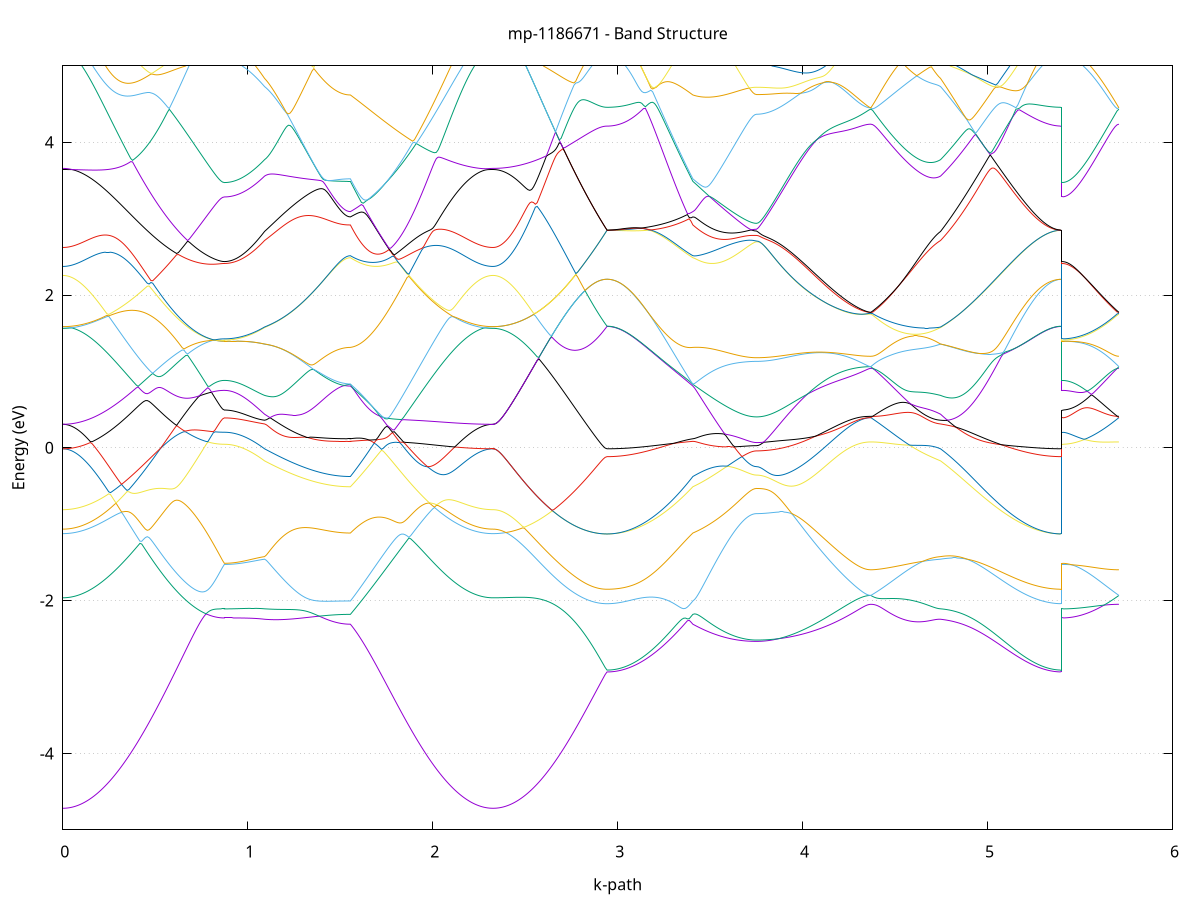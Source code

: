 set title 'mp-1186671 - Band Structure'
set xlabel 'k-path'
set ylabel 'Energy (eV)'
set grid y
set yrange [-5:5]
set terminal png size 800,600
set output 'mp-1186671_bands_gnuplot.png'
plot '-' using 1:2 with lines notitle, '-' using 1:2 with lines notitle, '-' using 1:2 with lines notitle, '-' using 1:2 with lines notitle, '-' using 1:2 with lines notitle, '-' using 1:2 with lines notitle, '-' using 1:2 with lines notitle, '-' using 1:2 with lines notitle, '-' using 1:2 with lines notitle, '-' using 1:2 with lines notitle, '-' using 1:2 with lines notitle, '-' using 1:2 with lines notitle, '-' using 1:2 with lines notitle, '-' using 1:2 with lines notitle, '-' using 1:2 with lines notitle, '-' using 1:2 with lines notitle, '-' using 1:2 with lines notitle, '-' using 1:2 with lines notitle, '-' using 1:2 with lines notitle, '-' using 1:2 with lines notitle, '-' using 1:2 with lines notitle, '-' using 1:2 with lines notitle, '-' using 1:2 with lines notitle, '-' using 1:2 with lines notitle, '-' using 1:2 with lines notitle, '-' using 1:2 with lines notitle, '-' using 1:2 with lines notitle, '-' using 1:2 with lines notitle, '-' using 1:2 with lines notitle, '-' using 1:2 with lines notitle, '-' using 1:2 with lines notitle, '-' using 1:2 with lines notitle, '-' using 1:2 with lines notitle, '-' using 1:2 with lines notitle, '-' using 1:2 with lines notitle, '-' using 1:2 with lines notitle, '-' using 1:2 with lines notitle, '-' using 1:2 with lines notitle, '-' using 1:2 with lines notitle, '-' using 1:2 with lines notitle, '-' using 1:2 with lines notitle, '-' using 1:2 with lines notitle, '-' using 1:2 with lines notitle, '-' using 1:2 with lines notitle, '-' using 1:2 with lines notitle, '-' using 1:2 with lines notitle, '-' using 1:2 with lines notitle, '-' using 1:2 with lines notitle
0.000000 -42.731020
0.009928 -42.730920
0.019855 -42.730920
0.029783 -42.730920
0.039710 -42.730820
0.049638 -42.730720
0.059565 -42.730620
0.069493 -42.730520
0.079420 -42.730420
0.089348 -42.730220
0.099275 -42.730020
0.109203 -42.729820
0.119130 -42.729620
0.129058 -42.729420
0.138985 -42.729220
0.148913 -42.728920
0.158840 -42.728620
0.168768 -42.728320
0.178695 -42.728020
0.188623 -42.727720
0.198550 -42.727320
0.208478 -42.727020
0.218405 -42.726620
0.228333 -42.726220
0.238260 -42.725820
0.248188 -42.725420
0.258115 -42.725020
0.268043 -42.724520
0.277970 -42.724120
0.287898 -42.723620
0.297825 -42.723120
0.307753 -42.722620
0.317680 -42.722120
0.327608 -42.721620
0.337535 -42.721120
0.347463 -42.720620
0.357390 -42.720020
0.367318 -42.719520
0.377245 -42.718920
0.387173 -42.718420
0.397100 -42.717820
0.407028 -42.717220
0.416955 -42.716620
0.426883 -42.716020
0.436810 -42.715420
0.446738 -42.714820
0.456665 -42.714220
0.466593 -42.713620
0.476520 -42.713020
0.486448 -42.712420
0.496375 -42.711820
0.506303 -42.711220
0.516230 -42.710520
0.526158 -42.709920
0.536085 -42.709320
0.546013 -42.708720
0.555940 -42.708120
0.565868 -42.707520
0.575795 -42.706920
0.585723 -42.706320
0.595650 -42.705720
0.605578 -42.705120
0.615505 -42.704520
0.625433 -42.704020
0.635360 -42.703420
0.645288 -42.702820
0.655215 -42.702320
0.665143 -42.701820
0.675070 -42.701320
0.684998 -42.700820
0.694925 -42.700320
0.704853 -42.699820
0.714780 -42.699420
0.724708 -42.698920
0.734635 -42.698520
0.744563 -42.698120
0.754490 -42.697720
0.764418 -42.697420
0.774345 -42.697120
0.784273 -42.696820
0.794200 -42.696520
0.804128 -42.696320
0.814056 -42.696120
0.823983 -42.695920
0.833911 -42.695720
0.843838 -42.695620
0.853766 -42.695520
0.863693 -42.695520
0.873621 -42.695520
0.873621 -42.695520
0.883499 -42.695520
0.893378 -42.695420
0.903257 -42.695420
0.913136 -42.695420
0.923015 -42.695520
0.932893 -42.695520
0.942772 -42.695620
0.952651 -42.695720
0.962530 -42.695820
0.972409 -42.696020
0.982288 -42.696120
0.992166 -42.696320
1.002045 -42.696420
1.011924 -42.696620
1.021803 -42.696820
1.031682 -42.697020
1.041560 -42.697220
1.051439 -42.697420
1.061318 -42.697620
1.071197 -42.697920
1.081076 -42.698120
1.090954 -42.698420
1.090954 -42.698420
1.100828 -42.698620
1.110702 -42.698820
1.120576 -42.699020
1.130449 -42.699120
1.140323 -42.699320
1.150197 -42.699520
1.160070 -42.699720
1.169944 -42.699920
1.179818 -42.700020
1.189692 -42.700220
1.199565 -42.700420
1.209439 -42.700520
1.219313 -42.700720
1.229187 -42.700820
1.239060 -42.701020
1.248934 -42.701120
1.258808 -42.701320
1.268681 -42.701420
1.278555 -42.701620
1.288429 -42.701720
1.298303 -42.701820
1.308176 -42.701920
1.318050 -42.702120
1.327924 -42.702220
1.337797 -42.702320
1.347671 -42.702420
1.357545 -42.702520
1.367419 -42.702620
1.377292 -42.702720
1.387166 -42.702820
1.397040 -42.702920
1.406913 -42.702920
1.416787 -42.703020
1.426661 -42.703120
1.436535 -42.703120
1.446408 -42.703220
1.456282 -42.703320
1.466156 -42.703320
1.476029 -42.703420
1.485903 -42.703420
1.495777 -42.703420
1.505651 -42.703520
1.515524 -42.703520
1.525398 -42.703520
1.535272 -42.703520
1.545145 -42.703520
1.555019 -42.703520
1.555019 -42.703520
1.564909 -42.703020
1.574799 -42.702520
1.584689 -42.702020
1.594579 -42.701520
1.604469 -42.701020
1.614359 -42.700520
1.624249 -42.700020
1.634139 -42.699520
1.644029 -42.698920
1.653919 -42.698420
1.663809 -42.698820
1.673699 -42.699520
1.683589 -42.700220
1.693479 -42.700920
1.703369 -42.701620
1.713259 -42.702320
1.723149 -42.703120
1.733039 -42.703820
1.742930 -42.704520
1.752820 -42.705220
1.762710 -42.705920
1.772600 -42.706720
1.782490 -42.707420
1.792380 -42.708120
1.802270 -42.708820
1.812160 -42.709520
1.822050 -42.710220
1.831940 -42.710920
1.841830 -42.711620
1.851720 -42.712220
1.861610 -42.712920
1.871500 -42.713620
1.881390 -42.714220
1.891280 -42.714920
1.901170 -42.715620
1.911060 -42.716220
1.920950 -42.716820
1.930840 -42.717420
1.940730 -42.718020
1.950620 -42.718620
1.960510 -42.719220
1.970400 -42.719820
1.980290 -42.720420
1.990180 -42.720920
2.000070 -42.721520
2.009960 -42.722020
2.019850 -42.722520
2.029740 -42.723020
2.039630 -42.723520
2.049520 -42.724020
2.059410 -42.724520
2.069300 -42.724920
2.079190 -42.725420
2.089080 -42.725820
2.098970 -42.726220
2.108860 -42.726620
2.118750 -42.727020
2.128640 -42.727320
2.138530 -42.727720
2.148420 -42.728020
2.158310 -42.728320
2.168200 -42.728620
2.178090 -42.728920
2.187980 -42.729220
2.197870 -42.729420
2.207760 -42.729620
2.217650 -42.729820
2.227540 -42.730020
2.237430 -42.730220
2.247320 -42.730420
2.257210 -42.730520
2.267100 -42.730620
2.276990 -42.730720
2.286880 -42.730820
2.296770 -42.730920
2.306660 -42.730920
2.316550 -42.730920
2.326440 -42.731020
2.326440 -42.731020
2.336380 -42.730920
2.346319 -42.730920
2.356258 -42.730920
2.366197 -42.730820
2.376136 -42.730820
2.386075 -42.730720
2.396014 -42.730620
2.405954 -42.730520
2.415893 -42.730420
2.425832 -42.730220
2.435771 -42.730120
2.445710 -42.729920
2.455649 -42.729720
2.465588 -42.729520
2.475527 -42.729320
2.485467 -42.729120
2.495406 -42.728920
2.505345 -42.728620
2.515284 -42.728420
2.525223 -42.728120
2.535162 -42.727820
2.545101 -42.727520
2.555041 -42.727220
2.564980 -42.726920
2.574919 -42.726620
2.584858 -42.726320
2.594797 -42.726020
2.604736 -42.725620
2.614675 -42.725320
2.624614 -42.725020
2.634554 -42.724620
2.644493 -42.724320
2.654432 -42.723920
2.664371 -42.723520
2.674310 -42.723220
2.684249 -42.722820
2.694188 -42.722520
2.704128 -42.722120
2.714067 -42.721720
2.724006 -42.721420
2.733945 -42.721020
2.743884 -42.720720
2.753823 -42.720420
2.763762 -42.720020
2.773701 -42.719720
2.783641 -42.719420
2.793580 -42.719120
2.803519 -42.718820
2.813458 -42.718520
2.823397 -42.718320
2.833336 -42.718020
2.843275 -42.717820
2.853214 -42.717620
2.863154 -42.717420
2.873093 -42.717220
2.883032 -42.717120
2.892971 -42.717020
2.902910 -42.716920
2.912849 -42.716820
2.922788 -42.716720
2.932728 -42.716720
2.942667 -42.716720
2.942667 -42.716720
2.952540 -42.716720
2.962414 -42.716720
2.972288 -42.716620
2.982162 -42.716620
2.992035 -42.716520
3.001909 -42.716420
3.011783 -42.716420
3.021656 -42.716320
3.031530 -42.716120
3.041404 -42.716020
3.051278 -42.715920
3.061151 -42.715720
3.071025 -42.715620
3.080899 -42.715420
3.090772 -42.715220
3.100646 -42.715020
3.110520 -42.714820
3.120394 -42.714520
3.130267 -42.714320
3.140141 -42.714120
3.150015 -42.713820
3.159888 -42.713520
3.169762 -42.713220
3.179636 -42.712920
3.189510 -42.712620
3.199383 -42.712320
3.209257 -42.712020
3.219131 -42.711620
3.229005 -42.711320
3.238878 -42.710920
3.248752 -42.710620
3.258626 -42.710220
3.268499 -42.709820
3.278373 -42.709420
3.288247 -42.709020
3.298121 -42.708620
3.307994 -42.708120
3.317868 -42.707720
3.327742 -42.707320
3.337615 -42.706820
3.347489 -42.706420
3.357363 -42.705920
3.367237 -42.705420
3.377110 -42.705020
3.386984 -42.704520
3.396858 -42.704020
3.406731 -42.703520
3.406731 -42.703520
3.416569 -42.703320
3.426406 -42.703120
3.436244 -42.702920
3.446081 -42.702820
3.455919 -42.702620
3.465756 -42.702420
3.475594 -42.702320
3.485431 -42.702220
3.495269 -42.702120
3.505106 -42.702020
3.514944 -42.701920
3.524781 -42.701820
3.534619 -42.701820
3.544456 -42.701720
3.554294 -42.701720
3.564131 -42.701720
3.573969 -42.701720
3.583806 -42.701620
3.593644 -42.701620
3.603481 -42.701620
3.613319 -42.701720
3.623156 -42.701720
3.632994 -42.701720
3.642831 -42.701720
3.652669 -42.701720
3.662506 -42.701820
3.672343 -42.701820
3.682181 -42.701820
3.692018 -42.701820
3.701856 -42.701820
3.711693 -42.701920
3.721531 -42.701920
3.731368 -42.701920
3.741206 -42.701920
3.751043 -42.701920
3.751043 -42.701920
3.761007 -42.701920
3.770971 -42.701920
3.780934 -42.701820
3.790898 -42.701820
3.800861 -42.701820
3.810825 -42.701820
3.820789 -42.701720
3.830752 -42.701720
3.840716 -42.701620
3.850679 -42.701520
3.860643 -42.701520
3.870607 -42.701420
3.880570 -42.701320
3.890534 -42.701220
3.900497 -42.701120
3.910461 -42.701020
3.920425 -42.700920
3.930388 -42.700820
3.940352 -42.700720
3.950315 -42.700520
3.960279 -42.700420
3.970242 -42.700320
3.980206 -42.700120
3.990170 -42.700020
4.000133 -42.699920
4.010097 -42.699720
4.020060 -42.699620
4.030024 -42.699420
4.039988 -42.699220
4.049951 -42.699120
4.059915 -42.698920
4.069878 -42.698820
4.079842 -42.698620
4.089806 -42.698420
4.099769 -42.698320
4.109733 -42.698120
4.119696 -42.697920
4.129660 -42.697820
4.139624 -42.697620
4.149587 -42.697520
4.159551 -42.697320
4.169514 -42.697120
4.179478 -42.697020
4.189442 -42.696920
4.199405 -42.696720
4.209369 -42.696620
4.219332 -42.696420
4.229296 -42.696320
4.239260 -42.696220
4.249223 -42.696120
4.259187 -42.696020
4.269150 -42.695920
4.279114 -42.695820
4.289078 -42.695720
4.299041 -42.695620
4.309005 -42.695620
4.318968 -42.695520
4.328932 -42.695520
4.338896 -42.695420
4.348859 -42.695420
4.358823 -42.695420
4.368786 -42.695420
4.368786 -42.695420
4.378709 -42.695420
4.388631 -42.695420
4.398554 -42.695420
4.408476 -42.695420
4.418398 -42.695520
4.428321 -42.695520
4.438243 -42.695520
4.448166 -42.695620
4.458088 -42.695620
4.468010 -42.695720
4.477933 -42.695720
4.487855 -42.695820
4.497778 -42.695920
4.507700 -42.695920
4.517622 -42.696020
4.527545 -42.696120
4.537467 -42.696120
4.547390 -42.696220
4.557312 -42.696320
4.567234 -42.696420
4.577157 -42.696520
4.587079 -42.696620
4.597002 -42.696620
4.606924 -42.696720
4.616846 -42.696820
4.626769 -42.696920
4.636691 -42.697020
4.646614 -42.697120
4.656536 -42.697220
4.666458 -42.697320
4.676381 -42.697520
4.686303 -42.697620
4.696226 -42.697720
4.706148 -42.697820
4.716070 -42.698020
4.725993 -42.698120
4.735915 -42.698320
4.745838 -42.698420
4.745838 -42.698420
4.755781 -42.698720
4.765725 -42.699020
4.775669 -42.699320
4.785613 -42.699620
4.795556 -42.699920
4.805500 -42.700220
4.815444 -42.700520
4.825388 -42.700820
4.835331 -42.701220
4.845275 -42.701520
4.855219 -42.701920
4.865163 -42.702220
4.875106 -42.702620
4.885050 -42.703020
4.894994 -42.703320
4.904937 -42.703720
4.914881 -42.704120
4.924825 -42.704520
4.934769 -42.704820
4.944712 -42.705220
4.954656 -42.705620
4.964600 -42.706020
4.974544 -42.706420
4.984487 -42.706720
4.994431 -42.707120
5.004375 -42.707520
5.014319 -42.707920
5.024262 -42.708320
5.034206 -42.708620
5.044150 -42.709020
5.054094 -42.709420
5.064037 -42.709720
5.073981 -42.710120
5.083925 -42.710420
5.093868 -42.710820
5.103812 -42.711120
5.113756 -42.711420
5.123700 -42.711820
5.133643 -42.712120
5.143587 -42.712420
5.153531 -42.712720
5.163475 -42.713020
5.173418 -42.713320
5.183362 -42.713520
5.193306 -42.713820
5.203250 -42.714120
5.213193 -42.714320
5.223137 -42.714520
5.233081 -42.714820
5.243025 -42.715020
5.252968 -42.715220
5.262912 -42.715420
5.272856 -42.715520
5.282800 -42.715720
5.292743 -42.715920
5.302687 -42.716020
5.312631 -42.716120
5.322574 -42.716220
5.332518 -42.716320
5.342462 -42.716420
5.352406 -42.716520
5.362349 -42.716620
5.372293 -42.716620
5.382237 -42.716720
5.392181 -42.716720
5.402124 -42.716720
5.402124 -42.695520
5.412063 -42.695520
5.422003 -42.695520
5.431942 -42.695520
5.441881 -42.695520
5.451820 -42.695520
5.461759 -42.695520
5.471698 -42.695520
5.481637 -42.695520
5.491577 -42.695520
5.501516 -42.695520
5.511455 -42.695520
5.521394 -42.695520
5.531333 -42.695520
5.541272 -42.695420
5.551211 -42.695420
5.561150 -42.695420
5.571090 -42.695420
5.581029 -42.695420
5.590968 -42.695420
5.600907 -42.695420
5.610846 -42.695420
5.620785 -42.695420
5.630724 -42.695420
5.640664 -42.695420
5.650603 -42.695420
5.660542 -42.695420
5.670481 -42.695420
5.680420 -42.695420
5.690359 -42.695420
5.700298 -42.695420
5.710237 -42.695420
e
0.000000 -42.674520
0.009928 -42.674520
0.019855 -42.674520
0.029783 -42.674520
0.039710 -42.674620
0.049638 -42.674620
0.059565 -42.674720
0.069493 -42.674820
0.079420 -42.674920
0.089348 -42.675020
0.099275 -42.675120
0.109203 -42.675320
0.119130 -42.675420
0.129058 -42.675620
0.138985 -42.675820
0.148913 -42.675920
0.158840 -42.676120
0.168768 -42.676320
0.178695 -42.676620
0.188623 -42.676820
0.198550 -42.677020
0.208478 -42.677320
0.218405 -42.677520
0.228333 -42.677820
0.238260 -42.678120
0.248188 -42.678420
0.258115 -42.678720
0.268043 -42.679020
0.277970 -42.679320
0.287898 -42.679620
0.297825 -42.679920
0.307753 -42.680220
0.317680 -42.680620
0.327608 -42.680920
0.337535 -42.681320
0.347463 -42.681620
0.357390 -42.682020
0.367318 -42.682320
0.377245 -42.682720
0.387173 -42.683120
0.397100 -42.683420
0.407028 -42.683820
0.416955 -42.684120
0.426883 -42.684520
0.436810 -42.684920
0.446738 -42.685320
0.456665 -42.685620
0.466593 -42.686020
0.476520 -42.686420
0.486448 -42.686720
0.496375 -42.687120
0.506303 -42.687520
0.516230 -42.687820
0.526158 -42.688220
0.536085 -42.688520
0.546013 -42.688920
0.555940 -42.689220
0.565868 -42.689620
0.575795 -42.689920
0.585723 -42.690220
0.595650 -42.690520
0.605578 -42.690820
0.615505 -42.691120
0.625433 -42.691420
0.635360 -42.691720
0.645288 -42.692020
0.655215 -42.692320
0.665143 -42.692520
0.675070 -42.692820
0.684998 -42.693020
0.694925 -42.693220
0.704853 -42.693420
0.714780 -42.693620
0.724708 -42.693820
0.734635 -42.694020
0.744563 -42.694220
0.754490 -42.694420
0.764418 -42.694520
0.774345 -42.694620
0.784273 -42.694820
0.794200 -42.694920
0.804128 -42.695020
0.814056 -42.695120
0.823983 -42.695120
0.833911 -42.695220
0.843838 -42.695220
0.853766 -42.695320
0.863693 -42.695320
0.873621 -42.695320
0.873621 -42.695320
0.883499 -42.695320
0.893378 -42.695320
0.903257 -42.695420
0.913136 -42.695420
0.923015 -42.695320
0.932893 -42.695220
0.942772 -42.695120
0.952651 -42.695120
0.962530 -42.694920
0.972409 -42.694820
0.982288 -42.694720
0.992166 -42.694520
1.002045 -42.694420
1.011924 -42.694220
1.021803 -42.694020
1.031682 -42.693820
1.041560 -42.693620
1.051439 -42.693420
1.061318 -42.693220
1.071197 -42.693020
1.081076 -42.692720
1.090954 -42.692520
1.090954 -42.692520
1.100828 -42.692320
1.110702 -42.692120
1.120576 -42.692020
1.130449 -42.691820
1.140323 -42.691720
1.150197 -42.691620
1.160070 -42.691420
1.169944 -42.691320
1.179818 -42.691320
1.189692 -42.691220
1.199565 -42.691120
1.209439 -42.691020
1.219313 -42.691020
1.229187 -42.690920
1.239060 -42.690920
1.248934 -42.690920
1.258808 -42.690920
1.268681 -42.690820
1.278555 -42.690820
1.288429 -42.690820
1.298303 -42.690820
1.308176 -42.690820
1.318050 -42.690820
1.327924 -42.690820
1.337797 -42.690820
1.347671 -42.690920
1.357545 -42.690920
1.367419 -42.690920
1.377292 -42.690920
1.387166 -42.690920
1.397040 -42.691020
1.406913 -42.691020
1.416787 -42.691020
1.426661 -42.691020
1.436535 -42.691020
1.446408 -42.691120
1.456282 -42.691120
1.466156 -42.691120
1.476029 -42.691120
1.485903 -42.691120
1.495777 -42.691120
1.505651 -42.691120
1.515524 -42.691220
1.525398 -42.691220
1.535272 -42.691220
1.545145 -42.691220
1.555019 -42.691220
1.555019 -42.691220
1.564909 -42.691820
1.574799 -42.692520
1.584689 -42.693220
1.594579 -42.693920
1.604469 -42.694520
1.614359 -42.695220
1.624249 -42.695920
1.634139 -42.696620
1.644029 -42.697320
1.653919 -42.698020
1.663809 -42.697920
1.673699 -42.697320
1.683589 -42.696820
1.693479 -42.696320
1.703369 -42.695820
1.713259 -42.695220
1.723149 -42.694720
1.733039 -42.694220
1.742930 -42.693620
1.752820 -42.693120
1.762710 -42.692620
1.772600 -42.692120
1.782490 -42.691520
1.792380 -42.691020
1.802270 -42.690520
1.812160 -42.690020
1.822050 -42.689520
1.831940 -42.689020
1.841830 -42.688520
1.851720 -42.688020
1.861610 -42.687520
1.871500 -42.687020
1.881390 -42.686520
1.891280 -42.686020
1.901170 -42.685620
1.911060 -42.685120
1.920950 -42.684720
1.930840 -42.684220
1.940730 -42.683820
1.950620 -42.683320
1.960510 -42.682920
1.970400 -42.682520
1.980290 -42.682120
1.990180 -42.681720
2.000070 -42.681320
2.009960 -42.680920
2.019850 -42.680520
2.029740 -42.680220
2.039630 -42.679820
2.049520 -42.679520
2.059410 -42.679120
2.069300 -42.678820
2.079190 -42.678520
2.089080 -42.678220
2.098970 -42.677920
2.108860 -42.677620
2.118750 -42.677320
2.128640 -42.677120
2.138530 -42.676820
2.148420 -42.676620
2.158310 -42.676420
2.168200 -42.676120
2.178090 -42.675920
2.187980 -42.675820
2.197870 -42.675620
2.207760 -42.675420
2.217650 -42.675320
2.227540 -42.675120
2.237430 -42.675020
2.247320 -42.674920
2.257210 -42.674820
2.267100 -42.674720
2.276990 -42.674620
2.286880 -42.674620
2.296770 -42.674520
2.306660 -42.674520
2.316550 -42.674520
2.326440 -42.674520
2.326440 -42.674520
2.336380 -42.674520
2.346319 -42.674520
2.356258 -42.674520
2.366197 -42.674520
2.376136 -42.674520
2.386075 -42.674520
2.396014 -42.674520
2.405954 -42.674520
2.415893 -42.674520
2.425832 -42.674520
2.435771 -42.674520
2.445710 -42.674520
2.455649 -42.674520
2.465588 -42.674520
2.475527 -42.674520
2.485467 -42.674520
2.495406 -42.674520
2.505345 -42.674520
2.515284 -42.674520
2.525223 -42.674520
2.535162 -42.674520
2.545101 -42.674520
2.555041 -42.674520
2.564980 -42.674520
2.574919 -42.674520
2.584858 -42.674520
2.594797 -42.674520
2.604736 -42.674520
2.614675 -42.674520
2.624614 -42.674520
2.634554 -42.674520
2.644493 -42.674520
2.654432 -42.674520
2.664371 -42.674620
2.674310 -42.674620
2.684249 -42.674620
2.694188 -42.674620
2.704128 -42.674620
2.714067 -42.674620
2.724006 -42.674620
2.733945 -42.674620
2.743884 -42.674620
2.753823 -42.674620
2.763762 -42.674620
2.773701 -42.674620
2.783641 -42.674620
2.793580 -42.674620
2.803519 -42.674620
2.813458 -42.674620
2.823397 -42.674620
2.833336 -42.674620
2.843275 -42.674620
2.853214 -42.674620
2.863154 -42.674620
2.873093 -42.674620
2.883032 -42.674620
2.892971 -42.674620
2.902910 -42.674620
2.912849 -42.674620
2.922788 -42.674620
2.932728 -42.674620
2.942667 -42.674620
2.942667 -42.674620
2.952540 -42.674620
2.962414 -42.674620
2.972288 -42.674720
2.982162 -42.674720
2.992035 -42.674820
3.001909 -42.674920
3.011783 -42.674920
3.021656 -42.675020
3.031530 -42.675220
3.041404 -42.675320
3.051278 -42.675420
3.061151 -42.675620
3.071025 -42.675820
3.080899 -42.676020
3.090772 -42.676220
3.100646 -42.676420
3.110520 -42.676720
3.120394 -42.677020
3.130267 -42.677220
3.140141 -42.677520
3.150015 -42.677920
3.159888 -42.678220
3.169762 -42.678520
3.179636 -42.678920
3.189510 -42.679320
3.199383 -42.679720
3.209257 -42.680120
3.219131 -42.680520
3.229005 -42.681020
3.238878 -42.681520
3.248752 -42.681920
3.258626 -42.682420
3.268499 -42.682920
3.278373 -42.683420
3.288247 -42.684020
3.298121 -42.684520
3.307994 -42.685120
3.317868 -42.685620
3.327742 -42.686220
3.337615 -42.686820
3.347489 -42.687420
3.357363 -42.688020
3.367237 -42.688620
3.377110 -42.689220
3.386984 -42.689920
3.396858 -42.690520
3.406731 -42.691220
3.406731 -42.691220
3.416569 -42.691520
3.426406 -42.691720
3.436244 -42.692020
3.446081 -42.692320
3.455919 -42.692520
3.465756 -42.692820
3.475594 -42.693020
3.485431 -42.693320
3.495269 -42.693520
3.505106 -42.693720
3.514944 -42.693920
3.524781 -42.694120
3.534619 -42.694220
3.544456 -42.694420
3.554294 -42.694520
3.564131 -42.694720
3.573969 -42.694820
3.583806 -42.694920
3.593644 -42.695020
3.603481 -42.695120
3.613319 -42.695220
3.623156 -42.695320
3.632994 -42.695320
3.642831 -42.695420
3.652669 -42.695420
3.662506 -42.695520
3.672343 -42.695520
3.682181 -42.695520
3.692018 -42.695620
3.701856 -42.695620
3.711693 -42.695620
3.721531 -42.695620
3.731368 -42.695620
3.741206 -42.695620
3.751043 -42.695620
3.751043 -42.695620
3.761007 -42.695620
3.770971 -42.695620
3.780934 -42.695620
3.790898 -42.695620
3.800861 -42.695620
3.810825 -42.695620
3.820789 -42.695620
3.830752 -42.695620
3.840716 -42.695620
3.850679 -42.695620
3.860643 -42.695620
3.870607 -42.695620
3.880570 -42.695620
3.890534 -42.695620
3.900497 -42.695620
3.910461 -42.695620
3.920425 -42.695620
3.930388 -42.695620
3.940352 -42.695620
3.950315 -42.695620
3.960279 -42.695620
3.970242 -42.695620
3.980206 -42.695620
3.990170 -42.695620
4.000133 -42.695520
4.010097 -42.695520
4.020060 -42.695520
4.030024 -42.695520
4.039988 -42.695520
4.049951 -42.695520
4.059915 -42.695520
4.069878 -42.695520
4.079842 -42.695520
4.089806 -42.695520
4.099769 -42.695520
4.109733 -42.695520
4.119696 -42.695520
4.129660 -42.695520
4.139624 -42.695520
4.149587 -42.695520
4.159551 -42.695420
4.169514 -42.695420
4.179478 -42.695420
4.189442 -42.695420
4.199405 -42.695420
4.209369 -42.695420
4.219332 -42.695420
4.229296 -42.695420
4.239260 -42.695420
4.249223 -42.695420
4.259187 -42.695420
4.269150 -42.695420
4.279114 -42.695420
4.289078 -42.695420
4.299041 -42.695420
4.309005 -42.695420
4.318968 -42.695420
4.328932 -42.695420
4.338896 -42.695420
4.348859 -42.695420
4.358823 -42.695420
4.368786 -42.695420
4.368786 -42.695420
4.378709 -42.695420
4.388631 -42.695420
4.398554 -42.695420
4.408476 -42.695420
4.418398 -42.695320
4.428321 -42.695320
4.438243 -42.695320
4.448166 -42.695320
4.458088 -42.695220
4.468010 -42.695220
4.477933 -42.695220
4.487855 -42.695120
4.497778 -42.695120
4.507700 -42.695020
4.517622 -42.694920
4.527545 -42.694920
4.537467 -42.694820
4.547390 -42.694720
4.557312 -42.694720
4.567234 -42.694620
4.577157 -42.694520
4.587079 -42.694420
4.597002 -42.694320
4.606924 -42.694220
4.616846 -42.694120
4.626769 -42.694020
4.636691 -42.693920
4.646614 -42.693820
4.656536 -42.693720
4.666458 -42.693520
4.676381 -42.693420
4.686303 -42.693320
4.696226 -42.693220
4.706148 -42.693020
4.716070 -42.692920
4.725993 -42.692720
4.735915 -42.692620
4.745838 -42.692520
4.745838 -42.692520
4.755781 -42.692220
4.765725 -42.691920
4.775669 -42.691620
4.785613 -42.691320
4.795556 -42.691020
4.805500 -42.690720
4.815444 -42.690420
4.825388 -42.690120
4.835331 -42.689820
4.845275 -42.689420
4.855219 -42.689120
4.865163 -42.688720
4.875106 -42.688420
4.885050 -42.688020
4.894994 -42.687720
4.904937 -42.687320
4.914881 -42.686920
4.924825 -42.686620
4.934769 -42.686220
4.944712 -42.685820
4.954656 -42.685520
4.964600 -42.685120
4.974544 -42.684720
4.984487 -42.684320
4.994431 -42.684020
5.004375 -42.683620
5.014319 -42.683220
5.024262 -42.682920
5.034206 -42.682520
5.044150 -42.682120
5.054094 -42.681820
5.064037 -42.681420
5.073981 -42.681120
5.083925 -42.680720
5.093868 -42.680420
5.103812 -42.680120
5.113756 -42.679720
5.123700 -42.679420
5.133643 -42.679120
5.143587 -42.678820
5.153531 -42.678520
5.163475 -42.678220
5.173418 -42.678020
5.183362 -42.677720
5.193306 -42.677420
5.203250 -42.677220
5.213193 -42.676920
5.223137 -42.676720
5.233081 -42.676520
5.243025 -42.676320
5.252968 -42.676120
5.262912 -42.675920
5.272856 -42.675720
5.282800 -42.675620
5.292743 -42.675420
5.302687 -42.675320
5.312631 -42.675120
5.322574 -42.675020
5.332518 -42.674920
5.342462 -42.674920
5.352406 -42.674820
5.362349 -42.674720
5.372293 -42.674720
5.382237 -42.674620
5.392181 -42.674620
5.402124 -42.674620
5.402124 -42.695320
5.412063 -42.695320
5.422003 -42.695320
5.431942 -42.695320
5.441881 -42.695320
5.451820 -42.695320
5.461759 -42.695320
5.471698 -42.695320
5.481637 -42.695320
5.491577 -42.695320
5.501516 -42.695320
5.511455 -42.695320
5.521394 -42.695320
5.531333 -42.695320
5.541272 -42.695320
5.551211 -42.695320
5.561150 -42.695320
5.571090 -42.695320
5.581029 -42.695320
5.590968 -42.695320
5.600907 -42.695320
5.610846 -42.695320
5.620785 -42.695320
5.630724 -42.695320
5.640664 -42.695420
5.650603 -42.695420
5.660542 -42.695420
5.670481 -42.695420
5.680420 -42.695420
5.690359 -42.695420
5.700298 -42.695420
5.710237 -42.695420
e
0.000000 -42.654220
0.009928 -42.654220
0.019855 -42.654220
0.029783 -42.654220
0.039710 -42.654220
0.049638 -42.654320
0.059565 -42.654320
0.069493 -42.654320
0.079420 -42.654320
0.089348 -42.654420
0.099275 -42.654420
0.109203 -42.654520
0.119130 -42.654520
0.129058 -42.654620
0.138985 -42.654620
0.148913 -42.654720
0.158840 -42.654820
0.168768 -42.654920
0.178695 -42.654920
0.188623 -42.655020
0.198550 -42.655120
0.208478 -42.655220
0.218405 -42.655320
0.228333 -42.655420
0.238260 -42.655520
0.248188 -42.655620
0.258115 -42.655820
0.268043 -42.655920
0.277970 -42.656020
0.287898 -42.656120
0.297825 -42.656320
0.307753 -42.656420
0.317680 -42.656620
0.327608 -42.656720
0.337535 -42.656920
0.347463 -42.657120
0.357390 -42.657220
0.367318 -42.657420
0.377245 -42.657620
0.387173 -42.657820
0.397100 -42.657920
0.407028 -42.658120
0.416955 -42.658320
0.426883 -42.658520
0.436810 -42.658720
0.446738 -42.658920
0.456665 -42.659220
0.466593 -42.659420
0.476520 -42.659620
0.486448 -42.659820
0.496375 -42.660120
0.506303 -42.660320
0.516230 -42.660520
0.526158 -42.660820
0.536085 -42.661020
0.546013 -42.661320
0.555940 -42.661520
0.565868 -42.661820
0.575795 -42.662020
0.585723 -42.662320
0.595650 -42.662520
0.605578 -42.662820
0.615505 -42.663020
0.625433 -42.663320
0.635360 -42.663620
0.645288 -42.663820
0.655215 -42.664120
0.665143 -42.664320
0.675070 -42.664620
0.684998 -42.664820
0.694925 -42.665120
0.704853 -42.665320
0.714780 -42.665620
0.724708 -42.665820
0.734635 -42.666020
0.744563 -42.666220
0.754490 -42.666420
0.764418 -42.666620
0.774345 -42.666820
0.784273 -42.667020
0.794200 -42.667120
0.804128 -42.667320
0.814056 -42.667420
0.823983 -42.667520
0.833911 -42.667620
0.843838 -42.667620
0.853766 -42.667720
0.863693 -42.667720
0.873621 -42.667720
0.873621 -42.667720
0.883499 -42.667720
0.893378 -42.667720
0.903257 -42.667720
0.913136 -42.667720
0.923015 -42.667720
0.932893 -42.667720
0.942772 -42.667720
0.952651 -42.667720
0.962530 -42.667720
0.972409 -42.667720
0.982288 -42.667720
0.992166 -42.667720
1.002045 -42.667720
1.011924 -42.667720
1.021803 -42.667720
1.031682 -42.667720
1.041560 -42.667820
1.051439 -42.667820
1.061318 -42.667820
1.071197 -42.667820
1.081076 -42.667820
1.090954 -42.667820
1.090954 -42.667820
1.100828 -42.667820
1.110702 -42.667820
1.120576 -42.667720
1.130449 -42.667720
1.140323 -42.667720
1.150197 -42.667620
1.160070 -42.667620
1.169944 -42.667520
1.179818 -42.667520
1.189692 -42.667420
1.199565 -42.667320
1.209439 -42.667220
1.219313 -42.667120
1.229187 -42.667020
1.239060 -42.666920
1.248934 -42.666820
1.258808 -42.666720
1.268681 -42.666620
1.278555 -42.666520
1.288429 -42.666420
1.298303 -42.666320
1.308176 -42.666120
1.318050 -42.666020
1.327924 -42.665920
1.337797 -42.665820
1.347671 -42.665720
1.357545 -42.665620
1.367419 -42.665520
1.377292 -42.665420
1.387166 -42.665320
1.397040 -42.665220
1.406913 -42.665120
1.416787 -42.665020
1.426661 -42.664920
1.436535 -42.664820
1.446408 -42.664820
1.456282 -42.664720
1.466156 -42.664620
1.476029 -42.664620
1.485903 -42.664520
1.495777 -42.664520
1.505651 -42.664520
1.515524 -42.664420
1.525398 -42.664420
1.535272 -42.664420
1.545145 -42.664420
1.555019 -42.664420
1.555019 -42.664420
1.564909 -42.664220
1.574799 -42.664020
1.584689 -42.663920
1.594579 -42.663720
1.604469 -42.663520
1.614359 -42.663320
1.624249 -42.663120
1.634139 -42.662920
1.644029 -42.662820
1.653919 -42.662620
1.663809 -42.662420
1.673699 -42.662220
1.683589 -42.662020
1.693479 -42.661820
1.703369 -42.661620
1.713259 -42.661420
1.723149 -42.661320
1.733039 -42.661120
1.742930 -42.660920
1.752820 -42.660720
1.762710 -42.660520
1.772600 -42.660320
1.782490 -42.660120
1.792380 -42.660020
1.802270 -42.659820
1.812160 -42.659620
1.822050 -42.659420
1.831940 -42.659220
1.841830 -42.659120
1.851720 -42.658920
1.861610 -42.658720
1.871500 -42.658520
1.881390 -42.658420
1.891280 -42.658220
1.901170 -42.658020
1.911060 -42.657920
1.920950 -42.657720
1.930840 -42.657620
1.940730 -42.657420
1.950620 -42.657320
1.960510 -42.657120
1.970400 -42.657020
1.980290 -42.656820
1.990180 -42.656720
2.000070 -42.656520
2.009960 -42.656420
2.019850 -42.656320
2.029740 -42.656220
2.039630 -42.656020
2.049520 -42.655920
2.059410 -42.655820
2.069300 -42.655720
2.079190 -42.655620
2.089080 -42.655520
2.098970 -42.655420
2.108860 -42.655320
2.118750 -42.655220
2.128640 -42.655120
2.138530 -42.655020
2.148420 -42.654920
2.158310 -42.654820
2.168200 -42.654820
2.178090 -42.654720
2.187980 -42.654620
2.197870 -42.654620
2.207760 -42.654520
2.217650 -42.654520
2.227540 -42.654420
2.237430 -42.654420
2.247320 -42.654320
2.257210 -42.654320
2.267100 -42.654320
2.276990 -42.654320
2.286880 -42.654220
2.296770 -42.654220
2.306660 -42.654220
2.316550 -42.654220
2.326440 -42.654220
2.326440 -42.654220
2.336380 -42.654220
2.346319 -42.654220
2.356258 -42.654320
2.366197 -42.654320
2.376136 -42.654420
2.386075 -42.654520
2.396014 -42.654620
2.405954 -42.654720
2.415893 -42.654820
2.425832 -42.654920
2.435771 -42.655120
2.445710 -42.655220
2.455649 -42.655420
2.465588 -42.655620
2.475527 -42.655820
2.485467 -42.656020
2.495406 -42.656220
2.505345 -42.656520
2.515284 -42.656720
2.525223 -42.657020
2.535162 -42.657320
2.545101 -42.657520
2.555041 -42.657820
2.564980 -42.658120
2.574919 -42.658420
2.584858 -42.658720
2.594797 -42.659120
2.604736 -42.659420
2.614675 -42.659720
2.624614 -42.660120
2.634554 -42.660420
2.644493 -42.660820
2.654432 -42.661120
2.664371 -42.661520
2.674310 -42.661820
2.684249 -42.662220
2.694188 -42.662520
2.704128 -42.662920
2.714067 -42.663220
2.724006 -42.663620
2.733945 -42.663920
2.743884 -42.664320
2.753823 -42.664620
2.763762 -42.664920
2.773701 -42.665220
2.783641 -42.665520
2.793580 -42.665820
2.803519 -42.666120
2.813458 -42.666420
2.823397 -42.666620
2.833336 -42.666920
2.843275 -42.667120
2.853214 -42.667320
2.863154 -42.667520
2.873093 -42.667720
2.883032 -42.667820
2.892971 -42.667920
2.902910 -42.668020
2.912849 -42.668120
2.922788 -42.668220
2.932728 -42.668220
2.942667 -42.668220
2.942667 -42.668220
2.952540 -42.668220
2.962414 -42.668220
2.972288 -42.668220
2.982162 -42.668220
2.992035 -42.668220
3.001909 -42.668220
3.011783 -42.668220
3.021656 -42.668220
3.031530 -42.668220
3.041404 -42.668220
3.051278 -42.668220
3.061151 -42.668120
3.071025 -42.668120
3.080899 -42.668120
3.090772 -42.668020
3.100646 -42.668020
3.110520 -42.668020
3.120394 -42.667920
3.130267 -42.667920
3.140141 -42.667820
3.150015 -42.667720
3.159888 -42.667720
3.169762 -42.667620
3.179636 -42.667520
3.189510 -42.667420
3.199383 -42.667320
3.209257 -42.667220
3.219131 -42.667120
3.229005 -42.667020
3.238878 -42.666920
3.248752 -42.666820
3.258626 -42.666720
3.268499 -42.666520
3.278373 -42.666420
3.288247 -42.666320
3.298121 -42.666120
3.307994 -42.666020
3.317868 -42.665820
3.327742 -42.665720
3.337615 -42.665520
3.347489 -42.665420
3.357363 -42.665220
3.367237 -42.665120
3.377110 -42.664920
3.386984 -42.664720
3.396858 -42.664620
3.406731 -42.664420
3.406731 -42.664420
3.416569 -42.664320
3.426406 -42.664220
3.436244 -42.664120
3.446081 -42.664020
3.455919 -42.663920
3.465756 -42.663820
3.475594 -42.663720
3.485431 -42.663620
3.495269 -42.663520
3.505106 -42.663420
3.514944 -42.663320
3.524781 -42.663120
3.534619 -42.663020
3.544456 -42.662920
3.554294 -42.662820
3.564131 -42.662720
3.573969 -42.662620
3.583806 -42.662520
3.593644 -42.662420
3.603481 -42.662320
3.613319 -42.662220
3.623156 -42.662120
3.632994 -42.662020
3.642831 -42.661920
3.652669 -42.661920
3.662506 -42.661820
3.672343 -42.661720
3.682181 -42.661720
3.692018 -42.661620
3.701856 -42.661620
3.711693 -42.661620
3.721531 -42.661520
3.731368 -42.661520
3.741206 -42.661520
3.751043 -42.661520
3.751043 -42.661520
3.761007 -42.661520
3.770971 -42.661520
3.780934 -42.661520
3.790898 -42.661620
3.800861 -42.661620
3.810825 -42.661620
3.820789 -42.661720
3.830752 -42.661720
3.840716 -42.661820
3.850679 -42.661820
3.860643 -42.661920
3.870607 -42.662020
3.880570 -42.662120
3.890534 -42.662120
3.900497 -42.662220
3.910461 -42.662320
3.920425 -42.662420
3.930388 -42.662520
3.940352 -42.662720
3.950315 -42.662820
3.960279 -42.662920
3.970242 -42.663020
3.980206 -42.663220
3.990170 -42.663320
4.000133 -42.663420
4.010097 -42.663620
4.020060 -42.663720
4.030024 -42.663920
4.039988 -42.664020
4.049951 -42.664220
4.059915 -42.664320
4.069878 -42.664520
4.079842 -42.664620
4.089806 -42.664820
4.099769 -42.664920
4.109733 -42.665120
4.119696 -42.665320
4.129660 -42.665420
4.139624 -42.665620
4.149587 -42.665720
4.159551 -42.665920
4.169514 -42.666020
4.179478 -42.666220
4.189442 -42.666320
4.199405 -42.666420
4.209369 -42.666620
4.219332 -42.666720
4.229296 -42.666820
4.239260 -42.666920
4.249223 -42.667020
4.259187 -42.667220
4.269150 -42.667220
4.279114 -42.667320
4.289078 -42.667420
4.299041 -42.667520
4.309005 -42.667520
4.318968 -42.667620
4.328932 -42.667620
4.338896 -42.667720
4.348859 -42.667720
4.358823 -42.667720
4.368786 -42.667720
4.368786 -42.667720
4.378709 -42.667720
4.388631 -42.667720
4.398554 -42.667720
4.408476 -42.667720
4.418398 -42.667720
4.428321 -42.667720
4.438243 -42.667720
4.448166 -42.667720
4.458088 -42.667620
4.468010 -42.667620
4.477933 -42.667620
4.487855 -42.667620
4.497778 -42.667620
4.507700 -42.667620
4.517622 -42.667620
4.527545 -42.667620
4.537467 -42.667620
4.547390 -42.667620
4.557312 -42.667620
4.567234 -42.667620
4.577157 -42.667620
4.587079 -42.667620
4.597002 -42.667620
4.606924 -42.667620
4.616846 -42.667620
4.626769 -42.667620
4.636691 -42.667620
4.646614 -42.667620
4.656536 -42.667720
4.666458 -42.667720
4.676381 -42.667720
4.686303 -42.667720
4.696226 -42.667720
4.706148 -42.667720
4.716070 -42.667820
4.725993 -42.667820
4.735915 -42.667820
4.745838 -42.667820
4.745838 -42.667820
4.755781 -42.667820
4.765725 -42.667820
4.775669 -42.667820
4.785613 -42.667820
4.795556 -42.667820
4.805500 -42.667820
4.815444 -42.667820
4.825388 -42.667820
4.835331 -42.667820
4.845275 -42.667820
4.855219 -42.667820
4.865163 -42.667820
4.875106 -42.667920
4.885050 -42.667920
4.894994 -42.667920
4.904937 -42.667920
4.914881 -42.667920
4.924825 -42.667920
4.934769 -42.667920
4.944712 -42.667920
4.954656 -42.667920
4.964600 -42.667920
4.974544 -42.667920
4.984487 -42.667920
4.994431 -42.668020
5.004375 -42.668020
5.014319 -42.668020
5.024262 -42.668020
5.034206 -42.668020
5.044150 -42.668020
5.054094 -42.668020
5.064037 -42.668020
5.073981 -42.668020
5.083925 -42.668020
5.093868 -42.668020
5.103812 -42.668120
5.113756 -42.668120
5.123700 -42.668120
5.133643 -42.668120
5.143587 -42.668120
5.153531 -42.668120
5.163475 -42.668120
5.173418 -42.668120
5.183362 -42.668120
5.193306 -42.668120
5.203250 -42.668120
5.213193 -42.668120
5.223137 -42.668220
5.233081 -42.668220
5.243025 -42.668220
5.252968 -42.668220
5.262912 -42.668220
5.272856 -42.668220
5.282800 -42.668220
5.292743 -42.668220
5.302687 -42.668220
5.312631 -42.668220
5.322574 -42.668220
5.332518 -42.668220
5.342462 -42.668220
5.352406 -42.668220
5.362349 -42.668220
5.372293 -42.668220
5.382237 -42.668220
5.392181 -42.668220
5.402124 -42.668220
5.402124 -42.667720
5.412063 -42.667720
5.422003 -42.667720
5.431942 -42.667720
5.441881 -42.667720
5.451820 -42.667720
5.461759 -42.667720
5.471698 -42.667720
5.481637 -42.667720
5.491577 -42.667720
5.501516 -42.667720
5.511455 -42.667720
5.521394 -42.667720
5.531333 -42.667720
5.541272 -42.667720
5.551211 -42.667720
5.561150 -42.667720
5.571090 -42.667720
5.581029 -42.667720
5.590968 -42.667720
5.600907 -42.667720
5.610846 -42.667720
5.620785 -42.667720
5.630724 -42.667720
5.640664 -42.667720
5.650603 -42.667720
5.660542 -42.667720
5.670481 -42.667720
5.680420 -42.667720
5.690359 -42.667720
5.700298 -42.667720
5.710237 -42.667720
e
0.000000 -39.217220
0.009928 -39.217220
0.019855 -39.217220
0.029783 -39.217220
0.039710 -39.217220
0.049638 -39.217220
0.059565 -39.217220
0.069493 -39.217220
0.079420 -39.217220
0.089348 -39.217220
0.099275 -39.217220
0.109203 -39.217220
0.119130 -39.217220
0.129058 -39.217220
0.138985 -39.217220
0.148913 -39.217220
0.158840 -39.217220
0.168768 -39.217220
0.178695 -39.217320
0.188623 -39.217320
0.198550 -39.217320
0.208478 -39.217320
0.218405 -39.217320
0.228333 -39.217320
0.238260 -39.217320
0.248188 -39.217320
0.258115 -39.217320
0.268043 -39.217320
0.277970 -39.217320
0.287898 -39.217420
0.297825 -39.217420
0.307753 -39.217420
0.317680 -39.217420
0.327608 -39.217420
0.337535 -39.217420
0.347463 -39.217420
0.357390 -39.217420
0.367318 -39.217420
0.377245 -39.217420
0.387173 -39.217420
0.397100 -39.217420
0.407028 -39.217520
0.416955 -39.217520
0.426883 -39.217520
0.436810 -39.217520
0.446738 -39.217520
0.456665 -39.217520
0.466593 -39.217520
0.476520 -39.217520
0.486448 -39.217520
0.496375 -39.217520
0.506303 -39.217520
0.516230 -39.217520
0.526158 -39.217520
0.536085 -39.217520
0.546013 -39.217520
0.555940 -39.217520
0.565868 -39.217520
0.575795 -39.217520
0.585723 -39.217520
0.595650 -39.217520
0.605578 -39.217520
0.615505 -39.217520
0.625433 -39.217520
0.635360 -39.217520
0.645288 -39.217520
0.655215 -39.217520
0.665143 -39.217520
0.675070 -39.217520
0.684998 -39.217520
0.694925 -39.217520
0.704853 -39.217520
0.714780 -39.217520
0.724708 -39.217520
0.734635 -39.217520
0.744563 -39.217520
0.754490 -39.217520
0.764418 -39.217520
0.774345 -39.217520
0.784273 -39.217520
0.794200 -39.217520
0.804128 -39.217520
0.814056 -39.217520
0.823983 -39.217520
0.833911 -39.217520
0.843838 -39.217520
0.853766 -39.217520
0.863693 -39.217520
0.873621 -39.217520
0.873621 -39.217520
0.883499 -39.217520
0.893378 -39.217520
0.903257 -39.217520
0.913136 -39.217520
0.923015 -39.217520
0.932893 -39.217520
0.942772 -39.217520
0.952651 -39.217620
0.962530 -39.217620
0.972409 -39.217620
0.982288 -39.217620
0.992166 -39.217620
1.002045 -39.217620
1.011924 -39.217620
1.021803 -39.217620
1.031682 -39.217620
1.041560 -39.217620
1.051439 -39.217620
1.061318 -39.217620
1.071197 -39.217620
1.081076 -39.217620
1.090954 -39.217720
1.090954 -39.217720
1.100828 -39.217720
1.110702 -39.217720
1.120576 -39.217720
1.130449 -39.217720
1.140323 -39.217720
1.150197 -39.217720
1.160070 -39.217720
1.169944 -39.217720
1.179818 -39.217720
1.189692 -39.217720
1.199565 -39.217720
1.209439 -39.217720
1.219313 -39.217720
1.229187 -39.217820
1.239060 -39.217820
1.248934 -39.217820
1.258808 -39.217820
1.268681 -39.217820
1.278555 -39.217820
1.288429 -39.217820
1.298303 -39.217820
1.308176 -39.217820
1.318050 -39.217820
1.327924 -39.217820
1.337797 -39.217820
1.347671 -39.217820
1.357545 -39.217820
1.367419 -39.217920
1.377292 -39.217920
1.387166 -39.217920
1.397040 -39.217920
1.406913 -39.217920
1.416787 -39.217920
1.426661 -39.217920
1.436535 -39.217920
1.446408 -39.217920
1.456282 -39.217920
1.466156 -39.217920
1.476029 -39.217920
1.485903 -39.217920
1.495777 -39.217920
1.505651 -39.217920
1.515524 -39.217920
1.525398 -39.217920
1.535272 -39.217920
1.545145 -39.217920
1.555019 -39.217920
1.555019 -39.217920
1.564909 -39.217920
1.574799 -39.217920
1.584689 -39.217920
1.594579 -39.217920
1.604469 -39.217920
1.614359 -39.217920
1.624249 -39.217920
1.634139 -39.217920
1.644029 -39.217820
1.653919 -39.217820
1.663809 -39.217820
1.673699 -39.217820
1.683589 -39.217820
1.693479 -39.217820
1.703369 -39.217820
1.713259 -39.217820
1.723149 -39.217820
1.733039 -39.217820
1.742930 -39.217820
1.752820 -39.217720
1.762710 -39.217720
1.772600 -39.217720
1.782490 -39.217720
1.792380 -39.217720
1.802270 -39.217720
1.812160 -39.217720
1.822050 -39.217720
1.831940 -39.217620
1.841830 -39.217620
1.851720 -39.217620
1.861610 -39.217620
1.871500 -39.217620
1.881390 -39.217620
1.891280 -39.217620
1.901170 -39.217620
1.911060 -39.217520
1.920950 -39.217520
1.930840 -39.217520
1.940730 -39.217520
1.950620 -39.217520
1.960510 -39.217520
1.970400 -39.217520
1.980290 -39.217420
1.990180 -39.217420
2.000070 -39.217420
2.009960 -39.217420
2.019850 -39.217420
2.029740 -39.217420
2.039630 -39.217420
2.049520 -39.217420
2.059410 -39.217420
2.069300 -39.217320
2.079190 -39.217320
2.089080 -39.217320
2.098970 -39.217320
2.108860 -39.217320
2.118750 -39.217320
2.128640 -39.217320
2.138530 -39.217320
2.148420 -39.217320
2.158310 -39.217320
2.168200 -39.217220
2.178090 -39.217220
2.187980 -39.217220
2.197870 -39.217220
2.207760 -39.217220
2.217650 -39.217220
2.227540 -39.217220
2.237430 -39.217220
2.247320 -39.217220
2.257210 -39.217220
2.267100 -39.217220
2.276990 -39.217220
2.286880 -39.217220
2.296770 -39.217220
2.306660 -39.217220
2.316550 -39.217220
2.326440 -39.217220
2.326440 -39.217220
2.336380 -39.217220
2.346319 -39.217220
2.356258 -39.217220
2.366197 -39.217220
2.376136 -39.217220
2.386075 -39.217220
2.396014 -39.217220
2.405954 -39.217220
2.415893 -39.217220
2.425832 -39.217220
2.435771 -39.217220
2.445710 -39.217320
2.455649 -39.217320
2.465588 -39.217320
2.475527 -39.217320
2.485467 -39.217320
2.495406 -39.217320
2.505345 -39.217320
2.515284 -39.217320
2.525223 -39.217420
2.535162 -39.217420
2.545101 -39.217420
2.555041 -39.217420
2.564980 -39.217420
2.574919 -39.217520
2.584858 -39.217520
2.594797 -39.217520
2.604736 -39.217520
2.614675 -39.217520
2.624614 -39.217620
2.634554 -39.217620
2.644493 -39.217620
2.654432 -39.217620
2.664371 -39.217620
2.674310 -39.217620
2.684249 -39.217720
2.694188 -39.217720
2.704128 -39.217720
2.714067 -39.217720
2.724006 -39.217720
2.733945 -39.217820
2.743884 -39.217820
2.753823 -39.217820
2.763762 -39.217820
2.773701 -39.217820
2.783641 -39.217820
2.793580 -39.217920
2.803519 -39.217920
2.813458 -39.217920
2.823397 -39.217920
2.833336 -39.217920
2.843275 -39.217920
2.853214 -39.217920
2.863154 -39.217920
2.873093 -39.217920
2.883032 -39.217920
2.892971 -39.217920
2.902910 -39.218020
2.912849 -39.218020
2.922788 -39.218020
2.932728 -39.218020
2.942667 -39.218020
2.942667 -39.218020
2.952540 -39.218020
2.962414 -39.218020
2.972288 -39.218020
2.982162 -39.218020
2.992035 -39.218020
3.001909 -39.218020
3.011783 -39.218020
3.021656 -39.218020
3.031530 -39.218020
3.041404 -39.218020
3.051278 -39.218020
3.061151 -39.218020
3.071025 -39.218020
3.080899 -39.218020
3.090772 -39.218020
3.100646 -39.218020
3.110520 -39.218020
3.120394 -39.218020
3.130267 -39.218020
3.140141 -39.218020
3.150015 -39.218020
3.159888 -39.218020
3.169762 -39.218020
3.179636 -39.218020
3.189510 -39.218020
3.199383 -39.218020
3.209257 -39.218020
3.219131 -39.218020
3.229005 -39.218020
3.238878 -39.218020
3.248752 -39.218020
3.258626 -39.218020
3.268499 -39.218020
3.278373 -39.218020
3.288247 -39.217920
3.298121 -39.217920
3.307994 -39.217920
3.317868 -39.217920
3.327742 -39.217920
3.337615 -39.217920
3.347489 -39.217920
3.357363 -39.217920
3.367237 -39.217920
3.377110 -39.217920
3.386984 -39.217920
3.396858 -39.217920
3.406731 -39.217920
3.406731 -39.217920
3.416569 -39.217920
3.426406 -39.217920
3.436244 -39.217920
3.446081 -39.217920
3.455919 -39.217920
3.465756 -39.217920
3.475594 -39.217920
3.485431 -39.217920
3.495269 -39.217920
3.505106 -39.217920
3.514944 -39.217920
3.524781 -39.217920
3.534619 -39.217920
3.544456 -39.217820
3.554294 -39.217820
3.564131 -39.217820
3.573969 -39.217820
3.583806 -39.217820
3.593644 -39.217820
3.603481 -39.217820
3.613319 -39.217820
3.623156 -39.217820
3.632994 -39.217820
3.642831 -39.217820
3.652669 -39.217820
3.662506 -39.217820
3.672343 -39.217820
3.682181 -39.217820
3.692018 -39.217820
3.701856 -39.217820
3.711693 -39.217820
3.721531 -39.217820
3.731368 -39.217820
3.741206 -39.217820
3.751043 -39.217820
3.751043 -39.217820
3.761007 -39.217820
3.770971 -39.217820
3.780934 -39.217820
3.790898 -39.217820
3.800861 -39.217820
3.810825 -39.217820
3.820789 -39.217820
3.830752 -39.217820
3.840716 -39.217820
3.850679 -39.217820
3.860643 -39.217820
3.870607 -39.217820
3.880570 -39.217820
3.890534 -39.217820
3.900497 -39.217820
3.910461 -39.217720
3.920425 -39.217720
3.930388 -39.217720
3.940352 -39.217720
3.950315 -39.217720
3.960279 -39.217720
3.970242 -39.217720
3.980206 -39.217720
3.990170 -39.217720
4.000133 -39.217720
4.010097 -39.217720
4.020060 -39.217720
4.030024 -39.217720
4.039988 -39.217720
4.049951 -39.217720
4.059915 -39.217720
4.069878 -39.217720
4.079842 -39.217620
4.089806 -39.217620
4.099769 -39.217620
4.109733 -39.217620
4.119696 -39.217620
4.129660 -39.217620
4.139624 -39.217620
4.149587 -39.217620
4.159551 -39.217620
4.169514 -39.217620
4.179478 -39.217620
4.189442 -39.217620
4.199405 -39.217620
4.209369 -39.217620
4.219332 -39.217620
4.229296 -39.217620
4.239260 -39.217620
4.249223 -39.217620
4.259187 -39.217620
4.269150 -39.217520
4.279114 -39.217520
4.289078 -39.217520
4.299041 -39.217520
4.309005 -39.217520
4.318968 -39.217520
4.328932 -39.217520
4.338896 -39.217520
4.348859 -39.217520
4.358823 -39.217520
4.368786 -39.217520
4.368786 -39.217520
4.378709 -39.217520
4.388631 -39.217520
4.398554 -39.217520
4.408476 -39.217520
4.418398 -39.217520
4.428321 -39.217520
4.438243 -39.217520
4.448166 -39.217520
4.458088 -39.217520
4.468010 -39.217520
4.477933 -39.217520
4.487855 -39.217520
4.497778 -39.217520
4.507700 -39.217520
4.517622 -39.217620
4.527545 -39.217620
4.537467 -39.217620
4.547390 -39.217620
4.557312 -39.217620
4.567234 -39.217620
4.577157 -39.217620
4.587079 -39.217620
4.597002 -39.217620
4.606924 -39.217620
4.616846 -39.217620
4.626769 -39.217620
4.636691 -39.217620
4.646614 -39.217620
4.656536 -39.217620
4.666458 -39.217620
4.676381 -39.217620
4.686303 -39.217620
4.696226 -39.217620
4.706148 -39.217620
4.716070 -39.217620
4.725993 -39.217620
4.735915 -39.217620
4.745838 -39.217720
4.745838 -39.217720
4.755781 -39.217720
4.765725 -39.217720
4.775669 -39.217720
4.785613 -39.217720
4.795556 -39.217720
4.805500 -39.217720
4.815444 -39.217720
4.825388 -39.217720
4.835331 -39.217720
4.845275 -39.217820
4.855219 -39.217820
4.865163 -39.217820
4.875106 -39.217820
4.885050 -39.217820
4.894994 -39.217820
4.904937 -39.217820
4.914881 -39.217820
4.924825 -39.217820
4.934769 -39.217820
4.944712 -39.217920
4.954656 -39.217920
4.964600 -39.217920
4.974544 -39.217920
4.984487 -39.217920
4.994431 -39.217920
5.004375 -39.217920
5.014319 -39.217920
5.024262 -39.217920
5.034206 -39.217920
5.044150 -39.217920
5.054094 -39.217920
5.064037 -39.217920
5.073981 -39.217920
5.083925 -39.217920
5.093868 -39.217920
5.103812 -39.217920
5.113756 -39.217920
5.123700 -39.217920
5.133643 -39.217920
5.143587 -39.218020
5.153531 -39.218020
5.163475 -39.218020
5.173418 -39.218020
5.183362 -39.218020
5.193306 -39.218020
5.203250 -39.218020
5.213193 -39.218020
5.223137 -39.218020
5.233081 -39.218020
5.243025 -39.218020
5.252968 -39.218020
5.262912 -39.218020
5.272856 -39.218020
5.282800 -39.218020
5.292743 -39.218020
5.302687 -39.218020
5.312631 -39.218020
5.322574 -39.218020
5.332518 -39.218020
5.342462 -39.218020
5.352406 -39.218020
5.362349 -39.218020
5.372293 -39.218020
5.382237 -39.218020
5.392181 -39.218020
5.402124 -39.218020
5.402124 -39.217520
5.412063 -39.217520
5.422003 -39.217520
5.431942 -39.217520
5.441881 -39.217520
5.451820 -39.217520
5.461759 -39.217520
5.471698 -39.217520
5.481637 -39.217520
5.491577 -39.217520
5.501516 -39.217520
5.511455 -39.217520
5.521394 -39.217520
5.531333 -39.217520
5.541272 -39.217520
5.551211 -39.217520
5.561150 -39.217520
5.571090 -39.217520
5.581029 -39.217520
5.590968 -39.217520
5.600907 -39.217520
5.610846 -39.217520
5.620785 -39.217520
5.630724 -39.217520
5.640664 -39.217520
5.650603 -39.217520
5.660542 -39.217520
5.670481 -39.217520
5.680420 -39.217520
5.690359 -39.217520
5.700298 -39.217520
5.710237 -39.217520
e
0.000000 -22.978220
0.009928 -22.978220
0.019855 -22.978220
0.029783 -22.978120
0.039710 -22.978120
0.049638 -22.978120
0.059565 -22.978120
0.069493 -22.978120
0.079420 -22.978120
0.089348 -22.978120
0.099275 -22.978220
0.109203 -22.978220
0.119130 -22.978220
0.129058 -22.978320
0.138985 -22.978420
0.148913 -22.978620
0.158840 -22.978720
0.168768 -22.978920
0.178695 -22.979220
0.188623 -22.979520
0.198550 -22.979820
0.208478 -22.980220
0.218405 -22.980720
0.228333 -22.981220
0.238260 -22.981720
0.248188 -22.982320
0.258115 -22.983020
0.268043 -22.983720
0.277970 -22.984520
0.287898 -22.985320
0.297825 -22.986220
0.307753 -22.987220
0.317680 -22.988220
0.327608 -22.989220
0.337535 -22.990320
0.347463 -22.991420
0.357390 -22.992520
0.367318 -22.993720
0.377245 -22.995020
0.387173 -22.996220
0.397100 -22.997520
0.407028 -22.998820
0.416955 -23.000120
0.426883 -23.001420
0.436810 -23.002820
0.446738 -23.004120
0.456665 -23.005520
0.466593 -23.006920
0.476520 -23.008320
0.486448 -23.009620
0.496375 -23.011020
0.506303 -23.012420
0.516230 -23.013720
0.526158 -23.015120
0.536085 -23.016420
0.546013 -23.017820
0.555940 -23.019120
0.565868 -23.020420
0.575795 -23.021620
0.585723 -23.022920
0.595650 -23.024120
0.605578 -23.025320
0.615505 -23.026420
0.625433 -23.027620
0.635360 -23.028720
0.645288 -23.029720
0.655215 -23.030820
0.665143 -23.031820
0.675070 -23.032720
0.684998 -23.033720
0.694925 -23.034620
0.704853 -23.035420
0.714780 -23.036220
0.724708 -23.036920
0.734635 -23.037720
0.744563 -23.038320
0.754490 -23.038920
0.764418 -23.039520
0.774345 -23.040020
0.784273 -23.040520
0.794200 -23.041020
0.804128 -23.041320
0.814056 -23.041720
0.823983 -23.041920
0.833911 -23.042220
0.843838 -23.042420
0.853766 -23.042520
0.863693 -23.042620
0.873621 -23.042620
0.873621 -23.042620
0.883499 -23.042520
0.893378 -23.042220
0.903257 -23.041820
0.913136 -23.041120
0.923015 -23.040320
0.932893 -23.039320
0.942772 -23.038220
0.952651 -23.036820
0.962530 -23.035320
0.972409 -23.033620
0.982288 -23.031720
0.992166 -23.029720
1.002045 -23.027520
1.011924 -23.025120
1.021803 -23.022620
1.031682 -23.019920
1.041560 -23.017020
1.051439 -23.014020
1.061318 -23.010920
1.071197 -23.007620
1.081076 -23.004220
1.090954 -23.000620
1.090954 -23.000620
1.100828 -22.998020
1.110702 -22.995320
1.120576 -22.992520
1.130449 -22.989620
1.140323 -22.986720
1.150197 -22.983720
1.160070 -22.980620
1.169944 -22.977520
1.179818 -22.974320
1.189692 -22.971020
1.199565 -22.969520
1.209439 -22.968920
1.219313 -22.968220
1.229187 -22.967420
1.239060 -22.966620
1.248934 -22.965720
1.258808 -22.964720
1.268681 -22.963620
1.278555 -22.962520
1.288429 -22.961320
1.298303 -22.960120
1.308176 -22.958820
1.318050 -22.957420
1.327924 -22.955920
1.337797 -22.954420
1.347671 -22.952920
1.357545 -22.951320
1.367419 -22.949620
1.377292 -22.947920
1.387166 -22.946120
1.397040 -22.944220
1.406913 -22.942420
1.416787 -22.940520
1.426661 -22.938520
1.436535 -22.936520
1.446408 -22.934520
1.456282 -22.932420
1.466156 -22.930320
1.476029 -22.928220
1.485903 -22.926020
1.495777 -22.923920
1.505651 -22.921720
1.515524 -22.919620
1.525398 -22.917420
1.535272 -22.915320
1.545145 -22.913420
1.555019 -22.912420
1.555019 -22.912420
1.564909 -22.911220
1.574799 -22.910020
1.584689 -22.909020
1.594579 -22.908020
1.604469 -22.907020
1.614359 -22.906220
1.624249 -22.905420
1.634139 -22.904620
1.644029 -22.903920
1.653919 -22.903220
1.663809 -22.902720
1.673699 -22.905520
1.683589 -22.908320
1.693479 -22.911020
1.703369 -22.913620
1.713259 -22.916320
1.723149 -22.918820
1.733039 -22.921320
1.742930 -22.923820
1.752820 -22.926220
1.762710 -22.928520
1.772600 -22.930820
1.782490 -22.933120
1.792380 -22.935320
1.802270 -22.937420
1.812160 -22.939520
1.822050 -22.941520
1.831940 -22.943520
1.841830 -22.945320
1.851720 -22.947220
1.861610 -22.949020
1.871500 -22.950720
1.881390 -22.952420
1.891280 -22.954020
1.901170 -22.955520
1.911060 -22.957020
1.920950 -22.958420
1.930840 -22.959820
1.940730 -22.961120
1.950620 -22.962420
1.960510 -22.963620
1.970400 -22.964720
1.980290 -22.965820
1.990180 -22.966820
2.000070 -22.967820
2.009960 -22.968720
2.019850 -22.969620
2.029740 -22.970420
2.039630 -22.971220
2.049520 -22.971920
2.059410 -22.972520
2.069300 -22.973220
2.079190 -22.973720
2.089080 -22.974220
2.098970 -22.974720
2.108860 -22.975220
2.118750 -22.975620
2.128640 -22.975920
2.138530 -22.976320
2.148420 -22.976620
2.158310 -22.976820
2.168200 -22.977020
2.178090 -22.977220
2.187980 -22.977420
2.197870 -22.977620
2.207760 -22.977720
2.217650 -22.977820
2.227540 -22.977920
2.237430 -22.977920
2.247320 -22.978020
2.257210 -22.978020
2.267100 -22.978120
2.276990 -22.978120
2.286880 -22.978120
2.296770 -22.978120
2.306660 -22.978220
2.316550 -22.978220
2.326440 -22.978220
2.326440 -22.978220
2.336380 -22.978120
2.346319 -22.977920
2.356258 -22.977620
2.366197 -22.977220
2.376136 -22.976720
2.386075 -22.976120
2.396014 -22.975320
2.405954 -22.974420
2.415893 -22.973520
2.425832 -22.972420
2.435771 -22.971220
2.445710 -22.969820
2.455649 -22.968420
2.465588 -22.966920
2.475527 -22.965220
2.485467 -22.963520
2.495406 -22.961620
2.505345 -22.959620
2.515284 -22.957620
2.525223 -22.955420
2.535162 -22.953120
2.545101 -22.950720
2.555041 -22.948320
2.564980 -22.945720
2.574919 -22.944320
2.584858 -22.946020
2.594797 -22.947820
2.604736 -22.949520
2.614675 -22.951220
2.624614 -22.952920
2.634554 -22.954620
2.644493 -22.956220
2.654432 -22.957920
2.664371 -22.959420
2.674310 -22.961020
2.684249 -22.962520
2.694188 -22.963920
2.704128 -22.965420
2.714067 -22.966720
2.724006 -22.968120
2.733945 -22.969320
2.743884 -22.970620
2.753823 -22.971820
2.763762 -22.972920
2.773701 -22.974020
2.783641 -22.975020
2.793580 -22.976020
2.803519 -22.976920
2.813458 -22.977720
2.823397 -22.978520
2.833336 -22.979220
2.843275 -22.979920
2.853214 -22.980520
2.863154 -22.981120
2.873093 -22.981520
2.883032 -22.982020
2.892971 -22.982320
2.902910 -22.982620
2.912849 -22.982820
2.922788 -22.983020
2.932728 -22.983120
2.942667 -22.983120
2.942667 -22.983120
2.952540 -22.983120
2.962414 -22.983020
2.972288 -22.982820
2.982162 -22.982520
2.992035 -22.982120
3.001909 -22.981720
3.011783 -22.981220
3.021656 -22.980620
3.031530 -22.980020
3.041404 -22.979220
3.051278 -22.978420
3.061151 -22.977520
3.071025 -22.976620
3.080899 -22.975520
3.090772 -22.974420
3.100646 -22.973220
3.110520 -22.972020
3.120394 -22.970720
3.130267 -22.969320
3.140141 -22.967820
3.150015 -22.966320
3.159888 -22.964720
3.169762 -22.963120
3.179636 -22.961320
3.189510 -22.959620
3.199383 -22.957720
3.209257 -22.955820
3.219131 -22.953920
3.229005 -22.951920
3.238878 -22.949820
3.248752 -22.947720
3.258626 -22.945620
3.268499 -22.943320
3.278373 -22.941120
3.288247 -22.938820
3.298121 -22.936520
3.307994 -22.934120
3.317868 -22.931720
3.327742 -22.929220
3.337615 -22.926720
3.347489 -22.924220
3.357363 -22.921720
3.367237 -22.919120
3.377110 -22.916820
3.386984 -22.915220
3.396858 -22.913820
3.406731 -22.912420
3.406731 -22.912420
3.416569 -22.911920
3.426406 -22.911420
3.436244 -22.911020
3.446081 -22.910720
3.455919 -22.910420
3.465756 -22.910420
3.475594 -22.910520
3.485431 -22.910820
3.495269 -22.911220
3.505106 -22.911920
3.514944 -22.912720
3.524781 -22.913720
3.534619 -22.914820
3.544456 -22.915920
3.554294 -22.917220
3.564131 -22.918420
3.573969 -22.919720
3.583806 -22.921020
3.593644 -22.922320
3.603481 -22.923520
3.613319 -22.924620
3.623156 -22.925820
3.632994 -22.926820
3.642831 -22.927820
3.652669 -22.928720
3.662506 -22.929520
3.672343 -22.930320
3.682181 -22.930920
3.692018 -22.931520
3.701856 -22.932020
3.711693 -22.932420
3.721531 -22.932720
3.731368 -22.933020
3.741206 -22.933120
3.751043 -22.933120
3.751043 -22.933120
3.761007 -22.933220
3.770971 -22.933420
3.780934 -22.933620
3.790898 -22.934020
3.800861 -22.934520
3.810825 -22.935120
3.820789 -22.935920
3.830752 -22.936820
3.840716 -22.937820
3.850679 -22.939020
3.860643 -22.940320
3.870607 -22.941720
3.880570 -22.943320
3.890534 -22.945020
3.900497 -22.946920
3.910461 -22.948920
3.920425 -22.951120
3.930388 -22.953320
3.940352 -22.955720
3.950315 -22.958220
3.960279 -22.960720
3.970242 -22.963320
3.980206 -22.965920
3.990170 -22.968620
4.000133 -22.971320
4.010097 -22.974120
4.020060 -22.976820
4.030024 -22.979520
4.039988 -22.982320
4.049951 -22.985020
4.059915 -22.987620
4.069878 -22.990320
4.079842 -22.992920
4.089806 -22.995420
4.099769 -22.997920
4.109733 -23.000320
4.119696 -23.002720
4.129660 -23.005020
4.139624 -23.007320
4.149587 -23.009420
4.159551 -23.011520
4.169514 -23.013520
4.179478 -23.015520
4.189442 -23.017320
4.199405 -23.019020
4.209369 -23.020720
4.219332 -23.022320
4.229296 -23.023820
4.239260 -23.025120
4.249223 -23.026420
4.259187 -23.027620
4.269150 -23.028720
4.279114 -23.029720
4.289078 -23.030620
4.299041 -23.031420
4.309005 -23.032120
4.318968 -23.032620
4.328932 -23.033120
4.338896 -23.033520
4.348859 -23.033820
4.358823 -23.033920
4.368786 -23.034020
4.368786 -23.034020
4.378709 -23.034020
4.388631 -23.034020
4.398554 -23.033920
4.408476 -23.033920
4.418398 -23.033920
4.428321 -23.033820
4.438243 -23.033720
4.448166 -23.033620
4.458088 -23.033420
4.468010 -23.033220
4.477933 -23.033020
4.487855 -23.032720
4.497778 -23.032420
4.507700 -23.032020
4.517622 -23.031520
4.527545 -23.031020
4.537467 -23.030420
4.547390 -23.029820
4.557312 -23.029020
4.567234 -23.028220
4.577157 -23.027320
4.587079 -23.026420
4.597002 -23.025320
4.606924 -23.024220
4.616846 -23.023020
4.626769 -23.021720
4.636691 -23.020420
4.646614 -23.018920
4.656536 -23.017420
4.666458 -23.015820
4.676381 -23.014120
4.686303 -23.012420
4.696226 -23.010520
4.706148 -23.008720
4.716070 -23.006720
4.725993 -23.004720
4.735915 -23.002720
4.745838 -23.000620
4.745838 -23.000620
4.755781 -22.996920
4.765725 -22.993020
4.775669 -22.989020
4.785613 -22.984920
4.795556 -22.980720
4.805500 -22.976420
4.815444 -22.973320
4.825388 -22.973620
4.835331 -22.973820
4.845275 -22.974020
4.855219 -22.974220
4.865163 -22.974420
4.875106 -22.974620
4.885050 -22.974820
4.894994 -22.975020
4.904937 -22.975220
4.914881 -22.975420
4.924825 -22.975620
4.934769 -22.975820
4.944712 -22.976020
4.954656 -22.976220
4.964600 -22.976420
4.974544 -22.976620
4.984487 -22.976720
4.994431 -22.976920
5.004375 -22.977120
5.014319 -22.977320
5.024262 -22.977520
5.034206 -22.977720
5.044150 -22.977920
5.054094 -22.978120
5.064037 -22.978320
5.073981 -22.978520
5.083925 -22.978720
5.093868 -22.978920
5.103812 -22.979120
5.113756 -22.979320
5.123700 -22.979520
5.133643 -22.979720
5.143587 -22.979920
5.153531 -22.980120
5.163475 -22.980320
5.173418 -22.980520
5.183362 -22.980720
5.193306 -22.980920
5.203250 -22.981020
5.213193 -22.981220
5.223137 -22.981420
5.233081 -22.981620
5.243025 -22.981720
5.252968 -22.981920
5.262912 -22.982020
5.272856 -22.982220
5.282800 -22.982320
5.292743 -22.982420
5.302687 -22.982520
5.312631 -22.982720
5.322574 -22.982720
5.332518 -22.982820
5.342462 -22.982920
5.352406 -22.983020
5.362349 -22.983020
5.372293 -22.983120
5.382237 -22.983120
5.392181 -22.983120
5.402124 -22.983120
5.402124 -23.042620
5.412063 -23.042620
5.422003 -23.042520
5.431942 -23.042420
5.441881 -23.042320
5.451820 -23.042120
5.461759 -23.041920
5.471698 -23.041720
5.481637 -23.041420
5.491577 -23.041120
5.501516 -23.040720
5.511455 -23.040420
5.521394 -23.040020
5.531333 -23.039620
5.541272 -23.039220
5.551211 -23.038820
5.561150 -23.038320
5.571090 -23.037920
5.581029 -23.037520
5.590968 -23.037020
5.600907 -23.036620
5.610846 -23.036220
5.620785 -23.035820
5.630724 -23.035520
5.640664 -23.035120
5.650603 -23.034820
5.660542 -23.034620
5.670481 -23.034420
5.680420 -23.034220
5.690359 -23.034120
5.700298 -23.034020
5.710237 -23.034020
e
0.000000 -22.912820
0.009928 -22.912820
0.019855 -22.912820
0.029783 -22.912820
0.039710 -22.912820
0.049638 -22.912820
0.059565 -22.912720
0.069493 -22.912720
0.079420 -22.912620
0.089348 -22.912520
0.099275 -22.912420
0.109203 -22.912220
0.119130 -22.912120
0.129058 -22.911920
0.138985 -22.911620
0.148913 -22.911320
0.158840 -22.911020
0.168768 -22.910620
0.178695 -22.910120
0.188623 -22.909620
0.198550 -22.909020
0.208478 -22.908420
0.218405 -22.907720
0.228333 -22.906920
0.238260 -22.906020
0.248188 -22.905020
0.258115 -22.904020
0.268043 -22.902920
0.277970 -22.901720
0.287898 -22.900420
0.297825 -22.899120
0.307753 -22.897720
0.317680 -22.896220
0.327608 -22.894620
0.337535 -22.892920
0.347463 -22.891220
0.357390 -22.889420
0.367318 -22.887620
0.377245 -22.888320
0.387173 -22.890920
0.397100 -22.893420
0.407028 -22.896020
0.416955 -22.898520
0.426883 -22.900920
0.436810 -22.903420
0.446738 -22.905820
0.456665 -22.908220
0.466593 -22.910520
0.476520 -22.912820
0.486448 -22.915120
0.496375 -22.917420
0.506303 -22.919620
0.516230 -22.921720
0.526158 -22.923820
0.536085 -22.925920
0.546013 -22.927920
0.555940 -22.929920
0.565868 -22.931820
0.575795 -22.933720
0.585723 -22.935520
0.595650 -22.937320
0.605578 -22.939120
0.615505 -22.940720
0.625433 -22.942420
0.635360 -22.943920
0.645288 -22.945420
0.655215 -22.946920
0.665143 -22.948320
0.675070 -22.949620
0.684998 -22.950920
0.694925 -22.952120
0.704853 -22.953320
0.714780 -22.954320
0.724708 -22.955420
0.734635 -22.956320
0.744563 -22.957220
0.754490 -22.958120
0.764418 -22.958920
0.774345 -22.959620
0.784273 -22.960220
0.794200 -22.960820
0.804128 -22.961320
0.814056 -22.961720
0.823983 -22.962120
0.833911 -22.962420
0.843838 -22.962620
0.853766 -22.962820
0.863693 -22.962920
0.873621 -22.962920
0.873621 -22.962920
0.883499 -22.963020
0.893378 -22.963220
0.903257 -22.963420
0.913136 -22.963820
0.923015 -22.964220
0.932893 -22.964620
0.942772 -22.965120
0.952651 -22.965620
0.962530 -22.966120
0.972409 -22.966520
0.982288 -22.967020
0.992166 -22.967520
1.002045 -22.968020
1.011924 -22.968420
1.021803 -22.968820
1.031682 -22.969220
1.041560 -22.969620
1.051439 -22.970020
1.061318 -22.970420
1.071197 -22.970820
1.081076 -22.971120
1.090954 -22.971420
1.090954 -22.971420
1.100828 -22.971620
1.110702 -22.971720
1.120576 -22.971820
1.130449 -22.971720
1.140323 -22.971620
1.150197 -22.971520
1.160070 -22.971220
1.169944 -22.970920
1.179818 -22.970520
1.189692 -22.970020
1.199565 -22.967620
1.209439 -22.964320
1.219313 -22.960820
1.229187 -22.957420
1.239060 -22.953820
1.248934 -22.950320
1.258808 -22.946720
1.268681 -22.943120
1.278555 -22.939520
1.288429 -22.935920
1.298303 -22.932220
1.308176 -22.928620
1.318050 -22.925020
1.327924 -22.921420
1.337797 -22.917820
1.347671 -22.914320
1.357545 -22.910820
1.367419 -22.907420
1.377292 -22.904120
1.387166 -22.900820
1.397040 -22.897620
1.406913 -22.894520
1.416787 -22.891620
1.426661 -22.888820
1.436535 -22.888220
1.446408 -22.889520
1.456282 -22.890920
1.466156 -22.892520
1.476029 -22.894220
1.485903 -22.896020
1.495777 -22.897820
1.505651 -22.899820
1.515524 -22.901820
1.525398 -22.903820
1.535272 -22.905820
1.545145 -22.907620
1.555019 -22.908620
1.555019 -22.908620
1.564909 -22.905920
1.574799 -22.903320
1.584689 -22.900620
1.594579 -22.897920
1.604469 -22.895220
1.614359 -22.892520
1.624249 -22.891120
1.634139 -22.894120
1.644029 -22.897020
1.653919 -22.899920
1.663809 -22.902520
1.673699 -22.901920
1.683589 -22.901220
1.693479 -22.900620
1.703369 -22.899920
1.713259 -22.899220
1.723149 -22.898620
1.733039 -22.897920
1.742930 -22.897120
1.752820 -22.896420
1.762710 -22.895620
1.772600 -22.894820
1.782490 -22.893920
1.792380 -22.893020
1.802270 -22.892120
1.812160 -22.891120
1.822050 -22.890120
1.831940 -22.889020
1.841830 -22.887920
1.851720 -22.886720
1.861610 -22.885520
1.871500 -22.884320
1.881390 -22.883020
1.891280 -22.881620
1.901170 -22.880220
1.911060 -22.878820
1.920950 -22.877320
1.930840 -22.875720
1.940730 -22.874120
1.950620 -22.872520
1.960510 -22.870820
1.970400 -22.869120
1.980290 -22.867320
1.990180 -22.869220
2.000070 -22.871620
2.009960 -22.873920
2.019850 -22.876220
2.029740 -22.878420
2.039630 -22.880620
2.049520 -22.882720
2.059410 -22.884720
2.069300 -22.886720
2.079190 -22.888620
2.089080 -22.890420
2.098970 -22.892220
2.108860 -22.893920
2.118750 -22.895620
2.128640 -22.897220
2.138530 -22.898720
2.148420 -22.900120
2.158310 -22.901420
2.168200 -22.902720
2.178090 -22.903920
2.187980 -22.905120
2.197870 -22.906120
2.207760 -22.907120
2.217650 -22.908020
2.227540 -22.908920
2.237430 -22.909620
2.247320 -22.910320
2.257210 -22.910920
2.267100 -22.911420
2.276990 -22.911820
2.286880 -22.912220
2.296770 -22.912520
2.306660 -22.912720
2.316550 -22.912820
2.326440 -22.912820
2.326440 -22.912820
2.336380 -22.912920
2.346319 -22.913120
2.356258 -22.913520
2.366197 -22.914020
2.376136 -22.914720
2.386075 -22.915420
2.396014 -22.916320
2.405954 -22.917320
2.415893 -22.918520
2.425832 -22.919720
2.435771 -22.921020
2.445710 -22.922420
2.455649 -22.923820
2.465588 -22.925420
2.475527 -22.926920
2.485467 -22.928620
2.495406 -22.930220
2.505345 -22.931920
2.515284 -22.933620
2.525223 -22.935420
2.535162 -22.937220
2.545101 -22.938920
2.555041 -22.940720
2.564980 -22.942520
2.574919 -22.944320
2.584858 -22.946020
2.594797 -22.947820
2.604736 -22.949520
2.614675 -22.951220
2.624614 -22.952920
2.634554 -22.954620
2.644493 -22.956220
2.654432 -22.957920
2.664371 -22.959420
2.674310 -22.961020
2.684249 -22.962520
2.694188 -22.963920
2.704128 -22.965420
2.714067 -22.966720
2.724006 -22.968120
2.733945 -22.969320
2.743884 -22.970620
2.753823 -22.971820
2.763762 -22.972920
2.773701 -22.974020
2.783641 -22.975020
2.793580 -22.976020
2.803519 -22.976920
2.813458 -22.977720
2.823397 -22.978520
2.833336 -22.979220
2.843275 -22.979920
2.853214 -22.980520
2.863154 -22.981120
2.873093 -22.981520
2.883032 -22.982020
2.892971 -22.982320
2.902910 -22.982620
2.912849 -22.982820
2.922788 -22.983020
2.932728 -22.983120
2.942667 -22.983120
2.942667 -22.983120
2.952540 -22.983120
2.962414 -22.982920
2.972288 -22.982720
2.982162 -22.982420
2.992035 -22.981920
3.001909 -22.981420
3.011783 -22.980820
3.021656 -22.980120
3.031530 -22.979320
3.041404 -22.978420
3.051278 -22.977520
3.061151 -22.976420
3.071025 -22.975220
3.080899 -22.974020
3.090772 -22.972720
3.100646 -22.971320
3.110520 -22.969820
3.120394 -22.968320
3.130267 -22.966720
3.140141 -22.965020
3.150015 -22.963220
3.159888 -22.961420
3.169762 -22.959520
3.179636 -22.957620
3.189510 -22.955620
3.199383 -22.953620
3.209257 -22.951520
3.219131 -22.949420
3.229005 -22.947220
3.238878 -22.945120
3.248752 -22.942920
3.258626 -22.940720
3.268499 -22.938520
3.278373 -22.936320
3.288247 -22.934120
3.298121 -22.932020
3.307994 -22.929920
3.317868 -22.927820
3.327742 -22.925820
3.337615 -22.923820
3.347489 -22.921920
3.357363 -22.920120
3.367237 -22.918420
3.377110 -22.916520
3.386984 -22.913920
3.396858 -22.911320
3.406731 -22.908620
3.406731 -22.908620
3.416569 -22.907420
3.426406 -22.906220
3.436244 -22.904920
3.446081 -22.903620
3.455919 -22.902220
3.465756 -22.900820
3.475594 -22.899420
3.485431 -22.897920
3.495269 -22.896520
3.505106 -22.895020
3.514944 -22.893520
3.524781 -22.891920
3.534619 -22.890420
3.544456 -22.888820
3.554294 -22.887220
3.564131 -22.885720
3.573969 -22.884120
3.583806 -22.882520
3.593644 -22.881020
3.603481 -22.879520
3.613319 -22.878020
3.623156 -22.877120
3.632994 -22.876220
3.642831 -22.875520
3.652669 -22.874720
3.662506 -22.873920
3.672343 -22.873320
3.682181 -22.872620
3.692018 -22.872120
3.701856 -22.871620
3.711693 -22.871120
3.721531 -22.870820
3.731368 -22.870620
3.741206 -22.870420
3.751043 -22.870420
3.751043 -22.870420
3.761007 -22.870520
3.770971 -22.871020
3.780934 -22.871820
3.790898 -22.872920
3.800861 -22.874120
3.810825 -22.875620
3.820789 -22.877220
3.830752 -22.878920
3.840716 -22.880720
3.850679 -22.882520
3.860643 -22.884320
3.870607 -22.886120
3.880570 -22.888620
3.890534 -22.891320
3.900497 -22.893920
3.910461 -22.896620
3.920425 -22.899220
3.930388 -22.901820
3.940352 -22.904420
3.950315 -22.907020
3.960279 -22.909520
3.970242 -22.912020
3.980206 -22.914520
3.990170 -22.916920
4.000133 -22.919320
4.010097 -22.921620
4.020060 -22.923920
4.030024 -22.926120
4.039988 -22.928220
4.049951 -22.930320
4.059915 -22.932320
4.069878 -22.934220
4.079842 -22.936120
4.089806 -22.937920
4.099769 -22.939720
4.109733 -22.941320
4.119696 -22.943020
4.129660 -22.944520
4.139624 -22.945920
4.149587 -22.947320
4.159551 -22.948720
4.169514 -22.949920
4.179478 -22.951120
4.189442 -22.952220
4.199405 -22.953220
4.209369 -22.954220
4.219332 -22.955120
4.229296 -22.955920
4.239260 -22.956720
4.249223 -22.957420
4.259187 -22.958020
4.269150 -22.958620
4.279114 -22.959120
4.289078 -22.959620
4.299041 -22.960020
4.309005 -22.960320
4.318968 -22.960620
4.328932 -22.960920
4.338896 -22.961020
4.348859 -22.961220
4.358823 -22.961220
4.368786 -22.961320
4.368786 -22.961320
4.378709 -22.961220
4.388631 -22.961220
4.398554 -22.961020
4.408476 -22.960920
4.418398 -22.960720
4.428321 -22.960520
4.438243 -22.960320
4.448166 -22.960120
4.458088 -22.959920
4.468010 -22.959820
4.477933 -22.959720
4.487855 -22.959720
4.497778 -22.959820
4.507700 -22.960020
4.517622 -22.960220
4.527545 -22.960620
4.537467 -22.961120
4.547390 -22.961620
4.557312 -22.962120
4.567234 -22.962820
4.577157 -22.963420
4.587079 -22.964120
4.597002 -22.964720
4.606924 -22.965420
4.616846 -22.966020
4.626769 -22.966620
4.636691 -22.967220
4.646614 -22.967820
4.656536 -22.968320
4.666458 -22.968820
4.676381 -22.969320
4.686303 -22.969720
4.696226 -22.970120
4.706148 -22.970420
4.716070 -22.970720
4.725993 -22.971020
4.735915 -22.971220
4.745838 -22.971420
4.745838 -22.971420
4.755781 -22.971720
4.765725 -22.972020
4.775669 -22.972320
4.785613 -22.972620
4.795556 -22.972820
4.805500 -22.973120
4.815444 -22.972020
4.825388 -22.967420
4.835331 -22.962820
4.845275 -22.958120
4.855219 -22.953320
4.865163 -22.948520
4.875106 -22.943520
4.885050 -22.938520
4.894994 -22.933520
4.904937 -22.928420
4.914881 -22.923220
4.924825 -22.918020
4.934769 -22.912820
4.944712 -22.907620
4.954656 -22.902320
4.964600 -22.897120
4.974544 -22.891820
4.984487 -22.886520
4.994431 -22.881320
5.004375 -22.877420
5.014319 -22.881420
5.024262 -22.885520
5.034206 -22.889620
5.044150 -22.893620
5.054094 -22.897620
5.064037 -22.901720
5.073981 -22.905720
5.083925 -22.909620
5.093868 -22.913520
5.103812 -22.917420
5.113756 -22.921220
5.123700 -22.925020
5.133643 -22.928720
5.143587 -22.932320
5.153531 -22.935820
5.163475 -22.939220
5.173418 -22.942520
5.183362 -22.945820
5.193306 -22.948920
5.203250 -22.951920
5.213193 -22.954820
5.223137 -22.957620
5.233081 -22.960320
5.243025 -22.962820
5.252968 -22.965220
5.262912 -22.967420
5.272856 -22.969520
5.282800 -22.971520
5.292743 -22.973320
5.302687 -22.975020
5.312631 -22.976520
5.322574 -22.977920
5.332518 -22.979120
5.342462 -22.980220
5.352406 -22.981120
5.362349 -22.981820
5.372293 -22.982420
5.382237 -22.982820
5.392181 -22.983020
5.402124 -22.983120
5.402124 -22.962920
5.412063 -22.962920
5.422003 -22.962720
5.431942 -22.962420
5.441881 -22.962020
5.451820 -22.961520
5.461759 -22.960920
5.471698 -22.960120
5.481637 -22.959220
5.491577 -22.958320
5.501516 -22.957220
5.511455 -22.956020
5.521394 -22.954620
5.531333 -22.953920
5.541272 -22.954420
5.551211 -22.955020
5.561150 -22.955620
5.571090 -22.956120
5.581029 -22.956720
5.590968 -22.957320
5.600907 -22.957820
5.610846 -22.958420
5.620785 -22.958920
5.630724 -22.959320
5.640664 -22.959820
5.650603 -22.960120
5.660542 -22.960520
5.670481 -22.960820
5.680420 -22.961020
5.690359 -22.961120
5.700298 -22.961220
5.710237 -22.961320
e
0.000000 -22.912820
0.009928 -22.912820
0.019855 -22.912520
0.029783 -22.912020
0.039710 -22.911420
0.049638 -22.910620
0.059565 -22.909720
0.069493 -22.908520
0.079420 -22.907220
0.089348 -22.905720
0.099275 -22.904120
0.109203 -22.902320
0.119130 -22.900320
0.129058 -22.898120
0.138985 -22.895820
0.148913 -22.893420
0.158840 -22.890820
0.168768 -22.888020
0.178695 -22.885120
0.188623 -22.882020
0.198550 -22.878820
0.208478 -22.875520
0.218405 -22.872020
0.228333 -22.868420
0.238260 -22.864720
0.248188 -22.860920
0.258115 -22.856920
0.268043 -22.858820
0.277970 -22.861620
0.287898 -22.864320
0.297825 -22.867020
0.307753 -22.869720
0.317680 -22.872420
0.327608 -22.875120
0.337535 -22.877820
0.347463 -22.880420
0.357390 -22.883120
0.367318 -22.885720
0.377245 -22.885720
0.387173 -22.883720
0.397100 -22.881720
0.407028 -22.879620
0.416955 -22.877520
0.426883 -22.875320
0.436810 -22.873020
0.446738 -22.870820
0.456665 -22.868520
0.466593 -22.866120
0.476520 -22.863820
0.486448 -22.861320
0.496375 -22.858920
0.506303 -22.860920
0.516230 -22.864520
0.526158 -22.868120
0.536085 -22.871720
0.546013 -22.875320
0.555940 -22.879020
0.565868 -22.882620
0.575795 -22.886220
0.585723 -22.889820
0.595650 -22.893320
0.605578 -22.896820
0.615505 -22.900220
0.625433 -22.903620
0.635360 -22.906920
0.645288 -22.910120
0.655215 -22.913220
0.665143 -22.916320
0.675070 -22.919220
0.684998 -22.922020
0.694925 -22.924720
0.704853 -22.927320
0.714780 -22.929820
0.724708 -22.932120
0.734635 -22.934420
0.744563 -22.936420
0.754490 -22.938420
0.764418 -22.940220
0.774345 -22.941820
0.784273 -22.943320
0.794200 -22.944720
0.804128 -22.945920
0.814056 -22.946920
0.823983 -22.947820
0.833911 -22.948520
0.843838 -22.949120
0.853766 -22.949520
0.863693 -22.949720
0.873621 -22.949820
0.873621 -22.949820
0.883499 -22.949720
0.893378 -22.949420
0.903257 -22.949020
0.913136 -22.948420
0.923015 -22.947620
0.932893 -22.946720
0.942772 -22.945720
0.952651 -22.944720
0.962530 -22.943520
0.972409 -22.942320
0.982288 -22.941020
0.992166 -22.939720
1.002045 -22.938320
1.011924 -22.936820
1.021803 -22.935320
1.031682 -22.933720
1.041560 -22.932120
1.051439 -22.930520
1.061318 -22.928820
1.071197 -22.927120
1.081076 -22.925320
1.090954 -22.923520
1.090954 -22.923520
1.100828 -22.922220
1.110702 -22.920820
1.120576 -22.919420
1.130449 -22.918020
1.140323 -22.916520
1.150197 -22.914920
1.160070 -22.913320
1.169944 -22.911720
1.179818 -22.910120
1.189692 -22.908420
1.199565 -22.906820
1.209439 -22.905120
1.219313 -22.903420
1.229187 -22.901720
1.239060 -22.900120
1.248934 -22.898520
1.258808 -22.896820
1.268681 -22.895320
1.278555 -22.893820
1.288429 -22.892320
1.298303 -22.890920
1.308176 -22.889720
1.318050 -22.888520
1.327924 -22.887420
1.337797 -22.886520
1.347671 -22.885820
1.357545 -22.885220
1.367419 -22.884820
1.377292 -22.884720
1.387166 -22.884720
1.397040 -22.885020
1.406913 -22.885520
1.416787 -22.886220
1.426661 -22.887120
1.436535 -22.886120
1.446408 -22.883620
1.456282 -22.881220
1.466156 -22.879120
1.476029 -22.877120
1.485903 -22.875320
1.495777 -22.873820
1.505651 -22.872520
1.515524 -22.871420
1.525398 -22.870520
1.535272 -22.869920
1.545145 -22.869520
1.555019 -22.869420
1.555019 -22.869420
1.564909 -22.872620
1.574799 -22.875820
1.584689 -22.878920
1.594579 -22.882020
1.604469 -22.885120
1.614359 -22.888120
1.624249 -22.889820
1.634139 -22.887120
1.644029 -22.884420
1.653919 -22.881820
1.663809 -22.879120
1.673699 -22.876520
1.683589 -22.873920
1.693479 -22.871320
1.703369 -22.868720
1.713259 -22.866220
1.723149 -22.863720
1.733039 -22.861220
1.742930 -22.858820
1.752820 -22.856420
1.762710 -22.854020
1.772600 -22.851720
1.782490 -22.849420
1.792380 -22.847220
1.802270 -22.845120
1.812160 -22.842920
1.822050 -22.840920
1.831940 -22.838920
1.841830 -22.836920
1.851720 -22.835020
1.861610 -22.834320
1.871500 -22.836820
1.881390 -22.839620
1.891280 -22.842520
1.901170 -22.845420
1.911060 -22.848220
1.920950 -22.851020
1.930840 -22.853720
1.940730 -22.856420
1.950620 -22.859120
1.960510 -22.861720
1.970400 -22.864220
1.980290 -22.866720
1.990180 -22.865820
2.000070 -22.868120
2.009960 -22.870320
2.019850 -22.872620
2.029740 -22.874820
2.039630 -22.876920
2.049520 -22.879120
2.059410 -22.881220
2.069300 -22.883220
2.079190 -22.885220
2.089080 -22.887120
2.098970 -22.889020
2.108860 -22.890920
2.118750 -22.892720
2.128640 -22.894420
2.138530 -22.896120
2.148420 -22.897720
2.158310 -22.899220
2.168200 -22.900720
2.178090 -22.902120
2.187980 -22.903420
2.197870 -22.904720
2.207760 -22.905820
2.217650 -22.906920
2.227540 -22.907920
2.237430 -22.908820
2.247320 -22.909720
2.257210 -22.910420
2.267100 -22.911020
2.276990 -22.911620
2.286880 -22.912020
2.296770 -22.912420
2.306660 -22.912620
2.316550 -22.912820
2.326440 -22.912820
2.326440 -22.912820
2.336380 -22.912920
2.346319 -22.913120
2.356258 -22.913520
2.366197 -22.914020
2.376136 -22.914720
2.386075 -22.915420
2.396014 -22.916320
2.405954 -22.917320
2.415893 -22.918520
2.425832 -22.919720
2.435771 -22.921020
2.445710 -22.922420
2.455649 -22.923820
2.465588 -22.925420
2.475527 -22.926920
2.485467 -22.928620
2.495406 -22.930220
2.505345 -22.931920
2.515284 -22.933620
2.525223 -22.935420
2.535162 -22.937220
2.545101 -22.938920
2.555041 -22.940720
2.564980 -22.942520
2.574919 -22.943020
2.584858 -22.940320
2.594797 -22.937520
2.604736 -22.934520
2.614675 -22.931520
2.624614 -22.928420
2.634554 -22.925320
2.644493 -22.922020
2.654432 -22.918720
2.664371 -22.915420
2.674310 -22.911920
2.684249 -22.908420
2.694188 -22.904820
2.704128 -22.901220
2.714067 -22.897520
2.724006 -22.893820
2.733945 -22.890120
2.743884 -22.886320
2.753823 -22.882520
2.763762 -22.878620
2.773701 -22.874820
2.783641 -22.870920
2.793580 -22.867120
2.803519 -22.863220
2.813458 -22.859420
2.823397 -22.855620
2.833336 -22.852020
2.843275 -22.848320
2.853214 -22.844820
2.863154 -22.841520
2.873093 -22.838320
2.883032 -22.835420
2.892971 -22.832820
2.902910 -22.830520
2.912849 -22.828620
2.922788 -22.827220
2.932728 -22.826320
2.942667 -22.826020
2.942667 -22.826020
2.952540 -22.826020
2.962414 -22.826120
2.972288 -22.826320
2.982162 -22.826520
2.992035 -22.826820
3.001909 -22.827120
3.011783 -22.827520
3.021656 -22.828020
3.031530 -22.828520
3.041404 -22.829020
3.051278 -22.829620
3.061151 -22.830320
3.071025 -22.830920
3.080899 -22.831620
3.090772 -22.832420
3.100646 -22.833120
3.110520 -22.833920
3.120394 -22.834720
3.130267 -22.835520
3.140141 -22.836320
3.150015 -22.837120
3.159888 -22.837920
3.169762 -22.838720
3.179636 -22.839520
3.189510 -22.840220
3.199383 -22.841020
3.209257 -22.841620
3.219131 -22.842320
3.229005 -22.842920
3.238878 -22.843420
3.248752 -22.843920
3.258626 -22.844320
3.268499 -22.844620
3.278373 -22.844820
3.288247 -22.845020
3.298121 -22.845020
3.307994 -22.844920
3.317868 -22.844720
3.327742 -22.844320
3.337615 -22.846620
3.347489 -22.849920
3.357363 -22.853220
3.367237 -22.856520
3.377110 -22.859820
3.386984 -22.863020
3.396858 -22.866220
3.406731 -22.869420
3.406731 -22.869420
3.416569 -22.870920
3.426406 -22.872620
3.436244 -22.874320
3.446081 -22.876020
3.455919 -22.877620
3.465756 -22.879020
3.475594 -22.880320
3.485431 -22.881320
3.495269 -22.882120
3.505106 -22.882620
3.514944 -22.882920
3.524781 -22.883020
3.534619 -22.882920
3.544456 -22.882620
3.554294 -22.882120
3.564131 -22.881620
3.573969 -22.880920
3.583806 -22.880220
3.593644 -22.879520
3.603481 -22.878720
3.613319 -22.877920
3.623156 -22.876520
3.632994 -22.875120
3.642831 -22.873820
3.652669 -22.872520
3.662506 -22.871220
3.672343 -22.870120
3.682181 -22.869120
3.692018 -22.868120
3.701856 -22.867320
3.711693 -22.866620
3.721531 -22.866120
3.731368 -22.865720
3.741206 -22.865520
3.751043 -22.865420
3.751043 -22.865420
3.761007 -22.865620
3.770971 -22.866220
3.780934 -22.867220
3.790898 -22.868520
3.800861 -22.870020
3.810825 -22.871920
3.820789 -22.873920
3.830752 -22.876120
3.840716 -22.878520
3.850679 -22.880920
3.860643 -22.883420
3.870607 -22.886020
3.880570 -22.887820
3.890534 -22.889420
3.900497 -22.891020
3.910461 -22.892520
3.920425 -22.893820
3.930388 -22.895120
3.940352 -22.896320
3.950315 -22.897320
3.960279 -22.898320
3.970242 -22.899220
3.980206 -22.900120
3.990170 -22.900820
4.000133 -22.901620
4.010097 -22.902220
4.020060 -22.902820
4.030024 -22.903420
4.039988 -22.903920
4.049951 -22.904320
4.059915 -22.904820
4.069878 -22.905220
4.079842 -22.905620
4.089806 -22.905920
4.099769 -22.906320
4.109733 -22.906620
4.119696 -22.906920
4.129660 -22.907220
4.139624 -22.907420
4.149587 -22.907720
4.159551 -22.907920
4.169514 -22.908120
4.179478 -22.908320
4.189442 -22.908520
4.199405 -22.908720
4.209369 -22.908920
4.219332 -22.909020
4.229296 -22.909220
4.239260 -22.909320
4.249223 -22.909520
4.259187 -22.909620
4.269150 -22.909720
4.279114 -22.909820
4.289078 -22.909920
4.299041 -22.909920
4.309005 -22.910020
4.318968 -22.910120
4.328932 -22.910120
4.338896 -22.910120
4.348859 -22.910220
4.358823 -22.910220
4.368786 -22.910220
4.368786 -22.910220
4.378709 -22.912820
4.388631 -22.915220
4.398554 -22.917620
4.408476 -22.919920
4.418398 -22.922120
4.428321 -22.924220
4.438243 -22.926120
4.448166 -22.927920
4.458088 -22.929520
4.468010 -22.931020
4.477933 -22.932420
4.487855 -22.933520
4.497778 -22.934520
4.507700 -22.935220
4.517622 -22.935820
4.527545 -22.936220
4.537467 -22.936420
4.547390 -22.936520
4.557312 -22.936420
4.567234 -22.936220
4.577157 -22.935920
4.587079 -22.935520
4.597002 -22.935020
4.606924 -22.934520
4.616846 -22.933920
4.626769 -22.933320
4.636691 -22.932720
4.646614 -22.932020
4.656536 -22.931320
4.666458 -22.930520
4.676381 -22.929820
4.686303 -22.929020
4.696226 -22.928220
4.706148 -22.927320
4.716070 -22.926420
4.725993 -22.925520
4.735915 -22.924520
4.745838 -22.923520
4.745838 -22.923520
4.755781 -22.921720
4.765725 -22.919820
4.775669 -22.917920
4.785613 -22.916020
4.795556 -22.914020
4.805500 -22.912120
4.815444 -22.910120
4.825388 -22.908020
4.835331 -22.906020
4.845275 -22.904020
4.855219 -22.901920
4.865163 -22.899820
4.875106 -22.897820
4.885050 -22.895720
4.894994 -22.893620
4.904937 -22.891520
4.914881 -22.889520
4.924825 -22.887420
4.934769 -22.885320
4.944712 -22.883220
4.954656 -22.881220
4.964600 -22.879120
4.974544 -22.877120
4.984487 -22.875120
4.994431 -22.873420
5.004375 -22.876120
5.014319 -22.870920
5.024262 -22.867320
5.034206 -22.865420
5.044150 -22.863520
5.054094 -22.861620
5.064037 -22.859820
5.073981 -22.858020
5.083925 -22.856320
5.093868 -22.854620
5.103812 -22.852920
5.113756 -22.851320
5.123700 -22.849720
5.133643 -22.848120
5.143587 -22.846620
5.153531 -22.845120
5.163475 -22.843720
5.173418 -22.842320
5.183362 -22.841020
5.193306 -22.839720
5.203250 -22.838520
5.213193 -22.837320
5.223137 -22.836220
5.233081 -22.835120
5.243025 -22.834120
5.252968 -22.833120
5.262912 -22.832220
5.272856 -22.831420
5.282800 -22.830620
5.292743 -22.829920
5.302687 -22.829220
5.312631 -22.828620
5.322574 -22.828120
5.332518 -22.827620
5.342462 -22.827220
5.352406 -22.826820
5.362349 -22.826520
5.372293 -22.826320
5.382237 -22.826120
5.392181 -22.826020
5.402124 -22.826020
5.402124 -22.949820
5.412063 -22.949820
5.422003 -22.949920
5.431942 -22.950120
5.441881 -22.950220
5.451820 -22.950520
5.461759 -22.950820
5.471698 -22.951120
5.481637 -22.951520
5.491577 -22.951920
5.501516 -22.952320
5.511455 -22.952820
5.521394 -22.953320
5.531333 -22.953220
5.541272 -22.951720
5.551211 -22.950020
5.561150 -22.948320
5.571090 -22.946420
5.581029 -22.944520
5.590968 -22.942420
5.600907 -22.940220
5.610846 -22.938020
5.620785 -22.935620
5.630724 -22.933120
5.640664 -22.930620
5.650603 -22.927920
5.660542 -22.925220
5.670481 -22.922420
5.680420 -22.919420
5.690359 -22.916420
5.700298 -22.913420
5.710237 -22.910220
e
0.000000 -22.800620
0.009928 -22.800820
0.019855 -22.801320
0.029783 -22.802220
0.039710 -22.803320
0.049638 -22.804820
0.059565 -22.806420
0.069493 -22.808220
0.079420 -22.810220
0.089348 -22.812320
0.099275 -22.814520
0.109203 -22.816820
0.119130 -22.819220
0.129058 -22.821720
0.138985 -22.824120
0.148913 -22.826720
0.158840 -22.829320
0.168768 -22.831920
0.178695 -22.834520
0.188623 -22.837220
0.198550 -22.839820
0.208478 -22.842520
0.218405 -22.845220
0.228333 -22.847920
0.238260 -22.850720
0.248188 -22.853420
0.258115 -22.856120
0.268043 -22.852820
0.277970 -22.848720
0.287898 -22.844420
0.297825 -22.840020
0.307753 -22.835620
0.317680 -22.831020
0.327608 -22.826420
0.337535 -22.821720
0.347463 -22.817220
0.357390 -22.818920
0.367318 -22.820820
0.377245 -22.822920
0.387173 -22.825120
0.397100 -22.827420
0.407028 -22.829920
0.416955 -22.832520
0.426883 -22.835220
0.436810 -22.838120
0.446738 -22.841020
0.456665 -22.844120
0.466593 -22.847320
0.476520 -22.850620
0.486448 -22.854020
0.496375 -22.857420
0.506303 -22.856520
0.516230 -22.854020
0.526158 -22.851520
0.536085 -22.849020
0.546013 -22.846520
0.555940 -22.843920
0.565868 -22.841420
0.575795 -22.838920
0.585723 -22.836420
0.595650 -22.833820
0.605578 -22.831320
0.615505 -22.828820
0.625433 -22.826420
0.635360 -22.823920
0.645288 -22.821520
0.655215 -22.819120
0.665143 -22.816820
0.675070 -22.814520
0.684998 -22.812220
0.694925 -22.810020
0.704853 -22.807920
0.714780 -22.805820
0.724708 -22.803920
0.734635 -22.801920
0.744563 -22.800120
0.754490 -22.798420
0.764418 -22.796820
0.774345 -22.795320
0.784273 -22.793920
0.794200 -22.792620
0.804128 -22.791420
0.814056 -22.790420
0.823983 -22.789620
0.833911 -22.788820
0.843838 -22.788320
0.853766 -22.787920
0.863693 -22.787620
0.873621 -22.787620
0.873621 -22.787620
0.883499 -22.787520
0.893378 -22.787520
0.903257 -22.787520
0.913136 -22.787420
0.923015 -22.787320
0.932893 -22.787220
0.942772 -22.787020
0.952651 -22.786920
0.962530 -22.786820
0.972409 -22.787320
0.982288 -22.787920
0.992166 -22.788620
1.002045 -22.789320
1.011924 -22.790120
1.021803 -22.791020
1.031682 -22.792020
1.041560 -22.793120
1.051439 -22.794220
1.061318 -22.795420
1.071197 -22.796720
1.081076 -22.798120
1.090954 -22.799720
1.090954 -22.799720
1.100828 -22.800820
1.110702 -22.801920
1.120576 -22.803120
1.130449 -22.804320
1.140323 -22.805520
1.150197 -22.806720
1.160070 -22.808020
1.169944 -22.809320
1.179818 -22.810620
1.189692 -22.812020
1.199565 -22.813420
1.209439 -22.814820
1.219313 -22.816220
1.229187 -22.817620
1.239060 -22.819120
1.248934 -22.820520
1.258808 -22.822020
1.268681 -22.823420
1.278555 -22.824920
1.288429 -22.826320
1.298303 -22.827720
1.308176 -22.829120
1.318050 -22.830420
1.327924 -22.831620
1.337797 -22.832820
1.347671 -22.833920
1.357545 -22.834920
1.367419 -22.835720
1.377292 -22.836420
1.387166 -22.837020
1.397040 -22.837420
1.406913 -22.837720
1.416787 -22.837920
1.426661 -22.838020
1.436535 -22.837920
1.446408 -22.837820
1.456282 -22.837620
1.466156 -22.837320
1.476029 -22.837120
1.485903 -22.836820
1.495777 -22.836520
1.505651 -22.836320
1.515524 -22.836120
1.525398 -22.835920
1.535272 -22.835820
1.545145 -22.835720
1.555019 -22.835720
1.555019 -22.835720
1.564909 -22.833820
1.574799 -22.831820
1.584689 -22.829620
1.594579 -22.827320
1.604469 -22.824820
1.614359 -22.822220
1.624249 -22.819520
1.634139 -22.816620
1.644029 -22.813720
1.653919 -22.810620
1.663809 -22.807520
1.673699 -22.804320
1.683589 -22.801120
1.693479 -22.797820
1.703369 -22.797320
1.713259 -22.799420
1.723149 -22.801520
1.733039 -22.803720
1.742930 -22.805920
1.752820 -22.808220
1.762710 -22.810420
1.772600 -22.812720
1.782490 -22.815120
1.792380 -22.817420
1.802270 -22.819820
1.812160 -22.822220
1.822050 -22.824620
1.831940 -22.827020
1.841830 -22.829420
1.851720 -22.831920
1.861610 -22.833720
1.871500 -22.836720
1.881390 -22.839320
1.891280 -22.841720
1.901170 -22.844220
1.911060 -22.846620
1.920950 -22.849120
1.930840 -22.851520
1.940730 -22.853920
1.950620 -22.856320
1.960510 -22.858720
1.970400 -22.861120
1.980290 -22.863420
1.990180 -22.865520
2.000070 -22.863620
2.009960 -22.861720
2.019850 -22.859820
2.029740 -22.857820
2.039630 -22.855820
2.049520 -22.853720
2.059410 -22.851620
2.069300 -22.849520
2.079190 -22.847320
2.089080 -22.845120
2.098970 -22.842920
2.108860 -22.840720
2.118750 -22.838520
2.128640 -22.836220
2.138530 -22.833920
2.148420 -22.831620
2.158310 -22.829420
2.168200 -22.827120
2.178090 -22.824820
2.187980 -22.822520
2.197870 -22.820320
2.207760 -22.818120
2.217650 -22.815920
2.227540 -22.813820
2.237430 -22.811720
2.247320 -22.809720
2.257210 -22.807920
2.267100 -22.806120
2.276990 -22.804620
2.286880 -22.803220
2.296770 -22.802120
2.306660 -22.801320
2.316550 -22.800720
2.326440 -22.800620
2.326440 -22.800620
2.336380 -22.800520
2.346319 -22.800220
2.356258 -22.799820
2.366197 -22.799320
2.376136 -22.798620
2.386075 -22.797720
2.396014 -22.796720
2.405954 -22.795620
2.415893 -22.794320
2.425832 -22.793020
2.435771 -22.791520
2.445710 -22.789920
2.455649 -22.788320
2.465588 -22.786520
2.475527 -22.784720
2.485467 -22.782920
2.495406 -22.780920
2.505345 -22.779020
2.515284 -22.776920
2.525223 -22.774920
2.535162 -22.772820
2.545101 -22.770620
2.555041 -22.768520
2.564980 -22.766320
2.574919 -22.764120
2.584858 -22.761920
2.594797 -22.759720
2.604736 -22.757820
2.614675 -22.757620
2.624614 -22.757420
2.634554 -22.757220
2.644493 -22.757020
2.654432 -22.756820
2.664371 -22.756620
2.674310 -22.756420
2.684249 -22.756220
2.694188 -22.756020
2.704128 -22.755820
2.714067 -22.755720
2.724006 -22.755520
2.733945 -22.755320
2.743884 -22.755120
2.753823 -22.755020
2.763762 -22.754820
2.773701 -22.754720
2.783641 -22.754520
2.793580 -22.754420
2.803519 -22.754320
2.813458 -22.754120
2.823397 -22.754020
2.833336 -22.753920
2.843275 -22.753820
2.853214 -22.753720
2.863154 -22.753620
2.873093 -22.753620
2.883032 -22.753520
2.892971 -22.753520
2.902910 -22.753420
2.912849 -22.753420
2.922788 -22.753420
2.932728 -22.753320
2.942667 -22.753320
2.942667 -22.753320
2.952540 -22.753320
2.962414 -22.753420
2.972288 -22.753520
2.982162 -22.753820
2.992035 -22.754420
3.001909 -22.755320
3.011783 -22.756420
3.021656 -22.757720
3.031530 -22.759220
3.041404 -22.760920
3.051278 -22.762620
3.061151 -22.764520
3.071025 -22.766620
3.080899 -22.768720
3.090772 -22.771020
3.100646 -22.773320
3.110520 -22.775820
3.120394 -22.778420
3.130267 -22.781020
3.140141 -22.783720
3.150015 -22.786520
3.159888 -22.789320
3.169762 -22.792220
3.179636 -22.795220
3.189510 -22.798220
3.199383 -22.801220
3.209257 -22.804320
3.219131 -22.807520
3.229005 -22.810620
3.238878 -22.813820
3.248752 -22.817120
3.258626 -22.820320
3.268499 -22.823620
3.278373 -22.826820
3.288247 -22.830120
3.298121 -22.833420
3.307994 -22.836720
3.317868 -22.840020
3.327742 -22.843320
3.337615 -22.843820
3.347489 -22.843220
3.357363 -22.842320
3.367237 -22.841320
3.377110 -22.840220
3.386984 -22.838920
3.396858 -22.837320
3.406731 -22.835720
3.406731 -22.835720
3.416569 -22.834720
3.426406 -22.833520
3.436244 -22.832120
3.446081 -22.830620
3.455919 -22.829020
3.465756 -22.827320
3.475594 -22.825620
3.485431 -22.823820
3.495269 -22.822120
3.505106 -22.820420
3.514944 -22.818720
3.524781 -22.817020
3.534619 -22.815420
3.544456 -22.813820
3.554294 -22.812220
3.564131 -22.810720
3.573969 -22.809220
3.583806 -22.807820
3.593644 -22.806520
3.603481 -22.805220
3.613319 -22.804020
3.623156 -22.802920
3.632994 -22.801820
3.642831 -22.800820
3.652669 -22.799920
3.662506 -22.799320
3.672343 -22.799620
3.682181 -22.800420
3.692018 -22.801120
3.701856 -22.801720
3.711693 -22.802220
3.721531 -22.802620
3.731368 -22.802920
3.741206 -22.803120
3.751043 -22.803120
3.751043 -22.803120
3.761007 -22.802920
3.770971 -22.802420
3.780934 -22.801420
3.790898 -22.800420
3.800861 -22.799820
3.810825 -22.800220
3.820789 -22.801320
3.830752 -22.802720
3.840716 -22.804320
3.850679 -22.806020
3.860643 -22.808020
3.870607 -22.810020
3.880570 -22.812220
3.890534 -22.814520
3.900497 -22.816820
3.910461 -22.819320
3.920425 -22.821820
3.930388 -22.824420
3.940352 -22.827020
3.950315 -22.829720
3.960279 -22.832420
3.970242 -22.835120
3.980206 -22.837920
3.990170 -22.840620
4.000133 -22.843420
4.010097 -22.846220
4.020060 -22.849020
4.030024 -22.851720
4.039988 -22.854520
4.049951 -22.857220
4.059915 -22.859920
4.069878 -22.862620
4.079842 -22.865320
4.089806 -22.867920
4.099769 -22.870520
4.109733 -22.873020
4.119696 -22.875520
4.129660 -22.877920
4.139624 -22.880220
4.149587 -22.882620
4.159551 -22.884820
4.169514 -22.887020
4.179478 -22.889120
4.189442 -22.891120
4.199405 -22.893020
4.209369 -22.894920
4.219332 -22.896620
4.229296 -22.898320
4.239260 -22.899920
4.249223 -22.901320
4.259187 -22.902720
4.269150 -22.904020
4.279114 -22.905120
4.289078 -22.906220
4.299041 -22.907120
4.309005 -22.907920
4.318968 -22.908620
4.328932 -22.909220
4.338896 -22.909620
4.348859 -22.909920
4.358823 -22.910120
4.368786 -22.910220
4.368786 -22.910220
4.378709 -22.907520
4.388631 -22.904820
4.398554 -22.902120
4.408476 -22.899220
4.418398 -22.896320
4.428321 -22.893420
4.438243 -22.890420
4.448166 -22.887420
4.458088 -22.884320
4.468010 -22.881120
4.477933 -22.878020
4.487855 -22.874820
4.497778 -22.871520
4.507700 -22.868320
4.517622 -22.865020
4.527545 -22.861720
4.537467 -22.858420
4.547390 -22.855020
4.557312 -22.851720
4.567234 -22.848320
4.577157 -22.844920
4.587079 -22.841620
4.597002 -22.838220
4.606924 -22.834920
4.616846 -22.831620
4.626769 -22.828320
4.636691 -22.825020
4.646614 -22.821820
4.656536 -22.818620
4.666458 -22.815520
4.676381 -22.812520
4.686303 -22.809520
4.696226 -22.806820
4.706148 -22.804220
4.716070 -22.801920
4.725993 -22.800220
4.735915 -22.799420
4.745838 -22.799720
4.745838 -22.799720
4.755781 -22.801320
4.765725 -22.803020
4.775669 -22.804920
4.785613 -22.806820
4.795556 -22.808920
4.805500 -22.811120
4.815444 -22.813420
4.825388 -22.815920
4.835331 -22.818420
4.845275 -22.821120
4.855219 -22.823920
4.865163 -22.826820
4.875106 -22.829920
4.885050 -22.833020
4.894994 -22.836320
4.904937 -22.839620
4.914881 -22.843120
4.924825 -22.846620
4.934769 -22.850220
4.944712 -22.853920
4.954656 -22.857720
4.964600 -22.861620
4.974544 -22.865520
4.984487 -22.869420
4.994431 -22.873120
5.004375 -22.871120
5.014319 -22.869220
5.024262 -22.865720
5.034206 -22.860520
5.044150 -22.855520
5.054094 -22.850420
5.064037 -22.845520
5.073981 -22.840620
5.083925 -22.835720
5.093868 -22.831020
5.103812 -22.826320
5.113756 -22.821820
5.123700 -22.817320
5.133643 -22.813020
5.143587 -22.808720
5.153531 -22.804620
5.163475 -22.800620
5.173418 -22.796820
5.183362 -22.793020
5.193306 -22.789520
5.203250 -22.786020
5.213193 -22.782720
5.223137 -22.779620
5.233081 -22.776620
5.243025 -22.773820
5.252968 -22.771120
5.262912 -22.768620
5.272856 -22.766320
5.282800 -22.764120
5.292743 -22.762120
5.302687 -22.760320
5.312631 -22.758720
5.322574 -22.757220
5.332518 -22.755920
5.342462 -22.754820
5.352406 -22.753820
5.362349 -22.753520
5.372293 -22.753420
5.382237 -22.753420
5.392181 -22.753320
5.402124 -22.753320
5.402124 -22.787620
5.412063 -22.790720
5.422003 -22.794920
5.431942 -22.799220
5.441881 -22.803620
5.451820 -22.807920
5.461759 -22.812320
5.471698 -22.816620
5.481637 -22.820920
5.491577 -22.825220
5.501516 -22.829520
5.511455 -22.833820
5.521394 -22.838020
5.531333 -22.842220
5.541272 -22.846420
5.551211 -22.850620
5.561150 -22.854720
5.571090 -22.858820
5.581029 -22.862820
5.590968 -22.866820
5.600907 -22.870720
5.610846 -22.874620
5.620785 -22.878520
5.630724 -22.882320
5.640664 -22.886020
5.650603 -22.889620
5.660542 -22.893220
5.670481 -22.896820
5.680420 -22.900220
5.690359 -22.903620
5.700298 -22.906920
5.710237 -22.910220
e
0.000000 -22.800620
0.009928 -22.800620
0.019855 -22.800620
0.029783 -22.800620
0.039710 -22.800620
0.049638 -22.800620
0.059565 -22.800720
0.069493 -22.800720
0.079420 -22.800820
0.089348 -22.800820
0.099275 -22.800920
0.109203 -22.801020
0.119130 -22.801120
0.129058 -22.801320
0.138985 -22.801420
0.148913 -22.801620
0.158840 -22.801820
0.168768 -22.802120
0.178695 -22.802320
0.188623 -22.802720
0.198550 -22.803020
0.208478 -22.803420
0.218405 -22.803920
0.228333 -22.804420
0.238260 -22.805020
0.248188 -22.805620
0.258115 -22.806420
0.268043 -22.807220
0.277970 -22.808120
0.287898 -22.809020
0.297825 -22.810120
0.307753 -22.811320
0.317680 -22.812620
0.327608 -22.814020
0.337535 -22.815520
0.347463 -22.816920
0.357390 -22.812120
0.367318 -22.807220
0.377245 -22.802320
0.387173 -22.797320
0.397100 -22.792320
0.407028 -22.787320
0.416955 -22.782220
0.426883 -22.777120
0.436810 -22.772020
0.446738 -22.766920
0.456665 -22.761820
0.466593 -22.756720
0.476520 -22.751620
0.486448 -22.746920
0.496375 -22.748920
0.506303 -22.750920
0.516230 -22.752720
0.526158 -22.754520
0.536085 -22.756220
0.546013 -22.757920
0.555940 -22.759520
0.565868 -22.761020
0.575795 -22.762420
0.585723 -22.763920
0.595650 -22.765220
0.605578 -22.766520
0.615505 -22.767820
0.625433 -22.769020
0.635360 -22.770220
0.645288 -22.771320
0.655215 -22.772420
0.665143 -22.773420
0.675070 -22.774420
0.684998 -22.775420
0.694925 -22.776320
0.704853 -22.777220
0.714780 -22.778020
0.724708 -22.778820
0.734635 -22.779520
0.744563 -22.780220
0.754490 -22.780820
0.764418 -22.781420
0.774345 -22.782020
0.784273 -22.782420
0.794200 -22.782920
0.804128 -22.783320
0.814056 -22.783620
0.823983 -22.783920
0.833911 -22.784120
0.843838 -22.784320
0.853766 -22.784520
0.863693 -22.784520
0.873621 -22.784620
0.873621 -22.784620
0.883499 -22.784620
0.893378 -22.784720
0.903257 -22.784820
0.913136 -22.785020
0.923015 -22.785220
0.932893 -22.785520
0.942772 -22.785920
0.952651 -22.786320
0.962530 -22.786720
0.972409 -22.786520
0.982288 -22.786320
0.992166 -22.786020
1.002045 -22.785820
1.011924 -22.785520
1.021803 -22.785220
1.031682 -22.784920
1.041560 -22.784520
1.051439 -22.784220
1.061318 -22.783820
1.071197 -22.783420
1.081076 -22.783020
1.090954 -22.782620
1.090954 -22.782620
1.100828 -22.782320
1.110702 -22.782120
1.120576 -22.782020
1.130449 -22.781920
1.140323 -22.781820
1.150197 -22.781820
1.160070 -22.781820
1.169944 -22.781920
1.179818 -22.782020
1.189692 -22.782120
1.199565 -22.782320
1.209439 -22.782520
1.219313 -22.782620
1.229187 -22.782920
1.239060 -22.783120
1.248934 -22.783320
1.258808 -22.783520
1.268681 -22.783720
1.278555 -22.783920
1.288429 -22.784120
1.298303 -22.784220
1.308176 -22.784420
1.318050 -22.784520
1.327924 -22.784520
1.337797 -22.784520
1.347671 -22.784520
1.357545 -22.784420
1.367419 -22.784320
1.377292 -22.784120
1.387166 -22.783820
1.397040 -22.783420
1.406913 -22.783020
1.416787 -22.782520
1.426661 -22.781920
1.436535 -22.781220
1.446408 -22.780420
1.456282 -22.779620
1.466156 -22.778720
1.476029 -22.777720
1.485903 -22.776720
1.495777 -22.775620
1.505651 -22.774620
1.515524 -22.773720
1.525398 -22.772920
1.535272 -22.772220
1.545145 -22.771820
1.555019 -22.771720
1.555019 -22.771720
1.564909 -22.773020
1.574799 -22.774420
1.584689 -22.775820
1.594579 -22.777320
1.604469 -22.778920
1.614359 -22.780520
1.624249 -22.782220
1.634139 -22.783920
1.644029 -22.785720
1.653919 -22.787520
1.663809 -22.789420
1.673699 -22.791320
1.683589 -22.793220
1.693479 -22.795320
1.703369 -22.794520
1.713259 -22.791120
1.723149 -22.789620
1.733039 -22.792820
1.742930 -22.796120
1.752820 -22.799320
1.762710 -22.802520
1.772600 -22.805720
1.782490 -22.808920
1.792380 -22.812120
1.802270 -22.815320
1.812160 -22.818420
1.822050 -22.821520
1.831940 -22.824620
1.841830 -22.827720
1.851720 -22.830720
1.861610 -22.833220
1.871500 -22.831420
1.881390 -22.829720
1.891280 -22.828020
1.901170 -22.826420
1.911060 -22.824920
1.920950 -22.823420
1.930840 -22.822020
1.940730 -22.820720
1.950620 -22.819320
1.960510 -22.818120
1.970400 -22.816920
1.980290 -22.815820
1.990180 -22.814720
2.000070 -22.813720
2.009960 -22.812720
2.019850 -22.811820
2.029740 -22.810920
2.039630 -22.810120
2.049520 -22.809320
2.059410 -22.808620
2.069300 -22.807920
2.079190 -22.807220
2.089080 -22.806620
2.098970 -22.806120
2.108860 -22.805520
2.118750 -22.805020
2.128640 -22.804620
2.138530 -22.804120
2.148420 -22.803720
2.158310 -22.803420
2.168200 -22.803020
2.178090 -22.802720
2.187980 -22.802420
2.197870 -22.802120
2.207760 -22.801920
2.217650 -22.801720
2.227540 -22.801520
2.237430 -22.801320
2.247320 -22.801120
2.257210 -22.801020
2.267100 -22.800920
2.276990 -22.800820
2.286880 -22.800720
2.296770 -22.800620
2.306660 -22.800620
2.316550 -22.800620
2.326440 -22.800620
2.326440 -22.800620
2.336380 -22.800520
2.346319 -22.800220
2.356258 -22.799820
2.366197 -22.799320
2.376136 -22.798620
2.386075 -22.797720
2.396014 -22.796720
2.405954 -22.795620
2.415893 -22.794320
2.425832 -22.793020
2.435771 -22.791520
2.445710 -22.789920
2.455649 -22.788320
2.465588 -22.786520
2.475527 -22.784720
2.485467 -22.782920
2.495406 -22.780920
2.505345 -22.779020
2.515284 -22.776920
2.525223 -22.774920
2.535162 -22.772820
2.545101 -22.770620
2.555041 -22.768520
2.564980 -22.766320
2.574919 -22.764120
2.584858 -22.761920
2.594797 -22.759720
2.604736 -22.757520
2.614675 -22.755320
2.624614 -22.753120
2.634554 -22.750920
2.644493 -22.748720
2.654432 -22.746520
2.664371 -22.744420
2.674310 -22.742220
2.684249 -22.740120
2.694188 -22.738020
2.704128 -22.735920
2.714067 -22.733920
2.724006 -22.731920
2.733945 -22.729920
2.743884 -22.728020
2.753823 -22.726120
2.763762 -22.724220
2.773701 -22.722420
2.783641 -22.720720
2.793580 -22.719020
2.803519 -22.717420
2.813458 -22.718520
2.823397 -22.722320
2.833336 -22.725920
2.843275 -22.729520
2.853214 -22.732920
2.863154 -22.736320
2.873093 -22.739420
2.883032 -22.742320
2.892971 -22.744920
2.902910 -22.747220
2.912849 -22.749120
2.922788 -22.750520
2.932728 -22.751320
2.942667 -22.751620
2.942667 -22.751620
2.952540 -22.751720
2.962414 -22.752020
2.972288 -22.752320
2.982162 -22.752720
2.992035 -22.753020
3.001909 -22.753120
3.011783 -22.753220
3.021656 -22.753220
3.031530 -22.753320
3.041404 -22.753320
3.051278 -22.753420
3.061151 -22.753420
3.071025 -22.753520
3.080899 -22.753620
3.090772 -22.753620
3.100646 -22.753720
3.110520 -22.753920
3.120394 -22.754020
3.130267 -22.754120
3.140141 -22.754320
3.150015 -22.754520
3.159888 -22.754720
3.169762 -22.754920
3.179636 -22.755220
3.189510 -22.755420
3.199383 -22.755720
3.209257 -22.756120
3.219131 -22.756420
3.229005 -22.756820
3.238878 -22.757320
3.248752 -22.757720
3.258626 -22.758320
3.268499 -22.758820
3.278373 -22.759420
3.288247 -22.760020
3.298121 -22.760720
3.307994 -22.761520
3.317868 -22.762320
3.327742 -22.763120
3.337615 -22.764020
3.347489 -22.764920
3.357363 -22.765920
3.367237 -22.766920
3.377110 -22.768020
3.386984 -22.769220
3.396858 -22.770420
3.406731 -22.771720
3.406731 -22.771720
3.416569 -22.772320
3.426406 -22.773020
3.436244 -22.773720
3.446081 -22.774520
3.455919 -22.775320
3.465756 -22.776220
3.475594 -22.777220
3.485431 -22.778220
3.495269 -22.779220
3.505106 -22.780320
3.514944 -22.781420
3.524781 -22.782620
3.534619 -22.783720
3.544456 -22.784920
3.554294 -22.786120
3.564131 -22.787320
3.573969 -22.788620
3.583806 -22.789820
3.593644 -22.791020
3.603481 -22.792220
3.613319 -22.793420
3.623156 -22.794520
3.632994 -22.795620
3.642831 -22.796620
3.652669 -22.797620
3.662506 -22.798420
3.672343 -22.798120
3.682181 -22.797520
3.692018 -22.796920
3.701856 -22.796420
3.711693 -22.796020
3.721531 -22.795720
3.731368 -22.795520
3.741206 -22.795320
3.751043 -22.795320
3.751043 -22.795320
3.761007 -22.795420
3.770971 -22.795620
3.780934 -22.796120
3.790898 -22.796420
3.800861 -22.796320
3.810825 -22.795020
3.820789 -22.793020
3.830752 -22.790620
3.840716 -22.788120
3.850679 -22.785320
3.860643 -22.782520
3.870607 -22.779520
3.880570 -22.776520
3.890534 -22.773420
3.900497 -22.770320
3.910461 -22.767120
3.920425 -22.763920
3.930388 -22.760720
3.940352 -22.757420
3.950315 -22.754220
3.960279 -22.751020
3.970242 -22.747820
3.980206 -22.744620
3.990170 -22.741420
4.000133 -22.738220
4.010097 -22.735120
4.020060 -22.732020
4.030024 -22.729020
4.039988 -22.725920
4.049951 -22.723020
4.059915 -22.720020
4.069878 -22.717120
4.079842 -22.714320
4.089806 -22.711520
4.099769 -22.708820
4.109733 -22.706120
4.119696 -22.703520
4.129660 -22.701020
4.139624 -22.698520
4.149587 -22.696120
4.159551 -22.693720
4.169514 -22.691520
4.179478 -22.689720
4.189442 -22.688320
4.199405 -22.686920
4.209369 -22.685620
4.219332 -22.684220
4.229296 -22.682920
4.239260 -22.681620
4.249223 -22.680320
4.259187 -22.679020
4.269150 -22.677720
4.279114 -22.676420
4.289078 -22.675220
4.299041 -22.673920
4.309005 -22.672720
4.318968 -22.671520
4.328932 -22.670420
4.338896 -22.669320
4.348859 -22.668320
4.358823 -22.667620
4.368786 -22.667320
4.368786 -22.667320
4.378709 -22.669720
4.388631 -22.672220
4.398554 -22.674820
4.408476 -22.677520
4.418398 -22.680220
4.428321 -22.683120
4.438243 -22.685920
4.448166 -22.688920
4.458088 -22.691920
4.468010 -22.694920
4.477933 -22.698020
4.487855 -22.701220
4.497778 -22.704420
4.507700 -22.707620
4.517622 -22.710920
4.527545 -22.714220
4.537467 -22.717620
4.547390 -22.721020
4.557312 -22.724420
4.567234 -22.727820
4.577157 -22.731320
4.587079 -22.734820
4.597002 -22.738320
4.606924 -22.741820
4.616846 -22.745320
4.626769 -22.748820
4.636691 -22.752420
4.646614 -22.755920
4.656536 -22.759320
4.666458 -22.762820
4.676381 -22.766220
4.686303 -22.769520
4.696226 -22.772820
4.706148 -22.775820
4.716070 -22.778620
4.725993 -22.780820
4.735915 -22.782320
4.745838 -22.782620
4.745838 -22.782620
4.755781 -22.782220
4.765725 -22.781720
4.775669 -22.781320
4.785613 -22.780820
4.795556 -22.780320
4.805500 -22.779820
4.815444 -22.779320
4.825388 -22.778720
4.835331 -22.778220
4.845275 -22.777620
4.855219 -22.777120
4.865163 -22.776520
4.875106 -22.775920
4.885050 -22.775420
4.894994 -22.774820
4.904937 -22.774220
4.914881 -22.773620
4.924825 -22.773020
4.934769 -22.772420
4.944712 -22.771820
4.954656 -22.771220
4.964600 -22.770520
4.974544 -22.769920
4.984487 -22.769320
4.994431 -22.768720
5.004375 -22.768120
5.014319 -22.767520
5.024262 -22.766920
5.034206 -22.766320
5.044150 -22.765720
5.054094 -22.765120
5.064037 -22.764520
5.073981 -22.764020
5.083925 -22.763420
5.093868 -22.762920
5.103812 -22.762320
5.113756 -22.761820
5.123700 -22.761320
5.133643 -22.760720
5.143587 -22.760220
5.153531 -22.759820
5.163475 -22.759320
5.173418 -22.758820
5.183362 -22.758420
5.193306 -22.758020
5.203250 -22.757520
5.213193 -22.757220
5.223137 -22.756820
5.233081 -22.756420
5.243025 -22.756120
5.252968 -22.755820
5.262912 -22.755420
5.272856 -22.755220
5.282800 -22.754920
5.292743 -22.754620
5.302687 -22.754420
5.312631 -22.754220
5.322574 -22.754020
5.332518 -22.753920
5.342462 -22.753720
5.352406 -22.753620
5.362349 -22.753020
5.372293 -22.752420
5.382237 -22.752020
5.392181 -22.751720
5.402124 -22.751620
5.402124 -22.784620
5.412063 -22.781520
5.422003 -22.777220
5.431942 -22.773020
5.441881 -22.768720
5.451820 -22.764420
5.461759 -22.760120
5.471698 -22.755920
5.481637 -22.751620
5.491577 -22.747420
5.501516 -22.743320
5.511455 -22.739120
5.521394 -22.735120
5.531333 -22.731020
5.541272 -22.727020
5.551211 -22.723020
5.561150 -22.719120
5.571090 -22.715220
5.581029 -22.711420
5.590968 -22.707620
5.600907 -22.703920
5.610846 -22.700220
5.620785 -22.696620
5.630724 -22.693120
5.640664 -22.689620
5.650603 -22.686220
5.660542 -22.682920
5.670481 -22.679620
5.680420 -22.676420
5.690359 -22.673320
5.700298 -22.670320
5.710237 -22.667320
e
0.000000 -22.761020
0.009928 -22.760920
0.019855 -22.760420
0.029783 -22.759620
0.039710 -22.758620
0.049638 -22.757320
0.059565 -22.755920
0.069493 -22.754320
0.079420 -22.752620
0.089348 -22.750820
0.099275 -22.749020
0.109203 -22.747020
0.119130 -22.745120
0.129058 -22.743120
0.138985 -22.741120
0.148913 -22.739120
0.158840 -22.737020
0.168768 -22.735020
0.178695 -22.733020
0.188623 -22.730920
0.198550 -22.728920
0.208478 -22.726920
0.218405 -22.724920
0.228333 -22.722820
0.238260 -22.720820
0.248188 -22.718920
0.258115 -22.716920
0.268043 -22.714920
0.277970 -22.713020
0.287898 -22.711020
0.297825 -22.709120
0.307753 -22.707220
0.317680 -22.705320
0.327608 -22.703420
0.337535 -22.705620
0.347463 -22.708920
0.357390 -22.712220
0.367318 -22.715420
0.377245 -22.718520
0.387173 -22.721620
0.397100 -22.724520
0.407028 -22.727420
0.416955 -22.730220
0.426883 -22.732920
0.436810 -22.735520
0.446738 -22.737920
0.456665 -22.740320
0.466593 -22.742620
0.476520 -22.744820
0.486448 -22.746620
0.496375 -22.741520
0.506303 -22.736520
0.516230 -22.731620
0.526158 -22.726720
0.536085 -22.721820
0.546013 -22.717020
0.555940 -22.712320
0.565868 -22.707620
0.575795 -22.703020
0.585723 -22.698520
0.595650 -22.694120
0.605578 -22.689820
0.615505 -22.685620
0.625433 -22.681520
0.635360 -22.677520
0.645288 -22.673620
0.655215 -22.669820
0.665143 -22.666220
0.675070 -22.662720
0.684998 -22.659420
0.694925 -22.656220
0.704853 -22.653120
0.714780 -22.652720
0.724708 -22.653920
0.734635 -22.655120
0.744563 -22.656320
0.754490 -22.657420
0.764418 -22.658420
0.774345 -22.659420
0.784273 -22.660320
0.794200 -22.661220
0.804128 -22.661920
0.814056 -22.662620
0.823983 -22.663220
0.833911 -22.663720
0.843838 -22.664120
0.853766 -22.664320
0.863693 -22.664520
0.873621 -22.664620
0.873621 -22.664620
0.883499 -22.664620
0.893378 -22.664620
0.903257 -22.664620
0.913136 -22.664520
0.923015 -22.664520
0.932893 -22.664520
0.942772 -22.664520
0.952651 -22.664520
0.962530 -22.664520
0.972409 -22.664420
0.982288 -22.664420
0.992166 -22.664420
1.002045 -22.664320
1.011924 -22.664320
1.021803 -22.664320
1.031682 -22.664220
1.041560 -22.664220
1.051439 -22.664220
1.061318 -22.664120
1.071197 -22.664120
1.081076 -22.664020
1.090954 -22.664020
1.090954 -22.664020
1.100828 -22.663920
1.110702 -22.663820
1.120576 -22.663820
1.130449 -22.663720
1.140323 -22.663620
1.150197 -22.663620
1.160070 -22.663720
1.169944 -22.665220
1.179818 -22.666620
1.189692 -22.668120
1.199565 -22.669520
1.209439 -22.671020
1.219313 -22.672420
1.229187 -22.673720
1.239060 -22.675020
1.248934 -22.676320
1.258808 -22.677620
1.268681 -22.678820
1.278555 -22.680020
1.288429 -22.681120
1.298303 -22.682220
1.308176 -22.683320
1.318050 -22.684320
1.327924 -22.685220
1.337797 -22.686120
1.347671 -22.687420
1.357545 -22.690020
1.367419 -22.692620
1.377292 -22.695320
1.387166 -22.698020
1.397040 -22.700820
1.406913 -22.703620
1.416787 -22.706420
1.426661 -22.709220
1.436535 -22.712020
1.446408 -22.714820
1.456282 -22.717620
1.466156 -22.720320
1.476029 -22.722820
1.485903 -22.725320
1.495777 -22.727620
1.505651 -22.729720
1.515524 -22.731520
1.525398 -22.733120
1.535272 -22.734220
1.545145 -22.734920
1.555019 -22.735220
1.555019 -22.735220
1.564909 -22.738220
1.574799 -22.741320
1.584689 -22.744420
1.594579 -22.747620
1.604469 -22.750720
1.614359 -22.753920
1.624249 -22.757120
1.634139 -22.760320
1.644029 -22.763520
1.653919 -22.766820
1.663809 -22.770020
1.673699 -22.773320
1.683589 -22.776520
1.693479 -22.779820
1.703369 -22.783020
1.713259 -22.786320
1.723149 -22.787720
1.733039 -22.784320
1.742930 -22.780920
1.752820 -22.777520
1.762710 -22.774020
1.772600 -22.770620
1.782490 -22.767320
1.792380 -22.763920
1.802270 -22.760620
1.812160 -22.757320
1.822050 -22.754120
1.831940 -22.750920
1.841830 -22.747920
1.851720 -22.744920
1.861610 -22.741920
1.871500 -22.739220
1.881390 -22.736520
1.891280 -22.733920
1.901170 -22.731620
1.911060 -22.729320
1.920950 -22.727320
1.930840 -22.725520
1.940730 -22.723820
1.950620 -22.722420
1.960510 -22.721320
1.970400 -22.720320
1.980290 -22.719720
1.990180 -22.719220
2.000070 -22.719020
2.009960 -22.719020
2.019850 -22.719220
2.029740 -22.719620
2.039630 -22.720220
2.049520 -22.720920
2.059410 -22.721820
2.069300 -22.722920
2.079190 -22.724020
2.089080 -22.725320
2.098970 -22.726620
2.108860 -22.728020
2.118750 -22.729620
2.128640 -22.731220
2.138530 -22.732820
2.148420 -22.734520
2.158310 -22.736320
2.168200 -22.738120
2.178090 -22.739920
2.187980 -22.741720
2.197870 -22.743620
2.207760 -22.745520
2.217650 -22.747320
2.227540 -22.749220
2.237430 -22.751020
2.247320 -22.752720
2.257210 -22.754420
2.267100 -22.755920
2.276990 -22.757320
2.286880 -22.758620
2.296770 -22.759620
2.306660 -22.760420
2.316550 -22.760920
2.326440 -22.761020
2.326440 -22.761020
2.336380 -22.761020
2.346319 -22.761020
2.356258 -22.761020
2.366197 -22.760920
2.376136 -22.760920
2.386075 -22.760820
2.396014 -22.760820
2.405954 -22.760720
2.415893 -22.760620
2.425832 -22.760520
2.435771 -22.760420
2.445710 -22.760320
2.455649 -22.760220
2.465588 -22.760120
2.475527 -22.760020
2.485467 -22.759820
2.495406 -22.759720
2.505345 -22.759520
2.515284 -22.759420
2.525223 -22.759220
2.535162 -22.759020
2.545101 -22.758920
2.555041 -22.758720
2.564980 -22.758520
2.574919 -22.758320
2.584858 -22.758120
2.594797 -22.758020
2.604736 -22.757520
2.614675 -22.755320
2.624614 -22.753120
2.634554 -22.750920
2.644493 -22.748720
2.654432 -22.746520
2.664371 -22.744420
2.674310 -22.742220
2.684249 -22.740120
2.694188 -22.738020
2.704128 -22.735920
2.714067 -22.733920
2.724006 -22.731920
2.733945 -22.729920
2.743884 -22.728020
2.753823 -22.726120
2.763762 -22.724220
2.773701 -22.722420
2.783641 -22.720720
2.793580 -22.719020
2.803519 -22.717420
2.813458 -22.715920
2.823397 -22.714420
2.833336 -22.713020
2.843275 -22.711720
2.853214 -22.710520
2.863154 -22.709420
2.873093 -22.708420
2.883032 -22.707520
2.892971 -22.706720
2.902910 -22.706120
2.912849 -22.705620
2.922788 -22.705220
2.932728 -22.705020
2.942667 -22.704920
2.942667 -22.704920
2.952540 -22.704920
2.962414 -22.704920
2.972288 -22.704920
2.982162 -22.704820
2.992035 -22.704820
3.001909 -22.704720
3.011783 -22.704720
3.021656 -22.704620
3.031530 -22.704520
3.041404 -22.704420
3.051278 -22.704320
3.061151 -22.704220
3.071025 -22.704020
3.080899 -22.703920
3.090772 -22.703820
3.100646 -22.703620
3.110520 -22.703420
3.120394 -22.703320
3.130267 -22.703120
3.140141 -22.702920
3.150015 -22.702720
3.159888 -22.702520
3.169762 -22.702320
3.179636 -22.702020
3.189510 -22.701820
3.199383 -22.701620
3.209257 -22.701320
3.219131 -22.701020
3.229005 -22.700820
3.238878 -22.700520
3.248752 -22.700220
3.258626 -22.699920
3.268499 -22.699620
3.278373 -22.699320
3.288247 -22.701420
3.298121 -22.704020
3.307994 -22.706620
3.317868 -22.709320
3.327742 -22.712020
3.337615 -22.714720
3.347489 -22.717620
3.357363 -22.720420
3.367237 -22.723320
3.377110 -22.726220
3.386984 -22.729220
3.396858 -22.732220
3.406731 -22.735220
3.406731 -22.735220
3.416569 -22.736620
3.426406 -22.738120
3.436244 -22.739720
3.446081 -22.741320
3.455919 -22.743120
3.465756 -22.744920
3.475594 -22.746720
3.485431 -22.748620
3.495269 -22.750520
3.505106 -22.752420
3.514944 -22.754420
3.524781 -22.756420
3.534619 -22.758320
3.544456 -22.760320
3.554294 -22.762320
3.564131 -22.764320
3.573969 -22.766220
3.583806 -22.768120
3.593644 -22.770020
3.603481 -22.771920
3.613319 -22.773720
3.623156 -22.775420
3.632994 -22.777120
3.642831 -22.778820
3.652669 -22.780320
3.662506 -22.781720
3.672343 -22.783020
3.682181 -22.784320
3.692018 -22.785320
3.701856 -22.786320
3.711693 -22.787120
3.721531 -22.787720
3.731368 -22.788120
3.741206 -22.788420
3.751043 -22.788520
3.751043 -22.788520
3.761007 -22.788320
3.770971 -22.787720
3.780934 -22.786620
3.790898 -22.785220
3.800861 -22.783520
3.810825 -22.781520
3.820789 -22.779220
3.830752 -22.776720
3.840716 -22.774020
3.850679 -22.771220
3.860643 -22.768320
3.870607 -22.765320
3.880570 -22.762220
3.890534 -22.759020
3.900497 -22.755820
3.910461 -22.752620
3.920425 -22.749420
3.930388 -22.746320
3.940352 -22.743120
3.950315 -22.740020
3.960279 -22.736920
3.970242 -22.733920
3.980206 -22.731020
3.990170 -22.728120
4.000133 -22.725320
4.010097 -22.722620
4.020060 -22.720020
4.030024 -22.717520
4.039988 -22.715120
4.049951 -22.712820
4.059915 -22.710520
4.069878 -22.708420
4.079842 -22.706420
4.089806 -22.704420
4.099769 -22.702520
4.109733 -22.700720
4.119696 -22.699020
4.129660 -22.697320
4.139624 -22.695720
4.149587 -22.694120
4.159551 -22.692620
4.169514 -22.691220
4.179478 -22.689320
4.189442 -22.687220
4.199405 -22.685220
4.209369 -22.683320
4.219332 -22.681520
4.229296 -22.679720
4.239260 -22.678120
4.249223 -22.676620
4.259187 -22.675120
4.269150 -22.673820
4.279114 -22.672620
4.289078 -22.671520
4.299041 -22.670520
4.309005 -22.669720
4.318968 -22.669020
4.328932 -22.668420
4.338896 -22.667920
4.348859 -22.667620
4.358823 -22.667420
4.368786 -22.667320
4.368786 -22.667320
4.378709 -22.665120
4.388631 -22.663620
4.398554 -22.663220
4.408476 -22.663220
4.418398 -22.663320
4.428321 -22.663420
4.438243 -22.663520
4.448166 -22.663620
4.458088 -22.663720
4.468010 -22.663920
4.477933 -22.664020
4.487855 -22.664120
4.497778 -22.664220
4.507700 -22.664320
4.517622 -22.664420
4.527545 -22.664520
4.537467 -22.664520
4.547390 -22.664620
4.557312 -22.664720
4.567234 -22.664720
4.577157 -22.664720
4.587079 -22.664720
4.597002 -22.664720
4.606924 -22.664720
4.616846 -22.664720
4.626769 -22.664720
4.636691 -22.664720
4.646614 -22.664620
4.656536 -22.664620
4.666458 -22.664520
4.676381 -22.664420
4.686303 -22.664320
4.696226 -22.664320
4.706148 -22.664220
4.716070 -22.664120
4.725993 -22.664020
4.735915 -22.664020
4.745838 -22.664020
4.745838 -22.664020
4.755781 -22.663920
4.765725 -22.663820
4.775669 -22.663820
4.785613 -22.663720
4.795556 -22.663620
4.805500 -22.665420
4.815444 -22.667320
4.825388 -22.669320
4.835331 -22.671120
4.845275 -22.672920
4.855219 -22.674720
4.865163 -22.676420
4.875106 -22.678120
4.885050 -22.679720
4.894994 -22.681220
4.904937 -22.682720
4.914881 -22.684120
4.924825 -22.685520
4.934769 -22.686820
4.944712 -22.688020
4.954656 -22.689120
4.964600 -22.690220
4.974544 -22.691320
4.984487 -22.692220
4.994431 -22.693120
5.004375 -22.694020
5.014319 -22.694820
5.024262 -22.695620
5.034206 -22.696320
5.044150 -22.697020
5.054094 -22.697620
5.064037 -22.698220
5.073981 -22.698720
5.083925 -22.699220
5.093868 -22.699720
5.103812 -22.700220
5.113756 -22.700620
5.123700 -22.701020
5.133643 -22.701320
5.143587 -22.701620
5.153531 -22.702020
5.163475 -22.702220
5.173418 -22.702520
5.183362 -22.702820
5.193306 -22.703020
5.203250 -22.703220
5.213193 -22.703420
5.223137 -22.703620
5.233081 -22.703720
5.243025 -22.703920
5.252968 -22.704020
5.262912 -22.704120
5.272856 -22.704320
5.282800 -22.704420
5.292743 -22.704520
5.302687 -22.704520
5.312631 -22.704620
5.322574 -22.704720
5.332518 -22.704720
5.342462 -22.704820
5.352406 -22.704820
5.362349 -22.704920
5.372293 -22.704920
5.382237 -22.704920
5.392181 -22.704920
5.402124 -22.704920
5.402124 -22.664620
5.412063 -22.664620
5.422003 -22.664520
5.431942 -22.664520
5.441881 -22.664420
5.451820 -22.664420
5.461759 -22.664320
5.471698 -22.664220
5.481637 -22.664120
5.491577 -22.664020
5.501516 -22.663920
5.511455 -22.663720
5.521394 -22.663620
5.531333 -22.663520
5.541272 -22.663320
5.551211 -22.663220
5.561150 -22.663020
5.571090 -22.662920
5.581029 -22.662820
5.590968 -22.662620
5.600907 -22.662520
5.610846 -22.662420
5.620785 -22.662220
5.630724 -22.662120
5.640664 -22.662020
5.650603 -22.661920
5.660542 -22.661920
5.670481 -22.661820
5.680420 -22.661820
5.690359 -22.661720
5.700298 -22.664420
5.710237 -22.667320
e
0.000000 -22.628020
0.009928 -22.628120
0.019855 -22.628420
0.029783 -22.628820
0.039710 -22.629420
0.049638 -22.630220
0.059565 -22.631120
0.069493 -22.632220
0.079420 -22.633420
0.089348 -22.634820
0.099275 -22.636420
0.109203 -22.638120
0.119130 -22.639920
0.129058 -22.641920
0.138985 -22.644120
0.148913 -22.646420
0.158840 -22.648820
0.168768 -22.651320
0.178695 -22.653920
0.188623 -22.656720
0.198550 -22.659520
0.208478 -22.662520
0.218405 -22.665520
0.228333 -22.668720
0.238260 -22.671920
0.248188 -22.675120
0.258115 -22.678420
0.268043 -22.681820
0.277970 -22.685220
0.287898 -22.688620
0.297825 -22.692020
0.307753 -22.695420
0.317680 -22.698820
0.327608 -22.702220
0.337535 -22.701520
0.347463 -22.699620
0.357390 -22.697820
0.367318 -22.695920
0.377245 -22.694120
0.387173 -22.692320
0.397100 -22.690520
0.407028 -22.688720
0.416955 -22.687020
0.426883 -22.685220
0.436810 -22.683520
0.446738 -22.681720
0.456665 -22.680020
0.466593 -22.678320
0.476520 -22.676720
0.486448 -22.675020
0.496375 -22.673320
0.506303 -22.671720
0.516230 -22.670120
0.526158 -22.668420
0.536085 -22.666920
0.546013 -22.665320
0.555940 -22.663720
0.565868 -22.662220
0.575795 -22.660620
0.585723 -22.659120
0.595650 -22.657620
0.605578 -22.656220
0.615505 -22.654720
0.625433 -22.653320
0.635360 -22.651820
0.645288 -22.650420
0.655215 -22.649120
0.665143 -22.647720
0.675070 -22.647520
0.684998 -22.648820
0.694925 -22.650120
0.704853 -22.651420
0.714780 -22.650220
0.724708 -22.647520
0.734635 -22.644920
0.744563 -22.642420
0.754490 -22.640220
0.764418 -22.638120
0.774345 -22.636220
0.784273 -22.634420
0.794200 -22.632820
0.804128 -22.631520
0.814056 -22.630520
0.823983 -22.629720
0.833911 -22.629020
0.843838 -22.628320
0.853766 -22.627820
0.863693 -22.627520
0.873621 -22.627420
0.873621 -22.627420
0.883499 -22.627520
0.893378 -22.627720
0.903257 -22.628020
0.913136 -22.628420
0.923015 -22.629020
0.932893 -22.629720
0.942772 -22.630520
0.952651 -22.631420
0.962530 -22.632420
0.972409 -22.633520
0.982288 -22.634820
0.992166 -22.636120
1.002045 -22.637520
1.011924 -22.639120
1.021803 -22.640720
1.031682 -22.642320
1.041560 -22.644120
1.051439 -22.645820
1.061318 -22.647720
1.071197 -22.649620
1.081076 -22.651520
1.090954 -22.653520
1.090954 -22.653520
1.100828 -22.654920
1.110702 -22.656320
1.120576 -22.657820
1.130449 -22.659220
1.140323 -22.660720
1.150197 -22.662220
1.160070 -22.663620
1.169944 -22.663720
1.179818 -22.663820
1.189692 -22.664020
1.199565 -22.664320
1.209439 -22.664820
1.219313 -22.665420
1.229187 -22.666220
1.239060 -22.667120
1.248934 -22.668220
1.258808 -22.669520
1.268681 -22.670920
1.278555 -22.672520
1.288429 -22.674220
1.298303 -22.676120
1.308176 -22.678220
1.318050 -22.680320
1.327924 -22.682620
1.337797 -22.685020
1.347671 -22.687020
1.357545 -22.687820
1.367419 -22.688520
1.377292 -22.689220
1.387166 -22.689920
1.397040 -22.690520
1.406913 -22.691020
1.416787 -22.691520
1.426661 -22.691920
1.436535 -22.692320
1.446408 -22.692720
1.456282 -22.693020
1.466156 -22.693320
1.476029 -22.693520
1.485903 -22.693720
1.495777 -22.693920
1.505651 -22.694020
1.515524 -22.694120
1.525398 -22.694220
1.535272 -22.694320
1.545145 -22.694320
1.555019 -22.694320
1.555019 -22.694320
1.564909 -22.693820
1.574799 -22.693420
1.584689 -22.692920
1.594579 -22.692420
1.604469 -22.691920
1.614359 -22.691320
1.624249 -22.690820
1.634139 -22.690220
1.644029 -22.689620
1.653919 -22.689020
1.663809 -22.688420
1.673699 -22.687820
1.683589 -22.687120
1.693479 -22.686420
1.703369 -22.685720
1.713259 -22.685020
1.723149 -22.684220
1.733039 -22.683520
1.742930 -22.682720
1.752820 -22.681820
1.762710 -22.681020
1.772600 -22.680120
1.782490 -22.679220
1.792380 -22.678320
1.802270 -22.677420
1.812160 -22.676420
1.822050 -22.675420
1.831940 -22.674320
1.841830 -22.673320
1.851720 -22.672220
1.861610 -22.671120
1.871500 -22.670120
1.881390 -22.670220
1.891280 -22.670220
1.901170 -22.670220
1.911060 -22.670120
1.920950 -22.669920
1.930840 -22.669620
1.940730 -22.669220
1.950620 -22.668620
1.960510 -22.668020
1.970400 -22.667220
1.980290 -22.666320
1.990180 -22.665220
2.000070 -22.664020
2.009960 -22.662720
2.019850 -22.661420
2.029740 -22.659920
2.039630 -22.658420
2.049520 -22.656820
2.059410 -22.655220
2.069300 -22.653620
2.079190 -22.652020
2.089080 -22.650420
2.098970 -22.648720
2.108860 -22.647220
2.118750 -22.645620
2.128640 -22.644120
2.138530 -22.642720
2.148420 -22.641220
2.158310 -22.639920
2.168200 -22.638620
2.178090 -22.637420
2.187980 -22.636220
2.197870 -22.635120
2.207760 -22.634120
2.217650 -22.633120
2.227540 -22.632320
2.237430 -22.631520
2.247320 -22.630820
2.257210 -22.630120
2.267100 -22.629620
2.276990 -22.629120
2.286880 -22.628720
2.296770 -22.628420
2.306660 -22.628220
2.316550 -22.628120
2.326440 -22.628020
2.326440 -22.628020
2.336380 -22.628120
2.346319 -22.628120
2.356258 -22.628120
2.366197 -22.628220
2.376136 -22.628220
2.386075 -22.628320
2.396014 -22.628420
2.405954 -22.628520
2.415893 -22.628720
2.425832 -22.628820
2.435771 -22.629020
2.445710 -22.629220
2.455649 -22.629420
2.465588 -22.629620
2.475527 -22.629820
2.485467 -22.630020
2.495406 -22.630320
2.505345 -22.630620
2.515284 -22.630920
2.525223 -22.631220
2.535162 -22.631620
2.545101 -22.631920
2.555041 -22.632320
2.564980 -22.634220
2.574919 -22.636720
2.584858 -22.639420
2.594797 -22.642120
2.604736 -22.645020
2.614675 -22.647920
2.624614 -22.650920
2.634554 -22.654020
2.644493 -22.657120
2.654432 -22.660420
2.664371 -22.663620
2.674310 -22.667020
2.684249 -22.670420
2.694188 -22.673920
2.704128 -22.677520
2.714067 -22.681120
2.724006 -22.684720
2.733945 -22.688420
2.743884 -22.692120
2.753823 -22.695920
2.763762 -22.699620
2.773701 -22.703420
2.783641 -22.707220
2.793580 -22.711020
2.803519 -22.714820
2.813458 -22.715920
2.823397 -22.714420
2.833336 -22.713020
2.843275 -22.711720
2.853214 -22.710520
2.863154 -22.709420
2.873093 -22.708420
2.883032 -22.707520
2.892971 -22.706720
2.902910 -22.706120
2.912849 -22.705620
2.922788 -22.705220
2.932728 -22.705020
2.942667 -22.704920
2.942667 -22.704920
2.952540 -22.704920
2.962414 -22.704820
2.972288 -22.704720
2.982162 -22.704420
2.992035 -22.704220
3.001909 -22.703920
3.011783 -22.703520
3.021656 -22.703120
3.031530 -22.702620
3.041404 -22.702120
3.051278 -22.701520
3.061151 -22.700920
3.071025 -22.700320
3.080899 -22.699620
3.090772 -22.698920
3.100646 -22.698220
3.110520 -22.697420
3.120394 -22.696620
3.130267 -22.695820
3.140141 -22.695020
3.150015 -22.694220
3.159888 -22.693320
3.169762 -22.692420
3.179636 -22.691620
3.189510 -22.690720
3.199383 -22.689820
3.209257 -22.688920
3.219131 -22.688020
3.229005 -22.687120
3.238878 -22.689420
3.248752 -22.691620
3.258626 -22.694020
3.268499 -22.696420
3.278373 -22.698920
3.288247 -22.698920
3.298121 -22.698620
3.307994 -22.698320
3.317868 -22.697920
3.327742 -22.697620
3.337615 -22.697220
3.347489 -22.696820
3.357363 -22.696420
3.367237 -22.696020
3.377110 -22.695620
3.386984 -22.695220
3.396858 -22.694720
3.406731 -22.694320
3.406731 -22.694320
3.416569 -22.694120
3.426406 -22.693820
3.436244 -22.693420
3.446081 -22.693120
3.455919 -22.692620
3.465756 -22.692220
3.475594 -22.691820
3.485431 -22.691320
3.495269 -22.690820
3.505106 -22.690420
3.514944 -22.689920
3.524781 -22.689520
3.534619 -22.689020
3.544456 -22.688620
3.554294 -22.688120
3.564131 -22.687720
3.573969 -22.687320
3.583806 -22.686920
3.593644 -22.686620
3.603481 -22.686220
3.613319 -22.685920
3.623156 -22.685620
3.632994 -22.685320
3.642831 -22.685020
3.652669 -22.684820
3.662506 -22.684520
3.672343 -22.684320
3.682181 -22.684220
3.692018 -22.684020
3.701856 -22.684120
3.711693 -22.684320
3.721531 -22.684520
3.731368 -22.684620
3.741206 -22.684720
3.751043 -22.684720
3.751043 -22.684720
3.761007 -22.684720
3.770971 -22.684720
3.780934 -22.684620
3.790898 -22.684520
3.800861 -22.684320
3.810825 -22.684120
3.820789 -22.683920
3.830752 -22.683620
3.840716 -22.683320
3.850679 -22.683020
3.860643 -22.682620
3.870607 -22.682220
3.880570 -22.681720
3.890534 -22.681220
3.900497 -22.680720
3.910461 -22.680120
3.920425 -22.679420
3.930388 -22.678720
3.940352 -22.677920
3.950315 -22.677120
3.960279 -22.676220
3.970242 -22.675320
3.980206 -22.674320
3.990170 -22.673220
4.000133 -22.672120
4.010097 -22.670820
4.020060 -22.669620
4.030024 -22.668220
4.039988 -22.666820
4.049951 -22.665320
4.059915 -22.663820
4.069878 -22.662220
4.079842 -22.660620
4.089806 -22.659020
4.099769 -22.657320
4.109733 -22.655620
4.119696 -22.653920
4.129660 -22.652220
4.139624 -22.650620
4.149587 -22.648920
4.159551 -22.647320
4.169514 -22.645820
4.179478 -22.644520
4.189442 -22.643720
4.199405 -22.643720
4.209369 -22.644420
4.219332 -22.645420
4.229296 -22.646620
4.239260 -22.647720
4.249223 -22.648920
4.259187 -22.650220
4.269150 -22.651420
4.279114 -22.652620
4.289078 -22.653820
4.299041 -22.655120
4.309005 -22.656320
4.318968 -22.657520
4.328932 -22.658620
4.338896 -22.659720
4.348859 -22.660720
4.358823 -22.661420
4.368786 -22.661720
4.368786 -22.661720
4.378709 -22.661520
4.388631 -22.660720
4.398554 -22.658920
4.408476 -22.656820
4.418398 -22.654720
4.428321 -22.652620
4.438243 -22.650620
4.448166 -22.648620
4.458088 -22.646820
4.468010 -22.645020
4.477933 -22.643320
4.487855 -22.641720
4.497778 -22.640220
4.507700 -22.638820
4.517622 -22.637520
4.527545 -22.636320
4.537467 -22.635120
4.547390 -22.634120
4.557312 -22.634720
4.567234 -22.635420
4.577157 -22.636220
4.587079 -22.637120
4.597002 -22.637920
4.606924 -22.638820
4.616846 -22.639720
4.626769 -22.640720
4.636691 -22.641620
4.646614 -22.642620
4.656536 -22.643620
4.666458 -22.644720
4.676381 -22.645720
4.686303 -22.646820
4.696226 -22.647920
4.706148 -22.649020
4.716070 -22.650120
4.725993 -22.651220
4.735915 -22.652320
4.745838 -22.653520
4.745838 -22.653520
4.755781 -22.655520
4.765725 -22.657520
4.775669 -22.659520
4.785613 -22.661520
4.795556 -22.663420
4.805500 -22.663620
4.815444 -22.663520
4.825388 -22.663420
4.835331 -22.663320
4.845275 -22.663220
4.855219 -22.663220
4.865163 -22.663120
4.875106 -22.663020
4.885050 -22.662920
4.894994 -22.662820
4.904937 -22.662720
4.914881 -22.662620
4.924825 -22.662520
4.934769 -22.662320
4.944712 -22.662220
4.954656 -22.662120
4.964600 -22.662020
4.974544 -22.661820
4.984487 -22.662420
4.994431 -22.664020
5.004375 -22.665520
5.014319 -22.667020
5.024262 -22.668520
5.034206 -22.670020
5.044150 -22.671620
5.054094 -22.673120
5.064037 -22.674620
5.073981 -22.676020
5.083925 -22.677520
5.093868 -22.678920
5.103812 -22.680420
5.113756 -22.681820
5.123700 -22.683220
5.133643 -22.684520
5.143587 -22.685820
5.153531 -22.687120
5.163475 -22.688420
5.173418 -22.689620
5.183362 -22.690820
5.193306 -22.692020
5.203250 -22.693120
5.213193 -22.694220
5.223137 -22.695320
5.233081 -22.696220
5.243025 -22.697220
5.252968 -22.698120
5.262912 -22.698920
5.272856 -22.699720
5.282800 -22.700520
5.292743 -22.701220
5.302687 -22.701820
5.312631 -22.702420
5.322574 -22.702920
5.332518 -22.703420
5.342462 -22.703820
5.352406 -22.704120
5.362349 -22.704420
5.372293 -22.704620
5.382237 -22.704820
5.392181 -22.704920
5.402124 -22.704920
5.402124 -22.627420
5.412063 -22.627420
5.422003 -22.627420
5.431942 -22.627420
5.441881 -22.627420
5.451820 -22.627420
5.461759 -22.627420
5.471698 -22.627420
5.481637 -22.627420
5.491577 -22.627420
5.501516 -22.627420
5.511455 -22.627420
5.521394 -22.627420
5.531333 -22.628520
5.541272 -22.629920
5.551211 -22.631320
5.561150 -22.632920
5.571090 -22.634520
5.581029 -22.636320
5.590968 -22.638120
5.600907 -22.640120
5.610846 -22.642120
5.620785 -22.644220
5.630724 -22.646520
5.640664 -22.648820
5.650603 -22.651120
5.660542 -22.653620
5.670481 -22.656220
5.680420 -22.658820
5.690359 -22.661620
5.700298 -22.661720
5.710237 -22.661720
e
0.000000 -22.628020
0.009928 -22.628020
0.019855 -22.628020
0.029783 -22.627920
0.039710 -22.627820
0.049638 -22.627720
0.059565 -22.627620
0.069493 -22.627420
0.079420 -22.627320
0.089348 -22.627020
0.099275 -22.626820
0.109203 -22.626620
0.119130 -22.626320
0.129058 -22.626020
0.138985 -22.625720
0.148913 -22.625420
0.158840 -22.625020
0.168768 -22.624720
0.178695 -22.624320
0.188623 -22.623920
0.198550 -22.623520
0.208478 -22.623120
0.218405 -22.622620
0.228333 -22.622220
0.238260 -22.621820
0.248188 -22.621320
0.258115 -22.620920
0.268043 -22.620420
0.277970 -22.619920
0.287898 -22.619520
0.297825 -22.619020
0.307753 -22.618620
0.317680 -22.618120
0.327608 -22.617620
0.337535 -22.617220
0.347463 -22.616820
0.357390 -22.616320
0.367318 -22.615920
0.377245 -22.615520
0.387173 -22.615120
0.397100 -22.615320
0.407028 -22.616120
0.416955 -22.617020
0.426883 -22.617820
0.436810 -22.618720
0.446738 -22.619720
0.456665 -22.620620
0.466593 -22.621620
0.476520 -22.622620
0.486448 -22.623620
0.496375 -22.624720
0.506303 -22.625820
0.516230 -22.626920
0.526158 -22.628120
0.536085 -22.629320
0.546013 -22.630520
0.555940 -22.631720
0.565868 -22.632920
0.575795 -22.634220
0.585723 -22.635520
0.595650 -22.636820
0.605578 -22.638120
0.615505 -22.639420
0.625433 -22.640820
0.635360 -22.642120
0.645288 -22.643520
0.655215 -22.644820
0.665143 -22.646220
0.675070 -22.646420
0.684998 -22.645120
0.694925 -22.643820
0.704853 -22.642520
0.714780 -22.641320
0.724708 -22.640020
0.734635 -22.638820
0.744563 -22.637720
0.754490 -22.636620
0.764418 -22.635420
0.774345 -22.634420
0.784273 -22.633420
0.794200 -22.632420
0.804128 -22.631420
0.814056 -22.630220
0.823983 -22.629220
0.833911 -22.628420
0.843838 -22.627720
0.853766 -22.627320
0.863693 -22.627020
0.873621 -22.626920
0.873621 -22.626920
0.883499 -22.626920
0.893378 -22.626920
0.903257 -22.627020
0.913136 -22.627020
0.923015 -22.627120
0.932893 -22.627220
0.942772 -22.627320
0.952651 -22.627420
0.962530 -22.627620
0.972409 -22.627720
0.982288 -22.627920
0.992166 -22.628120
1.002045 -22.628320
1.011924 -22.628520
1.021803 -22.628720
1.031682 -22.629020
1.041560 -22.629220
1.051439 -22.629520
1.061318 -22.629820
1.071197 -22.630120
1.081076 -22.630420
1.090954 -22.630820
1.090954 -22.630820
1.100828 -22.631520
1.110702 -22.632220
1.120576 -22.633020
1.130449 -22.633720
1.140323 -22.634520
1.150197 -22.635320
1.160070 -22.636220
1.169944 -22.637120
1.179818 -22.638020
1.189692 -22.638920
1.199565 -22.639820
1.209439 -22.640820
1.219313 -22.641920
1.229187 -22.642920
1.239060 -22.644020
1.248934 -22.645120
1.258808 -22.646220
1.268681 -22.647320
1.278555 -22.648520
1.288429 -22.649620
1.298303 -22.650820
1.308176 -22.652020
1.318050 -22.653220
1.327924 -22.654420
1.337797 -22.655620
1.347671 -22.656920
1.357545 -22.658120
1.367419 -22.659220
1.377292 -22.660420
1.387166 -22.661620
1.397040 -22.662720
1.406913 -22.663820
1.416787 -22.664920
1.426661 -22.666020
1.436535 -22.667020
1.446408 -22.667920
1.456282 -22.668820
1.466156 -22.669620
1.476029 -22.670420
1.485903 -22.671120
1.495777 -22.671720
1.505651 -22.672320
1.515524 -22.672720
1.525398 -22.673020
1.535272 -22.673320
1.545145 -22.673520
1.555019 -22.673520
1.555019 -22.673520
1.564909 -22.673020
1.574799 -22.672420
1.584689 -22.671920
1.594579 -22.671520
1.604469 -22.671120
1.614359 -22.670720
1.624249 -22.670320
1.634139 -22.670020
1.644029 -22.669620
1.653919 -22.669420
1.663809 -22.669120
1.673699 -22.668920
1.683589 -22.668820
1.693479 -22.668620
1.703369 -22.668520
1.713259 -22.668420
1.723149 -22.668420
1.733039 -22.668420
1.742930 -22.668420
1.752820 -22.668420
1.762710 -22.668520
1.772600 -22.668620
1.782490 -22.668720
1.792380 -22.668820
1.802270 -22.669020
1.812160 -22.669120
1.822050 -22.669320
1.831940 -22.669520
1.841830 -22.669720
1.851720 -22.669820
1.861610 -22.670020
1.871500 -22.670020
1.881390 -22.668920
1.891280 -22.667720
1.901170 -22.666520
1.911060 -22.665320
1.920950 -22.664120
1.930840 -22.662920
1.940730 -22.661620
1.950620 -22.660420
1.960510 -22.659120
1.970400 -22.657820
1.980290 -22.656620
1.990180 -22.655320
2.000070 -22.654020
2.009960 -22.652820
2.019850 -22.651520
2.029740 -22.650220
2.039630 -22.649020
2.049520 -22.647820
2.059410 -22.646620
2.069300 -22.645420
2.079190 -22.644220
2.089080 -22.643120
2.098970 -22.642020
2.108860 -22.640920
2.118750 -22.639820
2.128640 -22.638820
2.138530 -22.637820
2.148420 -22.636920
2.158310 -22.636020
2.168200 -22.635120
2.178090 -22.634320
2.187980 -22.633520
2.197870 -22.632820
2.207760 -22.632120
2.217650 -22.631520
2.227540 -22.630920
2.237430 -22.630320
2.247320 -22.629920
2.257210 -22.629420
2.267100 -22.629120
2.276990 -22.628820
2.286880 -22.628520
2.296770 -22.628320
2.306660 -22.628220
2.316550 -22.628120
2.326440 -22.628020
2.326440 -22.628020
2.336380 -22.628120
2.346319 -22.628120
2.356258 -22.628120
2.366197 -22.628220
2.376136 -22.628220
2.386075 -22.628320
2.396014 -22.628420
2.405954 -22.628520
2.415893 -22.628720
2.425832 -22.628820
2.435771 -22.629020
2.445710 -22.629220
2.455649 -22.629420
2.465588 -22.629620
2.475527 -22.629820
2.485467 -22.630020
2.495406 -22.630320
2.505345 -22.630620
2.515284 -22.630920
2.525223 -22.631220
2.535162 -22.631620
2.545101 -22.631920
2.555041 -22.632320
2.564980 -22.632720
2.574919 -22.633120
2.584858 -22.633520
2.594797 -22.634020
2.604736 -22.634520
2.614675 -22.634920
2.624614 -22.635520
2.634554 -22.636020
2.644493 -22.636520
2.654432 -22.637120
2.664371 -22.637720
2.674310 -22.638320
2.684249 -22.638920
2.694188 -22.639620
2.704128 -22.640220
2.714067 -22.640920
2.724006 -22.641620
2.733945 -22.642320
2.743884 -22.643020
2.753823 -22.643720
2.763762 -22.644420
2.773701 -22.645120
2.783641 -22.645820
2.793580 -22.646620
2.803519 -22.647320
2.813458 -22.648020
2.823397 -22.648620
2.833336 -22.649320
2.843275 -22.649920
2.853214 -22.650620
2.863154 -22.651120
2.873093 -22.651620
2.883032 -22.652120
2.892971 -22.652520
2.902910 -22.652920
2.912849 -22.653120
2.922788 -22.653320
2.932728 -22.653520
2.942667 -22.653520
2.942667 -22.653520
2.952540 -22.653520
2.962414 -22.653720
2.972288 -22.653920
2.982162 -22.654220
2.992035 -22.654620
3.001909 -22.655020
3.011783 -22.655620
3.021656 -22.656220
3.031530 -22.656920
3.041404 -22.657720
3.051278 -22.658520
3.061151 -22.659520
3.071025 -22.660520
3.080899 -22.661620
3.090772 -22.662820
3.100646 -22.664120
3.110520 -22.665420
3.120394 -22.666820
3.130267 -22.668320
3.140141 -22.669920
3.150015 -22.671520
3.159888 -22.673220
3.169762 -22.675020
3.179636 -22.676920
3.189510 -22.678820
3.199383 -22.680820
3.209257 -22.682820
3.219131 -22.684920
3.229005 -22.687120
3.238878 -22.686220
3.248752 -22.685420
3.258626 -22.684520
3.268499 -22.683620
3.278373 -22.682820
3.288247 -22.682020
3.298121 -22.681220
3.307994 -22.680420
3.317868 -22.679620
3.327742 -22.678820
3.337615 -22.678120
3.347489 -22.677320
3.357363 -22.676620
3.367237 -22.676020
3.377110 -22.675320
3.386984 -22.674720
3.396858 -22.674120
3.406731 -22.673520
3.406731 -22.673520
3.416569 -22.673320
3.426406 -22.673220
3.436244 -22.673120
3.446081 -22.673120
3.455919 -22.673220
3.465756 -22.673420
3.475594 -22.673620
3.485431 -22.673920
3.495269 -22.674320
3.505106 -22.674720
3.514944 -22.675120
3.524781 -22.675620
3.534619 -22.676120
3.544456 -22.676620
3.554294 -22.677220
3.564131 -22.677720
3.573969 -22.678320
3.583806 -22.678820
3.593644 -22.679420
3.603481 -22.679920
3.613319 -22.680520
3.623156 -22.681020
3.632994 -22.681520
3.642831 -22.682020
3.652669 -22.682420
3.662506 -22.682820
3.672343 -22.683220
3.682181 -22.683620
3.692018 -22.683920
3.701856 -22.683920
3.711693 -22.683820
3.721531 -22.683720
3.731368 -22.683620
3.741206 -22.683620
3.751043 -22.683620
3.751043 -22.683620
3.761007 -22.683520
3.770971 -22.683320
3.780934 -22.682920
3.790898 -22.682320
3.800861 -22.681620
3.810825 -22.680820
3.820789 -22.679820
3.830752 -22.678720
3.840716 -22.677620
3.850679 -22.676320
3.860643 -22.674920
3.870607 -22.673520
3.880570 -22.672020
3.890534 -22.670520
3.900497 -22.669020
3.910461 -22.667420
3.920425 -22.665820
3.930388 -22.664120
3.940352 -22.662520
3.950315 -22.660920
3.960279 -22.659320
3.970242 -22.657720
3.980206 -22.656120
3.990170 -22.654520
4.000133 -22.653020
4.010097 -22.651520
4.020060 -22.650020
4.030024 -22.648520
4.039988 -22.647120
4.049951 -22.645820
4.059915 -22.644420
4.069878 -22.643220
4.079842 -22.641920
4.089806 -22.640820
4.099769 -22.639620
4.109733 -22.638620
4.119696 -22.637520
4.129660 -22.636620
4.139624 -22.635620
4.149587 -22.636320
4.159551 -22.637320
4.169514 -22.638420
4.179478 -22.639320
4.189442 -22.639820
4.199405 -22.639520
4.209369 -22.638620
4.219332 -22.637420
4.229296 -22.636220
4.239260 -22.635120
4.249223 -22.634020
4.259187 -22.632920
4.269150 -22.631920
4.279114 -22.631120
4.289078 -22.630220
4.299041 -22.629520
4.309005 -22.628920
4.318968 -22.628420
4.328932 -22.627920
4.338896 -22.627620
4.348859 -22.627420
4.358823 -22.627220
4.368786 -22.627220
4.368786 -22.627220
4.378709 -22.627220
4.388631 -22.627320
4.398554 -22.627420
4.408476 -22.627520
4.418398 -22.627720
4.428321 -22.628020
4.438243 -22.628320
4.448166 -22.628620
4.458088 -22.629020
4.468010 -22.629420
4.477933 -22.629820
4.487855 -22.630320
4.497778 -22.630820
4.507700 -22.631420
4.517622 -22.632020
4.527545 -22.632620
4.537467 -22.633320
4.547390 -22.634020
4.557312 -22.633120
4.567234 -22.632220
4.577157 -22.631420
4.587079 -22.630720
4.597002 -22.630120
4.606924 -22.629620
4.616846 -22.629220
4.626769 -22.628920
4.636691 -22.628720
4.646614 -22.628920
4.656536 -22.629120
4.666458 -22.629320
4.676381 -22.629420
4.686303 -22.629620
4.696226 -22.629820
4.706148 -22.630020
4.716070 -22.630220
4.725993 -22.630420
4.735915 -22.630620
4.745838 -22.630820
4.745838 -22.630820
4.755781 -22.631820
4.765725 -22.632920
4.775669 -22.633920
4.785613 -22.635020
4.795556 -22.636220
4.805500 -22.637320
4.815444 -22.638520
4.825388 -22.639720
4.835331 -22.641020
4.845275 -22.642320
4.855219 -22.643620
4.865163 -22.644920
4.875106 -22.646320
4.885050 -22.647720
4.894994 -22.649120
4.904937 -22.650520
4.914881 -22.652020
4.924825 -22.653420
4.934769 -22.654920
4.944712 -22.656420
4.954656 -22.657920
4.964600 -22.659420
4.974544 -22.660920
4.984487 -22.661720
4.994431 -22.661620
5.004375 -22.661420
5.014319 -22.661320
5.024262 -22.661120
5.034206 -22.660920
5.044150 -22.660820
5.054094 -22.660620
5.064037 -22.660420
5.073981 -22.660220
5.083925 -22.660020
5.093868 -22.659820
5.103812 -22.659620
5.113756 -22.659420
5.123700 -22.659220
5.133643 -22.659020
5.143587 -22.658720
5.153531 -22.658520
5.163475 -22.658320
5.173418 -22.658020
5.183362 -22.657720
5.193306 -22.657520
5.203250 -22.657220
5.213193 -22.657020
5.223137 -22.656720
5.233081 -22.656420
5.243025 -22.656220
5.252968 -22.655920
5.262912 -22.655620
5.272856 -22.655420
5.282800 -22.655220
5.292743 -22.654920
5.302687 -22.654720
5.312631 -22.654520
5.322574 -22.654320
5.332518 -22.654120
5.342462 -22.654020
5.352406 -22.653820
5.362349 -22.653720
5.372293 -22.653620
5.382237 -22.653620
5.392181 -22.653520
5.402124 -22.653520
5.402124 -22.626920
5.412063 -22.626920
5.422003 -22.626920
5.431942 -22.626920
5.441881 -22.626920
5.451820 -22.626920
5.461759 -22.626920
5.471698 -22.626920
5.481637 -22.626920
5.491577 -22.626920
5.501516 -22.626920
5.511455 -22.626920
5.521394 -22.627220
5.531333 -22.627420
5.541272 -22.627320
5.551211 -22.627320
5.561150 -22.627320
5.571090 -22.627320
5.581029 -22.627320
5.590968 -22.627320
5.600907 -22.627320
5.610846 -22.627320
5.620785 -22.627320
5.630724 -22.627320
5.640664 -22.627220
5.650603 -22.627220
5.660542 -22.627220
5.670481 -22.627220
5.680420 -22.627220
5.690359 -22.627220
5.700298 -22.627220
5.710237 -22.627220
e
0.000000 -22.602920
0.009928 -22.602920
0.019855 -22.602920
0.029783 -22.602920
0.039710 -22.602920
0.049638 -22.603020
0.059565 -22.603020
0.069493 -22.603120
0.079420 -22.603220
0.089348 -22.603320
0.099275 -22.603420
0.109203 -22.603520
0.119130 -22.603620
0.129058 -22.603820
0.138985 -22.603920
0.148913 -22.604120
0.158840 -22.604320
0.168768 -22.604520
0.178695 -22.604720
0.188623 -22.605020
0.198550 -22.605220
0.208478 -22.605520
0.218405 -22.605820
0.228333 -22.606120
0.238260 -22.606520
0.248188 -22.606820
0.258115 -22.607220
0.268043 -22.607620
0.277970 -22.608020
0.287898 -22.608520
0.297825 -22.609020
0.307753 -22.609520
0.317680 -22.610020
0.327608 -22.610620
0.337535 -22.611220
0.347463 -22.611820
0.357390 -22.612520
0.367318 -22.613120
0.377245 -22.613820
0.387173 -22.614620
0.397100 -22.614720
0.407028 -22.614320
0.416955 -22.613920
0.426883 -22.613620
0.436810 -22.613220
0.446738 -22.612920
0.456665 -22.612620
0.466593 -22.612320
0.476520 -22.612020
0.486448 -22.611820
0.496375 -22.611620
0.506303 -22.611420
0.516230 -22.611220
0.526158 -22.611020
0.536085 -22.610920
0.546013 -22.610820
0.555940 -22.610720
0.565868 -22.610720
0.575795 -22.610620
0.585723 -22.610620
0.595650 -22.610620
0.605578 -22.610720
0.615505 -22.610820
0.625433 -22.610920
0.635360 -22.611020
0.645288 -22.611220
0.655215 -22.611320
0.665143 -22.611620
0.675070 -22.611820
0.684998 -22.612120
0.694925 -22.612420
0.704853 -22.612720
0.714780 -22.613020
0.724708 -22.613420
0.734635 -22.613820
0.744563 -22.614220
0.754490 -22.614720
0.764418 -22.615220
0.774345 -22.615720
0.784273 -22.616220
0.794200 -22.616720
0.804128 -22.617220
0.814056 -22.617820
0.823983 -22.618320
0.833911 -22.618820
0.843838 -22.619220
0.853766 -22.619620
0.863693 -22.619820
0.873621 -22.619920
0.873621 -22.619920
0.883499 -22.619920
0.893378 -22.620020
0.903257 -22.620120
0.913136 -22.620220
0.923015 -22.620520
0.932893 -22.620720
0.942772 -22.621020
0.952651 -22.621420
0.962530 -22.621820
0.972409 -22.622220
0.982288 -22.622720
0.992166 -22.623220
1.002045 -22.623820
1.011924 -22.624420
1.021803 -22.625120
1.031682 -22.625820
1.041560 -22.626520
1.051439 -22.627320
1.061318 -22.628120
1.071197 -22.629020
1.081076 -22.629920
1.090954 -22.630820
1.090954 -22.630820
1.100828 -22.631020
1.110702 -22.631420
1.120576 -22.631820
1.130449 -22.632220
1.140323 -22.632820
1.150197 -22.633320
1.160070 -22.633920
1.169944 -22.634520
1.179818 -22.635020
1.189692 -22.635620
1.199565 -22.636120
1.209439 -22.636620
1.219313 -22.637020
1.229187 -22.637420
1.239060 -22.637620
1.248934 -22.637820
1.258808 -22.637820
1.268681 -22.637820
1.278555 -22.637720
1.288429 -22.637520
1.298303 -22.637320
1.308176 -22.637020
1.318050 -22.636620
1.327924 -22.636320
1.337797 -22.635920
1.347671 -22.635520
1.357545 -22.635020
1.367419 -22.634620
1.377292 -22.634120
1.387166 -22.633720
1.397040 -22.633320
1.406913 -22.632920
1.416787 -22.632520
1.426661 -22.632120
1.436535 -22.631720
1.446408 -22.631420
1.456282 -22.631020
1.466156 -22.630720
1.476029 -22.630520
1.485903 -22.630220
1.495777 -22.630020
1.505651 -22.629820
1.515524 -22.629720
1.525398 -22.629620
1.535272 -22.629520
1.545145 -22.629520
1.555019 -22.629420
1.555019 -22.629420
1.564909 -22.629020
1.574799 -22.628620
1.584689 -22.628120
1.594579 -22.627720
1.604469 -22.627220
1.614359 -22.626820
1.624249 -22.626320
1.634139 -22.625920
1.644029 -22.625420
1.653919 -22.624920
1.663809 -22.624420
1.673699 -22.624020
1.683589 -22.623520
1.693479 -22.623020
1.703369 -22.622520
1.713259 -22.622020
1.723149 -22.621520
1.733039 -22.621020
1.742930 -22.620520
1.752820 -22.620020
1.762710 -22.619520
1.772600 -22.619020
1.782490 -22.618520
1.792380 -22.618020
1.802270 -22.617520
1.812160 -22.617020
1.822050 -22.616520
1.831940 -22.616020
1.841830 -22.615520
1.851720 -22.615020
1.861610 -22.614520
1.871500 -22.614020
1.881390 -22.613620
1.891280 -22.613120
1.901170 -22.612720
1.911060 -22.612220
1.920950 -22.611820
1.930840 -22.611320
1.940730 -22.610920
1.950620 -22.610520
1.960510 -22.610120
1.970400 -22.609720
1.980290 -22.609320
1.990180 -22.609020
2.000070 -22.608620
2.009960 -22.608320
2.019850 -22.607920
2.029740 -22.607620
2.039630 -22.607320
2.049520 -22.607020
2.059410 -22.606720
2.069300 -22.606420
2.079190 -22.606120
2.089080 -22.605820
2.098970 -22.605620
2.108860 -22.605420
2.118750 -22.605120
2.128640 -22.604920
2.138530 -22.604720
2.148420 -22.604520
2.158310 -22.604320
2.168200 -22.604220
2.178090 -22.604020
2.187980 -22.603920
2.197870 -22.603720
2.207760 -22.603620
2.217650 -22.603520
2.227540 -22.603420
2.237430 -22.603320
2.247320 -22.603220
2.257210 -22.603120
2.267100 -22.603020
2.276990 -22.603020
2.286880 -22.602920
2.296770 -22.602920
2.306660 -22.602920
2.316550 -22.602920
2.326440 -22.602920
2.326440 -22.602920
2.336380 -22.602920
2.346319 -22.603120
2.356258 -22.603420
2.366197 -22.603820
2.376136 -22.604320
2.386075 -22.604920
2.396014 -22.605620
2.405954 -22.606420
2.415893 -22.607420
2.425832 -22.608420
2.435771 -22.609620
2.445710 -22.610920
2.455649 -22.612220
2.465588 -22.613720
2.475527 -22.615320
2.485467 -22.617020
2.495406 -22.618820
2.505345 -22.620720
2.515284 -22.622720
2.525223 -22.624820
2.535162 -22.627020
2.545101 -22.629320
2.555041 -22.631720
2.564980 -22.632720
2.574919 -22.633120
2.584858 -22.633520
2.594797 -22.634020
2.604736 -22.634520
2.614675 -22.634920
2.624614 -22.635520
2.634554 -22.636020
2.644493 -22.636520
2.654432 -22.637120
2.664371 -22.637720
2.674310 -22.638320
2.684249 -22.638920
2.694188 -22.639620
2.704128 -22.640220
2.714067 -22.640920
2.724006 -22.641620
2.733945 -22.642320
2.743884 -22.643020
2.753823 -22.643720
2.763762 -22.644420
2.773701 -22.645120
2.783641 -22.645820
2.793580 -22.646620
2.803519 -22.647320
2.813458 -22.648020
2.823397 -22.648620
2.833336 -22.649320
2.843275 -22.649920
2.853214 -22.650620
2.863154 -22.651120
2.873093 -22.651620
2.883032 -22.652120
2.892971 -22.652520
2.902910 -22.652920
2.912849 -22.653120
2.922788 -22.653320
2.932728 -22.653520
2.942667 -22.653520
2.942667 -22.653520
2.952540 -22.653520
2.962414 -22.653420
2.972288 -22.653220
2.982162 -22.652920
2.992035 -22.652620
3.001909 -22.652220
3.011783 -22.651820
3.021656 -22.651320
3.031530 -22.650820
3.041404 -22.650220
3.051278 -22.649620
3.061151 -22.648920
3.071025 -22.648320
3.080899 -22.647620
3.090772 -22.646920
3.100646 -22.646220
3.110520 -22.645520
3.120394 -22.644820
3.130267 -22.644120
3.140141 -22.643520
3.150015 -22.642820
3.159888 -22.642120
3.169762 -22.641520
3.179636 -22.640820
3.189510 -22.640220
3.199383 -22.639620
3.209257 -22.639020
3.219131 -22.638420
3.229005 -22.637820
3.238878 -22.637320
3.248752 -22.636720
3.258626 -22.636220
3.268499 -22.635720
3.278373 -22.635220
3.288247 -22.634720
3.298121 -22.634320
3.307994 -22.633820
3.317868 -22.633320
3.327742 -22.632920
3.337615 -22.632520
3.347489 -22.632020
3.357363 -22.631620
3.367237 -22.631220
3.377110 -22.630720
3.386984 -22.630320
3.396858 -22.629920
3.406731 -22.629420
3.406731 -22.629420
3.416569 -22.629220
3.426406 -22.628920
3.436244 -22.628520
3.446081 -22.628120
3.455919 -22.627520
3.465756 -22.627020
3.475594 -22.626320
3.485431 -22.625620
3.495269 -22.624920
3.505106 -22.624120
3.514944 -22.623420
3.524781 -22.622520
3.534619 -22.621720
3.544456 -22.620920
3.554294 -22.620020
3.564131 -22.619220
3.573969 -22.618320
3.583806 -22.617520
3.593644 -22.616720
3.603481 -22.616020
3.613319 -22.615220
3.623156 -22.614520
3.632994 -22.613820
3.642831 -22.613220
3.652669 -22.612620
3.662506 -22.612120
3.672343 -22.611620
3.682181 -22.611220
3.692018 -22.610820
3.701856 -22.610420
3.711693 -22.610220
3.721531 -22.610020
3.731368 -22.609820
3.741206 -22.609720
3.751043 -22.609720
3.751043 -22.609720
3.761007 -22.609720
3.770971 -22.609820
3.780934 -22.609920
3.790898 -22.610020
3.800861 -22.610220
3.810825 -22.610420
3.820789 -22.610620
3.830752 -22.610920
3.840716 -22.611220
3.850679 -22.611620
3.860643 -22.612020
3.870607 -22.612420
3.880570 -22.612920
3.890534 -22.613420
3.900497 -22.613920
3.910461 -22.614520
3.920425 -22.615120
3.930388 -22.615720
3.940352 -22.616420
3.950315 -22.617120
3.960279 -22.617820
3.970242 -22.618620
3.980206 -22.619420
3.990170 -22.620220
4.000133 -22.621020
4.010097 -22.621920
4.020060 -22.622820
4.030024 -22.623720
4.039988 -22.624620
4.049951 -22.625620
4.059915 -22.626620
4.069878 -22.627620
4.079842 -22.628620
4.089806 -22.629720
4.099769 -22.630820
4.109733 -22.631820
4.119696 -22.632920
4.129660 -22.634020
4.139624 -22.635120
4.149587 -22.634820
4.159551 -22.634020
4.169514 -22.633220
4.179478 -22.632520
4.189442 -22.631820
4.199405 -22.631220
4.209369 -22.630720
4.219332 -22.630220
4.229296 -22.629720
4.239260 -22.629320
4.249223 -22.628920
4.259187 -22.628620
4.269150 -22.628320
4.279114 -22.628120
4.289078 -22.627820
4.299041 -22.627720
4.309005 -22.627520
4.318968 -22.627420
4.328932 -22.627320
4.338896 -22.627220
4.348859 -22.627220
4.358823 -22.627120
4.368786 -22.627120
4.368786 -22.627120
4.378709 -22.627120
4.388631 -22.627120
4.398554 -22.627120
4.408476 -22.627120
4.418398 -22.627120
4.428321 -22.627120
4.438243 -22.627120
4.448166 -22.627120
4.458088 -22.627120
4.468010 -22.627120
4.477933 -22.627220
4.487855 -22.627220
4.497778 -22.627220
4.507700 -22.627320
4.517622 -22.627420
4.527545 -22.627420
4.537467 -22.627520
4.547390 -22.627620
4.557312 -22.627720
4.567234 -22.627820
4.577157 -22.627920
4.587079 -22.628020
4.597002 -22.628220
4.606924 -22.628320
4.616846 -22.628420
4.626769 -22.628620
4.636691 -22.628620
4.646614 -22.628420
4.656536 -22.628320
4.666458 -22.628320
4.676381 -22.628420
4.686303 -22.628520
4.696226 -22.628820
4.706148 -22.629020
4.716070 -22.629420
4.725993 -22.629820
4.735915 -22.630320
4.745838 -22.630820
4.745838 -22.630820
4.755781 -22.631120
4.765725 -22.631520
4.775669 -22.631820
4.785613 -22.632220
4.795556 -22.632620
4.805500 -22.633020
4.815444 -22.633420
4.825388 -22.633820
4.835331 -22.634220
4.845275 -22.634620
4.855219 -22.635120
4.865163 -22.635520
4.875106 -22.636020
4.885050 -22.636420
4.894994 -22.636920
4.904937 -22.637420
4.914881 -22.637820
4.924825 -22.638320
4.934769 -22.638820
4.944712 -22.639220
4.954656 -22.639720
4.964600 -22.640220
4.974544 -22.640720
4.984487 -22.641120
4.994431 -22.641620
5.004375 -22.642120
5.014319 -22.642620
5.024262 -22.643020
5.034206 -22.643520
5.044150 -22.643920
5.054094 -22.644420
5.064037 -22.644820
5.073981 -22.645320
5.083925 -22.645720
5.093868 -22.646220
5.103812 -22.646620
5.113756 -22.647020
5.123700 -22.647420
5.133643 -22.647820
5.143587 -22.648220
5.153531 -22.648520
5.163475 -22.648920
5.173418 -22.649320
5.183362 -22.649620
5.193306 -22.649920
5.203250 -22.650320
5.213193 -22.650620
5.223137 -22.650920
5.233081 -22.651120
5.243025 -22.651420
5.252968 -22.651620
5.262912 -22.651920
5.272856 -22.652120
5.282800 -22.652320
5.292743 -22.652520
5.302687 -22.652720
5.312631 -22.652820
5.322574 -22.653020
5.332518 -22.653120
5.342462 -22.653220
5.352406 -22.653320
5.362349 -22.653420
5.372293 -22.653420
5.382237 -22.653520
5.392181 -22.653520
5.402124 -22.653520
5.402124 -22.619920
5.412063 -22.619920
5.422003 -22.620120
5.431942 -22.620320
5.441881 -22.620720
5.451820 -22.621220
5.461759 -22.621720
5.471698 -22.622420
5.481637 -22.623220
5.491577 -22.624020
5.501516 -22.625020
5.511455 -22.626120
5.521394 -22.626920
5.531333 -22.626920
5.541272 -22.626920
5.551211 -22.626920
5.561150 -22.627020
5.571090 -22.627020
5.581029 -22.627020
5.590968 -22.627020
5.600907 -22.627020
5.610846 -22.627020
5.620785 -22.627020
5.630724 -22.627020
5.640664 -22.627120
5.650603 -22.627120
5.660542 -22.627120
5.670481 -22.627120
5.680420 -22.627120
5.690359 -22.627120
5.700298 -22.627120
5.710237 -22.627120
e
0.000000 -19.636420
0.009928 -19.636520
0.019855 -19.636620
0.029783 -19.636720
0.039710 -19.636920
0.049638 -19.637220
0.059565 -19.637520
0.069493 -19.637920
0.079420 -19.638320
0.089348 -19.638820
0.099275 -19.639320
0.109203 -19.639920
0.119130 -19.640520
0.129058 -19.641220
0.138985 -19.641920
0.148913 -19.642620
0.158840 -19.643420
0.168768 -19.644220
0.178695 -19.645020
0.188623 -19.645820
0.198550 -19.646720
0.208478 -19.647620
0.218405 -19.648520
0.228333 -19.649420
0.238260 -19.650220
0.248188 -19.651120
0.258115 -19.652020
0.268043 -19.652920
0.277970 -19.653820
0.287898 -19.654620
0.297825 -19.655420
0.307753 -19.656220
0.317680 -19.657020
0.327608 -19.657720
0.337535 -19.658520
0.347463 -19.659120
0.357390 -19.659820
0.367318 -19.660420
0.377245 -19.660920
0.387173 -19.661420
0.397100 -19.661920
0.407028 -19.662320
0.416955 -19.662720
0.426883 -19.663020
0.436810 -19.663220
0.446738 -19.663420
0.456665 -19.663620
0.466593 -19.663720
0.476520 -19.663820
0.486448 -19.663820
0.496375 -19.663720
0.506303 -19.663720
0.516230 -19.663520
0.526158 -19.663320
0.536085 -19.663120
0.546013 -19.662820
0.555940 -19.662520
0.565868 -19.662220
0.575795 -19.661820
0.585723 -19.661420
0.595650 -19.661020
0.605578 -19.660520
0.615505 -19.660020
0.625433 -19.659520
0.635360 -19.659020
0.645288 -19.658520
0.655215 -19.657920
0.665143 -19.657420
0.675070 -19.656820
0.684998 -19.656320
0.694925 -19.655720
0.704853 -19.655220
0.714780 -19.654720
0.724708 -19.654220
0.734635 -19.653720
0.744563 -19.653220
0.754490 -19.652720
0.764418 -19.652320
0.774345 -19.651920
0.784273 -19.651620
0.794200 -19.651220
0.804128 -19.650920
0.814056 -19.650720
0.823983 -19.650420
0.833911 -19.650220
0.843838 -19.650120
0.853766 -19.650020
0.863693 -19.649920
0.873621 -19.649920
0.873621 -19.649920
0.883499 -19.649920
0.893378 -19.649920
0.903257 -19.649920
0.913136 -19.649820
0.923015 -19.649820
0.932893 -19.649720
0.942772 -19.649620
0.952651 -19.649520
0.962530 -19.649420
0.972409 -19.649320
0.982288 -19.649220
0.992166 -19.649120
1.002045 -19.648920
1.011924 -19.648820
1.021803 -19.648620
1.031682 -19.648420
1.041560 -19.648220
1.051439 -19.648120
1.061318 -19.647820
1.071197 -19.647620
1.081076 -19.647420
1.090954 -19.647220
1.090954 -19.647220
1.100828 -19.647020
1.110702 -19.646920
1.120576 -19.646820
1.130449 -19.646720
1.140323 -19.646620
1.150197 -19.646620
1.160070 -19.646620
1.169944 -19.646720
1.179818 -19.646820
1.189692 -19.647020
1.199565 -19.647220
1.209439 -19.647420
1.219313 -19.647720
1.229187 -19.648020
1.239060 -19.648420
1.248934 -19.648720
1.258808 -19.649120
1.268681 -19.649520
1.278555 -19.649920
1.288429 -19.650320
1.298303 -19.650720
1.308176 -19.651120
1.318050 -19.651520
1.327924 -19.651920
1.337797 -19.652320
1.347671 -19.652720
1.357545 -19.653020
1.367419 -19.653420
1.377292 -19.653720
1.387166 -19.654020
1.397040 -19.654320
1.406913 -19.654620
1.416787 -19.654920
1.426661 -19.655120
1.436535 -19.655420
1.446408 -19.655620
1.456282 -19.655820
1.466156 -19.656020
1.476029 -19.656120
1.485903 -19.656320
1.495777 -19.656420
1.505651 -19.656520
1.515524 -19.656620
1.525398 -19.656720
1.535272 -19.656720
1.545145 -19.656820
1.555019 -19.656820
1.555019 -19.656820
1.564909 -19.657420
1.574799 -19.657920
1.584689 -19.658520
1.594579 -19.659020
1.604469 -19.659520
1.614359 -19.660020
1.624249 -19.660420
1.634139 -19.660820
1.644029 -19.661220
1.653919 -19.661520
1.663809 -19.661920
1.673699 -19.662120
1.683589 -19.662420
1.693479 -19.662620
1.703369 -19.662720
1.713259 -19.662920
1.723149 -19.663020
1.733039 -19.663020
1.742930 -19.663120
1.752820 -19.663020
1.762710 -19.663020
1.772600 -19.662920
1.782490 -19.662820
1.792380 -19.662620
1.802270 -19.662420
1.812160 -19.662220
1.822050 -19.661920
1.831940 -19.661620
1.841830 -19.661320
1.851720 -19.660920
1.861610 -19.660520
1.871500 -19.660120
1.881390 -19.659620
1.891280 -19.659120
1.901170 -19.658620
1.911060 -19.658120
1.920950 -19.657520
1.930840 -19.656920
1.940730 -19.656320
1.950620 -19.655720
1.960510 -19.655120
1.970400 -19.654420
1.980290 -19.653720
1.990180 -19.653120
2.000070 -19.652420
2.009960 -19.651720
2.019850 -19.651020
2.029740 -19.650320
2.039630 -19.649520
2.049520 -19.648820
2.059410 -19.648120
2.069300 -19.647420
2.079190 -19.646720
2.089080 -19.646020
2.098970 -19.645420
2.108860 -19.644720
2.118750 -19.644020
2.128640 -19.643420
2.138530 -19.642820
2.148420 -19.642220
2.158310 -19.641620
2.168200 -19.641120
2.178090 -19.640520
2.187980 -19.640020
2.197870 -19.639620
2.207760 -19.639120
2.217650 -19.638720
2.227540 -19.638320
2.237430 -19.638020
2.247320 -19.637620
2.257210 -19.637420
2.267100 -19.637120
2.276990 -19.636920
2.286880 -19.636720
2.296770 -19.636620
2.306660 -19.636520
2.316550 -19.636520
2.326440 -19.636420
2.326440 -19.636420
2.336380 -19.636420
2.346319 -19.636420
2.356258 -19.636420
2.366197 -19.636420
2.376136 -19.636320
2.386075 -19.636320
2.396014 -19.636320
2.405954 -19.636220
2.415893 -19.636120
2.425832 -19.636120
2.435771 -19.636320
2.445710 -19.636720
2.455649 -19.637120
2.465588 -19.637520
2.475527 -19.638020
2.485467 -19.638520
2.495406 -19.639020
2.505345 -19.639520
2.515284 -19.640120
2.525223 -19.640720
2.535162 -19.641320
2.545101 -19.641920
2.555041 -19.642520
2.564980 -19.643220
2.574919 -19.643820
2.584858 -19.644520
2.594797 -19.645220
2.604736 -19.645820
2.614675 -19.646520
2.624614 -19.647220
2.634554 -19.647920
2.644493 -19.648620
2.654432 -19.649320
2.664371 -19.649920
2.674310 -19.650620
2.684249 -19.651320
2.694188 -19.651920
2.704128 -19.652620
2.714067 -19.653220
2.724006 -19.653820
2.733945 -19.654420
2.743884 -19.655020
2.753823 -19.655620
2.763762 -19.656120
2.773701 -19.656720
2.783641 -19.657220
2.793580 -19.657620
2.803519 -19.658120
2.813458 -19.658520
2.823397 -19.658920
2.833336 -19.659320
2.843275 -19.659620
2.853214 -19.659920
2.863154 -19.660220
2.873093 -19.660520
2.883032 -19.660720
2.892971 -19.660920
2.902910 -19.661020
2.912849 -19.661120
2.922788 -19.661220
2.932728 -19.661320
2.942667 -19.661320
2.942667 -19.661320
2.952540 -19.661320
2.962414 -19.661320
2.972288 -19.661220
2.982162 -19.661220
2.992035 -19.661120
3.001909 -19.661020
3.011783 -19.661020
3.021656 -19.660920
3.031530 -19.660720
3.041404 -19.660620
3.051278 -19.660520
3.061151 -19.660320
3.071025 -19.660120
3.080899 -19.660020
3.090772 -19.659820
3.100646 -19.659620
3.110520 -19.659420
3.120394 -19.659120
3.130267 -19.658920
3.140141 -19.658620
3.150015 -19.658420
3.159888 -19.658120
3.169762 -19.657820
3.179636 -19.657620
3.189510 -19.657320
3.199383 -19.657020
3.209257 -19.656620
3.219131 -19.656320
3.229005 -19.656020
3.238878 -19.655720
3.248752 -19.655320
3.258626 -19.655020
3.268499 -19.654620
3.278373 -19.654320
3.288247 -19.653920
3.298121 -19.653520
3.307994 -19.653220
3.317868 -19.652820
3.327742 -19.652420
3.337615 -19.652020
3.347489 -19.652820
3.357363 -19.653520
3.367237 -19.654220
3.377110 -19.654820
3.386984 -19.655520
3.396858 -19.656120
3.406731 -19.656820
3.406731 -19.656820
3.416569 -19.657020
3.426406 -19.657320
3.436244 -19.657720
3.446081 -19.658020
3.455919 -19.658320
3.465756 -19.658620
3.475594 -19.659020
3.485431 -19.659320
3.495269 -19.659620
3.505106 -19.660020
3.514944 -19.660320
3.524781 -19.660620
3.534619 -19.661020
3.544456 -19.661320
3.554294 -19.661620
3.564131 -19.661920
3.573969 -19.662120
3.583806 -19.662420
3.593644 -19.662720
3.603481 -19.662920
3.613319 -19.663220
3.623156 -19.663420
3.632994 -19.663620
3.642831 -19.663820
3.652669 -19.664020
3.662506 -19.664120
3.672343 -19.664320
3.682181 -19.664420
3.692018 -19.664520
3.701856 -19.664620
3.711693 -19.664720
3.721531 -19.664820
3.731368 -19.664820
3.741206 -19.664820
3.751043 -19.664920
3.751043 -19.664920
3.761007 -19.664820
3.770971 -19.664820
3.780934 -19.664720
3.790898 -19.664620
3.800861 -19.664520
3.810825 -19.664320
3.820789 -19.664120
3.830752 -19.663920
3.840716 -19.663620
3.850679 -19.663420
3.860643 -19.663120
3.870607 -19.662720
3.880570 -19.662420
3.890534 -19.662020
3.900497 -19.661620
3.910461 -19.661220
3.920425 -19.660720
3.930388 -19.660320
3.940352 -19.659820
3.950315 -19.659320
3.960279 -19.658820
3.970242 -19.658220
3.980206 -19.657720
3.990170 -19.657120
4.000133 -19.656620
4.010097 -19.656020
4.020060 -19.655420
4.030024 -19.654820
4.039988 -19.654220
4.049951 -19.653620
4.059915 -19.653020
4.069878 -19.652420
4.079842 -19.651820
4.089806 -19.651220
4.099769 -19.650620
4.109733 -19.650020
4.119696 -19.649520
4.129660 -19.648920
4.139624 -19.648320
4.149587 -19.647820
4.159551 -19.647220
4.169514 -19.646720
4.179478 -19.646220
4.189442 -19.645720
4.199405 -19.645220
4.209369 -19.644820
4.219332 -19.644320
4.229296 -19.643920
4.239260 -19.643520
4.249223 -19.643120
4.259187 -19.642720
4.269150 -19.642420
4.279114 -19.642120
4.289078 -19.641820
4.299041 -19.641520
4.309005 -19.641220
4.318968 -19.641020
4.328932 -19.640720
4.338896 -19.640520
4.348859 -19.640420
4.358823 -19.640220
4.368786 -19.640120
4.368786 -19.640120
4.378709 -19.640420
4.388631 -19.640920
4.398554 -19.641320
4.408476 -19.641720
4.418398 -19.642020
4.428321 -19.642420
4.438243 -19.642820
4.448166 -19.643220
4.458088 -19.643520
4.468010 -19.643920
4.477933 -19.644220
4.487855 -19.644620
4.497778 -19.644920
4.507700 -19.645220
4.517622 -19.645520
4.527545 -19.645720
4.537467 -19.646020
4.547390 -19.646220
4.557312 -19.646520
4.567234 -19.646720
4.577157 -19.646820
4.587079 -19.647020
4.597002 -19.647220
4.606924 -19.647320
4.616846 -19.647420
4.626769 -19.647520
4.636691 -19.647620
4.646614 -19.647620
4.656536 -19.647720
4.666458 -19.647720
4.676381 -19.647720
4.686303 -19.647720
4.696226 -19.647620
4.706148 -19.647620
4.716070 -19.647520
4.725993 -19.647420
4.735915 -19.647320
4.745838 -19.647220
4.745838 -19.647220
4.755781 -19.646920
4.765725 -19.646720
4.775669 -19.646420
4.785613 -19.646220
4.795556 -19.645920
4.805500 -19.645620
4.815444 -19.645320
4.825388 -19.645420
4.835331 -19.645820
4.845275 -19.646120
4.855219 -19.646520
4.865163 -19.646820
4.875106 -19.647220
4.885050 -19.647520
4.894994 -19.647920
4.904937 -19.648220
4.914881 -19.648620
4.924825 -19.649020
4.934769 -19.649420
4.944712 -19.649720
4.954656 -19.650120
4.964600 -19.650520
4.974544 -19.650920
4.984487 -19.651220
4.994431 -19.651620
5.004375 -19.652020
5.014319 -19.652420
5.024262 -19.652820
5.034206 -19.653120
5.044150 -19.653520
5.054094 -19.653920
5.064037 -19.654220
5.073981 -19.654620
5.083925 -19.654920
5.093868 -19.655320
5.103812 -19.655620
5.113756 -19.656020
5.123700 -19.656320
5.133643 -19.656620
5.143587 -19.656920
5.153531 -19.657220
5.163475 -19.657520
5.173418 -19.657820
5.183362 -19.658120
5.193306 -19.658420
5.203250 -19.658620
5.213193 -19.658920
5.223137 -19.659120
5.233081 -19.659320
5.243025 -19.659620
5.252968 -19.659820
5.262912 -19.660020
5.272856 -19.660120
5.282800 -19.660320
5.292743 -19.660520
5.302687 -19.660620
5.312631 -19.660720
5.322574 -19.660920
5.332518 -19.661020
5.342462 -19.661020
5.352406 -19.661120
5.362349 -19.661220
5.372293 -19.661220
5.382237 -19.661320
5.392181 -19.661320
5.402124 -19.661320
5.402124 -19.649920
5.412063 -19.649920
5.422003 -19.649920
5.431942 -19.649820
5.441881 -19.649720
5.451820 -19.649620
5.461759 -19.649520
5.471698 -19.649320
5.481637 -19.649120
5.491577 -19.648920
5.501516 -19.648720
5.511455 -19.648420
5.521394 -19.648120
5.531333 -19.647820
5.541272 -19.647520
5.551211 -19.647220
5.561150 -19.646820
5.571090 -19.646520
5.581029 -19.646120
5.590968 -19.645720
5.600907 -19.645320
5.610846 -19.644820
5.620785 -19.644420
5.630724 -19.643920
5.640664 -19.643520
5.650603 -19.643020
5.660542 -19.642520
5.670481 -19.642020
5.680420 -19.641520
5.690359 -19.641020
5.700298 -19.640520
5.710237 -19.640120
e
0.000000 -19.636420
0.009928 -19.636420
0.019855 -19.636420
0.029783 -19.636420
0.039710 -19.636420
0.049638 -19.636420
0.059565 -19.636420
0.069493 -19.636320
0.079420 -19.636320
0.089348 -19.636320
0.099275 -19.636220
0.109203 -19.636220
0.119130 -19.636220
0.129058 -19.636120
0.138985 -19.636120
0.148913 -19.636020
0.158840 -19.635920
0.168768 -19.635920
0.178695 -19.635820
0.188623 -19.635820
0.198550 -19.635720
0.208478 -19.635620
0.218405 -19.635520
0.228333 -19.635520
0.238260 -19.635420
0.248188 -19.635320
0.258115 -19.635320
0.268043 -19.635420
0.277970 -19.635420
0.287898 -19.635520
0.297825 -19.635620
0.307753 -19.635720
0.317680 -19.635820
0.327608 -19.635920
0.337535 -19.636020
0.347463 -19.636120
0.357390 -19.636220
0.367318 -19.636320
0.377245 -19.636420
0.387173 -19.636520
0.397100 -19.636620
0.407028 -19.636720
0.416955 -19.636820
0.426883 -19.636920
0.436810 -19.637020
0.446738 -19.637120
0.456665 -19.637220
0.466593 -19.637320
0.476520 -19.637420
0.486448 -19.637520
0.496375 -19.637620
0.506303 -19.637720
0.516230 -19.637820
0.526158 -19.637920
0.536085 -19.638020
0.546013 -19.638120
0.555940 -19.638220
0.565868 -19.638320
0.575795 -19.638420
0.585723 -19.638520
0.595650 -19.638620
0.605578 -19.638720
0.615505 -19.638820
0.625433 -19.638920
0.635360 -19.638920
0.645288 -19.639020
0.655215 -19.639120
0.665143 -19.639220
0.675070 -19.639320
0.684998 -19.639320
0.694925 -19.639420
0.704853 -19.639520
0.714780 -19.639520
0.724708 -19.639620
0.734635 -19.639620
0.744563 -19.639720
0.754490 -19.639720
0.764418 -19.639820
0.774345 -19.639820
0.784273 -19.639920
0.794200 -19.639920
0.804128 -19.639920
0.814056 -19.640020
0.823983 -19.640020
0.833911 -19.640020
0.843838 -19.640020
0.853766 -19.640020
0.863693 -19.640020
0.873621 -19.640020
0.873621 -19.640020
0.883499 -19.640020
0.893378 -19.640120
0.903257 -19.640120
0.913136 -19.640120
0.923015 -19.640220
0.932893 -19.640320
0.942772 -19.640320
0.952651 -19.640420
0.962530 -19.640620
0.972409 -19.640720
0.982288 -19.640820
0.992166 -19.641020
1.002045 -19.641120
1.011924 -19.641320
1.021803 -19.641520
1.031682 -19.641720
1.041560 -19.641920
1.051439 -19.642120
1.061318 -19.642320
1.071197 -19.642520
1.081076 -19.642820
1.090954 -19.643120
1.090954 -19.643120
1.100828 -19.643220
1.110702 -19.643420
1.120576 -19.643620
1.130449 -19.643820
1.140323 -19.644020
1.150197 -19.644220
1.160070 -19.644420
1.169944 -19.644620
1.179818 -19.644820
1.189692 -19.645020
1.199565 -19.645120
1.209439 -19.645320
1.219313 -19.645520
1.229187 -19.645720
1.239060 -19.645920
1.248934 -19.646120
1.258808 -19.646320
1.268681 -19.646420
1.278555 -19.646620
1.288429 -19.646820
1.298303 -19.646920
1.308176 -19.647120
1.318050 -19.647320
1.327924 -19.647420
1.337797 -19.647620
1.347671 -19.647720
1.357545 -19.647920
1.367419 -19.648020
1.377292 -19.648120
1.387166 -19.648220
1.397040 -19.648420
1.406913 -19.648520
1.416787 -19.648620
1.426661 -19.648720
1.436535 -19.648820
1.446408 -19.648920
1.456282 -19.648920
1.466156 -19.649020
1.476029 -19.649120
1.485903 -19.649120
1.495777 -19.649220
1.505651 -19.649220
1.515524 -19.649220
1.525398 -19.649320
1.535272 -19.649320
1.545145 -19.649320
1.555019 -19.649320
1.555019 -19.649320
1.564909 -19.648920
1.574799 -19.648520
1.584689 -19.648120
1.594579 -19.647820
1.604469 -19.647420
1.614359 -19.647020
1.624249 -19.647120
1.634139 -19.647320
1.644029 -19.647520
1.653919 -19.647720
1.663809 -19.647920
1.673699 -19.648020
1.683589 -19.648220
1.693479 -19.648320
1.703369 -19.648420
1.713259 -19.648420
1.723149 -19.648520
1.733039 -19.648520
1.742930 -19.648520
1.752820 -19.648520
1.762710 -19.648520
1.772600 -19.648520
1.782490 -19.648420
1.792380 -19.648420
1.802270 -19.648320
1.812160 -19.648220
1.822050 -19.648020
1.831940 -19.647920
1.841830 -19.647720
1.851720 -19.647620
1.861610 -19.647420
1.871500 -19.647220
1.881390 -19.647020
1.891280 -19.646720
1.901170 -19.646520
1.911060 -19.646220
1.920950 -19.646020
1.930840 -19.645720
1.940730 -19.645420
1.950620 -19.645120
1.960510 -19.644820
1.970400 -19.644520
1.980290 -19.644220
1.990180 -19.643920
2.000070 -19.643620
2.009960 -19.643320
2.019850 -19.643020
2.029740 -19.642620
2.039630 -19.642320
2.049520 -19.642020
2.059410 -19.641720
2.069300 -19.641320
2.079190 -19.641020
2.089080 -19.640720
2.098970 -19.640420
2.108860 -19.640120
2.118750 -19.639820
2.128640 -19.639520
2.138530 -19.639320
2.148420 -19.639020
2.158310 -19.638720
2.168200 -19.638520
2.178090 -19.638320
2.187980 -19.638020
2.197870 -19.637820
2.207760 -19.637620
2.217650 -19.637420
2.227540 -19.637320
2.237430 -19.637120
2.247320 -19.637020
2.257210 -19.636820
2.267100 -19.636720
2.276990 -19.636620
2.286880 -19.636620
2.296770 -19.636520
2.306660 -19.636520
2.316550 -19.636420
2.326440 -19.636420
2.326440 -19.636420
2.336380 -19.636420
2.346319 -19.636420
2.356258 -19.636420
2.366197 -19.636420
2.376136 -19.636320
2.386075 -19.636320
2.396014 -19.636320
2.405954 -19.636220
2.415893 -19.636120
2.425832 -19.636120
2.435771 -19.636020
2.445710 -19.635920
2.455649 -19.635820
2.465588 -19.635720
2.475527 -19.635620
2.485467 -19.635520
2.495406 -19.635420
2.505345 -19.635320
2.515284 -19.635220
2.525223 -19.635120
2.535162 -19.635020
2.545101 -19.634820
2.555041 -19.634720
2.564980 -19.634620
2.574919 -19.634420
2.584858 -19.634320
2.594797 -19.634220
2.604736 -19.634020
2.614675 -19.633920
2.624614 -19.633720
2.634554 -19.633620
2.644493 -19.633420
2.654432 -19.633320
2.664371 -19.633120
2.674310 -19.633020
2.684249 -19.632920
2.694188 -19.632720
2.704128 -19.632620
2.714067 -19.632420
2.724006 -19.632320
2.733945 -19.632220
2.743884 -19.632120
2.753823 -19.631920
2.763762 -19.631820
2.773701 -19.631720
2.783641 -19.631620
2.793580 -19.631520
2.803519 -19.631420
2.813458 -19.631320
2.823397 -19.631220
2.833336 -19.631120
2.843275 -19.631120
2.853214 -19.631020
2.863154 -19.630920
2.873093 -19.630920
2.883032 -19.630820
2.892971 -19.630820
2.902910 -19.630820
2.912849 -19.630720
2.922788 -19.630720
2.932728 -19.630720
2.942667 -19.630720
2.942667 -19.630720
2.952540 -19.630720
2.962414 -19.630820
2.972288 -19.630920
2.982162 -19.631020
2.992035 -19.631120
3.001909 -19.631320
3.011783 -19.631620
3.021656 -19.631820
3.031530 -19.632120
3.041404 -19.632520
3.051278 -19.632820
3.061151 -19.633220
3.071025 -19.633720
3.080899 -19.634120
3.090772 -19.634620
3.100646 -19.635120
3.110520 -19.635620
3.120394 -19.636220
3.130267 -19.636820
3.140141 -19.637420
3.150015 -19.638020
3.159888 -19.638720
3.169762 -19.639420
3.179636 -19.640020
3.189510 -19.640820
3.199383 -19.641520
3.209257 -19.642220
3.219131 -19.642920
3.229005 -19.643720
3.238878 -19.644420
3.248752 -19.645220
3.258626 -19.646020
3.268499 -19.646720
3.278373 -19.647520
3.288247 -19.648320
3.298121 -19.649020
3.307994 -19.649820
3.317868 -19.650520
3.327742 -19.651320
3.337615 -19.652020
3.347489 -19.651620
3.357363 -19.651220
3.367237 -19.650920
3.377110 -19.650520
3.386984 -19.650120
3.396858 -19.649720
3.406731 -19.649320
3.406731 -19.649320
3.416569 -19.649120
3.426406 -19.648920
3.436244 -19.648720
3.446081 -19.648420
3.455919 -19.648120
3.465756 -19.647820
3.475594 -19.647620
3.485431 -19.647220
3.495269 -19.646920
3.505106 -19.646620
3.514944 -19.646720
3.524781 -19.646820
3.534619 -19.646920
3.544456 -19.647120
3.554294 -19.647220
3.564131 -19.647320
3.573969 -19.647420
3.583806 -19.647520
3.593644 -19.647620
3.603481 -19.647720
3.613319 -19.647820
3.623156 -19.647920
3.632994 -19.647920
3.642831 -19.648020
3.652669 -19.648120
3.662506 -19.648120
3.672343 -19.648220
3.682181 -19.648320
3.692018 -19.648320
3.701856 -19.648320
3.711693 -19.648420
3.721531 -19.648420
3.731368 -19.648420
3.741206 -19.648420
3.751043 -19.648420
3.751043 -19.648420
3.761007 -19.648420
3.770971 -19.648420
3.780934 -19.648420
3.790898 -19.648320
3.800861 -19.648320
3.810825 -19.648220
3.820789 -19.648120
3.830752 -19.648120
3.840716 -19.648020
3.850679 -19.647920
3.860643 -19.647820
3.870607 -19.647720
3.880570 -19.647520
3.890534 -19.647420
3.900497 -19.647220
3.910461 -19.647120
3.920425 -19.646920
3.930388 -19.646820
3.940352 -19.646620
3.950315 -19.646420
3.960279 -19.646220
3.970242 -19.646020
3.980206 -19.645920
3.990170 -19.645720
4.000133 -19.645520
4.010097 -19.645320
4.020060 -19.645020
4.030024 -19.644820
4.039988 -19.644620
4.049951 -19.644420
4.059915 -19.644220
4.069878 -19.644020
4.079842 -19.643820
4.089806 -19.643620
4.099769 -19.643420
4.109733 -19.643220
4.119696 -19.643020
4.129660 -19.642820
4.139624 -19.642620
4.149587 -19.642420
4.159551 -19.642220
4.169514 -19.642020
4.179478 -19.641820
4.189442 -19.641720
4.199405 -19.641520
4.209369 -19.641320
4.219332 -19.641220
4.229296 -19.641020
4.239260 -19.640920
4.249223 -19.640820
4.259187 -19.640720
4.269150 -19.640620
4.279114 -19.640520
4.289078 -19.640420
4.299041 -19.640320
4.309005 -19.640220
4.318968 -19.640220
4.328932 -19.640120
4.338896 -19.640120
4.348859 -19.640120
4.358823 -19.640020
4.368786 -19.640020
4.368786 -19.640020
4.378709 -19.640120
4.388631 -19.640120
4.398554 -19.640120
4.408476 -19.640120
4.418398 -19.640220
4.428321 -19.640220
4.438243 -19.640220
4.448166 -19.640320
4.458088 -19.640320
4.468010 -19.640320
4.477933 -19.640420
4.487855 -19.640420
4.497778 -19.640520
4.507700 -19.640520
4.517622 -19.640620
4.527545 -19.640720
4.537467 -19.640720
4.547390 -19.640820
4.557312 -19.640920
4.567234 -19.641020
4.577157 -19.641120
4.587079 -19.641120
4.597002 -19.641220
4.606924 -19.641320
4.616846 -19.641420
4.626769 -19.641520
4.636691 -19.641620
4.646614 -19.641820
4.656536 -19.641920
4.666458 -19.642020
4.676381 -19.642120
4.686303 -19.642220
4.696226 -19.642420
4.706148 -19.642520
4.716070 -19.642620
4.725993 -19.642820
4.735915 -19.642920
4.745838 -19.643120
4.745838 -19.643120
4.755781 -19.643320
4.765725 -19.643620
4.775669 -19.643920
4.785613 -19.644220
4.795556 -19.644520
4.805500 -19.644820
4.815444 -19.645120
4.825388 -19.645020
4.835331 -19.644720
4.845275 -19.644820
4.855219 -19.645320
4.865163 -19.645720
4.875106 -19.646120
4.885050 -19.646520
4.894994 -19.646820
4.904937 -19.647120
4.914881 -19.647420
4.924825 -19.647620
4.934769 -19.647820
4.944712 -19.647920
4.954656 -19.648020
4.964600 -19.648020
4.974544 -19.648020
4.984487 -19.648020
4.994431 -19.647920
5.004375 -19.647720
5.014319 -19.647520
5.024262 -19.647320
5.034206 -19.647020
5.044150 -19.646720
5.054094 -19.646420
5.064037 -19.646020
5.073981 -19.645620
5.083925 -19.645120
5.093868 -19.644720
5.103812 -19.644120
5.113756 -19.643620
5.123700 -19.643120
5.133643 -19.642520
5.143587 -19.641920
5.153531 -19.641320
5.163475 -19.640720
5.173418 -19.640120
5.183362 -19.639520
5.193306 -19.638820
5.203250 -19.638220
5.213193 -19.637620
5.223137 -19.637020
5.233081 -19.636420
5.243025 -19.635820
5.252968 -19.635320
5.262912 -19.634720
5.272856 -19.634220
5.282800 -19.633720
5.292743 -19.633320
5.302687 -19.632820
5.312631 -19.632420
5.322574 -19.632120
5.332518 -19.631820
5.342462 -19.631520
5.352406 -19.631220
5.362349 -19.631020
5.372293 -19.630920
5.382237 -19.630820
5.392181 -19.630720
5.402124 -19.630720
5.402124 -19.640020
5.412063 -19.640020
5.422003 -19.640020
5.431942 -19.640020
5.441881 -19.640020
5.451820 -19.640020
5.461759 -19.640020
5.471698 -19.640020
5.481637 -19.640020
5.491577 -19.640020
5.501516 -19.640020
5.511455 -19.640020
5.521394 -19.640020
5.531333 -19.640020
5.541272 -19.640020
5.551211 -19.640020
5.561150 -19.640020
5.571090 -19.640120
5.581029 -19.640120
5.590968 -19.640120
5.600907 -19.640120
5.610846 -19.640120
5.620785 -19.640120
5.630724 -19.640120
5.640664 -19.640120
5.650603 -19.640120
5.660542 -19.640120
5.670481 -19.640120
5.680420 -19.640120
5.690359 -19.640120
5.700298 -19.640120
5.710237 -19.640020
e
0.000000 -19.634220
0.009928 -19.634220
0.019855 -19.634220
0.029783 -19.634220
0.039710 -19.634220
0.049638 -19.634220
0.059565 -19.634320
0.069493 -19.634320
0.079420 -19.634320
0.089348 -19.634320
0.099275 -19.634420
0.109203 -19.634420
0.119130 -19.634420
0.129058 -19.634520
0.138985 -19.634520
0.148913 -19.634620
0.158840 -19.634620
0.168768 -19.634720
0.178695 -19.634720
0.188623 -19.634820
0.198550 -19.634920
0.208478 -19.634920
0.218405 -19.635020
0.228333 -19.635120
0.238260 -19.635120
0.248188 -19.635220
0.258115 -19.635220
0.268043 -19.635120
0.277970 -19.635020
0.287898 -19.634920
0.297825 -19.634820
0.307753 -19.634720
0.317680 -19.634620
0.327608 -19.634520
0.337535 -19.634420
0.347463 -19.634320
0.357390 -19.634220
0.367318 -19.634120
0.377245 -19.634020
0.387173 -19.633920
0.397100 -19.633820
0.407028 -19.633720
0.416955 -19.633620
0.426883 -19.633520
0.436810 -19.633320
0.446738 -19.633220
0.456665 -19.633120
0.466593 -19.633020
0.476520 -19.632920
0.486448 -19.632820
0.496375 -19.632720
0.506303 -19.632620
0.516230 -19.632520
0.526158 -19.632320
0.536085 -19.632220
0.546013 -19.632120
0.555940 -19.632020
0.565868 -19.631920
0.575795 -19.631820
0.585723 -19.631720
0.595650 -19.631620
0.605578 -19.631520
0.615505 -19.631420
0.625433 -19.631420
0.635360 -19.631320
0.645288 -19.631220
0.655215 -19.631120
0.665143 -19.631020
0.675070 -19.630920
0.684998 -19.630920
0.694925 -19.630820
0.704853 -19.630720
0.714780 -19.630720
0.724708 -19.630620
0.734635 -19.630620
0.744563 -19.630520
0.754490 -19.630520
0.764418 -19.630420
0.774345 -19.630420
0.784273 -19.630320
0.794200 -19.630320
0.804128 -19.630320
0.814056 -19.630220
0.823983 -19.630220
0.833911 -19.630220
0.843838 -19.630220
0.853766 -19.630220
0.863693 -19.630220
0.873621 -19.630220
0.873621 -19.630220
0.883499 -19.630220
0.893378 -19.630320
0.903257 -19.630420
0.913136 -19.630520
0.923015 -19.630720
0.932893 -19.631020
0.942772 -19.631220
0.952651 -19.631520
0.962530 -19.631920
0.972409 -19.632320
0.982288 -19.632720
0.992166 -19.633220
1.002045 -19.633720
1.011924 -19.634220
1.021803 -19.634720
1.031682 -19.635320
1.041560 -19.635920
1.051439 -19.636520
1.061318 -19.637120
1.071197 -19.637720
1.081076 -19.638320
1.090954 -19.638920
1.090954 -19.638920
1.100828 -19.639420
1.110702 -19.639820
1.120576 -19.640320
1.130449 -19.640720
1.140323 -19.641120
1.150197 -19.641520
1.160070 -19.641920
1.169944 -19.642220
1.179818 -19.642520
1.189692 -19.642820
1.199565 -19.643020
1.209439 -19.643220
1.219313 -19.643420
1.229187 -19.643520
1.239060 -19.643620
1.248934 -19.643720
1.258808 -19.643820
1.268681 -19.643920
1.278555 -19.643920
1.288429 -19.644020
1.298303 -19.644020
1.308176 -19.644120
1.318050 -19.644220
1.327924 -19.644220
1.337797 -19.644320
1.347671 -19.644320
1.357545 -19.644420
1.367419 -19.644420
1.377292 -19.644520
1.387166 -19.644620
1.397040 -19.644620
1.406913 -19.644720
1.416787 -19.644720
1.426661 -19.644820
1.436535 -19.644820
1.446408 -19.644920
1.456282 -19.644920
1.466156 -19.644920
1.476029 -19.645020
1.485903 -19.645020
1.495777 -19.645020
1.505651 -19.645120
1.515524 -19.645120
1.525398 -19.645120
1.535272 -19.645120
1.545145 -19.645120
1.555019 -19.645120
1.555019 -19.645120
1.564909 -19.645520
1.574799 -19.645820
1.584689 -19.646120
1.594579 -19.646320
1.604469 -19.646620
1.614359 -19.646920
1.624249 -19.646620
1.634139 -19.646220
1.644029 -19.645920
1.653919 -19.645520
1.663809 -19.645120
1.673699 -19.644820
1.683589 -19.644420
1.693479 -19.644120
1.703369 -19.643720
1.713259 -19.643420
1.723149 -19.643120
1.733039 -19.642720
1.742930 -19.642420
1.752820 -19.642120
1.762710 -19.641820
1.772600 -19.641520
1.782490 -19.641220
1.792380 -19.640920
1.802270 -19.640620
1.812160 -19.640320
1.822050 -19.640020
1.831940 -19.639820
1.841830 -19.639520
1.851720 -19.639320
1.861610 -19.639020
1.871500 -19.638820
1.881390 -19.638620
1.891280 -19.638320
1.901170 -19.638120
1.911060 -19.637920
1.920950 -19.637720
1.930840 -19.637520
1.940730 -19.637320
1.950620 -19.637120
1.960510 -19.637020
1.970400 -19.636820
1.980290 -19.636620
1.990180 -19.636520
2.000070 -19.636320
2.009960 -19.636220
2.019850 -19.636120
2.029740 -19.635920
2.039630 -19.635820
2.049520 -19.635720
2.059410 -19.635620
2.069300 -19.635520
2.079190 -19.635420
2.089080 -19.635320
2.098970 -19.635220
2.108860 -19.635120
2.118750 -19.635020
2.128640 -19.634920
2.138530 -19.634820
2.148420 -19.634820
2.158310 -19.634720
2.168200 -19.634720
2.178090 -19.634620
2.187980 -19.634520
2.197870 -19.634520
2.207760 -19.634520
2.217650 -19.634420
2.227540 -19.634420
2.237430 -19.634320
2.247320 -19.634320
2.257210 -19.634320
2.267100 -19.634320
2.276990 -19.634220
2.286880 -19.634220
2.296770 -19.634220
2.306660 -19.634220
2.316550 -19.634220
2.326440 -19.634220
2.326440 -19.634220
2.336380 -19.634220
2.346319 -19.634320
2.356258 -19.634420
2.366197 -19.634520
2.376136 -19.634620
2.386075 -19.634820
2.396014 -19.635120
2.405954 -19.635320
2.415893 -19.635620
2.425832 -19.635920
2.435771 -19.636020
2.445710 -19.635920
2.455649 -19.635820
2.465588 -19.635720
2.475527 -19.635620
2.485467 -19.635520
2.495406 -19.635420
2.505345 -19.635320
2.515284 -19.635220
2.525223 -19.635120
2.535162 -19.635020
2.545101 -19.634820
2.555041 -19.634720
2.564980 -19.634620
2.574919 -19.634420
2.584858 -19.634320
2.594797 -19.634220
2.604736 -19.634020
2.614675 -19.633920
2.624614 -19.633720
2.634554 -19.633620
2.644493 -19.633420
2.654432 -19.633320
2.664371 -19.633120
2.674310 -19.633020
2.684249 -19.632920
2.694188 -19.632720
2.704128 -19.632620
2.714067 -19.632420
2.724006 -19.632320
2.733945 -19.632220
2.743884 -19.632020
2.753823 -19.631920
2.763762 -19.631820
2.773701 -19.631720
2.783641 -19.631620
2.793580 -19.631520
2.803519 -19.631420
2.813458 -19.631320
2.823397 -19.631220
2.833336 -19.631120
2.843275 -19.631120
2.853214 -19.631020
2.863154 -19.630920
2.873093 -19.630920
2.883032 -19.630820
2.892971 -19.630820
2.902910 -19.630820
2.912849 -19.630720
2.922788 -19.630720
2.932728 -19.630720
2.942667 -19.630720
2.942667 -19.630720
2.952540 -19.630720
2.962414 -19.630720
2.972288 -19.630820
2.982162 -19.630920
2.992035 -19.630920
3.001909 -19.631120
3.011783 -19.631220
3.021656 -19.631320
3.031530 -19.631520
3.041404 -19.631720
3.051278 -19.631920
3.061151 -19.632120
3.071025 -19.632420
3.080899 -19.632620
3.090772 -19.632920
3.100646 -19.633220
3.110520 -19.633520
3.120394 -19.633820
3.130267 -19.634120
3.140141 -19.634520
3.150015 -19.634820
3.159888 -19.635220
3.169762 -19.635620
3.179636 -19.635920
3.189510 -19.636320
3.199383 -19.636720
3.209257 -19.637120
3.219131 -19.637520
3.229005 -19.638020
3.238878 -19.638420
3.248752 -19.638820
3.258626 -19.639220
3.268499 -19.639720
3.278373 -19.640120
3.288247 -19.640520
3.298121 -19.640920
3.307994 -19.641320
3.317868 -19.641720
3.327742 -19.642220
3.337615 -19.642620
3.347489 -19.643020
3.357363 -19.643320
3.367237 -19.643720
3.377110 -19.644120
3.386984 -19.644420
3.396858 -19.644820
3.406731 -19.645120
3.406731 -19.645120
3.416569 -19.645320
3.426406 -19.645420
3.436244 -19.645620
3.446081 -19.645720
3.455919 -19.645920
3.465756 -19.646020
3.475594 -19.646120
3.485431 -19.646320
3.495269 -19.646420
3.505106 -19.646520
3.514944 -19.646320
3.524781 -19.646020
3.534619 -19.645720
3.544456 -19.645420
3.554294 -19.645120
3.564131 -19.644820
3.573969 -19.644520
3.583806 -19.644220
3.593644 -19.643920
3.603481 -19.643620
3.613319 -19.643420
3.623156 -19.643120
3.632994 -19.642920
3.642831 -19.642720
3.652669 -19.642520
3.662506 -19.642320
3.672343 -19.642220
3.682181 -19.642020
3.692018 -19.641920
3.701856 -19.641820
3.711693 -19.641720
3.721531 -19.641620
3.731368 -19.641620
3.741206 -19.641620
3.751043 -19.641620
3.751043 -19.641620
3.761007 -19.641520
3.770971 -19.641520
3.780934 -19.641520
3.790898 -19.641520
3.800861 -19.641520
3.810825 -19.641520
3.820789 -19.641520
3.830752 -19.641420
3.840716 -19.641420
3.850679 -19.641420
3.860643 -19.641320
3.870607 -19.641320
3.880570 -19.641320
3.890534 -19.641220
3.900497 -19.641220
3.910461 -19.641120
3.920425 -19.641120
3.930388 -19.641020
3.940352 -19.641020
3.950315 -19.640920
3.960279 -19.640820
3.970242 -19.640820
3.980206 -19.640720
3.990170 -19.640720
4.000133 -19.640620
4.010097 -19.640520
4.020060 -19.640520
4.030024 -19.640420
4.039988 -19.640320
4.049951 -19.640320
4.059915 -19.640220
4.069878 -19.640120
4.079842 -19.640120
4.089806 -19.640020
4.099769 -19.639920
4.109733 -19.639920
4.119696 -19.639820
4.129660 -19.639820
4.139624 -19.639720
4.149587 -19.639720
4.159551 -19.639620
4.169514 -19.639620
4.179478 -19.639520
4.189442 -19.639520
4.199405 -19.639520
4.209369 -19.639420
4.219332 -19.639420
4.229296 -19.639420
4.239260 -19.639420
4.249223 -19.639420
4.259187 -19.639420
4.269150 -19.639420
4.279114 -19.639420
4.289078 -19.639420
4.299041 -19.639520
4.309005 -19.639520
4.318968 -19.639620
4.328932 -19.639620
4.338896 -19.639720
4.348859 -19.639820
4.358823 -19.639920
4.368786 -19.640020
4.368786 -19.640020
4.378709 -19.639620
4.388631 -19.639220
4.398554 -19.638820
4.408476 -19.638520
4.418398 -19.638120
4.428321 -19.637820
4.438243 -19.637520
4.448166 -19.637220
4.458088 -19.636920
4.468010 -19.636620
4.477933 -19.636420
4.487855 -19.636220
4.497778 -19.636020
4.507700 -19.635820
4.517622 -19.635720
4.527545 -19.635620
4.537467 -19.635520
4.547390 -19.635420
4.557312 -19.635420
4.567234 -19.635420
4.577157 -19.635420
4.587079 -19.635420
4.597002 -19.635420
4.606924 -19.635520
4.616846 -19.635620
4.626769 -19.635720
4.636691 -19.635920
4.646614 -19.636120
4.656536 -19.636320
4.666458 -19.636520
4.676381 -19.636720
4.686303 -19.637020
4.696226 -19.637320
4.706148 -19.637620
4.716070 -19.637920
4.725993 -19.638220
4.735915 -19.638620
4.745838 -19.638920
4.745838 -19.638920
4.755781 -19.639620
4.765725 -19.640220
4.775669 -19.640820
4.785613 -19.641520
4.795556 -19.642120
4.805500 -19.642720
4.815444 -19.643220
4.825388 -19.643820
4.835331 -19.644320
4.845275 -19.644420
4.855219 -19.644120
4.865163 -19.643820
4.875106 -19.643520
4.885050 -19.643120
4.894994 -19.642820
4.904937 -19.642520
4.914881 -19.642120
4.924825 -19.641820
4.934769 -19.641520
4.944712 -19.641120
4.954656 -19.640820
4.964600 -19.640420
4.974544 -19.640120
4.984487 -19.639820
4.994431 -19.639420
5.004375 -19.639120
5.014319 -19.638720
5.024262 -19.638420
5.034206 -19.638120
5.044150 -19.637720
5.054094 -19.637420
5.064037 -19.637120
5.073981 -19.636720
5.083925 -19.636420
5.093868 -19.636120
5.103812 -19.635820
5.113756 -19.635520
5.123700 -19.635220
5.133643 -19.634920
5.143587 -19.634620
5.153531 -19.634420
5.163475 -19.634120
5.173418 -19.633820
5.183362 -19.633620
5.193306 -19.633320
5.203250 -19.633120
5.213193 -19.632920
5.223137 -19.632720
5.233081 -19.632520
5.243025 -19.632320
5.252968 -19.632120
5.262912 -19.631920
5.272856 -19.631720
5.282800 -19.631620
5.292743 -19.631420
5.302687 -19.631320
5.312631 -19.631220
5.322574 -19.631120
5.332518 -19.631020
5.342462 -19.630920
5.352406 -19.630820
5.362349 -19.630820
5.372293 -19.630720
5.382237 -19.630720
5.392181 -19.630720
5.402124 -19.630720
5.402124 -19.630220
5.412063 -19.630220
5.422003 -19.630220
5.431942 -19.630320
5.441881 -19.630420
5.451820 -19.630520
5.461759 -19.630620
5.471698 -19.630820
5.481637 -19.631020
5.491577 -19.631220
5.501516 -19.631420
5.511455 -19.631720
5.521394 -19.631920
5.531333 -19.632220
5.541272 -19.632520
5.551211 -19.632920
5.561150 -19.633220
5.571090 -19.633620
5.581029 -19.634020
5.590968 -19.634420
5.600907 -19.634820
5.610846 -19.635220
5.620785 -19.635720
5.630724 -19.636120
5.640664 -19.636620
5.650603 -19.637120
5.660542 -19.637620
5.670481 -19.638120
5.680420 -19.638520
5.690359 -19.639020
5.700298 -19.639520
5.710237 -19.640020
e
0.000000 -4.718620
0.009928 -4.718120
0.019855 -4.716420
0.029783 -4.713620
0.039710 -4.709620
0.049638 -4.704620
0.059565 -4.698420
0.069493 -4.691120
0.079420 -4.682820
0.089348 -4.673320
0.099275 -4.662720
0.109203 -4.651020
0.119130 -4.638220
0.129058 -4.624420
0.138985 -4.609520
0.148913 -4.593520
0.158840 -4.576520
0.168768 -4.558420
0.178695 -4.539320
0.188623 -4.519220
0.198550 -4.498020
0.208478 -4.475920
0.218405 -4.452720
0.228333 -4.428620
0.238260 -4.403520
0.248188 -4.377520
0.258115 -4.350520
0.268043 -4.322620
0.277970 -4.293720
0.287898 -4.264020
0.297825 -4.233420
0.307753 -4.202020
0.317680 -4.169620
0.327608 -4.136520
0.337535 -4.102520
0.347463 -4.067720
0.357390 -4.032220
0.367318 -3.995820
0.377245 -3.958820
0.387173 -3.920920
0.397100 -3.882420
0.407028 -3.843220
0.416955 -3.803320
0.426883 -3.762720
0.436810 -3.721520
0.446738 -3.679720
0.456665 -3.637320
0.466593 -3.594320
0.476520 -3.550720
0.486448 -3.506620
0.496375 -3.461920
0.506303 -3.416820
0.516230 -3.371220
0.526158 -3.325120
0.536085 -3.278720
0.546013 -3.231820
0.555940 -3.184520
0.565868 -3.136920
0.575795 -3.088920
0.585723 -3.040720
0.595650 -2.992220
0.605578 -2.943420
0.615505 -2.894520
0.625433 -2.845520
0.635360 -2.796320
0.645288 -2.747120
0.655215 -2.697820
0.665143 -2.648720
0.675070 -2.599720
0.684998 -2.551020
0.694925 -2.502820
0.704853 -2.455120
0.714780 -2.408320
0.724708 -2.362620
0.734635 -2.318620
0.744563 -2.276820
0.754490 -2.238220
0.764418 -2.203720
0.774345 -2.174620
0.784273 -2.182920
0.794200 -2.192120
0.804128 -2.200320
0.814056 -2.207320
0.823983 -2.213320
0.833911 -2.218220
0.843838 -2.222020
0.853766 -2.224720
0.863693 -2.226420
0.873621 -2.226920
0.873621 -2.226920
0.883499 -2.226920
0.893378 -2.226920
0.903257 -2.227020
0.913136 -2.227020
0.923015 -2.227120
0.932893 -2.227220
0.942772 -2.227320
0.952651 -2.227520
0.962530 -2.227720
0.972409 -2.228020
0.982288 -2.228420
0.992166 -2.228920
1.002045 -2.229620
1.011924 -2.230320
1.021803 -2.231220
1.031682 -2.232320
1.041560 -2.233620
1.051439 -2.235220
1.061318 -2.236920
1.071197 -2.239020
1.081076 -2.241320
1.090954 -2.244020
1.090954 -2.244020
1.100828 -2.245820
1.110702 -2.247220
1.120576 -2.248420
1.130449 -2.249220
1.140323 -2.249720
1.150197 -2.249920
1.160070 -2.249820
1.169944 -2.249420
1.179818 -2.248820
1.189692 -2.247920
1.199565 -2.246820
1.209439 -2.245520
1.219313 -2.244020
1.229187 -2.242320
1.239060 -2.240520
1.248934 -2.238520
1.258808 -2.236320
1.268681 -2.234120
1.278555 -2.231720
1.288429 -2.229320
1.298303 -2.226820
1.308176 -2.224220
1.318050 -2.221620
1.327924 -2.218920
1.337797 -2.216320
1.347671 -2.213620
1.357545 -2.211020
1.367419 -2.208420
1.377292 -2.205920
1.387166 -2.204420
1.397040 -2.214920
1.406913 -2.225220
1.416787 -2.235120
1.426661 -2.244720
1.436535 -2.253720
1.446408 -2.262220
1.456282 -2.270120
1.466156 -2.277320
1.476029 -2.283820
1.485903 -2.289620
1.495777 -2.294720
1.505651 -2.299120
1.515524 -2.302620
1.525398 -2.305420
1.535272 -2.307420
1.545145 -2.308620
1.555019 -2.309020
1.555019 -2.309020
1.564909 -2.338620
1.574799 -2.370220
1.584689 -2.403520
1.594579 -2.438220
1.604469 -2.474320
1.614359 -2.511520
1.624249 -2.549820
1.634139 -2.589120
1.644029 -2.629420
1.653919 -2.670420
1.663809 -2.712220
1.673699 -2.754620
1.683589 -2.797620
1.693479 -2.841020
1.703369 -2.885020
1.713259 -2.929220
1.723149 -2.973820
1.733039 -3.018620
1.742930 -3.063620
1.752820 -3.108720
1.762710 -3.153820
1.772600 -3.198920
1.782490 -3.244020
1.792380 -3.289020
1.802270 -3.333820
1.812160 -3.378420
1.822050 -3.422720
1.831940 -3.466820
1.841830 -3.510520
1.851720 -3.553820
1.861610 -3.596820
1.871500 -3.639220
1.881390 -3.681320
1.891280 -3.722820
1.901170 -3.763720
1.911060 -3.804120
1.920950 -3.843920
1.930840 -3.883020
1.940730 -3.921520
1.950620 -3.959320
1.960510 -3.996420
1.970400 -4.032820
1.980290 -4.068420
1.990180 -4.103220
2.000070 -4.137220
2.009960 -4.170420
2.019850 -4.202820
2.029740 -4.234320
2.039630 -4.265020
2.049520 -4.294720
2.059410 -4.323620
2.069300 -4.351520
2.079190 -4.378520
2.089080 -4.404620
2.098970 -4.429620
2.108860 -4.453820
2.118750 -4.476920
2.128640 -4.499020
2.138530 -4.520120
2.148420 -4.540220
2.158310 -4.559220
2.168200 -4.577320
2.178090 -4.594220
2.187980 -4.610120
2.197870 -4.625020
2.207760 -4.638820
2.217650 -4.651520
2.227540 -4.663120
2.237430 -4.673620
2.247320 -4.683020
2.257210 -4.691320
2.267100 -4.698620
2.276990 -4.704720
2.286880 -4.709720
2.296770 -4.713620
2.306660 -4.716420
2.316550 -4.718120
2.326440 -4.718620
2.326440 -4.718620
2.336380 -4.718020
2.346319 -4.716420
2.356258 -4.713520
2.366197 -4.709620
2.376136 -4.704520
2.386075 -4.698320
2.396014 -4.691020
2.405954 -4.682620
2.415893 -4.673120
2.425832 -4.662420
2.435771 -4.650720
2.445710 -4.637820
2.455649 -4.623920
2.465588 -4.608920
2.475527 -4.592820
2.485467 -4.575620
2.495406 -4.557420
2.505345 -4.538120
2.515284 -4.517820
2.525223 -4.496520
2.535162 -4.474120
2.545101 -4.450720
2.555041 -4.426320
2.564980 -4.401020
2.574919 -4.374720
2.584858 -4.347420
2.594797 -4.319120
2.604736 -4.290020
2.614675 -4.259920
2.624614 -4.228920
2.634554 -4.197120
2.644493 -4.164420
2.654432 -4.130820
2.664371 -4.096520
2.674310 -4.061320
2.684249 -4.025420
2.694188 -3.988720
2.704128 -3.951320
2.714067 -3.913220
2.724006 -3.874420
2.733945 -3.834920
2.743884 -3.794920
2.753823 -3.754220
2.763762 -3.713020
2.773701 -3.671220
2.783641 -3.629020
2.793580 -3.586320
2.803519 -3.543220
2.813458 -3.499720
2.823397 -3.455920
2.833336 -3.411820
2.843275 -3.367520
2.853214 -3.322920
2.863154 -3.278320
2.873093 -3.233520
2.883032 -3.188720
2.892971 -3.143920
2.902910 -3.099220
2.912849 -3.054720
2.922788 -3.010520
2.932728 -2.967220
2.942667 -2.933820
2.942667 -2.933820
2.952540 -2.933520
2.962414 -2.932320
2.972288 -2.930420
2.982162 -2.927820
2.992035 -2.924320
3.001909 -2.920220
3.011783 -2.915220
3.021656 -2.909620
3.031530 -2.903120
3.041404 -2.896020
3.051278 -2.888120
3.061151 -2.879420
3.071025 -2.870020
3.080899 -2.859920
3.090772 -2.849120
3.100646 -2.837620
3.110520 -2.825420
3.120394 -2.812420
3.130267 -2.798820
3.140141 -2.784520
3.150015 -2.769520
3.159888 -2.753920
3.169762 -2.737620
3.179636 -2.720620
3.189510 -2.703020
3.199383 -2.684820
3.209257 -2.666020
3.219131 -2.646620
3.229005 -2.626620
3.238878 -2.606020
3.248752 -2.584820
3.258626 -2.563120
3.268499 -2.540820
3.278373 -2.518020
3.288247 -2.494720
3.298121 -2.470920
3.307994 -2.446620
3.317868 -2.421820
3.327742 -2.396620
3.337615 -2.370920
3.347489 -2.344820
3.357363 -2.318320
3.367237 -2.291320
3.377110 -2.264020
3.386984 -2.258020
3.396858 -2.281820
3.406731 -2.309020
3.406731 -2.309020
3.416569 -2.321720
3.426406 -2.334120
3.436244 -2.346320
3.446081 -2.358120
3.455919 -2.369620
3.465756 -2.380720
3.475594 -2.391420
3.485431 -2.401620
3.495269 -2.411620
3.505106 -2.421120
3.514944 -2.430220
3.524781 -2.438920
3.534619 -2.447220
3.544456 -2.455220
3.554294 -2.462820
3.564131 -2.469920
3.573969 -2.476720
3.583806 -2.483120
3.593644 -2.489120
3.603481 -2.494720
3.613319 -2.500020
3.623156 -2.504820
3.632994 -2.509320
3.642831 -2.513320
3.652669 -2.517020
3.662506 -2.520320
3.672343 -2.523220
3.682181 -2.525820
3.692018 -2.527920
3.701856 -2.529720
3.711693 -2.531120
3.721531 -2.532220
3.731368 -2.533020
3.741206 -2.533420
3.751043 -2.533520
3.751043 -2.533520
3.761007 -2.533320
3.770971 -2.532520
3.780934 -2.531320
3.790898 -2.529520
3.800861 -2.527320
3.810825 -2.524520
3.820789 -2.521320
3.830752 -2.517620
3.840716 -2.513420
3.850679 -2.508720
3.860643 -2.503520
3.870607 -2.498520
3.880570 -2.495420
3.890534 -2.492020
3.900497 -2.488420
3.910461 -2.484520
3.920425 -2.480420
3.930388 -2.476020
3.940352 -2.471420
3.950315 -2.466520
3.960279 -2.461320
3.970242 -2.455920
3.980206 -2.450320
3.990170 -2.444320
4.000133 -2.438220
4.010097 -2.431720
4.020060 -2.425020
4.030024 -2.418020
4.039988 -2.410720
4.049951 -2.403220
4.059915 -2.395420
4.069878 -2.387420
4.079842 -2.379020
4.089806 -2.370420
4.099769 -2.361420
4.109733 -2.352220
4.119696 -2.342720
4.129660 -2.333020
4.139624 -2.322920
4.149587 -2.312520
4.159551 -2.301820
4.169514 -2.290920
4.179478 -2.279620
4.189442 -2.268020
4.199405 -2.256220
4.209369 -2.244020
4.219332 -2.231620
4.229296 -2.218820
4.239260 -2.205820
4.249223 -2.192520
4.259187 -2.179020
4.269150 -2.165220
4.279114 -2.151220
4.289078 -2.137120
4.299041 -2.122820
4.309005 -2.108720
4.318968 -2.094720
4.328932 -2.081320
4.338896 -2.068920
4.348859 -2.058420
4.358823 -2.051120
4.368786 -2.048420
4.368786 -2.048420
4.378709 -2.049520
4.388631 -2.053420
4.398554 -2.060320
4.408476 -2.070320
4.418398 -2.082720
4.428321 -2.096620
4.438243 -2.111420
4.448166 -2.126420
4.458088 -2.141320
4.468010 -2.155920
4.477933 -2.170020
4.487855 -2.183420
4.497778 -2.196120
4.507700 -2.208120
4.517622 -2.219120
4.527545 -2.229320
4.537467 -2.238520
4.547390 -2.246820
4.557312 -2.254220
4.567234 -2.260520
4.577157 -2.265920
4.587079 -2.270320
4.597002 -2.273720
4.606924 -2.276120
4.616846 -2.277520
4.626769 -2.278020
4.636691 -2.277520
4.646614 -2.276120
4.656536 -2.273920
4.666458 -2.271020
4.676381 -2.267320
4.686303 -2.263120
4.696226 -2.258520
4.706148 -2.253820
4.716070 -2.249420
4.725993 -2.245820
4.735915 -2.243720
4.745838 -2.244020
4.745838 -2.244020
4.755781 -2.247020
4.765725 -2.250420
4.775669 -2.254120
4.785613 -2.258320
4.795556 -2.262920
4.805500 -2.268020
4.815444 -2.273620
4.825388 -2.279720
4.835331 -2.286320
4.845275 -2.293420
4.855219 -2.301020
4.865163 -2.309220
4.875106 -2.317920
4.885050 -2.327220
4.894994 -2.337120
4.904937 -2.347420
4.914881 -2.358420
4.924825 -2.369820
4.934769 -2.381820
4.944712 -2.394320
4.954656 -2.407320
4.964600 -2.420720
4.974544 -2.434620
4.984487 -2.448820
4.994431 -2.463520
5.004375 -2.478420
5.014319 -2.493720
5.024262 -2.509320
5.034206 -2.525120
5.044150 -2.541020
5.054094 -2.557220
5.064037 -2.573420
5.073981 -2.589720
5.083925 -2.606120
5.093868 -2.622420
5.103812 -2.638720
5.113756 -2.654920
5.123700 -2.670920
5.133643 -2.686820
5.143587 -2.702520
5.153531 -2.717920
5.163475 -2.733020
5.173418 -2.747820
5.183362 -2.762220
5.193306 -2.776220
5.203250 -2.789820
5.213193 -2.802920
5.223137 -2.815620
5.233081 -2.827720
5.243025 -2.839320
5.252968 -2.850320
5.262912 -2.860720
5.272856 -2.870520
5.282800 -2.879620
5.292743 -2.888120
5.302687 -2.895920
5.312631 -2.903020
5.322574 -2.909420
5.332518 -2.915120
5.342462 -2.920020
5.352406 -2.924220
5.362349 -2.927720
5.372293 -2.930420
5.382237 -2.932320
5.392181 -2.933520
5.402124 -2.933820
5.402124 -2.226920
5.412063 -2.226620
5.422003 -2.225620
5.431942 -2.223920
5.441881 -2.221620
5.451820 -2.218620
5.461759 -2.215020
5.471698 -2.210620
5.481637 -2.205720
5.491577 -2.200120
5.501516 -2.193820
5.511455 -2.187020
5.521394 -2.179420
5.531333 -2.171320
5.541272 -2.162620
5.551211 -2.153220
5.561150 -2.143320
5.571090 -2.132720
5.581029 -2.121620
5.590968 -2.110020
5.600907 -2.097820
5.610846 -2.085020
5.620785 -2.071820
5.630724 -2.059020
5.640664 -2.056720
5.650603 -2.054620
5.660542 -2.052820
5.670481 -2.051220
5.680420 -2.050020
5.690359 -2.049120
5.700298 -2.048620
5.710237 -2.048420
e
0.000000 -1.963120
0.009928 -1.962620
0.019855 -1.961120
0.029783 -1.958720
0.039710 -1.955420
0.049638 -1.951020
0.059565 -1.945820
0.069493 -1.939620
0.079420 -1.932420
0.089348 -1.924420
0.099275 -1.915420
0.109203 -1.905520
0.119130 -1.894820
0.129058 -1.883220
0.138985 -1.870720
0.148913 -1.857320
0.158840 -1.843220
0.168768 -1.828220
0.178695 -1.812520
0.188623 -1.796020
0.198550 -1.778720
0.208478 -1.760720
0.218405 -1.742020
0.228333 -1.722520
0.238260 -1.702520
0.248188 -1.681720
0.258115 -1.660420
0.268043 -1.638420
0.277970 -1.615920
0.287898 -1.592720
0.297825 -1.569020
0.307753 -1.544820
0.317680 -1.520120
0.327608 -1.494920
0.337535 -1.469320
0.347463 -1.443220
0.357390 -1.416720
0.367318 -1.389820
0.377245 -1.362520
0.387173 -1.334920
0.397100 -1.307120
0.407028 -1.279120
0.416955 -1.251220
0.426883 -1.259420
0.436810 -1.296320
0.446738 -1.332920
0.456665 -1.369220
0.466593 -1.405020
0.476520 -1.440420
0.486448 -1.475320
0.496375 -1.509720
0.506303 -1.543620
0.516230 -1.576920
0.526158 -1.609620
0.536085 -1.641720
0.546013 -1.673220
0.555940 -1.704120
0.565868 -1.734220
0.575795 -1.763620
0.585723 -1.792320
0.595650 -1.820320
0.605578 -1.847420
0.615505 -1.873820
0.625433 -1.899420
0.635360 -1.924120
0.645288 -1.948020
0.655215 -1.970920
0.665143 -1.993020
0.675070 -2.014220
0.684998 -2.034520
0.694925 -2.053820
0.704853 -2.072120
0.714780 -2.089520
0.724708 -2.105920
0.734635 -2.121320
0.744563 -2.135720
0.754490 -2.149120
0.764418 -2.161420
0.774345 -2.172720
0.784273 -2.151520
0.794200 -2.134820
0.804128 -2.123520
0.814056 -2.116420
0.823983 -2.112320
0.833911 -2.110120
0.843838 -2.109120
0.853766 -2.108620
0.863693 -2.108520
0.873621 -2.108520
0.873621 -2.108520
0.883499 -2.108420
0.893378 -2.108220
0.903257 -2.107920
0.913136 -2.107520
0.923015 -2.107020
0.932893 -2.106420
0.942772 -2.105820
0.952651 -2.105120
0.962530 -2.104420
0.972409 -2.103720
0.982288 -2.103020
0.992166 -2.102420
1.002045 -2.101920
1.011924 -2.101620
1.021803 -2.101320
1.031682 -2.101320
1.041560 -2.101520
1.051439 -2.102020
1.061318 -2.102820
1.071197 -2.103920
1.081076 -2.105520
1.090954 -2.107420
1.090954 -2.107420
1.100828 -2.108820
1.110702 -2.110220
1.120576 -2.111320
1.130449 -2.112320
1.140323 -2.113220
1.150197 -2.113920
1.160070 -2.114520
1.169944 -2.114920
1.179818 -2.115320
1.189692 -2.115520
1.199565 -2.115820
1.209439 -2.116020
1.219313 -2.116320
1.229187 -2.116620
1.239060 -2.117220
1.248934 -2.117920
1.258808 -2.119120
1.268681 -2.120720
1.278555 -2.122820
1.288429 -2.125720
1.298303 -2.129520
1.308176 -2.134220
1.318050 -2.140020
1.327924 -2.147020
1.337797 -2.154920
1.347671 -2.163820
1.357545 -2.173420
1.367419 -2.183520
1.377292 -2.193920
1.387166 -2.203420
1.397040 -2.201020
1.406913 -2.198720
1.416787 -2.196520
1.426661 -2.194320
1.436535 -2.192320
1.446408 -2.190520
1.456282 -2.188720
1.466156 -2.187120
1.476029 -2.185620
1.485903 -2.184320
1.495777 -2.183220
1.505651 -2.182220
1.515524 -2.181420
1.525398 -2.180820
1.535272 -2.180420
1.545145 -2.180120
1.555019 -2.180020
1.555019 -2.180020
1.564909 -2.151320
1.574799 -2.122220
1.584689 -2.092920
1.594579 -2.063320
1.604469 -2.033520
1.614359 -2.003420
1.624249 -1.973020
1.634139 -1.942520
1.644029 -1.911720
1.653919 -1.880820
1.663809 -1.849720
1.673699 -1.818520
1.683589 -1.787120
1.693479 -1.755520
1.703369 -1.723920
1.713259 -1.692120
1.723149 -1.660320
1.733039 -1.628420
1.742930 -1.596420
1.752820 -1.564320
1.762710 -1.532320
1.772600 -1.500220
1.782490 -1.468020
1.792380 -1.435920
1.802270 -1.403820
1.812160 -1.371720
1.822050 -1.339620
1.831940 -1.307620
1.841830 -1.275620
1.851720 -1.243820
1.861610 -1.212020
1.871500 -1.180420
1.881390 -1.191620
1.891280 -1.213820
1.901170 -1.237120
1.911060 -1.261320
1.920950 -1.286120
1.930840 -1.311420
1.940730 -1.336920
1.950620 -1.362720
1.960510 -1.388520
1.970400 -1.414320
1.980290 -1.440020
1.990180 -1.465620
2.000070 -1.490920
2.009960 -1.516020
2.019850 -1.540720
2.029740 -1.565020
2.039630 -1.588920
2.049520 -1.612320
2.059410 -1.635120
2.069300 -1.657520
2.079190 -1.679220
2.089080 -1.700320
2.098970 -1.720720
2.108860 -1.740420
2.118750 -1.759420
2.128640 -1.777720
2.138530 -1.795220
2.148420 -1.812020
2.158310 -1.827920
2.168200 -1.843020
2.178090 -1.857320
2.187980 -1.870720
2.197870 -1.883320
2.207760 -1.894920
2.217650 -1.905720
2.227540 -1.915620
2.237430 -1.924620
2.247320 -1.932620
2.257210 -1.939720
2.267100 -1.945920
2.276990 -1.951120
2.286880 -1.955420
2.296770 -1.958820
2.306660 -1.961220
2.316550 -1.962620
2.326440 -1.963120
2.326440 -1.963120
2.336380 -1.963020
2.346319 -1.962820
2.356258 -1.962520
2.366197 -1.962120
2.376136 -1.961720
2.386075 -1.961120
2.396014 -1.960520
2.405954 -1.959820
2.415893 -1.959120
2.425832 -1.958520
2.435771 -1.957820
2.445710 -1.957220
2.455649 -1.956820
2.465588 -1.956520
2.475527 -1.956320
2.485467 -1.956520
2.495406 -1.956820
2.505345 -1.957620
2.515284 -1.958720
2.525223 -1.960320
2.535162 -1.962420
2.545101 -1.965020
2.555041 -1.968320
2.564980 -1.972220
2.574919 -1.976920
2.584858 -1.982420
2.594797 -1.988820
2.604736 -1.996020
2.614675 -2.004320
2.624614 -2.013520
2.634554 -2.023820
2.644493 -2.035220
2.654432 -2.047720
2.664371 -2.061320
2.674310 -2.076120
2.684249 -2.092120
2.694188 -2.109320
2.704128 -2.127720
2.714067 -2.147420
2.724006 -2.168320
2.733945 -2.190420
2.743884 -2.213820
2.753823 -2.238520
2.763762 -2.264420
2.773701 -2.291620
2.783641 -2.320120
2.793580 -2.349820
2.803519 -2.380720
2.813458 -2.412920
2.823397 -2.446320
2.833336 -2.480820
2.843275 -2.516420
2.853214 -2.553120
2.863154 -2.590820
2.873093 -2.629520
2.883032 -2.669020
2.892971 -2.709420
2.902910 -2.750520
2.912849 -2.792220
2.922788 -2.834320
2.932728 -2.876520
2.942667 -2.909420
2.942667 -2.909420
2.952540 -2.909020
2.962414 -2.907620
2.972288 -2.905320
2.982162 -2.902220
2.992035 -2.898120
3.001909 -2.893220
3.011783 -2.887320
3.021656 -2.880620
3.031530 -2.872920
3.041404 -2.864420
3.051278 -2.855020
3.061151 -2.844820
3.071025 -2.833620
3.080899 -2.821720
3.090772 -2.808920
3.100646 -2.795220
3.110520 -2.780720
3.120394 -2.765420
3.130267 -2.749320
3.140141 -2.732420
3.150015 -2.714720
3.159888 -2.696320
3.169762 -2.677020
3.179636 -2.657120
3.189510 -2.636420
3.199383 -2.615020
3.209257 -2.593020
3.219131 -2.570320
3.229005 -2.546920
3.238878 -2.522920
3.248752 -2.498320
3.258626 -2.473220
3.268499 -2.447620
3.278373 -2.421520
3.288247 -2.395120
3.298121 -2.368420
3.307994 -2.341620
3.317868 -2.314920
3.327742 -2.288920
3.337615 -2.264520
3.347489 -2.243820
3.357363 -2.230320
3.367237 -2.228720
3.377110 -2.239120
3.386984 -2.236420
3.396858 -2.208420
3.406731 -2.180020
3.406731 -2.180020
3.416569 -2.173820
3.426406 -2.178320
3.436244 -2.189120
3.446081 -2.203220
3.455919 -2.218920
3.465756 -2.235420
3.475594 -2.252220
3.485431 -2.269020
3.495269 -2.285620
3.505106 -2.301920
3.514944 -2.317820
3.524781 -2.333220
3.534619 -2.348220
3.544456 -2.362520
3.554294 -2.376420
3.564131 -2.389620
3.573969 -2.402220
3.583806 -2.414220
3.593644 -2.425520
3.603481 -2.436220
3.613319 -2.446320
3.623156 -2.455720
3.632994 -2.464520
3.642831 -2.472620
3.652669 -2.480020
3.662506 -2.486720
3.672343 -2.492820
3.682181 -2.498220
3.692018 -2.503020
3.701856 -2.507020
3.711693 -2.510320
3.721531 -2.513020
3.731368 -2.514920
3.741206 -2.516020
3.751043 -2.516420
3.751043 -2.516420
3.761007 -2.516320
3.770971 -2.515920
3.780934 -2.515320
3.790898 -2.514420
3.800861 -2.513320
3.810825 -2.511920
3.820789 -2.510320
3.830752 -2.508420
3.840716 -2.506320
3.850679 -2.504020
3.860643 -2.501320
3.870607 -2.497920
3.880570 -2.491820
3.890534 -2.485320
3.900497 -2.478320
3.910461 -2.470920
3.920425 -2.463020
3.930388 -2.454820
3.940352 -2.446120
3.950315 -2.437020
3.960279 -2.427620
3.970242 -2.417720
3.980206 -2.407520
3.990170 -2.397020
4.000133 -2.386120
4.010097 -2.374920
4.020060 -2.363320
4.030024 -2.351420
4.039988 -2.339320
4.049951 -2.326920
4.059915 -2.314220
4.069878 -2.301220
4.079842 -2.288020
4.089806 -2.274620
4.099769 -2.260920
4.109733 -2.247120
4.119696 -2.233120
4.129660 -2.218920
4.139624 -2.204520
4.149587 -2.190120
4.159551 -2.175520
4.169514 -2.160820
4.179478 -2.146020
4.189442 -2.131320
4.199405 -2.116520
4.209369 -2.101720
4.219332 -2.086920
4.229296 -2.072320
4.239260 -2.057820
4.249223 -2.043520
4.259187 -2.029520
4.269150 -2.015820
4.279114 -2.002620
4.289078 -1.990020
4.299041 -1.978120
4.309005 -1.967220
4.318968 -1.957320
4.328932 -1.948820
4.338896 -1.941820
4.348859 -1.936620
4.358823 -1.933420
4.368786 -1.932420
4.368786 -1.932420
4.378709 -1.945620
4.388631 -1.956620
4.398554 -1.964820
4.408476 -1.970120
4.418398 -1.973020
4.428321 -1.974220
4.438243 -1.974420
4.448166 -1.974120
4.458088 -1.973620
4.468010 -1.973120
4.477933 -1.972720
4.487855 -1.972620
4.497778 -1.972820
4.507700 -1.973420
4.517622 -1.974420
4.527545 -1.975920
4.537467 -1.977920
4.547390 -1.980320
4.557312 -1.983320
4.567234 -1.986820
4.577157 -1.990920
4.587079 -1.995420
4.597002 -2.000520
4.606924 -2.006120
4.616846 -2.012220
4.626769 -2.018820
4.636691 -2.025920
4.646614 -2.033420
4.656536 -2.041320
4.666458 -2.049720
4.676381 -2.058320
4.686303 -2.067120
4.696226 -2.075920
4.706148 -2.084520
4.716070 -2.092520
4.725993 -2.099420
4.735915 -2.104720
4.745838 -2.107420
4.745838 -2.107420
4.755781 -2.109820
4.765725 -2.112620
4.775669 -2.116020
4.785613 -2.120020
4.795556 -2.124520
4.805500 -2.129620
4.815444 -2.135320
4.825388 -2.141720
4.835331 -2.148820
4.845275 -2.156520
4.855219 -2.164920
4.865163 -2.174020
4.875106 -2.183820
4.885050 -2.194320
4.894994 -2.205520
4.904937 -2.217420
4.914881 -2.230020
4.924825 -2.243220
4.934769 -2.257120
4.944712 -2.271620
4.954656 -2.286720
4.964600 -2.302420
4.974544 -2.318620
4.984487 -2.335320
4.994431 -2.352520
5.004375 -2.370120
5.014319 -2.388120
5.024262 -2.406420
5.034206 -2.425020
5.044150 -2.443820
5.054094 -2.462920
5.064037 -2.482120
5.073981 -2.501320
5.083925 -2.520720
5.093868 -2.540020
5.103812 -2.559220
5.113756 -2.578420
5.123700 -2.597420
5.133643 -2.616220
5.143587 -2.634820
5.153531 -2.653020
5.163475 -2.670920
5.173418 -2.688520
5.183362 -2.705620
5.193306 -2.722220
5.203250 -2.738320
5.213193 -2.753920
5.223137 -2.768920
5.233081 -2.783320
5.243025 -2.797020
5.252968 -2.810120
5.262912 -2.822520
5.272856 -2.834120
5.282800 -2.844920
5.292743 -2.855020
5.302687 -2.864320
5.312631 -2.872820
5.322574 -2.880420
5.332518 -2.887120
5.342462 -2.893020
5.352406 -2.898020
5.362349 -2.902120
5.372293 -2.905320
5.382237 -2.907620
5.392181 -2.909020
5.402124 -2.909420
5.402124 -2.108520
5.412063 -2.108320
5.422003 -2.107920
5.431942 -2.107320
5.441881 -2.106420
5.451820 -2.105220
5.461759 -2.103820
5.471698 -2.102120
5.481637 -2.100220
5.491577 -2.098120
5.501516 -2.095820
5.511455 -2.093420
5.521394 -2.090820
5.531333 -2.088020
5.541272 -2.085120
5.551211 -2.082220
5.561150 -2.079220
5.571090 -2.076120
5.581029 -2.073120
5.590968 -2.070120
5.600907 -2.067120
5.610846 -2.064320
5.620785 -2.061620
5.630724 -2.058020
5.640664 -2.043820
5.650603 -2.029120
5.660542 -2.013920
5.670481 -1.998420
5.680420 -1.982420
5.690359 -1.966120
5.700298 -1.949420
5.710237 -1.932420
e
0.000000 -1.123320
0.009928 -1.123020
0.019855 -1.121920
0.029783 -1.120220
0.039710 -1.117820
0.049638 -1.114720
0.059565 -1.110920
0.069493 -1.106520
0.079420 -1.101420
0.089348 -1.095620
0.099275 -1.089220
0.109203 -1.082120
0.119130 -1.074420
0.129058 -1.066120
0.138985 -1.057220
0.148913 -1.047720
0.158840 -1.037720
0.168768 -1.027120
0.178695 -1.016120
0.188623 -1.004620
0.198550 -0.992620
0.208478 -0.980220
0.218405 -0.967620
0.228333 -0.954620
0.238260 -0.941420
0.248188 -0.928120
0.258115 -0.914720
0.268043 -0.901520
0.277970 -0.888520
0.287898 -0.875920
0.297825 -0.864120
0.307753 -0.853320
0.317680 -0.844120
0.327608 -0.877820
0.337535 -0.916420
0.347463 -0.955020
0.357390 -0.993520
0.367318 -1.032020
0.377245 -1.070420
0.387173 -1.108620
0.397100 -1.146720
0.407028 -1.184520
0.416955 -1.222120
0.426883 -1.223520
0.436810 -1.197120
0.446738 -1.174320
0.456665 -1.163420
0.466593 -1.175220
0.476520 -1.201720
0.486448 -1.233020
0.496375 -1.266020
0.506303 -1.299420
0.516230 -1.332920
0.526158 -1.366220
0.536085 -1.399120
0.546013 -1.431720
0.555940 -1.463720
0.565868 -1.495120
0.575795 -1.525820
0.585723 -1.555920
0.595650 -1.585120
0.605578 -1.613620
0.615505 -1.641220
0.625433 -1.667920
0.635360 -1.693620
0.645288 -1.718320
0.655215 -1.741920
0.665143 -1.764320
0.675070 -1.785520
0.684998 -1.805320
0.694925 -1.823620
0.704853 -1.840320
0.714780 -1.855120
0.724708 -1.867620
0.734635 -1.877520
0.744563 -1.884120
0.754490 -1.886620
0.764418 -1.883920
0.774345 -1.875020
0.784273 -1.859020
0.794200 -1.836020
0.804128 -1.806620
0.814056 -1.772220
0.823983 -1.734120
0.833911 -1.693520
0.843838 -1.651220
0.853766 -1.607920
0.863693 -1.564220
0.873621 -1.526720
0.873621 -1.526720
0.883499 -1.526520
0.893378 -1.525920
0.903257 -1.524920
0.913136 -1.523520
0.923015 -1.521820
0.932893 -1.519720
0.942772 -1.517220
0.952651 -1.514420
0.962530 -1.511220
0.972409 -1.507820
0.982288 -1.504220
0.992166 -1.500220
1.002045 -1.496120
1.011924 -1.491920
1.021803 -1.487520
1.031682 -1.483120
1.041560 -1.478620
1.051439 -1.474120
1.061318 -1.469720
1.071197 -1.465520
1.081076 -1.461420
1.090954 -1.457620
1.090954 -1.457620
1.100828 -1.473120
1.110702 -1.499020
1.120576 -1.526120
1.130449 -1.553420
1.140323 -1.580620
1.150197 -1.607620
1.160070 -1.634420
1.169944 -1.660820
1.179818 -1.686920
1.189692 -1.712520
1.199565 -1.737620
1.209439 -1.762120
1.219313 -1.786020
1.229187 -1.809120
1.239060 -1.831520
1.248934 -1.853020
1.258808 -1.873420
1.268681 -1.892820
1.278555 -1.910920
1.288429 -1.927620
1.298303 -1.942720
1.308176 -1.956220
1.318050 -1.967820
1.327924 -1.977720
1.337797 -1.985820
1.347671 -1.992320
1.357545 -1.997420
1.367419 -2.001220
1.377292 -2.004020
1.387166 -2.006020
1.397040 -2.007320
1.406913 -2.008120
1.416787 -2.008620
1.426661 -2.008720
1.436535 -2.008620
1.446408 -2.008320
1.456282 -2.007920
1.466156 -2.007520
1.476029 -2.007020
1.485903 -2.006620
1.495777 -2.006120
1.505651 -2.005720
1.515524 -2.005420
1.525398 -2.005120
1.535272 -2.004920
1.545145 -2.004820
1.555019 -2.004720
1.555019 -2.004720
1.564909 -1.973920
1.574799 -1.942220
1.584689 -1.909820
1.594579 -1.876920
1.604469 -1.843620
1.614359 -1.809920
1.624249 -1.776120
1.634139 -1.742020
1.644029 -1.707820
1.653919 -1.673420
1.663809 -1.639020
1.673699 -1.604520
1.683589 -1.570020
1.693479 -1.535620
1.703369 -1.501220
1.713259 -1.467020
1.723149 -1.432920
1.733039 -1.399120
1.742930 -1.365620
1.752820 -1.332420
1.762710 -1.299820
1.772600 -1.267920
1.782490 -1.237020
1.792380 -1.207520
1.802270 -1.180320
1.812160 -1.156620
1.822050 -1.138720
1.831940 -1.129320
1.841830 -1.129720
1.851720 -1.138420
1.861610 -1.152920
1.871500 -1.171120
1.881390 -1.148920
1.891280 -1.117520
1.901170 -1.086420
1.911060 -1.055520
1.920950 -1.024920
1.930840 -0.994720
1.940730 -0.964820
1.950620 -0.935420
1.960510 -0.906520
1.970400 -0.878320
1.980290 -0.851020
1.990180 -0.824620
2.000070 -0.799320
2.009960 -0.781120
2.019850 -0.801620
2.029740 -0.821520
2.039630 -0.840920
2.049520 -0.859620
2.059410 -0.877820
2.069300 -0.895320
2.079190 -0.912220
2.089080 -0.928520
2.098970 -0.944220
2.108860 -0.959320
2.118750 -0.973720
2.128640 -0.987420
2.138530 -1.000620
2.148420 -1.013120
2.158310 -1.024920
2.168200 -1.036020
2.178090 -1.046620
2.187980 -1.056420
2.197870 -1.065620
2.207760 -1.074120
2.217650 -1.081920
2.227540 -1.089120
2.237430 -1.095620
2.247320 -1.101420
2.257210 -1.106520
2.267100 -1.111020
2.276990 -1.114720
2.286880 -1.117820
2.296770 -1.120220
2.306660 -1.121920
2.316550 -1.123020
2.326440 -1.123320
2.326440 -1.123320
2.336380 -1.123020
2.346319 -1.122120
2.356258 -1.120720
2.366197 -1.118620
2.376136 -1.116020
2.386075 -1.112820
2.396014 -1.109020
2.405954 -1.121920
2.415893 -1.136520
2.425832 -1.152420
2.435771 -1.169720
2.445710 -1.188020
2.455649 -1.207520
2.465588 -1.227920
2.475527 -1.249320
2.485467 -1.271320
2.495406 -1.294120
2.505345 -1.317420
2.515284 -1.341220
2.525223 -1.365420
2.535162 -1.389920
2.545101 -1.414720
2.555041 -1.439620
2.564980 -1.464520
2.574919 -1.489520
2.584858 -1.514420
2.594797 -1.539120
2.604736 -1.563720
2.614675 -1.588120
2.624614 -1.612120
2.634554 -1.635920
2.644493 -1.659220
2.654432 -1.682120
2.664371 -1.704520
2.674310 -1.726520
2.684249 -1.747820
2.694188 -1.768720
2.704128 -1.788920
2.714067 -1.808420
2.724006 -1.827320
2.733945 -1.845620
2.743884 -1.863120
2.753823 -1.879820
2.763762 -1.895920
2.773701 -1.911120
2.783641 -1.925620
2.793580 -1.939320
2.803519 -1.952120
2.813458 -1.964220
2.823397 -1.975320
2.833336 -1.985720
2.843275 -1.995120
2.853214 -2.003720
2.863154 -2.011420
2.873093 -2.018220
2.883032 -2.024120
2.892971 -2.029220
2.902910 -2.033320
2.912849 -2.036520
2.922788 -2.038820
2.932728 -2.040120
2.942667 -2.040620
2.942667 -2.040620
2.952540 -2.040320
2.962414 -2.039320
2.972288 -2.037720
2.982162 -2.035520
2.992035 -2.032720
3.001909 -2.029420
3.011783 -2.025520
3.021656 -2.021220
3.031530 -2.016420
3.041404 -2.011320
3.051278 -2.006020
3.061151 -2.000420
3.071025 -1.994820
3.080899 -1.989120
3.090772 -1.983620
3.100646 -1.978220
3.110520 -1.973220
3.120394 -1.968620
3.130267 -1.964420
3.140141 -1.960920
3.150015 -1.958020
3.159888 -1.955820
3.169762 -1.954520
3.179636 -1.953920
3.189510 -1.954320
3.199383 -1.955620
3.209257 -1.958020
3.219131 -1.961320
3.229005 -1.965820
3.238878 -1.971420
3.248752 -1.978120
3.258626 -1.986120
3.268499 -1.995220
3.278373 -2.005620
3.288247 -2.017220
3.298121 -2.030020
3.307994 -2.043820
3.317868 -2.058420
3.327742 -2.073420
3.337615 -2.087920
3.347489 -2.099820
3.357363 -2.105520
3.367237 -2.100520
3.377110 -2.084520
3.386984 -2.061320
3.396858 -2.034120
3.406731 -2.004720
3.406731 -2.004720
3.416569 -1.984520
3.426406 -1.953320
3.436244 -1.915420
3.446081 -1.874020
3.455919 -1.830720
3.465756 -1.786520
3.475594 -1.741820
3.485431 -1.697020
3.495269 -1.652220
3.505106 -1.607720
3.514944 -1.563520
3.524781 -1.519720
3.534619 -1.476420
3.544456 -1.433720
3.554294 -1.391720
3.564131 -1.350520
3.573969 -1.310020
3.583806 -1.270520
3.593644 -1.231920
3.603481 -1.194520
3.613319 -1.158220
3.623156 -1.123220
3.632994 -1.089620
3.642831 -1.057620
3.652669 -1.027320
3.662506 -0.998820
3.672343 -0.972320
3.682181 -0.948120
3.692018 -0.926320
3.701856 -0.907320
3.711693 -0.891220
3.721531 -0.878320
3.731368 -0.868920
3.741206 -0.863220
3.751043 -0.861320
3.751043 -0.861320
3.761007 -0.861120
3.770971 -0.860420
3.780934 -0.859420
3.790898 -0.857920
3.800861 -0.856220
3.810825 -0.854120
3.820789 -0.851820
3.830752 -0.849420
3.840716 -0.846920
3.850679 -0.844620
3.860643 -0.842520
3.870607 -0.840920
3.880570 -0.839920
3.890534 -0.839920
3.900497 -0.841020
3.910461 -0.843520
3.920425 -0.847720
3.930388 -0.853720
3.940352 -0.861620
3.950315 -0.887320
3.960279 -0.918720
3.970242 -0.950120
3.980206 -0.981420
3.990170 -1.012720
4.000133 -1.043920
4.010097 -1.075020
4.020060 -1.105920
4.030024 -1.136720
4.039988 -1.167220
4.049951 -1.197420
4.059915 -1.227520
4.069878 -1.257220
4.079842 -1.286620
4.089806 -1.315820
4.099769 -1.344620
4.109733 -1.373120
4.119696 -1.401320
4.129660 -1.429120
4.139624 -1.456620
4.149587 -1.483720
4.159551 -1.510420
4.169514 -1.536720
4.179478 -1.562720
4.189442 -1.588220
4.199405 -1.613320
4.209369 -1.638020
4.219332 -1.662320
4.229296 -1.686220
4.239260 -1.709520
4.249223 -1.732420
4.259187 -1.754820
4.269150 -1.776720
4.279114 -1.798120
4.289078 -1.818820
4.299041 -1.838820
4.309005 -1.858020
4.318968 -1.876320
4.328932 -1.893220
4.338896 -1.908320
4.348859 -1.920820
4.358823 -1.929320
4.368786 -1.932420
4.368786 -1.932420
4.378709 -1.918120
4.388631 -1.903420
4.398554 -1.888320
4.408476 -1.872820
4.418398 -1.856920
4.428321 -1.840720
4.438243 -1.824220
4.448166 -1.807420
4.458088 -1.790420
4.468010 -1.773220
4.477933 -1.755920
4.487855 -1.738520
4.497778 -1.721020
4.507700 -1.703520
4.517622 -1.686220
4.527545 -1.668920
4.537467 -1.651720
4.547390 -1.634820
4.557312 -1.618220
4.567234 -1.601920
4.577157 -1.586020
4.587079 -1.570520
4.597002 -1.555620
4.606924 -1.541220
4.616846 -1.527520
4.626769 -1.514420
4.636691 -1.502120
4.646614 -1.490520
4.656536 -1.483120
4.666458 -1.479520
4.676381 -1.476220
4.686303 -1.473020
4.696226 -1.470020
4.706148 -1.467220
4.716070 -1.464620
4.725993 -1.462120
4.735915 -1.459820
4.745838 -1.457620
4.745838 -1.457620
4.755781 -1.454020
4.765725 -1.450820
4.775669 -1.448020
4.785613 -1.445720
4.795556 -1.443820
4.805500 -1.442520
4.815444 -1.441820
4.825388 -1.441820
4.835331 -1.442320
4.845275 -1.443620
4.855219 -1.445520
4.865163 -1.448120
4.875106 -1.451520
4.885050 -1.455520
4.894994 -1.463520
4.904937 -1.473820
4.914881 -1.484920
4.924825 -1.496820
4.934769 -1.509420
4.944712 -1.522620
4.954656 -1.536420
4.964600 -1.550820
4.974544 -1.565620
4.984487 -1.580920
4.994431 -1.596520
5.004375 -1.612320
5.014319 -1.628420
5.024262 -1.644720
5.034206 -1.661020
5.044150 -1.677420
5.054094 -1.693920
5.064037 -1.710320
5.073981 -1.726620
5.083925 -1.742820
5.093868 -1.758820
5.103812 -1.774720
5.113756 -1.790320
5.123700 -1.805620
5.133643 -1.820720
5.143587 -1.835420
5.153531 -1.849820
5.163475 -1.863720
5.173418 -1.877320
5.183362 -1.890520
5.193306 -1.903220
5.203250 -1.915420
5.213193 -1.927120
5.223137 -1.938420
5.233081 -1.949120
5.243025 -1.959320
5.252968 -1.968920
5.262912 -1.977920
5.272856 -1.986420
5.282800 -1.994320
5.292743 -2.001620
5.302687 -2.008320
5.312631 -2.014420
5.322574 -2.019920
5.332518 -2.024720
5.342462 -2.028920
5.352406 -2.032520
5.362349 -2.035420
5.372293 -2.037720
5.382237 -2.039320
5.392181 -2.040320
5.402124 -2.040620
5.402124 -1.526720
5.412063 -1.526920
5.422003 -1.527320
5.431942 -1.528120
5.441881 -1.529120
5.451820 -1.530520
5.461759 -1.536220
5.471698 -1.544820
5.481637 -1.554620
5.491577 -1.565420
5.501516 -1.577320
5.511455 -1.590120
5.521394 -1.603720
5.531333 -1.618220
5.541272 -1.633320
5.551211 -1.649120
5.561150 -1.665420
5.571090 -1.682120
5.581029 -1.699320
5.590968 -1.716820
5.600907 -1.734620
5.610846 -1.752620
5.620785 -1.770720
5.630724 -1.789020
5.640664 -1.807220
5.650603 -1.825520
5.660542 -1.843720
5.670481 -1.861820
5.680420 -1.879820
5.690359 -1.897520
5.700298 -1.915120
5.710237 -1.932420
e
0.000000 -1.064420
0.009928 -1.064020
0.019855 -1.062720
0.029783 -1.060620
0.039710 -1.057720
0.049638 -1.053920
0.059565 -1.049320
0.069493 -1.043820
0.079420 -1.037620
0.089348 -1.030520
0.099275 -1.022620
0.109203 -1.013820
0.119130 -1.004220
0.129058 -0.993920
0.138985 -0.982720
0.148913 -0.970720
0.158840 -0.957920
0.168768 -0.944320
0.178695 -0.929920
0.188623 -0.914820
0.198550 -0.898920
0.208478 -0.882220
0.218405 -0.864720
0.228333 -0.846520
0.238260 -0.827620
0.248188 -0.807920
0.258115 -0.787520
0.268043 -0.766420
0.277970 -0.744620
0.287898 -0.724520
0.297825 -0.762620
0.307753 -0.800920
0.317680 -0.839320
0.327608 -0.837020
0.337535 -0.833120
0.347463 -0.833320
0.357390 -0.838720
0.367318 -0.850020
0.377245 -0.867120
0.387173 -0.889220
0.397100 -0.915320
0.407028 -0.944220
0.416955 -0.974720
0.426883 -1.006120
0.436810 -1.036920
0.446738 -1.064320
0.456665 -1.079920
0.466593 -1.072620
0.476520 -1.050520
0.486448 -1.023120
0.496375 -0.993720
0.506303 -0.963320
0.516230 -0.932420
0.526158 -0.901320
0.536085 -0.870120
0.546013 -0.839020
0.555940 -0.808320
0.565868 -0.778620
0.575795 -0.750420
0.585723 -0.725020
0.595650 -0.704220
0.605578 -0.690320
0.615505 -0.684820
0.625433 -0.687420
0.635360 -0.696520
0.645288 -0.710420
0.655215 -0.727920
0.665143 -0.748420
0.675070 -0.771320
0.684998 -0.796420
0.694925 -0.823420
0.704853 -0.852220
0.714780 -0.882620
0.724708 -0.914520
0.734635 -0.947920
0.744563 -0.982620
0.754490 -1.018620
0.764418 -1.055720
0.774345 -1.094020
0.784273 -1.133320
0.794200 -1.173520
0.804128 -1.214620
0.814056 -1.256520
0.823983 -1.299120
0.833911 -1.342220
0.843838 -1.385920
0.853766 -1.429920
0.863693 -1.474020
0.873621 -1.511520
0.873621 -1.511520
0.883499 -1.511220
0.893378 -1.510420
0.903257 -1.509020
0.913136 -1.507120
0.923015 -1.504620
0.932893 -1.501720
0.942772 -1.498220
0.952651 -1.494420
0.962530 -1.490120
0.972409 -1.485520
0.982288 -1.480620
0.992166 -1.475420
1.002045 -1.470020
1.011924 -1.464520
1.021803 -1.458920
1.031682 -1.453320
1.041560 -1.447820
1.051439 -1.442420
1.061318 -1.437220
1.071197 -1.432420
1.081076 -1.427920
1.090954 -1.424020
1.090954 -1.424020
1.100828 -1.403520
1.110702 -1.373420
1.120576 -1.342820
1.130449 -1.313020
1.140323 -1.284120
1.150197 -1.256420
1.160070 -1.230220
1.169944 -1.205420
1.179818 -1.182220
1.189692 -1.160720
1.199565 -1.141020
1.209439 -1.123220
1.219313 -1.107220
1.229187 -1.093220
1.239060 -1.081120
1.248934 -1.070820
1.258808 -1.062420
1.268681 -1.055720
1.278555 -1.050620
1.288429 -1.047120
1.298303 -1.044920
1.308176 -1.043920
1.318050 -1.044120
1.327924 -1.045220
1.337797 -1.047120
1.347671 -1.049820
1.357545 -1.053020
1.367419 -1.056720
1.377292 -1.060720
1.387166 -1.065020
1.397040 -1.069420
1.406913 -1.073920
1.416787 -1.078420
1.426661 -1.082820
1.436535 -1.087120
1.446408 -1.091220
1.456282 -1.095120
1.466156 -1.098820
1.476029 -1.102120
1.485903 -1.105120
1.495777 -1.107820
1.505651 -1.110120
1.515524 -1.112020
1.525398 -1.113520
1.535272 -1.114620
1.545145 -1.115220
1.555019 -1.115420
1.555019 -1.115420
1.564909 -1.092520
1.574799 -1.070520
1.584689 -1.049420
1.594579 -1.029320
1.604469 -1.010520
1.614359 -0.992920
1.624249 -0.976720
1.634139 -0.962020
1.644029 -0.948820
1.653919 -0.937420
1.663809 -0.927620
1.673699 -0.919620
1.683589 -0.913520
1.693479 -0.909320
1.703369 -0.907020
1.713259 -0.906520
1.723149 -0.907920
1.733039 -0.911220
1.742930 -0.916120
1.752820 -0.922720
1.762710 -0.930820
1.772600 -0.940120
1.782490 -0.950320
1.792380 -0.960920
1.802270 -0.971120
1.812160 -0.979520
1.822050 -0.983820
1.831940 -0.981320
1.841830 -0.970520
1.851720 -0.953020
1.861610 -0.931420
1.871500 -0.907620
1.881390 -0.883120
1.891280 -0.858620
1.901170 -0.834820
1.911060 -0.812120
1.920950 -0.791120
1.930840 -0.772120
1.940730 -0.755620
1.950620 -0.742020
1.960510 -0.731820
1.970400 -0.725220
1.980290 -0.722420
1.990180 -0.738420
2.000070 -0.760020
2.009960 -0.775620
2.019850 -0.753620
2.029740 -0.755720
2.039630 -0.768820
2.049520 -0.783020
2.059410 -0.798020
2.069300 -0.813520
2.079190 -0.829220
2.089080 -0.845120
2.098970 -0.860820
2.108860 -0.876420
2.118750 -0.891720
2.128640 -0.906620
2.138530 -0.921020
2.148420 -0.935020
2.158310 -0.948320
2.168200 -0.961120
2.178090 -0.973220
2.187980 -0.984620
2.197870 -0.995420
2.207760 -1.005420
2.217650 -1.014720
2.227540 -1.023220
2.237430 -1.030920
2.247320 -1.037920
2.257210 -1.044120
2.267100 -1.049420
2.276990 -1.054020
2.286880 -1.057720
2.296770 -1.060620
2.306660 -1.062720
2.316550 -1.064020
2.326440 -1.064420
2.326440 -1.064420
2.336380 -1.065320
2.346319 -1.068120
2.356258 -1.072820
2.366197 -1.079220
2.376136 -1.087420
2.386075 -1.097320
2.396014 -1.108920
2.405954 -1.104620
2.415893 -1.099620
2.425832 -1.094120
2.435771 -1.088020
2.445710 -1.081320
2.455649 -1.074020
2.465588 -1.066120
2.475527 -1.057720
2.485467 -1.048720
2.495406 -1.051420
2.505345 -1.075620
2.515284 -1.100220
2.525223 -1.125120
2.535162 -1.150220
2.545101 -1.175520
2.555041 -1.200920
2.564980 -1.226220
2.574919 -1.251520
2.584858 -1.276720
2.594797 -1.301720
2.604736 -1.326520
2.614675 -1.351020
2.624614 -1.375220
2.634554 -1.399120
2.644493 -1.422720
2.654432 -1.446020
2.664371 -1.468820
2.674310 -1.491320
2.684249 -1.513520
2.694188 -1.535220
2.704128 -1.556520
2.714067 -1.577520
2.724006 -1.597920
2.733945 -1.617920
2.743884 -1.637420
2.753823 -1.656420
2.763762 -1.674720
2.773701 -1.692420
2.783641 -1.709520
2.793580 -1.725720
2.803519 -1.741220
2.813458 -1.755820
2.823397 -1.769520
2.833336 -1.782220
2.843275 -1.794020
2.853214 -1.804720
2.863154 -1.814420
2.873093 -1.823020
2.883032 -1.830420
2.892971 -1.836820
2.902910 -1.842020
2.912849 -1.846120
2.922788 -1.849020
2.932728 -1.850720
2.942667 -1.851320
2.942667 -1.851320
2.952540 -1.851120
2.962414 -1.850420
2.972288 -1.849120
2.982162 -1.847420
2.992035 -1.845220
3.001909 -1.842520
3.011783 -1.839220
3.021656 -1.835320
3.031530 -1.830920
3.041404 -1.825820
3.051278 -1.820020
3.061151 -1.813620
3.071025 -1.806320
3.080899 -1.798320
3.090772 -1.789420
3.100646 -1.779620
3.110520 -1.768820
3.120394 -1.757020
3.130267 -1.744320
3.140141 -1.730520
3.150015 -1.715620
3.159888 -1.699820
3.169762 -1.682920
3.179636 -1.665120
3.189510 -1.646420
3.199383 -1.626820
3.209257 -1.606420
3.219131 -1.585120
3.229005 -1.563220
3.238878 -1.540520
3.248752 -1.517320
3.258626 -1.493520
3.268499 -1.469120
3.278373 -1.444420
3.288247 -1.419320
3.298121 -1.393820
3.307994 -1.368120
3.317868 -1.342320
3.327742 -1.316320
3.337615 -1.290320
3.347489 -1.264420
3.357363 -1.238720
3.367237 -1.213220
3.377110 -1.188020
3.386984 -1.163220
3.396858 -1.139020
3.406731 -1.115420
3.406731 -1.115420
3.416569 -1.104820
3.426406 -1.093820
3.436244 -1.082220
3.446081 -1.070120
3.455919 -1.057520
3.465756 -1.044420
3.475594 -1.030920
3.485431 -1.016820
3.495269 -1.002220
3.505106 -0.987120
3.514944 -0.971620
3.524781 -0.955520
3.534619 -0.938920
3.544456 -0.921820
3.554294 -0.904220
3.564131 -0.886020
3.573969 -0.867420
3.583806 -0.848320
3.593644 -0.828720
3.603481 -0.808620
3.613319 -0.788120
3.623156 -0.767120
3.632994 -0.745820
3.642831 -0.724120
3.652669 -0.702220
3.662506 -0.680120
3.672343 -0.658020
3.682181 -0.636020
3.692018 -0.614620
3.701856 -0.594020
3.711693 -0.574820
3.721531 -0.557820
3.731368 -0.544120
3.741206 -0.535120
3.751043 -0.531920
3.751043 -0.531920
3.761007 -0.532220
3.770971 -0.533320
3.780934 -0.535220
3.790898 -0.538320
3.800861 -0.543020
3.810825 -0.549820
3.820789 -0.559120
3.830752 -0.571520
3.840716 -0.587220
3.850679 -0.606120
3.860643 -0.627920
3.870607 -0.652120
3.880570 -0.678220
3.890534 -0.705820
3.900497 -0.734620
3.910461 -0.764220
3.920425 -0.794520
3.930388 -0.825120
3.940352 -0.856120
3.950315 -0.871320
3.960279 -0.883020
3.970242 -0.896320
3.980206 -0.911220
3.990170 -0.927420
4.000133 -0.944820
4.010097 -0.963220
4.020060 -0.982320
4.030024 -1.002220
4.039988 -1.022620
4.049951 -1.043420
4.059915 -1.064620
4.069878 -1.086120
4.079842 -1.107720
4.089806 -1.129520
4.099769 -1.151320
4.109733 -1.173220
4.119696 -1.195020
4.129660 -1.216820
4.139624 -1.238520
4.149587 -1.260120
4.159551 -1.281520
4.169514 -1.302720
4.179478 -1.323820
4.189442 -1.344520
4.199405 -1.365020
4.209369 -1.385220
4.219332 -1.404920
4.229296 -1.424320
4.239260 -1.443220
4.249223 -1.461620
4.259187 -1.479420
4.269150 -1.496520
4.279114 -1.512820
4.289078 -1.528220
4.299041 -1.542620
4.309005 -1.555720
4.318968 -1.567320
4.328932 -1.577320
4.338896 -1.585520
4.348859 -1.591520
4.358823 -1.595220
4.368786 -1.596420
4.368786 -1.596420
4.378709 -1.595920
4.388631 -1.594520
4.398554 -1.592520
4.408476 -1.590020
4.418398 -1.587020
4.428321 -1.583820
4.438243 -1.580220
4.448166 -1.576520
4.458088 -1.572620
4.468010 -1.568520
4.477933 -1.564220
4.487855 -1.559920
4.497778 -1.555420
4.507700 -1.550820
4.517622 -1.546120
4.527545 -1.541420
4.537467 -1.536620
4.547390 -1.531820
4.557312 -1.527020
4.567234 -1.522220
4.577157 -1.517420
4.587079 -1.512720
4.597002 -1.508120
4.606924 -1.503620
4.616846 -1.499220
4.626769 -1.494920
4.636691 -1.490820
4.646614 -1.486920
4.656536 -1.479820
4.666458 -1.470020
4.676381 -1.461020
4.686303 -1.452920
4.696226 -1.445820
4.706148 -1.439620
4.716070 -1.434320
4.725993 -1.430020
4.735915 -1.426520
4.745838 -1.424020
4.745838 -1.424020
4.755781 -1.420520
4.765725 -1.417720
4.775669 -1.415720
4.785613 -1.414420
4.795556 -1.414020
4.805500 -1.414520
4.815444 -1.415920
4.825388 -1.418320
4.835331 -1.421820
4.845275 -1.426220
4.855219 -1.431720
4.865163 -1.438220
4.875106 -1.445720
4.885050 -1.454220
4.894994 -1.460120
4.904937 -1.465520
4.914881 -1.471420
4.924825 -1.478020
4.934769 -1.485120
4.944712 -1.492820
4.954656 -1.501020
4.964600 -1.509720
4.974544 -1.518820
4.984487 -1.528320
4.994431 -1.538120
5.004375 -1.548320
5.014319 -1.558720
5.024262 -1.569320
5.034206 -1.580120
5.044150 -1.591020
5.054094 -1.602120
5.064037 -1.613220
5.073981 -1.624420
5.083925 -1.635520
5.093868 -1.646620
5.103812 -1.657720
5.113756 -1.668620
5.123700 -1.679520
5.133643 -1.690120
5.143587 -1.700620
5.153531 -1.710920
5.163475 -1.721020
5.173418 -1.730820
5.183362 -1.740320
5.193306 -1.749520
5.203250 -1.758520
5.213193 -1.767120
5.223137 -1.775320
5.233081 -1.783220
5.243025 -1.790720
5.252968 -1.797820
5.262912 -1.804520
5.272856 -1.810820
5.282800 -1.816720
5.292743 -1.822220
5.302687 -1.827220
5.312631 -1.831720
5.322574 -1.835820
5.332518 -1.839420
5.342462 -1.842620
5.352406 -1.845220
5.362349 -1.847420
5.372293 -1.849120
5.382237 -1.850420
5.392181 -1.851120
5.402124 -1.851320
5.402124 -1.511520
5.412063 -1.512220
5.422003 -1.514320
5.431942 -1.517820
5.441881 -1.522620
5.451820 -1.528720
5.461759 -1.532120
5.471698 -1.534020
5.481637 -1.536120
5.491577 -1.538520
5.501516 -1.541220
5.511455 -1.544020
5.521394 -1.547020
5.531333 -1.550220
5.541272 -1.553520
5.551211 -1.557020
5.561150 -1.560520
5.571090 -1.564020
5.581029 -1.567620
5.590968 -1.571120
5.600907 -1.574520
5.610846 -1.577820
5.620785 -1.581020
5.630724 -1.584020
5.640664 -1.586720
5.650603 -1.589120
5.660542 -1.591320
5.670481 -1.593120
5.680420 -1.594520
5.690359 -1.595620
5.700298 -1.596220
5.710237 -1.596420
e
0.000000 -0.809820
0.009928 -0.809520
0.019855 -0.808420
0.029783 -0.806720
0.039710 -0.804320
0.049638 -0.801220
0.059565 -0.797520
0.069493 -0.793020
0.079420 -0.787920
0.089348 -0.782220
0.099275 -0.775720
0.109203 -0.768620
0.119130 -0.760820
0.129058 -0.752420
0.138985 -0.743320
0.148913 -0.733620
0.158840 -0.723220
0.168768 -0.712220
0.178695 -0.700620
0.188623 -0.688420
0.198550 -0.675620
0.208478 -0.662220
0.218405 -0.648220
0.228333 -0.633620
0.238260 -0.618420
0.248188 -0.602720
0.258115 -0.612020
0.268043 -0.649220
0.277970 -0.686720
0.287898 -0.722120
0.297825 -0.698920
0.307753 -0.675020
0.317680 -0.650520
0.327608 -0.625420
0.337535 -0.599620
0.347463 -0.573220
0.357390 -0.575620
0.367318 -0.588020
0.377245 -0.594820
0.387173 -0.596920
0.397100 -0.595220
0.407028 -0.591020
0.416955 -0.585120
0.426883 -0.578320
0.436810 -0.571120
0.446738 -0.563920
0.456665 -0.557020
0.466593 -0.550520
0.476520 -0.544820
0.486448 -0.539920
0.496375 -0.536020
0.506303 -0.533020
0.516230 -0.531220
0.526158 -0.530420
0.536085 -0.530720
0.546013 -0.531920
0.555940 -0.533920
0.565868 -0.536320
0.575795 -0.538420
0.585723 -0.539120
0.595650 -0.536620
0.605578 -0.528720
0.615505 -0.513820
0.625433 -0.492220
0.635360 -0.465520
0.645288 -0.435520
0.655215 -0.403220
0.665143 -0.369420
0.675070 -0.334520
0.684998 -0.298820
0.694925 -0.262420
0.704853 -0.225620
0.714780 -0.188320
0.724708 -0.150620
0.734635 -0.112620
0.744563 -0.074420
0.754490 -0.035920
0.764418 0.002780
0.774345 0.041580
0.784273 0.076880
0.794200 0.070480
0.804128 0.064880
0.814056 0.060080
0.823983 0.055980
0.833911 0.052580
0.843838 0.049980
0.853766 0.048080
0.863693 0.046980
0.873621 0.046580
0.873621 0.046580
0.883499 0.046080
0.893378 0.044580
0.903257 0.042080
0.913136 0.038580
0.923015 0.034080
0.932893 0.028580
0.942772 0.022180
0.952651 0.014880
0.962530 0.006580
0.972409 -0.002520
0.982288 -0.012620
0.992166 -0.023420
1.002045 -0.035120
1.011924 -0.047520
1.021803 -0.060720
1.031682 -0.074620
1.041560 -0.089120
1.051439 -0.104320
1.061318 -0.120120
1.071197 -0.136520
1.081076 -0.153420
1.090954 -0.170820
1.090954 -0.170820
1.100828 -0.183320
1.110702 -0.195520
1.120576 -0.207720
1.130449 -0.219720
1.140323 -0.231620
1.150197 -0.243320
1.160070 -0.254820
1.169944 -0.266220
1.179818 -0.277420
1.189692 -0.288420
1.199565 -0.299220
1.209439 -0.309820
1.219313 -0.320220
1.229187 -0.330320
1.239060 -0.340320
1.248934 -0.350020
1.258808 -0.359520
1.268681 -0.368820
1.278555 -0.377820
1.288429 -0.386620
1.298303 -0.395120
1.308176 -0.403320
1.318050 -0.411320
1.327924 -0.419020
1.337797 -0.426420
1.347671 -0.433520
1.357545 -0.440420
1.367419 -0.446920
1.377292 -0.453220
1.387166 -0.459120
1.397040 -0.464720
1.406913 -0.470120
1.416787 -0.475120
1.426661 -0.479720
1.436535 -0.484120
1.446408 -0.488120
1.456282 -0.491820
1.466156 -0.495120
1.476029 -0.498220
1.485903 -0.500820
1.495777 -0.503120
1.505651 -0.505120
1.515524 -0.506720
1.525398 -0.507920
1.535272 -0.508820
1.545145 -0.509420
1.555019 -0.509520
1.555019 -0.509520
1.564909 -0.484020
1.574799 -0.458020
1.584689 -0.431620
1.594579 -0.404820
1.604469 -0.377620
1.614359 -0.350120
1.624249 -0.322120
1.634139 -0.293820
1.644029 -0.265220
1.653919 -0.236320
1.663809 -0.207220
1.673699 -0.177820
1.683589 -0.148320
1.693479 -0.118720
1.703369 -0.089320
1.713259 -0.060320
1.723149 -0.031920
1.733039 -0.044320
1.742930 -0.070420
1.752820 -0.097520
1.762710 -0.125220
1.772600 -0.153520
1.782490 -0.182120
1.792380 -0.210920
1.802270 -0.239920
1.812160 -0.268820
1.822050 -0.297720
1.831940 -0.326420
1.841830 -0.355020
1.851720 -0.383320
1.861610 -0.411420
1.871500 -0.439120
1.881390 -0.466520
1.891280 -0.493520
1.901170 -0.520120
1.911060 -0.546320
1.920950 -0.572020
1.930840 -0.597320
1.940730 -0.622120
1.950620 -0.646420
1.960510 -0.670220
1.970400 -0.693420
1.980290 -0.716220
1.990180 -0.723220
2.000070 -0.727420
2.009960 -0.734520
2.019850 -0.744120
2.029740 -0.733820
2.039630 -0.716520
2.049520 -0.702220
2.059410 -0.691320
2.069300 -0.683820
2.079190 -0.679820
2.089080 -0.679020
2.098970 -0.680820
2.108860 -0.684920
2.118750 -0.690620
2.128640 -0.697520
2.138530 -0.705320
2.148420 -0.713620
2.158310 -0.722120
2.168200 -0.730720
2.178090 -0.739220
2.187980 -0.747520
2.197870 -0.755420
2.207760 -0.763020
2.217650 -0.770220
2.227540 -0.776820
2.237430 -0.782920
2.247320 -0.788420
2.257210 -0.793420
2.267100 -0.797720
2.276990 -0.801420
2.286880 -0.804420
2.296770 -0.806720
2.306660 -0.808420
2.316550 -0.809520
2.326440 -0.809820
2.326440 -0.809820
2.336380 -0.810820
2.346319 -0.813820
2.356258 -0.818720
2.366197 -0.825620
2.376136 -0.834320
2.386075 -0.844920
2.396014 -0.857120
2.405954 -0.871020
2.415893 -0.886420
2.425832 -0.903220
2.435771 -0.921420
2.445710 -0.940720
2.455649 -0.961220
2.465588 -0.982620
2.475527 -1.004820
2.485467 -1.027820
2.495406 -1.039120
2.505345 -1.029020
2.515284 -1.018220
2.525223 -1.007020
2.535162 -0.995120
2.545101 -0.982720
2.555041 -0.969720
2.564980 -0.956220
2.574919 -0.942120
2.584858 -0.927420
2.594797 -0.912220
2.604736 -0.896520
2.614675 -0.880220
2.624614 -0.863420
2.634554 -0.846020
2.644493 -0.828120
2.654432 -0.836620
2.664371 -0.856020
2.674310 -0.874720
2.684249 -0.892820
2.694188 -0.910220
2.704128 -0.927020
2.714067 -0.943220
2.724006 -0.958720
2.733945 -0.973520
2.743884 -0.987720
2.753823 -1.001220
2.763762 -1.014120
2.773701 -1.026220
2.783641 -1.037720
2.793580 -1.048520
2.803519 -1.058620
2.813458 -1.068120
2.823397 -1.076820
2.833336 -1.084920
2.843275 -1.092220
2.853214 -1.098920
2.863154 -1.104920
2.873093 -1.110120
2.883032 -1.114720
2.892971 -1.118620
2.902910 -1.121720
2.912849 -1.124220
2.922788 -1.125920
2.932728 -1.127020
2.942667 -1.127420
2.942667 -1.127420
2.952540 -1.127120
2.962414 -1.126220
2.972288 -1.124820
2.982162 -1.122720
2.992035 -1.120120
3.001909 -1.117020
3.011783 -1.113220
3.021656 -1.108920
3.031530 -1.104020
3.041404 -1.098520
3.051278 -1.092420
3.061151 -1.085820
3.071025 -1.078620
3.080899 -1.070820
3.090772 -1.062520
3.100646 -1.053620
3.110520 -1.044120
3.120394 -1.034120
3.130267 -1.023520
3.140141 -1.012320
3.150015 -1.000620
3.159888 -0.988320
3.169762 -0.975520
3.179636 -0.962120
3.189510 -0.948220
3.199383 -0.933720
3.209257 -0.918720
3.219131 -0.903120
3.229005 -0.887020
3.238878 -0.870420
3.248752 -0.853220
3.258626 -0.835520
3.268499 -0.817320
3.278373 -0.798520
3.288247 -0.779320
3.298121 -0.759520
3.307994 -0.739220
3.317868 -0.718420
3.327742 -0.697120
3.337615 -0.675320
3.347489 -0.653120
3.357363 -0.630320
3.367237 -0.607120
3.377110 -0.583420
3.386984 -0.559220
3.396858 -0.534620
3.406731 -0.509520
3.406731 -0.509520
3.416569 -0.498120
3.426406 -0.486220
3.436244 -0.473920
3.446081 -0.461320
3.455919 -0.448220
3.465756 -0.434820
3.475594 -0.421120
3.485431 -0.407120
3.495269 -0.392720
3.505106 -0.378120
3.514944 -0.363220
3.524781 -0.348120
3.534619 -0.332820
3.544456 -0.317320
3.554294 -0.301720
3.564131 -0.285920
3.573969 -0.270020
3.583806 -0.254020
3.593644 -0.241820
3.603481 -0.245220
3.613319 -0.249720
3.623156 -0.255320
3.632994 -0.261820
3.642831 -0.269320
3.652669 -0.277520
3.662506 -0.286320
3.672343 -0.295720
3.682181 -0.305320
3.692018 -0.315120
3.701856 -0.324920
3.711693 -0.334220
3.721531 -0.342920
3.731368 -0.350120
3.741206 -0.355120
3.751043 -0.356920
3.751043 -0.356920
3.761007 -0.357920
3.770971 -0.360720
3.780934 -0.365320
3.790898 -0.371620
3.800861 -0.379420
3.810825 -0.388520
3.820789 -0.398620
3.830752 -0.409620
3.840716 -0.421220
3.850679 -0.433020
3.860643 -0.444920
3.870607 -0.456420
3.880570 -0.467320
3.890534 -0.477320
3.900497 -0.485920
3.910461 -0.492920
3.920425 -0.498120
3.930388 -0.501120
3.940352 -0.501820
3.950315 -0.500220
3.960279 -0.496420
3.970242 -0.490420
3.980206 -0.482420
3.990170 -0.472520
4.000133 -0.461020
4.010097 -0.448020
4.020060 -0.433820
4.030024 -0.418320
4.039988 -0.401920
4.049951 -0.384520
4.059915 -0.366420
4.069878 -0.347620
4.079842 -0.328320
4.089806 -0.308520
4.099769 -0.288320
4.109733 -0.267920
4.119696 -0.247220
4.129660 -0.226520
4.139624 -0.205820
4.149587 -0.185220
4.159551 -0.164820
4.169514 -0.144820
4.179478 -0.125120
4.189442 -0.105920
4.199405 -0.087320
4.209369 -0.069520
4.219332 -0.052420
4.229296 -0.036220
4.239260 -0.020920
4.249223 -0.006620
4.259187 0.006580
4.269150 0.018780
4.279114 0.029780
4.289078 0.039680
4.299041 0.048380
4.309005 0.055980
4.318968 0.062380
4.328932 0.067680
4.338896 0.071680
4.348859 0.074580
4.358823 0.076380
4.368786 0.076980
4.368786 0.076980
4.378709 0.076680
4.388631 0.075980
4.398554 0.074880
4.408476 0.073280
4.418398 0.071380
4.428321 0.069180
4.438243 0.066680
4.448166 0.064080
4.458088 0.061280
4.468010 0.058480
4.477933 0.055580
4.487855 0.052680
4.497778 0.049880
4.507700 0.047280
4.517622 0.044680
4.527545 0.042380
4.537467 0.040380
4.547390 0.038480
4.557312 0.036980
4.567234 0.035580
4.577157 0.034580
4.587079 0.022180
4.597002 0.007280
4.606924 -0.007220
4.616846 -0.021320
4.626769 -0.034920
4.636691 -0.048020
4.646614 -0.060820
4.656536 -0.073120
4.666458 -0.085020
4.676381 -0.096620
4.686303 -0.107820
4.696226 -0.118720
4.706148 -0.129420
4.716070 -0.140020
4.725993 -0.150320
4.735915 -0.160620
4.745838 -0.170820
4.745838 -0.170820
4.755781 -0.188820
4.765725 -0.207320
4.775669 -0.226120
4.785613 -0.245320
4.795556 -0.264820
4.805500 -0.284620
4.815444 -0.304620
4.825388 -0.324920
4.835331 -0.345420
4.845275 -0.366020
4.855219 -0.386820
4.865163 -0.407620
4.875106 -0.428620
4.885050 -0.449620
4.894994 -0.470620
4.904937 -0.491520
4.914881 -0.512520
4.924825 -0.533420
4.934769 -0.554220
4.944712 -0.574820
4.954656 -0.595420
4.964600 -0.615820
4.974544 -0.636020
4.984487 -0.656020
4.994431 -0.675820
5.004375 -0.695320
5.014319 -0.714620
5.024262 -0.733620
5.034206 -0.752420
5.044150 -0.770820
5.054094 -0.788920
5.064037 -0.806620
5.073981 -0.824020
5.083925 -0.841020
5.093868 -0.857620
5.103812 -0.873820
5.113756 -0.889620
5.123700 -0.905020
5.133643 -0.920020
5.143587 -0.934520
5.153531 -0.948520
5.163475 -0.962120
5.173418 -0.975220
5.183362 -0.987820
5.193306 -0.999920
5.203250 -1.011420
5.213193 -1.022520
5.223137 -1.033120
5.233081 -1.043120
5.243025 -1.052620
5.252968 -1.061520
5.262912 -1.069920
5.272856 -1.077820
5.282800 -1.085020
5.292743 -1.091820
5.302687 -1.097920
5.312631 -1.103520
5.322574 -1.108520
5.332518 -1.112920
5.342462 -1.116720
5.352406 -1.120020
5.362349 -1.122620
5.372293 -1.124720
5.382237 -1.126220
5.392181 -1.127120
5.402124 -1.127420
5.402124 0.046580
5.412063 0.047080
5.422003 0.048380
5.431942 0.050580
5.441881 0.053680
5.451820 0.057580
5.461759 0.062380
5.471698 0.067980
5.481637 0.074380
5.491577 0.081480
5.501516 0.089380
5.511455 0.098080
5.521394 0.107380
5.531333 0.105280
5.541272 0.099180
5.551211 0.093780
5.561150 0.089080
5.571090 0.085180
5.581029 0.081980
5.590968 0.079380
5.600907 0.077480
5.610846 0.076080
5.620785 0.075280
5.630724 0.074880
5.640664 0.074780
5.650603 0.074980
5.660542 0.075380
5.670481 0.075780
5.680420 0.076280
5.690359 0.076580
5.700298 0.076880
5.710237 0.076980
e
0.000000 -0.012620
0.009928 -0.013820
0.019855 -0.017220
0.029783 -0.022920
0.039710 -0.030820
0.049638 -0.040820
0.059565 -0.053020
0.069493 -0.067320
0.079420 -0.083520
0.089348 -0.101620
0.099275 -0.121520
0.109203 -0.143220
0.119130 -0.166520
0.129058 -0.191320
0.138985 -0.217520
0.148913 -0.245120
0.158840 -0.273920
0.168768 -0.303920
0.178695 -0.334920
0.188623 -0.366920
0.198550 -0.399820
0.208478 -0.433620
0.218405 -0.468120
0.228333 -0.503220
0.238260 -0.539020
0.248188 -0.575320
0.258115 -0.586520
0.268043 -0.569720
0.277970 -0.552420
0.287898 -0.534620
0.297825 -0.516320
0.307753 -0.497520
0.317680 -0.478320
0.327608 -0.507820
0.337535 -0.534720
0.347463 -0.557620
0.357390 -0.546220
0.367318 -0.518720
0.377245 -0.490520
0.387173 -0.461920
0.397100 -0.432720
0.407028 -0.402920
0.416955 -0.372720
0.426883 -0.342120
0.436810 -0.310920
0.446738 -0.279420
0.456665 -0.247520
0.466593 -0.215120
0.476520 -0.182520
0.486448 -0.149520
0.496375 -0.116220
0.506303 -0.082620
0.516230 -0.048820
0.526158 -0.014820
0.536085 0.010480
0.546013 0.032280
0.555940 0.053480
0.565868 0.074180
0.575795 0.094080
0.585723 0.113080
0.595650 0.131180
0.605578 0.148180
0.615505 0.163880
0.625433 0.178180
0.635360 0.190980
0.645288 0.202080
0.655215 0.211480
0.665143 0.208280
0.675070 0.193580
0.684998 0.179580
0.694925 0.166180
0.704853 0.153380
0.714780 0.141380
0.724708 0.129980
0.734635 0.119380
0.744563 0.109380
0.754490 0.100180
0.764418 0.091680
0.774345 0.083880
0.784273 0.080480
0.794200 0.119580
0.804128 0.158580
0.814056 0.197580
0.823983 0.209180
0.833911 0.207380
0.843838 0.205880
0.853766 0.204880
0.863693 0.204280
0.873621 0.203980
0.873621 0.203980
0.883499 0.203480
0.893378 0.201980
0.903257 0.199480
0.913136 0.195980
0.923015 0.191480
0.932893 0.186080
0.942772 0.179680
0.952651 0.172280
0.962530 0.164080
0.972409 0.154980
0.982288 0.144980
0.992166 0.134180
1.002045 0.122580
1.011924 0.110280
1.021803 0.097180
1.031682 0.083380
1.041560 0.068880
1.051439 0.053680
1.061318 0.037880
1.071197 0.021480
1.081076 0.004480
1.090954 -0.013120
1.090954 -0.013120
1.100828 -0.025720
1.110702 -0.038220
1.120576 -0.050720
1.130449 -0.063120
1.140323 -0.075420
1.150197 -0.087520
1.160070 -0.099620
1.169944 -0.111520
1.179818 -0.123220
1.189692 -0.134820
1.199565 -0.146220
1.209439 -0.157420
1.219313 -0.168420
1.229187 -0.179320
1.239060 -0.189920
1.248934 -0.200320
1.258808 -0.210420
1.268681 -0.220420
1.278555 -0.230120
1.288429 -0.239520
1.298303 -0.248720
1.308176 -0.257620
1.318050 -0.266320
1.327924 -0.274720
1.337797 -0.282820
1.347671 -0.290620
1.357545 -0.298220
1.367419 -0.305420
1.377292 -0.312320
1.387166 -0.318920
1.397040 -0.325220
1.406913 -0.331120
1.416787 -0.336720
1.426661 -0.341920
1.436535 -0.346820
1.446408 -0.351320
1.456282 -0.355420
1.466156 -0.359220
1.476029 -0.362620
1.485903 -0.365520
1.495777 -0.368220
1.505651 -0.370420
1.515524 -0.372220
1.525398 -0.373620
1.535272 -0.374620
1.545145 -0.375220
1.555019 -0.375420
1.555019 -0.375420
1.564909 -0.344620
1.574799 -0.313220
1.584689 -0.281420
1.594579 -0.249020
1.604469 -0.216220
1.614359 -0.182920
1.624249 -0.149220
1.634139 -0.115120
1.644029 -0.080520
1.653919 -0.045620
1.663809 -0.010220
1.673699 0.025380
1.683589 0.061280
1.693479 0.046180
1.703369 0.026180
1.713259 0.004280
1.723149 -0.019320
1.733039 -0.005120
1.742930 0.019080
1.752820 0.039080
1.762710 0.053580
1.772600 0.062880
1.782490 0.068380
1.792380 0.071580
1.802270 0.073180
1.812160 0.073780
1.822050 0.073780
1.831940 0.043280
1.841830 0.012880
1.851720 -0.016820
1.861610 -0.045820
1.871500 -0.073820
1.881390 -0.100820
1.891280 -0.126520
1.901170 -0.150620
1.911060 -0.172920
1.920950 -0.193020
1.930840 -0.210620
1.940730 -0.225220
1.950620 -0.236520
1.960510 -0.244020
1.970400 -0.247420
1.980290 -0.263220
1.990180 -0.281820
2.000070 -0.298920
2.009960 -0.314220
2.019850 -0.327420
2.029740 -0.338220
2.039630 -0.346120
2.049520 -0.350820
2.059410 -0.351920
2.069300 -0.349220
2.079190 -0.342920
2.089080 -0.333220
2.098970 -0.320720
2.108860 -0.305820
2.118750 -0.289220
2.128640 -0.271220
2.138530 -0.252520
2.148420 -0.233320
2.158310 -0.213920
2.168200 -0.194620
2.178090 -0.175620
2.187980 -0.157020
2.197870 -0.139120
2.207760 -0.122020
2.217650 -0.105820
2.227540 -0.090520
2.237430 -0.076420
2.247320 -0.063520
2.257210 -0.052020
2.267100 -0.041720
2.276990 -0.033020
2.286880 -0.025720
2.296770 -0.020020
2.306660 -0.015920
2.316550 -0.013520
2.326440 -0.012620
2.326440 -0.012620
2.336380 -0.016820
2.346319 -0.028720
2.356258 -0.046720
2.366197 -0.069120
2.376136 -0.094620
2.386075 -0.122020
2.396014 -0.150820
2.405954 -0.180320
2.415893 -0.210320
2.425832 -0.240420
2.435771 -0.270720
2.445710 -0.300820
2.455649 -0.330820
2.465588 -0.360520
2.475527 -0.389920
2.485467 -0.418920
2.495406 -0.447620
2.505345 -0.475820
2.515284 -0.503620
2.525223 -0.530920
2.535162 -0.557720
2.545101 -0.584120
2.555041 -0.609920
2.564980 -0.635120
2.574919 -0.659820
2.584858 -0.684020
2.594797 -0.707620
2.604736 -0.730620
2.614675 -0.753020
2.624614 -0.774820
2.634554 -0.796020
2.644493 -0.816620
2.654432 -0.836620
2.664371 -0.855920
2.674310 -0.874720
2.684249 -0.892820
2.694188 -0.910220
2.704128 -0.927020
2.714067 -0.943220
2.724006 -0.958720
2.733945 -0.973520
2.743884 -0.987720
2.753823 -1.001220
2.763762 -1.014120
2.773701 -1.026220
2.783641 -1.037720
2.793580 -1.048520
2.803519 -1.058620
2.813458 -1.068120
2.823397 -1.076820
2.833336 -1.084920
2.843275 -1.092220
2.853214 -1.098920
2.863154 -1.104920
2.873093 -1.110120
2.883032 -1.114720
2.892971 -1.118620
2.902910 -1.121720
2.912849 -1.124220
2.922788 -1.125920
2.932728 -1.127020
2.942667 -1.127420
2.942667 -1.127420
2.952540 -1.127020
2.962414 -1.125920
2.972288 -1.124220
2.982162 -1.121720
2.992035 -1.118520
3.001909 -1.114620
3.011783 -1.110020
3.021656 -1.104720
3.031530 -1.098620
3.041404 -1.091920
3.051278 -1.084520
3.061151 -1.076320
3.071025 -1.067520
3.080899 -1.058020
3.090772 -1.047820
3.100646 -1.036820
3.110520 -1.025220
3.120394 -1.012920
3.130267 -1.000020
3.140141 -0.986320
3.150015 -0.972020
3.159888 -0.956920
3.169762 -0.941320
3.179636 -0.924920
3.189510 -0.907920
3.199383 -0.890220
3.209257 -0.871920
3.219131 -0.852920
3.229005 -0.833220
3.238878 -0.813020
3.248752 -0.792020
3.258626 -0.770520
3.268499 -0.748320
3.278373 -0.725520
3.288247 -0.702120
3.298121 -0.678020
3.307994 -0.653420
3.317868 -0.628220
3.327742 -0.602420
3.337615 -0.576020
3.347489 -0.549020
3.357363 -0.521420
3.367237 -0.493320
3.377110 -0.464620
3.386984 -0.435420
3.396858 -0.405720
3.406731 -0.375420
3.406731 -0.375420
3.416569 -0.361920
3.426406 -0.348820
3.436244 -0.336020
3.446081 -0.323720
3.455919 -0.311920
3.465756 -0.300720
3.475594 -0.290320
3.485431 -0.280620
3.495269 -0.271720
3.505106 -0.263820
3.514944 -0.256920
3.524781 -0.251020
3.534619 -0.246220
3.544456 -0.242520
3.554294 -0.239920
3.564131 -0.238620
3.573969 -0.238520
3.583806 -0.239520
3.593644 -0.238120
3.603481 -0.222120
3.613319 -0.206220
3.623156 -0.190420
3.632994 -0.174720
3.642831 -0.159220
3.652669 -0.144020
3.662506 -0.129120
3.672343 -0.114720
3.682181 -0.140720
3.692018 -0.165220
3.701856 -0.187520
3.711693 -0.207220
3.721531 -0.223620
3.731368 -0.236020
3.741206 -0.243720
3.751043 -0.246320
3.751043 -0.246320
3.761007 -0.249420
3.770971 -0.258320
3.780934 -0.271320
3.790898 -0.287020
3.800861 -0.303520
3.810825 -0.319620
3.820789 -0.334020
3.830752 -0.345820
3.840716 -0.354620
3.850679 -0.360020
3.860643 -0.362420
3.870607 -0.362020
3.880570 -0.359220
3.890534 -0.354520
3.900497 -0.348020
3.910461 -0.340020
3.920425 -0.330820
3.930388 -0.320420
3.940352 -0.309020
3.950315 -0.296720
3.960279 -0.283520
3.970242 -0.269520
3.980206 -0.254820
3.990170 -0.239420
4.000133 -0.223320
4.010097 -0.206620
4.020060 -0.189320
4.030024 -0.171520
4.039988 -0.153220
4.049951 -0.134320
4.059915 -0.115120
4.069878 -0.095520
4.079842 -0.075520
4.089806 -0.055120
4.099769 -0.034520
4.109733 -0.013720
4.119696 0.007380
4.129660 0.028580
4.139624 0.049780
4.149587 0.071080
4.159551 0.092380
4.169514 0.113680
4.179478 0.134680
4.189442 0.155580
4.199405 0.176080
4.209369 0.196280
4.219332 0.216080
4.229296 0.235280
4.239260 0.253880
4.249223 0.271780
4.259187 0.288880
4.269150 0.305080
4.279114 0.320280
4.289078 0.334380
4.299041 0.347280
4.309005 0.358980
4.318968 0.369280
4.328932 0.378080
4.338896 0.385280
4.348859 0.390780
4.358823 0.394380
4.368786 0.395580
4.368786 0.395580
4.378709 0.379480
4.388631 0.363080
4.398554 0.346380
4.408476 0.329480
4.418398 0.312280
4.428321 0.294880
4.438243 0.277380
4.448166 0.259780
4.458088 0.242080
4.468010 0.224380
4.477933 0.206680
4.487855 0.188980
4.497778 0.171280
4.507700 0.153780
4.517622 0.136480
4.527545 0.119280
4.537467 0.102380
4.547390 0.085680
4.557312 0.069280
4.567234 0.053180
4.577157 0.037480
4.587079 0.033780
4.597002 0.033280
4.606924 0.032880
4.616846 0.032580
4.626769 0.032480
4.636691 0.032180
4.646614 0.031880
4.656536 0.031180
4.666458 0.030080
4.676381 0.028380
4.686303 0.025980
4.696226 0.022480
4.706148 0.017980
4.716070 0.012180
4.725993 0.005080
4.735915 -0.003320
4.745838 -0.013120
4.745838 -0.013120
4.755781 -0.031320
4.765725 -0.050120
4.775669 -0.069420
4.785613 -0.089220
4.795556 -0.109620
4.805500 -0.130420
4.815444 -0.151620
4.825388 -0.173320
4.835331 -0.195420
4.845275 -0.217920
4.855219 -0.240820
4.865163 -0.264020
4.875106 -0.287520
4.885050 -0.311320
4.894994 -0.335320
4.904937 -0.359420
4.914881 -0.383820
4.924825 -0.408220
4.934769 -0.432620
4.944712 -0.457120
4.954656 -0.481520
4.964600 -0.505820
4.974544 -0.530120
4.984487 -0.554220
4.994431 -0.578020
5.004375 -0.601720
5.014319 -0.625120
5.024262 -0.648220
5.034206 -0.671020
5.044150 -0.693420
5.054094 -0.715520
5.064037 -0.737120
5.073981 -0.758320
5.083925 -0.779120
5.093868 -0.799420
5.103812 -0.819220
5.113756 -0.838520
5.123700 -0.857320
5.133643 -0.875520
5.143587 -0.893220
5.153531 -0.910320
5.163475 -0.926920
5.173418 -0.942820
5.183362 -0.958120
5.193306 -0.972820
5.203250 -0.986920
5.213193 -1.000420
5.223137 -1.013220
5.233081 -1.025420
5.243025 -1.036920
5.252968 -1.047720
5.262912 -1.057920
5.272856 -1.067420
5.282800 -1.076220
5.292743 -1.084320
5.302687 -1.091820
5.312631 -1.098520
5.322574 -1.104520
5.332518 -1.109920
5.342462 -1.114520
5.352406 -1.118420
5.362349 -1.121620
5.372293 -1.124120
5.382237 -1.125920
5.392181 -1.127020
5.402124 -1.127420
5.402124 0.203980
5.412063 0.202580
5.422003 0.198380
5.431942 0.191880
5.441881 0.183880
5.451820 0.174780
5.461759 0.165280
5.471698 0.155580
5.481637 0.145980
5.491577 0.136780
5.501516 0.127980
5.511455 0.119780
5.521394 0.112180
5.531333 0.117480
5.541272 0.128180
5.551211 0.139580
5.561150 0.151580
5.571090 0.164180
5.581029 0.177380
5.590968 0.191180
5.600907 0.205480
5.610846 0.220380
5.620785 0.235880
5.630724 0.251880
5.640664 0.268280
5.650603 0.285180
5.660542 0.302580
5.670481 0.320380
5.680420 0.338680
5.690359 0.357280
5.700298 0.376280
5.710237 0.395580
e
0.000000 -0.012620
0.009928 -0.012320
0.019855 -0.011220
0.029783 -0.009320
0.039710 -0.006720
0.049638 -0.003420
0.059565 0.000580
0.069493 0.005380
0.079420 0.010880
0.089348 0.017080
0.099275 0.024080
0.109203 0.031680
0.119130 0.040080
0.129058 0.049180
0.138985 0.058980
0.148913 0.069380
0.158840 0.053280
0.168768 0.024080
0.178695 -0.006220
0.188623 -0.037420
0.198550 -0.069420
0.208478 -0.102220
0.218405 -0.135620
0.228333 -0.169620
0.238260 -0.204120
0.248188 -0.238920
0.258115 -0.273920
0.268043 -0.309020
0.277970 -0.344020
0.287898 -0.378720
0.297825 -0.412920
0.307753 -0.446120
0.317680 -0.477920
0.327608 -0.458720
0.337535 -0.438620
0.347463 -0.418120
0.357390 -0.397320
0.367318 -0.376020
0.377245 -0.354520
0.387173 -0.332620
0.397100 -0.310520
0.407028 -0.288120
0.416955 -0.265420
0.426883 -0.242620
0.436810 -0.219620
0.446738 -0.196420
0.456665 -0.173220
0.466593 -0.149920
0.476520 -0.126620
0.486448 -0.103320
0.496375 -0.080220
0.506303 -0.057120
0.516230 -0.034320
0.526158 -0.011720
0.536085 0.019280
0.546013 0.053680
0.555940 0.088080
0.565868 0.122480
0.575795 0.156980
0.585723 0.191480
0.595650 0.225880
0.605578 0.260180
0.615505 0.291780
0.625433 0.273880
0.635360 0.256580
0.645288 0.239980
0.655215 0.223980
0.665143 0.219480
0.675070 0.225380
0.684998 0.229780
0.694925 0.232580
0.704853 0.234080
0.714780 0.234380
0.724708 0.233680
0.734635 0.232180
0.744563 0.230180
0.754490 0.227680
0.764418 0.224980
0.774345 0.222080
0.784273 0.219180
0.794200 0.216380
0.804128 0.213680
0.814056 0.211280
0.823983 0.236380
0.833911 0.274780
0.843838 0.312280
0.853766 0.347780
0.863693 0.377780
0.873621 0.391480
0.873621 0.391480
0.883499 0.391180
0.893378 0.390380
0.903257 0.389080
0.913136 0.387180
0.923015 0.384880
0.932893 0.382080
0.942772 0.378880
0.952651 0.375280
0.962530 0.371380
0.972409 0.367180
0.982288 0.362780
0.992166 0.358280
1.002045 0.353580
1.011924 0.348780
1.021803 0.343980
1.031682 0.339280
1.041560 0.334580
1.051439 0.329980
1.061318 0.325380
1.071197 0.321080
1.081076 0.316680
1.090954 0.312480
1.090954 0.312480
1.100828 0.301580
1.110702 0.283180
1.120576 0.263680
1.130449 0.244680
1.140323 0.226780
1.150197 0.210280
1.160070 0.195280
1.169944 0.181980
1.179818 0.170380
1.189692 0.160480
1.199565 0.152380
1.209439 0.145980
1.219313 0.141180
1.229187 0.137980
1.239060 0.136080
1.248934 0.135280
1.258808 0.135380
1.268681 0.136080
1.278555 0.137180
1.288429 0.138380
1.298303 0.139480
1.308176 0.140180
1.318050 0.139680
1.327924 0.132280
1.337797 0.125380
1.347671 0.119180
1.357545 0.113580
1.367419 0.108580
1.377292 0.104180
1.387166 0.100280
1.397040 0.096880
1.406913 0.094080
1.416787 0.091680
1.426661 0.089680
1.436535 0.088180
1.446408 0.086880
1.456282 0.085980
1.466156 0.085380
1.476029 0.084980
1.485903 0.084780
1.495777 0.084580
1.505651 0.084580
1.515524 0.084680
1.525398 0.084680
1.535272 0.084780
1.545145 0.084880
1.555019 0.084880
1.555019 0.084880
1.564909 0.086880
1.574799 0.088780
1.584689 0.090680
1.594579 0.092380
1.604469 0.094080
1.614359 0.095580
1.624249 0.097080
1.634139 0.098480
1.644029 0.099780
1.653919 0.101080
1.663809 0.092680
1.673699 0.079480
1.683589 0.063980
1.693479 0.097380
1.703369 0.108180
1.713259 0.110480
1.723149 0.113680
1.733039 0.118580
1.742930 0.126280
1.752820 0.138280
1.762710 0.155880
1.772600 0.178780
1.782490 0.200680
1.792380 0.168780
1.802270 0.136980
1.812160 0.105380
1.822050 0.074180
1.831940 0.073280
1.841830 0.072480
1.851720 0.050780
1.861610 0.024080
1.871500 -0.002520
1.881390 -0.028720
1.891280 -0.054720
1.901170 -0.080320
1.911060 -0.105520
1.920950 -0.130220
1.930840 -0.154320
1.940730 -0.177720
1.950620 -0.200520
1.960510 -0.222420
1.970400 -0.243320
1.980290 -0.246720
1.990180 -0.242020
2.000070 -0.233520
2.009960 -0.221720
2.019850 -0.207020
2.029740 -0.190020
2.039630 -0.171020
2.049520 -0.150620
2.059410 -0.129120
2.069300 -0.106720
2.079190 -0.083820
2.089080 -0.060520
2.098970 -0.037020
2.108860 -0.013520
2.118750 0.009780
2.128640 0.009180
2.138530 0.007180
2.148420 0.005180
2.158310 0.003380
2.168200 0.001680
2.178090 -0.000020
2.187980 -0.001620
2.197870 -0.003120
2.207760 -0.004420
2.217650 -0.005720
2.227540 -0.006920
2.237430 -0.008020
2.247320 -0.008920
2.257210 -0.009820
2.267100 -0.010620
2.276990 -0.011220
2.286880 -0.011720
2.296770 -0.012120
2.306660 -0.012420
2.316550 -0.012620
2.326440 -0.012620
2.326440 -0.012620
2.336380 -0.016820
2.346319 -0.028720
2.356258 -0.046720
2.366197 -0.069120
2.376136 -0.094620
2.386075 -0.122020
2.396014 -0.150820
2.405954 -0.180320
2.415893 -0.210320
2.425832 -0.240420
2.435771 -0.270720
2.445710 -0.300820
2.455649 -0.330820
2.465588 -0.360520
2.475527 -0.389920
2.485467 -0.418920
2.495406 -0.447620
2.505345 -0.475820
2.515284 -0.503620
2.525223 -0.530920
2.535162 -0.557720
2.545101 -0.584120
2.555041 -0.609920
2.564980 -0.635120
2.574919 -0.659820
2.584858 -0.684020
2.594797 -0.707620
2.604736 -0.730620
2.614675 -0.753020
2.624614 -0.774820
2.634554 -0.796020
2.644493 -0.816620
2.654432 -0.809720
2.664371 -0.790720
2.674310 -0.771320
2.684249 -0.751320
2.694188 -0.730820
2.704128 -0.709820
2.714067 -0.688320
2.724006 -0.666220
2.733945 -0.643720
2.743884 -0.620820
2.753823 -0.597320
2.763762 -0.573420
2.773701 -0.549020
2.783641 -0.524120
2.793580 -0.498920
2.803519 -0.473120
2.813458 -0.447020
2.823397 -0.420520
2.833336 -0.393520
2.843275 -0.366320
2.853214 -0.338620
2.863154 -0.310720
2.873093 -0.282520
2.883032 -0.254220
2.892971 -0.225920
2.902910 -0.197720
2.912849 -0.170320
2.922788 -0.144820
2.932728 -0.124320
2.942667 -0.115520
2.942667 -0.115520
2.952540 -0.115420
2.962414 -0.114920
2.972288 -0.114120
2.982162 -0.112920
2.992035 -0.111520
3.001909 -0.109720
3.011783 -0.107620
3.021656 -0.105220
3.031530 -0.102520
3.041404 -0.099520
3.051278 -0.096120
3.061151 -0.092520
3.071025 -0.088620
3.080899 -0.084520
3.090772 -0.080020
3.100646 -0.075420
3.110520 -0.070420
3.120394 -0.065220
3.130267 -0.059820
3.140141 -0.054220
3.150015 -0.048320
3.159888 -0.042320
3.169762 -0.036020
3.179636 -0.029620
3.189510 -0.023120
3.199383 -0.016420
3.209257 -0.009620
3.219131 -0.002720
3.229005 0.004380
3.238878 0.011380
3.248752 0.018580
3.258626 0.025780
3.268499 0.032880
3.278373 0.040080
3.288247 0.047180
3.298121 0.054280
3.307994 0.060180
3.317868 0.062980
3.327742 0.065680
3.337615 0.068280
3.347489 0.070880
3.357363 0.073380
3.367237 0.075880
3.377110 0.078280
3.386984 0.080580
3.396858 0.082780
3.406731 0.084880
3.406731 0.084880
3.416569 0.082780
3.426406 0.077280
3.436244 0.070580
3.446081 0.063880
3.455919 0.057280
3.465756 0.051080
3.475594 0.045280
3.485431 0.039980
3.495269 0.035080
3.505106 0.030680
3.514944 0.026780
3.524781 0.023380
3.534619 0.020380
3.544456 0.017880
3.554294 0.015880
3.564131 0.014280
3.573969 0.013080
3.583806 0.012280
3.593644 0.011880
3.603481 0.011880
3.613319 0.012180
3.623156 0.012780
3.632994 0.001580
3.642831 -0.028920
3.652669 -0.058520
3.662506 -0.087120
3.672343 -0.114620
3.682181 -0.100820
3.692018 -0.087520
3.701856 -0.075220
3.711693 -0.064020
3.721531 -0.054420
3.731368 -0.046820
3.741206 -0.041920
3.751043 -0.040220
3.751043 -0.040220
3.761007 -0.039920
3.770971 -0.039120
3.780934 -0.037920
3.790898 -0.036420
3.800861 -0.034520
3.810825 -0.032320
3.820789 -0.029820
3.830752 -0.026920
3.840716 -0.023720
3.850679 -0.020020
3.860643 -0.016020
3.870607 -0.011720
3.880570 -0.006920
3.890534 -0.001820
3.900497 0.003680
3.910461 0.009580
3.920425 0.015880
3.930388 0.022580
3.940352 0.029580
3.950315 0.036980
3.960279 0.044780
3.970242 0.052980
3.980206 0.061480
3.990170 0.070380
4.000133 0.079580
4.010097 0.089080
4.020060 0.098980
4.030024 0.109080
4.039988 0.119580
4.049951 0.130280
4.059915 0.141280
4.069878 0.152480
4.079842 0.158280
4.089806 0.164380
4.099769 0.170880
4.109733 0.177780
4.119696 0.185080
4.129660 0.192780
4.139624 0.200880
4.149587 0.209380
4.159551 0.218380
4.169514 0.227680
4.179478 0.237380
4.189442 0.247380
4.199405 0.257780
4.209369 0.268480
4.219332 0.279380
4.229296 0.290380
4.239260 0.301480
4.249223 0.312580
4.259187 0.323480
4.269150 0.334180
4.279114 0.344380
4.289078 0.354080
4.299041 0.363080
4.309005 0.371180
4.318968 0.378380
4.328932 0.384380
4.338896 0.389180
4.348859 0.392680
4.358823 0.394880
4.368786 0.395580
4.368786 0.395580
4.378709 0.409780
4.388631 0.411680
4.398554 0.412780
4.408476 0.414380
4.418398 0.416380
4.428321 0.418780
4.438243 0.421680
4.448166 0.424880
4.458088 0.428480
4.468010 0.432180
4.477933 0.436180
4.487855 0.440180
4.497778 0.444280
4.507700 0.448280
4.517622 0.452080
4.527545 0.455680
4.537467 0.458780
4.547390 0.461380
4.557312 0.463180
4.567234 0.464080
4.577157 0.463580
4.587079 0.461580
4.597002 0.457680
4.606924 0.451580
4.616846 0.443280
4.626769 0.432880
4.636691 0.420880
4.646614 0.407780
4.656536 0.394280
4.666458 0.380780
4.676381 0.367780
4.686303 0.355580
4.696226 0.344580
4.706148 0.334880
4.716070 0.326880
4.725993 0.320480
4.735915 0.315680
4.745838 0.312480
4.745838 0.312480
4.755781 0.308280
4.765725 0.303980
4.775669 0.299580
4.785613 0.294980
4.795556 0.289980
4.805500 0.284680
4.815444 0.278880
4.825388 0.272580
4.835331 0.258680
4.845275 0.241280
4.855219 0.224680
4.865163 0.208780
4.875106 0.193780
4.885050 0.179580
4.894994 0.166180
4.904937 0.153680
4.914881 0.141980
4.924825 0.131080
4.934769 0.120980
4.944712 0.111580
4.954656 0.102980
4.964600 0.094980
4.974544 0.087680
4.984487 0.080980
4.994431 0.074880
5.004375 0.069280
5.014319 0.064180
5.024262 0.059480
5.034206 0.055180
5.044150 0.051280
5.054094 0.047680
5.064037 0.044280
5.073981 0.041180
5.083925 0.032880
5.093868 0.024780
5.103812 0.016680
5.113756 0.008880
5.123700 0.001280
5.133643 -0.006220
5.143587 -0.013520
5.153531 -0.020620
5.163475 -0.027520
5.173418 -0.034220
5.183362 -0.040720
5.193306 -0.046920
5.203250 -0.052920
5.213193 -0.058820
5.223137 -0.064320
5.233081 -0.069620
5.243025 -0.074720
5.252968 -0.079520
5.262912 -0.084020
5.272856 -0.088220
5.282800 -0.092220
5.292743 -0.095820
5.302687 -0.099220
5.312631 -0.102320
5.322574 -0.105020
5.332518 -0.107520
5.342462 -0.109620
5.352406 -0.111420
5.362349 -0.112920
5.372293 -0.114020
5.382237 -0.114920
5.392181 -0.115420
5.402124 -0.115520
5.402124 0.391480
5.412063 0.393480
5.422003 0.399280
5.431942 0.408180
5.441881 0.419680
5.451820 0.432980
5.461759 0.447280
5.471698 0.462180
5.481637 0.476880
5.491577 0.490880
5.501516 0.503280
5.511455 0.513480
5.521394 0.520780
5.531333 0.524680
5.541272 0.525080
5.551211 0.522480
5.561150 0.517380
5.571090 0.510280
5.581029 0.501880
5.590968 0.492480
5.600907 0.482680
5.610846 0.472780
5.620785 0.462880
5.630724 0.453380
5.640664 0.444480
5.650603 0.436380
5.660542 0.429180
5.670481 0.422980
5.680420 0.418080
5.690359 0.414480
5.700298 0.412280
5.710237 0.395580
e
0.000000 0.308180
0.009928 0.307080
0.019855 0.303680
0.029783 0.298180
0.039710 0.290480
0.049638 0.280680
0.059565 0.268780
0.069493 0.254880
0.079420 0.239080
0.089348 0.221380
0.099275 0.201980
0.109203 0.180780
0.119130 0.158080
0.129058 0.133880
0.138985 0.108280
0.148913 0.081380
0.158840 0.080580
0.168768 0.092380
0.178695 0.104880
0.188623 0.118080
0.198550 0.131880
0.208478 0.146380
0.218405 0.161480
0.228333 0.177180
0.238260 0.193480
0.248188 0.210380
0.258115 0.227780
0.268043 0.245880
0.277970 0.264480
0.287898 0.283580
0.297825 0.303180
0.307753 0.323280
0.317680 0.343880
0.327608 0.364880
0.337535 0.386280
0.347463 0.408080
0.357390 0.430180
0.367318 0.452580
0.377245 0.475180
0.387173 0.497880
0.397100 0.520680
0.407028 0.543180
0.416955 0.565280
0.426883 0.586280
0.436810 0.604780
0.446738 0.617380
0.456665 0.618680
0.466593 0.607480
0.476520 0.589180
0.486448 0.567880
0.496375 0.545380
0.506303 0.522580
0.516230 0.499780
0.526158 0.477080
0.536085 0.454680
0.546013 0.432680
0.555940 0.410980
0.565868 0.389880
0.575795 0.369180
0.585723 0.348980
0.595650 0.329380
0.605578 0.310280
0.615505 0.294280
0.625433 0.328280
0.635360 0.361880
0.645288 0.395280
0.655215 0.428180
0.665143 0.460680
0.675070 0.492680
0.684998 0.524180
0.694925 0.554880
0.704853 0.584980
0.714780 0.614180
0.724708 0.642480
0.734635 0.669780
0.744563 0.685080
0.754490 0.692980
0.764418 0.700880
0.774345 0.708580
0.784273 0.715980
0.794200 0.722980
0.804128 0.726980
0.814056 0.688280
0.823983 0.649580
0.833911 0.611380
0.843838 0.573880
0.853766 0.538480
0.863693 0.508480
0.873621 0.494780
0.873621 0.494780
0.883499 0.494280
0.893378 0.492680
0.903257 0.489980
0.913136 0.486380
0.923015 0.481780
0.932893 0.476380
0.942772 0.470080
0.952651 0.463180
0.962530 0.455580
0.972409 0.447580
0.982288 0.439180
0.992166 0.430480
1.002045 0.421780
1.011924 0.413080
1.021803 0.404580
1.031682 0.396280
1.041560 0.388580
1.051439 0.381380
1.061318 0.374980
1.071197 0.369380
1.081076 0.364880
1.090954 0.361480
1.090954 0.361480
1.100828 0.367480
1.110702 0.380880
1.120576 0.394180
1.130449 0.378680
1.140323 0.363280
1.150197 0.347880
1.160070 0.332680
1.169944 0.317580
1.179818 0.302680
1.189692 0.288180
1.199565 0.273880
1.209439 0.259980
1.219313 0.246480
1.229187 0.233480
1.239060 0.220880
1.248934 0.208780
1.258808 0.197180
1.268681 0.186080
1.278555 0.175580
1.288429 0.165780
1.298303 0.156480
1.308176 0.147780
1.318050 0.140580
1.327924 0.140580
1.337797 0.140080
1.347671 0.139280
1.357545 0.138080
1.367419 0.136680
1.377292 0.135080
1.387166 0.133380
1.397040 0.131680
1.406913 0.130080
1.416787 0.128380
1.426661 0.126880
1.436535 0.125480
1.446408 0.124280
1.456282 0.123180
1.466156 0.122180
1.476029 0.121380
1.485903 0.120680
1.495777 0.120080
1.505651 0.119580
1.515524 0.119280
1.525398 0.118980
1.535272 0.118780
1.545145 0.118680
1.555019 0.118680
1.555019 0.118680
1.564909 0.122080
1.574799 0.124780
1.584689 0.126680
1.594579 0.127580
1.604469 0.127380
1.614359 0.125980
1.624249 0.123080
1.634139 0.118480
1.644029 0.111980
1.653919 0.103480
1.663809 0.102280
1.673699 0.103580
1.683589 0.104880
1.693479 0.106380
1.703369 0.133580
1.713259 0.169580
1.723149 0.204980
1.733039 0.238580
1.742930 0.267180
1.752820 0.282280
1.762710 0.264680
1.772600 0.232680
1.782490 0.205580
1.792380 0.210780
1.802270 0.184780
1.812160 0.158280
1.822050 0.131480
1.831940 0.104580
1.841830 0.077680
1.851720 0.071380
1.861610 0.069980
1.871500 0.068480
1.881390 0.066780
1.891280 0.064880
1.901170 0.062980
1.911060 0.060880
1.920950 0.058680
1.930840 0.056480
1.940730 0.054180
1.950620 0.051880
1.960510 0.049480
1.970400 0.047080
1.980290 0.044580
1.990180 0.042080
2.000070 0.039580
2.009960 0.037080
2.019850 0.034580
2.029740 0.032080
2.039630 0.029680
2.049520 0.027180
2.059410 0.024780
2.069300 0.022380
2.079190 0.020080
2.089080 0.017780
2.098970 0.015480
2.108860 0.013280
2.118750 0.011180
2.128640 0.032980
2.138530 0.055780
2.148420 0.078080
2.158310 0.099980
2.168200 0.121080
2.178090 0.141580
2.187980 0.161180
2.197870 0.179880
2.207760 0.197580
2.217650 0.214280
2.227540 0.229780
2.237430 0.244180
2.247320 0.257180
2.257210 0.268780
2.267100 0.279080
2.276990 0.287880
2.286880 0.295080
2.296770 0.300780
2.306660 0.304880
2.316550 0.307380
2.326440 0.308180
2.326440 0.308180
2.336380 0.312680
2.346319 0.325780
2.356258 0.345680
2.366197 0.370880
2.376136 0.399880
2.386075 0.431580
2.396014 0.465380
2.405954 0.500680
2.415893 0.537280
2.425832 0.574780
2.435771 0.613080
2.445710 0.651980
2.455649 0.691480
2.465588 0.731380
2.475527 0.771680
2.485467 0.812380
2.495406 0.853280
2.505345 0.894380
2.515284 0.935680
2.525223 0.977180
2.535162 1.018780
2.545101 1.060380
2.555041 1.101980
2.564980 1.143580
2.574919 1.162780
2.584858 1.133780
2.594797 1.104180
2.604736 1.073980
2.614675 1.043280
2.624614 1.012080
2.634554 0.980380
2.644493 0.948280
2.654432 0.915780
2.664371 0.882980
2.674310 0.849780
2.684249 0.816380
2.694188 0.782680
2.704128 0.748880
2.714067 0.714780
2.724006 0.680580
2.733945 0.646280
2.743884 0.611880
2.753823 0.577380
2.763762 0.542880
2.773701 0.508380
2.783641 0.473980
2.793580 0.439580
2.803519 0.405280
2.813458 0.370980
2.823397 0.336980
2.833336 0.303080
2.843275 0.269380
2.853214 0.235880
2.863154 0.202680
2.873093 0.169880
2.883032 0.137480
2.892971 0.105780
2.902910 0.074780
2.912849 0.045180
2.922788 0.018180
2.932728 -0.003420
2.942667 -0.012420
2.942667 -0.012420
2.952540 -0.012320
2.962414 -0.012120
2.972288 -0.011820
2.982162 -0.011320
2.992035 -0.010720
3.001909 -0.009920
3.011783 -0.009020
3.021656 -0.008020
3.031530 -0.006820
3.041404 -0.005520
3.051278 -0.004120
3.061151 -0.002620
3.071025 -0.000920
3.080899 0.000780
3.090772 0.002680
3.100646 0.004680
3.110520 0.006780
3.120394 0.008880
3.130267 0.011180
3.140141 0.013580
3.150015 0.015980
3.159888 0.018480
3.169762 0.020980
3.179636 0.023680
3.189510 0.026380
3.199383 0.029080
3.209257 0.031880
3.219131 0.034680
3.229005 0.037480
3.238878 0.040380
3.248752 0.043180
3.258626 0.046080
3.268499 0.048980
3.278373 0.051780
3.288247 0.054580
3.298121 0.057480
3.307994 0.061280
3.317868 0.068180
3.327742 0.074880
3.337615 0.081380
3.347489 0.087780
3.357363 0.093880
3.367237 0.099580
3.377110 0.105080
3.386984 0.110080
3.396858 0.114680
3.406731 0.118680
3.406731 0.118680
3.416569 0.123180
3.426406 0.130880
3.436244 0.139380
3.446081 0.147680
3.455919 0.155480
3.465756 0.162480
3.475594 0.168580
3.485431 0.173880
3.495269 0.178280
3.505106 0.181780
3.514944 0.184380
3.524781 0.186080
3.534619 0.186780
3.544456 0.186680
3.554294 0.185680
3.564131 0.183880
3.573969 0.181180
3.583806 0.163780
3.593644 0.130180
3.603481 0.097080
3.613319 0.064580
3.623156 0.032780
3.632994 0.013580
3.642831 0.014680
3.652669 0.015980
3.662506 0.017480
3.672343 0.018980
3.682181 0.020480
3.692018 0.022080
3.701856 0.023580
3.711693 0.024980
3.721531 0.026180
3.731368 0.027180
3.741206 0.027880
3.751043 0.028180
3.751043 0.028180
3.761007 0.031780
3.770971 0.042080
3.780934 0.057980
3.790898 0.072980
3.800861 0.074980
3.810825 0.077180
3.820789 0.079580
3.830752 0.081980
3.840716 0.084380
3.850679 0.086780
3.860643 0.089180
3.870607 0.091480
3.880570 0.093680
3.890534 0.095780
3.900497 0.097880
3.910461 0.099880
3.920425 0.101980
3.930388 0.104080
3.940352 0.106180
3.950315 0.108480
3.960279 0.110780
3.970242 0.113380
3.980206 0.116080
3.990170 0.118980
4.000133 0.122180
4.010097 0.125580
4.020060 0.129280
4.030024 0.133280
4.039988 0.137580
4.049951 0.142180
4.059915 0.147180
4.069878 0.152480
4.079842 0.163880
4.089806 0.175480
4.099769 0.187280
4.109733 0.199180
4.119696 0.211280
4.129660 0.223280
4.139624 0.235380
4.149587 0.247580
4.159551 0.259580
4.169514 0.271580
4.179478 0.283380
4.189442 0.295080
4.199405 0.306480
4.209369 0.317580
4.219332 0.328380
4.229296 0.338780
4.239260 0.348680
4.249223 0.358180
4.259187 0.366980
4.269150 0.375180
4.279114 0.382680
4.289078 0.389380
4.299041 0.395280
4.309005 0.400280
4.318968 0.404380
4.328932 0.407480
4.338896 0.409580
4.348859 0.410880
4.358823 0.411480
4.368786 0.411580
4.368786 0.411580
4.378709 0.413480
4.388631 0.427880
4.398554 0.443480
4.408476 0.458880
4.418398 0.473880
4.428321 0.488480
4.438243 0.502580
4.448166 0.516180
4.458088 0.529180
4.468010 0.541480
4.477933 0.552880
4.487855 0.563380
4.497778 0.572780
4.507700 0.580980
4.517622 0.587580
4.527545 0.592380
4.537467 0.594980
4.547390 0.595080
4.557312 0.592580
4.567234 0.587480
4.577157 0.580180
4.587079 0.567280
4.597002 0.546580
4.606924 0.526580
4.616846 0.507280
4.626769 0.488780
4.636691 0.471280
4.646614 0.454680
4.656536 0.439180
4.666458 0.424880
4.676381 0.411880
4.686303 0.400180
4.696226 0.389880
4.706148 0.380980
4.716070 0.373680
4.725993 0.367980
4.735915 0.363980
4.745838 0.361480
4.745838 0.361480
4.755781 0.359380
4.765725 0.358680
4.775669 0.359580
4.785613 0.355380
4.795556 0.334980
4.805500 0.314980
4.815444 0.295580
4.825388 0.276780
4.835331 0.265780
4.845275 0.258280
4.855219 0.250380
4.865163 0.241880
4.875106 0.232980
4.885050 0.223680
4.894994 0.214080
4.904937 0.204180
4.914881 0.194180
4.924825 0.184080
4.934769 0.173880
4.944712 0.163680
4.954656 0.153580
4.964600 0.143480
4.974544 0.133480
4.984487 0.123580
4.994431 0.113780
5.004375 0.104180
5.014319 0.094780
5.024262 0.085380
5.034206 0.076280
5.044150 0.067280
5.054094 0.058380
5.064037 0.049780
5.073981 0.041280
5.083925 0.038280
5.093868 0.035580
5.103812 0.032980
5.113756 0.030480
5.123700 0.028080
5.133643 0.025780
5.143587 0.023580
5.153531 0.021380
5.163475 0.019280
5.173418 0.017180
5.183362 0.015180
5.193306 0.013180
5.203250 0.011180
5.213193 0.009180
5.223137 0.007280
5.233081 0.005480
5.243025 0.003680
5.252968 0.001880
5.262912 0.000280
5.272856 -0.001320
5.282800 -0.002920
5.292743 -0.004320
5.302687 -0.005620
5.312631 -0.006920
5.322574 -0.008020
5.332518 -0.009020
5.342462 -0.009920
5.352406 -0.010720
5.362349 -0.011320
5.372293 -0.011820
5.382237 -0.012120
5.392181 -0.012320
5.402124 -0.012420
5.402124 0.494780
5.412063 0.495680
5.422003 0.498280
5.431942 0.502580
5.441881 0.508580
5.451820 0.516280
5.461759 0.525580
5.471698 0.536380
5.481637 0.548780
5.491577 0.562680
5.501516 0.577880
5.511455 0.594380
5.521394 0.612080
5.531333 0.630980
5.541272 0.650980
5.551211 0.671880
5.561150 0.693580
5.571090 0.680080
5.581029 0.660380
5.590968 0.640280
5.600907 0.619980
5.610846 0.599480
5.620785 0.578780
5.630724 0.558080
5.640664 0.537380
5.650603 0.516680
5.660542 0.496080
5.670481 0.475580
5.680420 0.455180
5.690359 0.435080
5.700298 0.415180
5.710237 0.411580
e
0.000000 0.308180
0.009928 0.308480
0.019855 0.309480
0.029783 0.311080
0.039710 0.313480
0.049638 0.316380
0.059565 0.319980
0.069493 0.324280
0.079420 0.329180
0.089348 0.334780
0.099275 0.340980
0.109203 0.347880
0.119130 0.355280
0.129058 0.363480
0.138985 0.372180
0.148913 0.381480
0.158840 0.391480
0.168768 0.401980
0.178695 0.413180
0.188623 0.424880
0.198550 0.437180
0.208478 0.450080
0.218405 0.463480
0.228333 0.477480
0.238260 0.491980
0.248188 0.506980
0.258115 0.522480
0.268043 0.538580
0.277970 0.555080
0.287898 0.571980
0.297825 0.589380
0.307753 0.607280
0.317680 0.625480
0.327608 0.644080
0.337535 0.663180
0.347463 0.682480
0.357390 0.702180
0.367318 0.722180
0.377245 0.742480
0.387173 0.763080
0.397100 0.783780
0.407028 0.796780
0.416955 0.771680
0.426883 0.747980
0.436810 0.726980
0.446738 0.712080
0.456665 0.708480
0.466593 0.717280
0.476520 0.732780
0.486448 0.750280
0.496375 0.767080
0.506303 0.780880
0.516230 0.789180
0.526158 0.789980
0.536085 0.783680
0.546013 0.772580
0.555940 0.758780
0.565868 0.744080
0.575795 0.729180
0.585723 0.714880
0.595650 0.701380
0.605578 0.689080
0.615505 0.678180
0.625433 0.668880
0.635360 0.661280
0.645288 0.655380
0.655215 0.651480
0.665143 0.649380
0.675070 0.649180
0.684998 0.650680
0.694925 0.653780
0.704853 0.658180
0.714780 0.663780
0.724708 0.670280
0.734635 0.677480
0.744563 0.695980
0.754490 0.720880
0.764418 0.744580
0.774345 0.766780
0.784273 0.787380
0.794200 0.765780
0.804128 0.729380
0.814056 0.735180
0.823983 0.740180
0.833911 0.744380
0.843838 0.747780
0.853766 0.750180
0.863693 0.751580
0.873621 0.752080
0.873621 0.752080
0.883499 0.751280
0.893378 0.748680
0.903257 0.744480
0.913136 0.738680
0.923015 0.731180
0.932893 0.722180
0.942772 0.711780
0.952651 0.699980
0.962530 0.686880
0.972409 0.672480
0.982288 0.656980
0.992166 0.640480
1.002045 0.623080
1.011924 0.604780
1.021803 0.585780
1.031682 0.566080
1.041560 0.545880
1.051439 0.525280
1.061318 0.504280
1.071197 0.483080
1.081076 0.461680
1.090954 0.440280
1.090954 0.440280
1.100828 0.424980
1.110702 0.409680
1.120576 0.395280
1.130449 0.408480
1.140323 0.419780
1.150197 0.428580
1.160070 0.434880
1.169944 0.438480
1.179818 0.439880
1.189692 0.439380
1.199565 0.437580
1.209439 0.435080
1.219313 0.432180
1.229187 0.429480
1.239060 0.427380
1.248934 0.426080
1.258808 0.426080
1.268681 0.427580
1.278555 0.430880
1.288429 0.436080
1.298303 0.443380
1.308176 0.452780
1.318050 0.464180
1.327924 0.477580
1.337797 0.492880
1.347671 0.509680
1.357545 0.527780
1.367419 0.547080
1.377292 0.567080
1.387166 0.587780
1.397040 0.608780
1.406913 0.629880
1.416787 0.650780
1.426661 0.671480
1.436535 0.691480
1.446408 0.710880
1.456282 0.729180
1.466156 0.746480
1.476029 0.762480
1.485903 0.777080
1.495777 0.790080
1.505651 0.801380
1.515524 0.810880
1.525398 0.814480
1.535272 0.811180
1.545145 0.809180
1.555019 0.808480
1.555019 0.808480
1.564909 0.787780
1.574799 0.758080
1.584689 0.722880
1.594579 0.688680
1.604469 0.655480
1.614359 0.623680
1.624249 0.593380
1.634139 0.564780
1.644029 0.538180
1.653919 0.513680
1.663809 0.491480
1.673699 0.471680
1.683589 0.454380
1.693479 0.439480
1.703369 0.426780
1.713259 0.416180
1.723149 0.390680
1.733039 0.359580
1.742930 0.328180
1.752820 0.296480
1.762710 0.276880
1.772600 0.258780
1.782490 0.235780
1.792380 0.234780
1.802270 0.265680
1.812160 0.297480
1.822050 0.330080
1.831940 0.363180
1.841830 0.368580
1.851720 0.367280
1.861610 0.366080
1.871500 0.364780
1.881390 0.363580
1.891280 0.362280
1.901170 0.360980
1.911060 0.359680
1.920950 0.358380
1.930840 0.356980
1.940730 0.355480
1.950620 0.354080
1.960510 0.352480
1.970400 0.350980
1.980290 0.349380
1.990180 0.347780
2.000070 0.346180
2.009960 0.344480
2.019850 0.342780
2.029740 0.341080
2.039630 0.339380
2.049520 0.337680
2.059410 0.335980
2.069300 0.334380
2.079190 0.332680
2.089080 0.330980
2.098970 0.329380
2.108860 0.327780
2.118750 0.326280
2.128640 0.324680
2.138530 0.323280
2.148420 0.321780
2.158310 0.320480
2.168200 0.319080
2.178090 0.317880
2.187980 0.316680
2.197870 0.315580
2.207760 0.314480
2.217650 0.313480
2.227540 0.312580
2.237430 0.311780
2.247320 0.310980
2.257210 0.310380
2.267100 0.309780
2.276990 0.309280
2.286880 0.308880
2.296770 0.308580
2.306660 0.308380
2.316550 0.308180
2.326440 0.308180
2.326440 0.308180
2.336380 0.312680
2.346319 0.325780
2.356258 0.345680
2.366197 0.370880
2.376136 0.399880
2.386075 0.431580
2.396014 0.465380
2.405954 0.500680
2.415893 0.537280
2.425832 0.574780
2.435771 0.613080
2.445710 0.651980
2.455649 0.691480
2.465588 0.731380
2.475527 0.771680
2.485467 0.812380
2.495406 0.853280
2.505345 0.894380
2.515284 0.935680
2.525223 0.977180
2.535162 1.018780
2.545101 1.060380
2.555041 1.101980
2.564980 1.143580
2.574919 1.185080
2.584858 1.226580
2.594797 1.267780
2.604736 1.308880
2.614675 1.349680
2.624614 1.390180
2.634554 1.430380
2.644493 1.448880
2.654432 1.423780
2.664371 1.400380
2.674310 1.378680
2.684249 1.358880
2.694188 1.341080
2.704128 1.325380
2.714067 1.311680
2.724006 1.300280
2.733945 1.291080
2.743884 1.284080
2.753823 1.279480
2.763762 1.277080
2.773701 1.276980
2.783641 1.279280
2.793580 1.283780
2.803519 1.290480
2.813458 1.299480
2.823397 1.310580
2.833336 1.323780
2.843275 1.339080
2.853214 1.356380
2.863154 1.375580
2.873093 1.396680
2.883032 1.419580
2.892971 1.444280
2.902910 1.470580
2.912849 1.498480
2.922788 1.527880
2.932728 1.558680
2.942667 1.589380
2.942667 1.589380
2.952540 1.588580
2.962414 1.586280
2.972288 1.582280
2.982162 1.576880
2.992035 1.569980
3.001909 1.561680
3.011783 1.552080
3.021656 1.541280
3.031530 1.529180
3.041404 1.516180
3.051278 1.502080
3.061151 1.487080
3.071025 1.471280
3.080899 1.454780
3.090772 1.437680
3.100646 1.419980
3.110520 1.401880
3.120394 1.383280
3.130267 1.364280
3.140141 1.345080
3.150015 1.325580
3.159888 1.305980
3.169762 1.286180
3.179636 1.266280
3.189510 1.246280
3.199383 1.226280
3.209257 1.206280
3.219131 1.186180
3.229005 1.166180
3.238878 1.146180
3.248752 1.126280
3.258626 1.106380
3.268499 1.086580
3.278373 1.066780
3.288247 1.047080
3.298121 1.027380
3.307994 1.007680
3.317868 0.987980
3.327742 0.968380
3.337615 0.948680
3.347489 0.928980
3.357363 0.909180
3.367237 0.889280
3.377110 0.869380
3.386984 0.849280
3.396858 0.828980
3.406731 0.808480
3.406731 0.808480
3.416569 0.781080
3.426406 0.744880
3.436244 0.707780
3.446081 0.670380
3.455919 0.632880
3.465756 0.595480
3.475594 0.558180
3.485431 0.520980
3.495269 0.483980
3.505106 0.447180
3.514944 0.410580
3.524781 0.374280
3.534619 0.338280
3.544456 0.302580
3.554294 0.267280
3.564131 0.232380
3.573969 0.197780
3.583806 0.177780
3.593644 0.173580
3.603481 0.168780
3.613319 0.163280
3.623156 0.157180
3.632994 0.150580
3.642831 0.143480
3.652669 0.135980
3.662506 0.128180
3.672343 0.119980
3.682181 0.111680
3.692018 0.103380
3.701856 0.095180
3.711693 0.087280
3.721531 0.080180
3.731368 0.074380
3.741206 0.070380
3.751043 0.068980
3.751043 0.068980
3.761007 0.069280
3.770971 0.070080
3.780934 0.071280
3.790898 0.078080
3.800861 0.101180
3.810825 0.126380
3.820789 0.152980
3.830752 0.180580
3.840716 0.208680
3.850679 0.237280
3.860643 0.265980
3.870607 0.294780
3.880570 0.323480
3.890534 0.352180
3.900497 0.380580
3.910461 0.408680
3.920425 0.436480
3.930388 0.463880
3.940352 0.490980
3.950315 0.517580
3.960279 0.543680
3.970242 0.569380
3.980206 0.594480
3.990170 0.619080
4.000133 0.643080
4.010097 0.666480
4.020060 0.689280
4.030024 0.708080
4.039988 0.720880
4.049951 0.733280
4.059915 0.745480
4.069878 0.757280
4.079842 0.768880
4.089806 0.779980
4.099769 0.790880
4.109733 0.801380
4.119696 0.811680
4.129660 0.821580
4.139624 0.831280
4.149587 0.840680
4.159551 0.849780
4.169514 0.858780
4.179478 0.867480
4.189442 0.876080
4.199405 0.884580
4.209369 0.892980
4.219332 0.901380
4.229296 0.909680
4.239260 0.918180
4.249223 0.926680
4.259187 0.935380
4.269150 0.944380
4.279114 0.953480
4.289078 0.962880
4.299041 0.972680
4.309005 0.982680
4.318968 0.993080
4.328932 1.003780
4.338896 1.014580
4.348859 1.025380
4.358823 1.035480
4.368786 1.040780
4.368786 1.040780
4.378709 1.037880
4.388631 1.022480
4.398554 1.001580
4.408476 0.980280
4.418398 0.958380
4.428321 0.936180
4.438243 0.913480
4.448166 0.890580
4.458088 0.867280
4.468010 0.843880
4.477933 0.820280
4.487855 0.796580
4.497778 0.772780
4.507700 0.749080
4.517622 0.725480
4.527545 0.701980
4.537467 0.678580
4.547390 0.655580
4.557312 0.632880
4.567234 0.610480
4.577157 0.588680
4.587079 0.571480
4.597002 0.562280
4.606924 0.553180
4.616846 0.544880
4.626769 0.537480
4.636691 0.530880
4.646614 0.524780
4.656536 0.518780
4.666458 0.512680
4.676381 0.506080
4.686303 0.499080
4.696226 0.491280
4.706148 0.482780
4.716070 0.473480
4.725993 0.463280
4.735915 0.452180
4.745838 0.440280
4.745838 0.440280
4.755781 0.418680
4.765725 0.397380
4.775669 0.376180
4.785613 0.362080
4.795556 0.366280
4.805500 0.372380
4.815444 0.380280
4.825388 0.390180
4.835331 0.402080
4.845275 0.415980
4.855219 0.431880
4.865163 0.449780
4.875106 0.469680
4.885050 0.491680
4.894994 0.515480
4.904937 0.541180
4.914881 0.568780
4.924825 0.598080
4.934769 0.629180
4.944712 0.661780
4.954656 0.695980
4.964600 0.731580
4.974544 0.768480
4.984487 0.806780
4.994431 0.846180
5.004375 0.886580
5.014319 0.927980
5.024262 0.970280
5.034206 1.013380
5.044150 1.057180
5.054094 1.101480
5.064037 1.146280
5.073981 1.191480
5.083925 1.226080
5.093868 1.237080
5.103812 1.248080
5.113756 1.259280
5.123700 1.270880
5.133643 1.282780
5.143587 1.295180
5.153531 1.307980
5.163475 1.321180
5.173418 1.333980
5.183362 1.346980
5.193306 1.360580
5.203250 1.374580
5.213193 1.388880
5.223137 1.403480
5.233081 1.418280
5.243025 1.433080
5.252968 1.447880
5.262912 1.462680
5.272856 1.477080
5.282800 1.491280
5.292743 1.504880
5.302687 1.517980
5.312631 1.530280
5.322574 1.541780
5.332518 1.552280
5.342462 1.561780
5.352406 1.569980
5.362349 1.576780
5.372293 1.582280
5.382237 1.586180
5.392181 1.588580
5.402124 1.589380
5.402124 0.752080
5.412063 0.751580
5.422003 0.750080
5.431942 0.747680
5.441881 0.744580
5.451820 0.740780
5.461759 0.736580
5.471698 0.732280
5.481637 0.728280
5.491577 0.725280
5.501516 0.723780
5.511455 0.724380
5.521394 0.727980
5.531333 0.734980
5.541272 0.736680
5.551211 0.718380
5.561150 0.699480
5.571090 0.716180
5.581029 0.739380
5.590968 0.763280
5.600907 0.787580
5.610846 0.812280
5.620785 0.837380
5.630724 0.862580
5.640664 0.887980
5.650603 0.913480
5.660542 0.938880
5.670481 0.964180
5.680420 0.989180
5.690359 1.013980
5.700298 1.037780
5.710237 1.040780
e
0.000000 1.563880
0.009928 1.564280
0.019855 1.565180
0.029783 1.566880
0.039710 1.569080
0.049638 1.569680
0.059565 1.562380
0.069493 1.553780
0.079420 1.543980
0.089348 1.532980
0.099275 1.520780
0.109203 1.507480
0.119130 1.492980
0.129058 1.477480
0.138985 1.460880
0.148913 1.443280
0.158840 1.424780
0.168768 1.405380
0.178695 1.385080
0.188623 1.364080
0.198550 1.342280
0.208478 1.319680
0.218405 1.296480
0.228333 1.272680
0.238260 1.248380
0.248188 1.223480
0.258115 1.198180
0.268043 1.172480
0.277970 1.146380
0.287898 1.119980
0.297825 1.093280
0.307753 1.066380
0.317680 1.039280
0.327608 1.012080
0.337535 0.984780
0.347463 0.957480
0.357390 0.930180
0.367318 0.902980
0.377245 0.875980
0.387173 0.849180
0.397100 0.822680
0.407028 0.804780
0.416955 0.825980
0.426883 0.847280
0.436810 0.868680
0.446738 0.890280
0.456665 0.911780
0.466593 0.933380
0.476520 0.954980
0.486448 0.973780
0.496375 0.954580
0.506303 0.939980
0.516230 0.932180
0.526158 0.932880
0.536085 0.941780
0.546013 0.956580
0.555940 0.974880
0.565868 0.995180
0.575795 1.016580
0.585723 1.038580
0.595650 1.060780
0.605578 1.082980
0.615505 1.104980
0.625433 1.126680
0.635360 1.148080
0.645288 1.168980
0.655215 1.189280
0.665143 1.209080
0.675070 1.211580
0.684998 1.176780
0.694925 1.141380
0.704853 1.105480
0.714780 1.069080
0.724708 1.032280
0.734635 0.995080
0.744563 0.957580
0.754490 0.919680
0.764418 0.881480
0.774345 0.843080
0.784273 0.804580
0.794200 0.806380
0.804128 0.823480
0.814056 0.838680
0.823983 0.851780
0.833911 0.862680
0.843838 0.871280
0.853766 0.877480
0.863693 0.881280
0.873621 0.882480
0.873621 0.882480
0.883499 0.881880
0.893378 0.880080
0.903257 0.876980
0.913136 0.872780
0.923015 0.867380
0.932893 0.860980
0.942772 0.853580
0.952651 0.845180
0.962530 0.835980
0.972409 0.826080
0.982288 0.815380
0.992166 0.804180
1.002045 0.792580
1.011924 0.780480
1.021803 0.768280
1.031682 0.755880
1.041560 0.743480
1.051439 0.731180
1.061318 0.719180
1.071197 0.707680
1.081076 0.696680
1.090954 0.686480
1.090954 0.686480
1.100828 0.679980
1.110702 0.674580
1.120576 0.670480
1.130449 0.668380
1.140323 0.668680
1.150197 0.671780
1.160070 0.677880
1.169944 0.686980
1.179818 0.698980
1.189692 0.713280
1.199565 0.729780
1.209439 0.747780
1.219313 0.767080
1.229187 0.787380
1.239060 0.808480
1.248934 0.829980
1.258808 0.851880
1.268681 0.874080
1.278555 0.896280
1.288429 0.918380
1.298303 0.940380
1.308176 0.961880
1.318050 0.982680
1.327924 1.001980
1.337797 1.017980
1.347671 1.026480
1.357545 1.023580
1.367419 1.006480
1.377292 0.989480
1.387166 0.972880
1.397040 0.956680
1.406913 0.940880
1.416787 0.925680
1.426661 0.911080
1.436535 0.897080
1.446408 0.883980
1.456282 0.871580
1.466156 0.860180
1.476029 0.849780
1.485903 0.840380
1.495777 0.832080
1.505651 0.824980
1.515524 0.819180
1.525398 0.818580
1.535272 0.824480
1.545145 0.828780
1.555019 0.830980
1.555019 0.830980
1.564909 0.794180
1.574799 0.766880
1.584689 0.745680
1.594579 0.724180
1.604469 0.702380
1.614359 0.680280
1.624249 0.657880
1.634139 0.635080
1.644029 0.611980
1.653919 0.588580
1.663809 0.564880
1.673699 0.539980
1.683589 0.511180
1.693479 0.481780
1.703369 0.451880
1.713259 0.421480
1.723149 0.407380
1.733039 0.398280
1.742930 0.381680
1.752820 0.378680
1.762710 0.385280
1.772600 0.381880
1.782490 0.379080
1.792380 0.376780
1.802270 0.374780
1.812160 0.372980
1.822050 0.371380
1.831940 0.369980
1.841830 0.396680
1.851720 0.430380
1.861610 0.464380
1.871500 0.498480
1.881390 0.532680
1.891280 0.566980
1.901170 0.601280
1.911060 0.635680
1.920950 0.669980
1.930840 0.704180
1.940730 0.738280
1.950620 0.772280
1.960510 0.806080
1.970400 0.839680
1.980290 0.873080
1.990180 0.906180
2.000070 0.938980
2.009960 0.971380
2.019850 1.003480
2.029740 1.035080
2.039630 1.066280
2.049520 1.096980
2.059410 1.127080
2.069300 1.156680
2.079190 1.185580
2.089080 1.213880
2.098970 1.241480
2.108860 1.268280
2.118750 1.294280
2.128640 1.319480
2.138530 1.343780
2.148420 1.367080
2.158310 1.389480
2.168200 1.410880
2.178090 1.431180
2.187980 1.450380
2.197870 1.468480
2.207760 1.485480
2.217650 1.501180
2.227540 1.515680
2.237430 1.528880
2.247320 1.540780
2.257210 1.551380
2.267100 1.560580
2.276990 1.568380
2.286880 1.569080
2.296770 1.566880
2.306660 1.565180
2.316550 1.564280
2.326440 1.563880
2.326440 1.563880
2.336380 1.563180
2.346319 1.561080
2.356258 1.557480
2.366197 1.552380
2.376136 1.545980
2.386075 1.538080
2.396014 1.528880
2.405954 1.518280
2.415893 1.506380
2.425832 1.493180
2.435771 1.478680
2.445710 1.462880
2.455649 1.445980
2.465588 1.427880
2.475527 1.408580
2.485467 1.388280
2.495406 1.366780
2.505345 1.344380
2.515284 1.320980
2.525223 1.296680
2.535162 1.271480
2.545101 1.245480
2.555041 1.218580
2.564980 1.191080
2.574919 1.185080
2.584858 1.226580
2.594797 1.267780
2.604736 1.308880
2.614675 1.349680
2.624614 1.390180
2.634554 1.430380
2.644493 1.470180
2.654432 1.509480
2.664371 1.548280
2.674310 1.586580
2.684249 1.624180
2.694188 1.661180
2.704128 1.697380
2.714067 1.732880
2.724006 1.767480
2.733945 1.801280
2.743884 1.834080
2.753823 1.865980
2.763762 1.896880
2.773701 1.926680
2.783641 1.955380
2.793580 1.982980
2.803519 2.009380
2.813458 2.034380
2.823397 2.058180
2.833336 2.015980
2.843275 1.973280
2.853214 1.931180
2.863154 1.889780
2.873093 1.849080
2.883032 1.809180
2.892971 1.770280
2.902910 1.732180
2.912849 1.695180
2.922788 1.659280
2.932728 1.624580
2.942667 1.592580
2.942667 1.592580
2.952540 1.591780
2.962414 1.589480
2.972288 1.585680
2.982162 1.580280
2.992035 1.573580
3.001909 1.565480
3.011783 1.555980
3.021656 1.545380
3.031530 1.533580
3.041404 1.520780
3.051278 1.506980
3.061151 1.492380
3.071025 1.476880
3.080899 1.460780
3.090772 1.443980
3.100646 1.426680
3.110520 1.408880
3.120394 1.390580
3.130267 1.371980
3.140141 1.353080
3.150015 1.333880
3.159888 1.314580
3.169762 1.294980
3.179636 1.275380
3.189510 1.255680
3.199383 1.235880
3.209257 1.216080
3.219131 1.196380
3.229005 1.176680
3.238878 1.157080
3.248752 1.137580
3.258626 1.118180
3.268499 1.098980
3.278373 1.079980
3.288247 1.061080
3.298121 1.042380
3.307994 1.023880
3.317868 1.005380
3.327742 0.986980
3.337615 0.968580
3.347489 0.950180
3.357363 0.931580
3.367237 0.912880
3.377110 0.893780
3.386984 0.874380
3.396858 0.854580
3.406731 0.830980
3.406731 0.830980
3.416569 0.814480
3.426406 0.797880
3.436244 0.781280
3.446081 0.764680
3.455919 0.748180
3.465756 0.731680
3.475594 0.715280
3.485431 0.699080
3.495269 0.682980
3.505106 0.667080
3.514944 0.651280
3.524781 0.635780
3.534619 0.620480
3.544456 0.605380
3.554294 0.590680
3.564131 0.576180
3.573969 0.561980
3.583806 0.548080
3.593644 0.534580
3.603481 0.521480
3.613319 0.508680
3.623156 0.496380
3.632994 0.484580
3.642831 0.473280
3.652669 0.462580
3.662506 0.452580
3.672343 0.443280
3.682181 0.434780
3.692018 0.427180
3.701856 0.420580
3.711693 0.415080
3.721531 0.410680
3.731368 0.407480
3.741206 0.405580
3.751043 0.404880
3.751043 0.404880
3.761007 0.405480
3.770971 0.407480
3.780934 0.410580
3.790898 0.414980
3.800861 0.420580
3.810825 0.427380
3.820789 0.435180
3.830752 0.443980
3.840716 0.453780
3.850679 0.464380
3.860643 0.475780
3.870607 0.487780
3.880570 0.500380
3.890534 0.513480
3.900497 0.526980
3.910461 0.540780
3.920425 0.554880
3.930388 0.569080
3.940352 0.583380
3.950315 0.597680
3.960279 0.611980
3.970242 0.626280
3.980206 0.640380
3.990170 0.654380
4.000133 0.668080
4.010097 0.681680
4.020060 0.694980
4.030024 0.711480
4.039988 0.732980
4.049951 0.753880
4.059915 0.774080
4.069878 0.793580
4.079842 0.812480
4.089806 0.830580
4.099769 0.848080
4.109733 0.864780
4.119696 0.880880
4.129660 0.896180
4.139624 0.910680
4.149587 0.924580
4.159551 0.937680
4.169514 0.950080
4.179478 0.961780
4.189442 0.972680
4.199405 0.982980
4.209369 0.992580
4.219332 1.001380
4.229296 1.009580
4.239260 1.017180
4.249223 1.023980
4.259187 1.030280
4.269150 1.035980
4.279114 1.041080
4.289078 1.045580
4.299041 1.049580
4.309005 1.052980
4.318968 1.055880
4.328932 1.058280
4.338896 1.060080
4.348859 1.061380
4.358823 1.062180
4.368786 1.062480
4.368786 1.062480
4.378709 1.042780
4.388631 1.030980
4.398554 1.021180
4.408476 1.008780
4.418398 0.994480
4.428321 0.978580
4.438243 0.961380
4.448166 0.943280
4.458088 0.924580
4.468010 0.905380
4.477933 0.885880
4.487855 0.866380
4.497778 0.847080
4.507700 0.828180
4.517622 0.810180
4.527545 0.793280
4.537467 0.778080
4.547390 0.764880
4.557312 0.754080
4.567234 0.745780
4.577157 0.739880
4.587079 0.735980
4.597002 0.733480
4.606924 0.731780
4.616846 0.730580
4.626769 0.729580
4.636691 0.728380
4.646614 0.726880
4.656536 0.724980
4.666458 0.722680
4.676381 0.719680
4.686303 0.716280
4.696226 0.712280
4.706148 0.707780
4.716070 0.702880
4.725993 0.697680
4.735915 0.692180
4.745838 0.686480
4.745838 0.686480
4.755781 0.677280
4.765725 0.669080
4.775669 0.662380
4.785613 0.657280
4.795556 0.653880
4.805500 0.652580
4.815444 0.653380
4.825388 0.656380
4.835331 0.661880
4.845275 0.669680
4.855219 0.679980
4.865163 0.692780
4.875106 0.707780
4.885050 0.725180
4.894994 0.744680
4.904937 0.766280
4.914881 0.789880
4.924825 0.815180
4.934769 0.842280
4.944712 0.870780
4.954656 0.900680
4.964600 0.931680
4.974544 0.963680
4.984487 0.996280
4.994431 1.029080
5.004375 1.061680
5.014319 1.093180
5.024262 1.122580
5.034206 1.148580
5.044150 1.170280
5.054094 1.187880
5.064037 1.202280
5.073981 1.214680
5.083925 1.236980
5.093868 1.253280
5.103812 1.260680
5.113756 1.268880
5.123700 1.277880
5.133643 1.287680
5.143587 1.298280
5.153531 1.309480
5.163475 1.321480
5.173418 1.334880
5.183362 1.348880
5.193306 1.363180
5.203250 1.377880
5.213193 1.392680
5.223137 1.407680
5.233081 1.422680
5.243025 1.437680
5.252968 1.452580
5.262912 1.467380
5.272856 1.481780
5.282800 1.495880
5.292743 1.509380
5.302687 1.522280
5.312631 1.534480
5.322574 1.545780
5.332518 1.556180
5.342462 1.565380
5.352406 1.573480
5.362349 1.580180
5.372293 1.585580
5.382237 1.589480
5.392181 1.591780
5.402124 1.592580
5.402124 0.882480
5.412063 0.881680
5.422003 0.879080
5.431942 0.874780
5.441881 0.868780
5.451820 0.861280
5.461759 0.852180
5.471698 0.841680
5.481637 0.829880
5.491577 0.816780
5.501516 0.802680
5.511455 0.787480
5.521394 0.771280
5.531333 0.754380
5.541272 0.745280
5.551211 0.758780
5.561150 0.774880
5.571090 0.792980
5.581029 0.812580
5.590968 0.833180
5.600907 0.854580
5.610846 0.876380
5.620785 0.898180
5.630724 0.919980
5.640664 0.941380
5.650603 0.962080
5.660542 0.981780
5.670481 1.000080
5.680420 1.016180
5.690359 1.029080
5.700298 1.038480
5.710237 1.062480
e
0.000000 1.586280
0.009928 1.585680
0.019855 1.583680
0.029783 1.580280
0.039710 1.575580
0.049638 1.572080
0.059565 1.575580
0.069493 1.579680
0.079420 1.584480
0.089348 1.589780
0.099275 1.595580
0.109203 1.601980
0.119130 1.608880
0.129058 1.616280
0.138985 1.624080
0.148913 1.632280
0.158840 1.640880
0.168768 1.649780
0.178695 1.658980
0.188623 1.668380
0.198550 1.677980
0.208478 1.687680
0.218405 1.697480
0.228333 1.707180
0.238260 1.716880
0.248188 1.722480
0.258115 1.688780
0.268043 1.654880
0.277970 1.620780
0.287898 1.586680
0.297825 1.552480
0.307753 1.518380
0.317680 1.484380
0.327608 1.450580
0.337535 1.416880
0.347463 1.383380
0.357390 1.350280
0.367318 1.317480
0.377245 1.284980
0.387173 1.252980
0.397100 1.221480
0.407028 1.190480
0.416955 1.160080
0.426883 1.130380
0.436810 1.101380
0.446738 1.073280
0.456665 1.046180
0.466593 1.020280
0.476520 0.995980
0.486448 0.976480
0.496375 0.997980
0.506303 1.019280
0.516230 1.040380
0.526158 1.061280
0.536085 1.081980
0.546013 1.102380
0.555940 1.122380
0.565868 1.141980
0.575795 1.161180
0.585723 1.179980
0.595650 1.198180
0.605578 1.215880
0.615505 1.232880
0.625433 1.249280
0.635360 1.264980
0.645288 1.279980
0.655215 1.279380
0.665143 1.245780
0.675070 1.228280
0.684998 1.246680
0.694925 1.264380
0.704853 1.281380
0.714780 1.297480
0.724708 1.312680
0.734635 1.327080
0.744563 1.340580
0.754490 1.353180
0.764418 1.364780
0.774345 1.375480
0.784273 1.385080
0.794200 1.393780
0.804128 1.401480
0.814056 1.407280
0.823983 1.407480
0.833911 1.403180
0.843838 1.399880
0.853766 1.397480
0.863693 1.396080
0.873621 1.395680
0.873621 1.395680
0.883499 1.395680
0.893378 1.395680
0.903257 1.395680
0.913136 1.395680
0.923015 1.395580
0.932893 1.395480
0.942772 1.395280
0.952651 1.394880
0.962530 1.394280
0.972409 1.393480
0.982288 1.392480
0.992166 1.391180
1.002045 1.389580
1.011924 1.387580
1.021803 1.385280
1.031682 1.382680
1.041560 1.379680
1.051439 1.376280
1.061318 1.372380
1.071197 1.367780
1.081076 1.362880
1.090954 1.357580
1.090954 1.357580
1.100828 1.353480
1.110702 1.348880
1.120576 1.343780
1.130449 1.337980
1.140323 1.331580
1.150197 1.324580
1.160070 1.316780
1.169944 1.308180
1.179818 1.298280
1.189692 1.287680
1.199565 1.276280
1.209439 1.264080
1.219313 1.251180
1.229187 1.237680
1.239060 1.223480
1.248934 1.208680
1.258808 1.193380
1.268681 1.177580
1.278555 1.161380
1.288429 1.144780
1.298303 1.127880
1.308176 1.110680
1.318050 1.093380
1.327924 1.075980
1.337797 1.058480
1.347671 1.040980
1.357545 1.023680
1.367419 1.013380
1.377292 1.000380
1.387166 0.986480
1.397040 0.972280
1.406913 0.958280
1.416787 0.944480
1.426661 0.931280
1.436535 0.918580
1.446408 0.906680
1.456282 0.895380
1.466156 0.884980
1.476029 0.875480
1.485903 0.866880
1.495777 0.859280
1.505651 0.852680
1.515524 0.847080
1.525398 0.842580
1.535272 0.838880
1.545145 0.835980
1.555019 0.834280
1.555019 0.834280
1.564909 0.813480
1.574799 0.791980
1.584689 0.769880
1.594579 0.747080
1.604469 0.723580
1.614359 0.699480
1.624249 0.674580
1.634139 0.648980
1.644029 0.622780
1.653919 0.595780
1.663809 0.568180
1.673699 0.540880
1.683589 0.516580
1.693479 0.492180
1.703369 0.467780
1.713259 0.443580
1.723149 0.419980
1.733039 0.400180
1.742930 0.394180
1.752820 0.389280
1.762710 0.396280
1.772600 0.426680
1.782490 0.462080
1.792380 0.499780
1.802270 0.538680
1.812160 0.578180
1.822050 0.618280
1.831940 0.658780
1.841830 0.699580
1.851720 0.740680
1.861610 0.781980
1.871500 0.823380
1.881390 0.864980
1.891280 0.906780
1.901170 0.948580
1.911060 0.990480
1.920950 1.032380
1.930840 1.074280
1.940730 1.116180
1.950620 1.157980
1.960510 1.199780
1.970400 1.241380
1.980290 1.282880
1.990180 1.324080
2.000070 1.365080
2.009960 1.405780
2.019850 1.446080
2.029740 1.485880
2.039630 1.525180
2.049520 1.563680
2.059410 1.601180
2.069300 1.637080
2.079190 1.670280
2.089080 1.697980
2.098970 1.714680
2.108860 1.717780
2.118750 1.706880
2.128640 1.693580
2.138530 1.680980
2.148420 1.668980
2.158310 1.657580
2.168200 1.646980
2.178090 1.636880
2.187980 1.627480
2.197870 1.618780
2.207760 1.610580
2.217650 1.603180
2.227540 1.596380
2.237430 1.590180
2.247320 1.584680
2.257210 1.579780
2.267100 1.575580
2.276990 1.572080
2.286880 1.574780
2.296770 1.579880
2.306660 1.583480
2.316550 1.585580
2.326440 1.586280
2.326440 1.586280
2.336380 1.586680
2.346319 1.587580
2.356258 1.589280
2.366197 1.591580
2.376136 1.594480
2.386075 1.598080
2.396014 1.602280
2.405954 1.607180
2.415893 1.612780
2.425832 1.618980
2.435771 1.625880
2.445710 1.633380
2.455649 1.641580
2.465588 1.650380
2.475527 1.659980
2.485467 1.670080
2.495406 1.680980
2.505345 1.692480
2.515284 1.704680
2.525223 1.717580
2.535162 1.731080
2.545101 1.745380
2.555041 1.728280
2.564980 1.694280
2.574919 1.660680
2.584858 1.627580
2.594797 1.595180
2.604736 1.563580
2.614675 1.533080
2.624614 1.503680
2.634554 1.475580
2.644493 1.470180
2.654432 1.509480
2.664371 1.548280
2.674310 1.586580
2.684249 1.624180
2.694188 1.661180
2.704128 1.697380
2.714067 1.732880
2.724006 1.767480
2.733945 1.801280
2.743884 1.834080
2.753823 1.865980
2.763762 1.896880
2.773701 1.926680
2.783641 1.955380
2.793580 1.982980
2.803519 2.009380
2.813458 2.034380
2.823397 2.058180
2.833336 2.080480
2.843275 2.101280
2.853214 2.120480
2.863154 2.137980
2.873093 2.153680
2.883032 2.167580
2.892971 2.179480
2.902910 2.189280
2.912849 2.196980
2.922788 2.202580
2.932728 2.205880
2.942667 2.207080
2.942667 2.207080
2.952540 2.206080
2.962414 2.203080
2.972288 2.198180
2.982162 2.191280
2.992035 2.182380
3.001909 2.171580
3.011783 2.158780
3.021656 2.143980
3.031530 2.127380
3.041404 2.108980
3.051278 2.088780
3.061151 2.066880
3.071025 2.043480
3.080899 2.018680
3.090772 1.992580
3.100646 1.965280
3.110520 1.936980
3.120394 1.907780
3.130267 1.877880
3.140141 1.847480
3.150015 1.816680
3.159888 1.785680
3.169762 1.752980
3.179636 1.717980
3.189510 1.682180
3.199383 1.645880
3.209257 1.608880
3.219131 1.571380
3.229005 1.533480
3.238878 1.495180
3.248752 1.456480
3.258626 1.417480
3.268499 1.378280
3.278373 1.338780
3.288247 1.299280
3.298121 1.259580
3.307994 1.219880
3.317868 1.180080
3.327742 1.140480
3.337615 1.100880
3.347489 1.061380
3.357363 1.022180
3.367237 0.983180
3.377110 0.944480
3.386984 0.906180
3.396858 0.868280
3.406731 0.834280
3.406731 0.834280
3.416569 0.843280
3.426406 0.860680
3.436244 0.878780
3.446081 0.896580
3.455919 0.914080
3.465756 0.930980
3.475594 0.947380
3.485431 0.963080
3.495269 0.978080
3.505106 0.992280
3.514944 1.005780
3.524781 1.018380
3.534619 1.030180
3.544456 1.041180
3.554294 1.051380
3.564131 1.060680
3.573969 1.069280
3.583806 1.077080
3.593644 1.084180
3.603481 1.090580
3.613319 1.096380
3.623156 1.101480
3.632994 1.106180
3.642831 1.110280
3.652669 1.113980
3.662506 1.117280
3.672343 1.120180
3.682181 1.122780
3.692018 1.125080
3.701856 1.126980
3.711693 1.128680
3.721531 1.129980
3.731368 1.130980
3.741206 1.131580
3.751043 1.131780
3.751043 1.131780
3.761007 1.131980
3.770971 1.132680
3.780934 1.133880
3.790898 1.135480
3.800861 1.137580
3.810825 1.140180
3.820789 1.143080
3.830752 1.146380
3.840716 1.149980
3.850679 1.153980
3.860643 1.158180
3.870607 1.162780
3.880570 1.167480
3.890534 1.172280
3.900497 1.177380
3.910461 1.182480
3.920425 1.187580
3.930388 1.192680
3.940352 1.197880
3.950315 1.202880
3.960279 1.207780
3.970242 1.212580
3.980206 1.217080
3.990170 1.221380
4.000133 1.225480
4.010097 1.229280
4.020060 1.232680
4.030024 1.235780
4.039988 1.238580
4.049951 1.240880
4.059915 1.242780
4.069878 1.244280
4.079842 1.245380
4.089806 1.245980
4.099769 1.246180
4.109733 1.245780
4.119696 1.244980
4.129660 1.243680
4.139624 1.241880
4.149587 1.239580
4.159551 1.236780
4.169514 1.233380
4.179478 1.229480
4.189442 1.224980
4.199405 1.219880
4.209369 1.214180
4.219332 1.207980
4.229296 1.201080
4.239260 1.193580
4.249223 1.185380
4.259187 1.176680
4.269150 1.167380
4.279114 1.157480
4.289078 1.147080
4.299041 1.136280
4.309005 1.124980
4.318968 1.113480
4.328932 1.101680
4.338896 1.089980
4.348859 1.078380
4.358823 1.067980
4.368786 1.062480
4.368786 1.062480
4.378709 1.082580
4.388631 1.101880
4.398554 1.119380
4.408476 1.135080
4.418398 1.149180
4.428321 1.161880
4.438243 1.173580
4.448166 1.184580
4.458088 1.194980
4.468010 1.204780
4.477933 1.214080
4.487855 1.222880
4.497778 1.231180
4.507700 1.238880
4.517622 1.246080
4.527545 1.252680
4.537467 1.258780
4.547390 1.264380
4.557312 1.269380
4.567234 1.274080
4.577157 1.278280
4.587079 1.282080
4.597002 1.285680
4.606924 1.289080
4.616846 1.292280
4.626769 1.295480
4.636691 1.298680
4.646614 1.301980
4.656536 1.305480
4.666458 1.309380
4.676381 1.313580
4.686303 1.318180
4.696226 1.323380
4.706148 1.329080
4.716070 1.335480
4.725993 1.342380
4.735915 1.349980
4.745838 1.357580
4.745838 1.357580
4.755781 1.351880
4.765725 1.345880
4.775669 1.339580
4.785613 1.332980
4.795556 1.326280
4.805500 1.319280
4.815444 1.312280
4.825388 1.305180
4.835331 1.298080
4.845275 1.290980
4.855219 1.284080
4.865163 1.277280
4.875106 1.270780
4.885050 1.264580
4.894994 1.258780
4.904937 1.253280
4.914881 1.248380
4.924825 1.244080
4.934769 1.240480
4.944712 1.237480
4.954656 1.234680
4.964600 1.231380
4.974544 1.228580
4.984487 1.226480
4.994431 1.225080
5.004375 1.224280
5.014319 1.224280
5.024262 1.224980
5.034206 1.226580
5.044150 1.228880
5.054094 1.232080
5.064037 1.236080
5.073981 1.240980
5.083925 1.246680
5.093868 1.282580
5.103812 1.328280
5.113756 1.373880
5.123700 1.419380
5.133643 1.464580
5.143587 1.509480
5.153531 1.553780
5.163475 1.597580
5.173418 1.640680
5.183362 1.682980
5.193306 1.724280
5.203250 1.764580
5.213193 1.803780
5.223137 1.841680
5.233081 1.878180
5.243025 1.913280
5.252968 1.946880
5.262912 1.978680
5.272856 2.008780
5.282800 2.037080
5.292743 2.063380
5.302687 2.087680
5.312631 2.109880
5.322574 2.129980
5.332518 2.147780
5.342462 2.163380
5.352406 2.176680
5.362349 2.187580
5.372293 2.196080
5.382237 2.202180
5.392181 2.205780
5.402124 2.207080
5.402124 1.395680
5.412063 1.395480
5.422003 1.395080
5.431942 1.394280
5.441881 1.393180
5.451820 1.391680
5.461759 1.389780
5.471698 1.387280
5.481637 1.384180
5.491577 1.380380
5.501516 1.375880
5.511455 1.370580
5.521394 1.364480
5.531333 1.357380
5.541272 1.349280
5.551211 1.340280
5.561150 1.330280
5.571090 1.319180
5.581029 1.307080
5.590968 1.293880
5.600907 1.279580
5.610846 1.264380
5.620785 1.248080
5.630724 1.230780
5.640664 1.212580
5.650603 1.193480
5.660542 1.173480
5.670481 1.152680
5.680420 1.131180
5.690359 1.108880
5.700298 1.085980
5.710237 1.062480
e
0.000000 1.586280
0.009928 1.586580
0.019855 1.587380
0.029783 1.588680
0.039710 1.590480
0.049638 1.592780
0.059565 1.595580
0.069493 1.598880
0.079420 1.602780
0.089348 1.607180
0.099275 1.612080
0.109203 1.617480
0.119130 1.623380
0.129058 1.629780
0.138985 1.636680
0.148913 1.644080
0.158840 1.652080
0.168768 1.660480
0.178695 1.669480
0.188623 1.678880
0.198550 1.688880
0.208478 1.699280
0.218405 1.710280
0.228333 1.721780
0.238260 1.733680
0.248188 1.726380
0.258115 1.735680
0.268043 1.744780
0.277970 1.753380
0.287898 1.761480
0.297825 1.769080
0.307753 1.776080
0.317680 1.782380
0.327608 1.787780
0.337535 1.792380
0.347463 1.795880
0.357390 1.798480
0.367318 1.799880
0.377245 1.800080
0.387173 1.799080
0.397100 1.796780
0.407028 1.793080
0.416955 1.788080
0.426883 1.781580
0.436810 1.773780
0.446738 1.764480
0.456665 1.753680
0.466593 1.741580
0.476520 1.727980
0.486448 1.712980
0.496375 1.696680
0.506303 1.678980
0.516230 1.659880
0.526158 1.639680
0.536085 1.618080
0.546013 1.595380
0.555940 1.571580
0.565868 1.546580
0.575795 1.520580
0.585723 1.493480
0.595650 1.465480
0.605578 1.436580
0.615505 1.406680
0.625433 1.376080
0.635360 1.344580
0.645288 1.312380
0.655215 1.294180
0.665143 1.307580
0.675070 1.320180
0.684998 1.331880
0.694925 1.342680
0.704853 1.352680
0.714780 1.361680
0.724708 1.369880
0.734635 1.377180
0.744563 1.383580
0.754490 1.389080
0.764418 1.393880
0.774345 1.397780
0.784273 1.401080
0.794200 1.403680
0.804128 1.405680
0.814056 1.408080
0.823983 1.408380
0.833911 1.404280
0.843838 1.400580
0.853766 1.397980
0.863693 1.396380
0.873621 1.395880
0.873621 1.395880
0.883499 1.395880
0.893378 1.395980
0.903257 1.396080
0.913136 1.396180
0.923015 1.396180
0.932893 1.396180
0.942772 1.395980
0.952651 1.395780
0.962530 1.395280
0.972409 1.394580
0.982288 1.393580
0.992166 1.392280
1.002045 1.390680
1.011924 1.388580
1.021803 1.386180
1.031682 1.383380
1.041560 1.380080
1.051439 1.376480
1.061318 1.372480
1.071197 1.368380
1.081076 1.363880
1.090954 1.359080
1.090954 1.359080
1.100828 1.355180
1.110702 1.350680
1.120576 1.345480
1.130449 1.339580
1.140323 1.332880
1.150197 1.325480
1.160070 1.317180
1.169944 1.308380
1.179818 1.299180
1.189692 1.289280
1.199565 1.278680
1.209439 1.267380
1.219313 1.255480
1.229187 1.242880
1.239060 1.229780
1.248934 1.216080
1.258808 1.201880
1.268681 1.187380
1.278555 1.172480
1.288429 1.157280
1.298303 1.142080
1.308176 1.126980
1.318050 1.112180
1.327924 1.098580
1.337797 1.087980
1.347671 1.084580
1.357545 1.092080
1.367419 1.106680
1.377292 1.123680
1.387166 1.141380
1.397040 1.158980
1.406913 1.176180
1.416787 1.192680
1.426661 1.208480
1.436535 1.223380
1.446408 1.237380
1.456282 1.250380
1.466156 1.262280
1.476029 1.273080
1.485903 1.282680
1.495777 1.291080
1.505651 1.298180
1.515524 1.304080
1.525398 1.308680
1.535272 1.311980
1.545145 1.313980
1.555019 1.314680
1.555019 1.314680
1.564909 1.319080
1.574799 1.325780
1.584689 1.334680
1.594579 1.345780
1.604469 1.358980
1.614359 1.374280
1.624249 1.391680
1.634139 1.410980
1.644029 1.432280
1.653919 1.455280
1.663809 1.480080
1.673699 1.506580
1.683589 1.534680
1.693479 1.564280
1.703369 1.595280
1.713259 1.627680
1.723149 1.661380
1.733039 1.696280
1.742930 1.732380
1.752820 1.769480
1.762710 1.807680
1.772600 1.846780
1.782490 1.886680
1.792380 1.927380
1.802270 1.968880
1.812160 2.010980
1.822050 2.053680
1.831940 2.096880
1.841830 2.140580
1.851720 2.184680
1.861610 2.229080
1.871500 2.245880
1.881390 2.216780
1.891280 2.188280
1.901170 2.160380
1.911060 2.133180
1.920950 2.106480
1.930840 2.080480
1.940730 2.055180
1.950620 2.030380
1.960510 2.006280
1.970400 1.982780
1.980290 1.959880
1.990180 1.937680
2.000070 1.916080
2.009960 1.895180
2.019850 1.874880
2.029740 1.855180
2.039630 1.836080
2.049520 1.817680
2.059410 1.799980
2.069300 1.782880
2.079190 1.766380
2.089080 1.750480
2.098970 1.735280
2.108860 1.720780
2.118750 1.712480
2.128640 1.703780
2.138530 1.693980
2.148420 1.683880
2.158310 1.673880
2.168200 1.664280
2.178090 1.655080
2.187980 1.646380
2.197870 1.638180
2.207760 1.630580
2.217650 1.623580
2.227540 1.617180
2.237430 1.611280
2.247320 1.606080
2.257210 1.601480
2.267100 1.597480
2.276990 1.594080
2.286880 1.591280
2.296770 1.589080
2.306660 1.587580
2.316550 1.586680
2.326440 1.586280
2.326440 1.586280
2.336380 1.586680
2.346319 1.587580
2.356258 1.589280
2.366197 1.591580
2.376136 1.594480
2.386075 1.598080
2.396014 1.602280
2.405954 1.607180
2.415893 1.612780
2.425832 1.618980
2.435771 1.625880
2.445710 1.633380
2.455649 1.641580
2.465588 1.650380
2.475527 1.659980
2.485467 1.670080
2.495406 1.680980
2.505345 1.692480
2.515284 1.704680
2.525223 1.717580
2.535162 1.731080
2.545101 1.745380
2.555041 1.760280
2.564980 1.775880
2.574919 1.792180
2.584858 1.809180
2.594797 1.826880
2.604736 1.845380
2.614675 1.864480
2.624614 1.884380
2.634554 1.904980
2.644493 1.926380
2.654432 1.948480
2.664371 1.971280
2.674310 1.994880
2.684249 2.019180
2.694188 2.044280
2.704128 2.070080
2.714067 2.096580
2.724006 2.123780
2.733945 2.151680
2.743884 2.180180
2.753823 2.209380
2.763762 2.239080
2.773701 2.269280
2.783641 2.236480
2.793580 2.191680
2.803519 2.147180
2.813458 2.102980
2.823397 2.059280
2.833336 2.080480
2.843275 2.101280
2.853214 2.120480
2.863154 2.137980
2.873093 2.153680
2.883032 2.167580
2.892971 2.179480
2.902910 2.189280
2.912849 2.196980
2.922788 2.202580
2.932728 2.205880
2.942667 2.207080
2.942667 2.207080
2.952540 2.206080
2.962414 2.203180
2.972288 2.198280
2.982162 2.191580
2.992035 2.182880
3.001909 2.172380
3.011783 2.159980
3.021656 2.145780
3.031530 2.129780
3.041404 2.112080
3.051278 2.092680
3.061151 2.071680
3.071025 2.049080
3.080899 2.024980
3.090772 1.999480
3.100646 1.972680
3.110520 1.944480
3.120394 1.915180
3.130267 1.884680
3.140141 1.853180
3.150015 1.820680
3.159888 1.787280
3.169762 1.754580
3.179636 1.723580
3.189510 1.692880
3.199383 1.662480
3.209257 1.632680
3.219131 1.603480
3.229005 1.575180
3.238878 1.547680
3.248752 1.521180
3.258626 1.495880
3.268499 1.471880
3.278373 1.449080
3.288247 1.427780
3.298121 1.407980
3.307994 1.389880
3.317868 1.373380
3.327742 1.358680
3.337615 1.345880
3.347489 1.335080
3.357363 1.326280
3.367237 1.319480
3.377110 1.314980
3.386984 1.312580
3.396858 1.312480
3.406731 1.314680
3.406731 1.314680
3.416569 1.315780
3.426406 1.316180
3.436244 1.315980
3.446081 1.315180
3.455919 1.313680
3.465756 1.311580
3.475594 1.308880
3.485431 1.305680
3.495269 1.301880
3.505106 1.297680
3.514944 1.292980
3.524781 1.287980
3.534619 1.282580
3.544456 1.276880
3.554294 1.270980
3.564131 1.264880
3.573969 1.258680
3.583806 1.252380
3.593644 1.246080
3.603481 1.239780
3.613319 1.233480
3.623156 1.227380
3.632994 1.221480
3.642831 1.215780
3.652669 1.210280
3.662506 1.205080
3.672343 1.200280
3.682181 1.195880
3.692018 1.191880
3.701856 1.188280
3.711693 1.185280
3.721531 1.182880
3.731368 1.181080
3.741206 1.179980
3.751043 1.179680
3.751043 1.179680
3.761007 1.179780
3.770971 1.180280
3.780934 1.181080
3.790898 1.182080
3.800861 1.183480
3.810825 1.185180
3.820789 1.187080
3.830752 1.189280
3.840716 1.191680
3.850679 1.194280
3.860643 1.197080
3.870607 1.200080
3.880570 1.203180
3.890534 1.206380
3.900497 1.209780
3.910461 1.213080
3.920425 1.216580
3.930388 1.219980
3.940352 1.223380
3.950315 1.226680
3.960279 1.229880
3.970242 1.233080
3.980206 1.235980
3.990170 1.238780
4.000133 1.241380
4.010097 1.243780
4.020060 1.245980
4.030024 1.247880
4.039988 1.249480
4.049951 1.250780
4.059915 1.251880
4.069878 1.252580
4.079842 1.252980
4.089806 1.253180
4.099769 1.252980
4.109733 1.252580
4.119696 1.251780
4.129660 1.250780
4.139624 1.249580
4.149587 1.247980
4.159551 1.246280
4.169514 1.244280
4.179478 1.242180
4.189442 1.239780
4.199405 1.237280
4.209369 1.234680
4.219332 1.231880
4.229296 1.229080
4.239260 1.226080
4.249223 1.223180
4.259187 1.220180
4.269150 1.217180
4.279114 1.214180
4.289078 1.211380
4.299041 1.208680
4.309005 1.206180
4.318968 1.203980
4.328932 1.202080
4.338896 1.200480
4.348859 1.199380
4.358823 1.198680
4.368786 1.198380
4.368786 1.198380
4.378709 1.200180
4.388631 1.205880
4.398554 1.215280
4.408476 1.227980
4.418398 1.243080
4.428321 1.259880
4.438243 1.277480
4.448166 1.295380
4.458088 1.313180
4.468010 1.330580
4.477933 1.347280
4.487855 1.363180
4.497778 1.378080
4.507700 1.392080
4.517622 1.404880
4.527545 1.416580
4.537467 1.427080
4.547390 1.436280
4.557312 1.444180
4.567234 1.450880
4.577157 1.456180
4.587079 1.460180
4.597002 1.462880
4.606924 1.464280
4.616846 1.464280
4.626769 1.463080
4.636691 1.460580
4.646614 1.456780
4.656536 1.451880
4.666458 1.445680
4.676381 1.438380
4.686303 1.429980
4.696226 1.420480
4.706148 1.409980
4.716070 1.398480
4.725993 1.385980
4.735915 1.372580
4.745838 1.359080
4.745838 1.359080
4.755781 1.353880
4.765725 1.348380
4.775669 1.342580
4.785613 1.336580
4.795556 1.330280
4.805500 1.323880
4.815444 1.317280
4.825388 1.310580
4.835331 1.303880
4.845275 1.297080
4.855219 1.290380
4.865163 1.283680
4.875106 1.277180
4.885050 1.270780
4.894994 1.264580
4.904937 1.258680
4.914881 1.253080
4.924825 1.247780
4.934769 1.242980
4.944712 1.238580
4.954656 1.235480
4.964600 1.234280
4.974544 1.234280
4.984487 1.235580
4.994431 1.238480
5.004375 1.243380
5.014319 1.251080
5.024262 1.262480
5.034206 1.278680
5.044150 1.300480
5.054094 1.327780
5.064037 1.359380
5.073981 1.393880
5.083925 1.430380
5.093868 1.467980
5.103812 1.506280
5.113756 1.544880
5.123700 1.583580
5.133643 1.621980
5.143587 1.660180
5.153531 1.697780
5.163475 1.734680
5.173418 1.770880
5.183362 1.806280
5.193306 1.840580
5.203250 1.873780
5.213193 1.905780
5.223137 1.936480
5.233081 1.965880
5.243025 1.993680
5.252968 2.019980
5.262912 2.044680
5.272856 2.067680
5.282800 2.088980
5.292743 2.108480
5.302687 2.126180
5.312631 2.142080
5.322574 2.156180
5.332518 2.168380
5.342462 2.178880
5.352406 2.187680
5.362349 2.194780
5.372293 2.200180
5.382237 2.203980
5.392181 2.206280
5.402124 2.207080
5.402124 1.395880
5.412063 1.395880
5.422003 1.395680
5.431942 1.395380
5.441881 1.394880
5.451820 1.394080
5.461759 1.393080
5.471698 1.391780
5.481637 1.389980
5.491577 1.387780
5.501516 1.385080
5.511455 1.381680
5.521394 1.377680
5.531333 1.372980
5.541272 1.367580
5.551211 1.361280
5.561150 1.354280
5.571090 1.346380
5.581029 1.337580
5.590968 1.328080
5.600907 1.317680
5.610846 1.306480
5.620785 1.294580
5.630724 1.282080
5.640664 1.269080
5.650603 1.255780
5.660542 1.242480
5.670481 1.229580
5.680420 1.217680
5.690359 1.207680
5.700298 1.200880
5.710237 1.198380
e
0.000000 2.256680
0.009928 2.255580
0.019855 2.252280
0.029783 2.246780
0.039710 2.239080
0.049638 2.229280
0.059565 2.217480
0.069493 2.203580
0.079420 2.187880
0.089348 2.170380
0.099275 2.151080
0.109203 2.130180
0.119130 2.107780
0.129058 2.083980
0.138985 2.058780
0.148913 2.032380
0.158840 2.004880
0.168768 1.976380
0.178695 1.946880
0.188623 1.916680
0.198550 1.885580
0.208478 1.853980
0.218405 1.821780
0.228333 1.789080
0.238260 1.755880
0.248188 1.746180
0.258115 1.759080
0.268043 1.772480
0.277970 1.786380
0.287898 1.800780
0.297825 1.815680
0.307753 1.831080
0.317680 1.846880
0.327608 1.863180
0.337535 1.879980
0.347463 1.897280
0.357390 1.914980
0.367318 1.933180
0.377245 1.951780
0.387173 1.970880
0.397100 1.990380
0.407028 2.010380
0.416955 2.030780
0.426883 2.051580
0.436810 2.072780
0.446738 2.094080
0.456665 2.114880
0.466593 2.117880
0.476520 2.090880
0.486448 2.061380
0.496375 2.031680
0.506303 2.002180
0.516230 1.972880
0.526158 1.943880
0.536085 1.915380
0.546013 1.887280
0.555940 1.859780
0.565868 1.832780
0.575795 1.806380
0.585723 1.780580
0.595650 1.755580
0.605578 1.731180
0.615505 1.707580
0.625433 1.684680
0.635360 1.662580
0.645288 1.641280
0.655215 1.620780
0.665143 1.601080
0.675070 1.582280
0.684998 1.564280
0.694925 1.547180
0.704853 1.530980
0.714780 1.515680
0.724708 1.501280
0.734635 1.487680
0.744563 1.475080
0.754490 1.463380
0.764418 1.452580
0.774345 1.442780
0.784273 1.433780
0.794200 1.425780
0.804128 1.418780
0.814056 1.412580
0.823983 1.408980
0.833911 1.409180
0.843838 1.409680
0.853766 1.409980
0.863693 1.410180
0.873621 1.410180
0.873621 1.410180
0.883499 1.410580
0.893378 1.411580
0.903257 1.413380
0.913136 1.415880
0.923015 1.418980
0.932893 1.422880
0.942772 1.427480
0.952651 1.432680
0.962530 1.438580
0.972409 1.445180
0.982288 1.452480
0.992166 1.460380
1.002045 1.468980
1.011924 1.478280
1.021803 1.488180
1.031682 1.498680
1.041560 1.509780
1.051439 1.521580
1.061318 1.533880
1.071197 1.546880
1.081076 1.560480
1.090954 1.574580
1.090954 1.574580
1.100828 1.584980
1.110702 1.595780
1.120576 1.607080
1.130449 1.618680
1.140323 1.630880
1.150197 1.643480
1.160070 1.656680
1.169944 1.670380
1.179818 1.684680
1.189692 1.699580
1.199565 1.715080
1.209439 1.731280
1.219313 1.747980
1.229187 1.765480
1.239060 1.783580
1.248934 1.802280
1.258808 1.821780
1.268681 1.841880
1.278555 1.862580
1.288429 1.883980
1.298303 1.905980
1.308176 1.928680
1.318050 1.951980
1.327924 1.975880
1.337797 2.000280
1.347671 2.025380
1.357545 2.050880
1.367419 2.076980
1.377292 2.103580
1.387166 2.130580
1.397040 2.157180
1.406913 2.184080
1.416787 2.211080
1.426661 2.238080
1.436535 2.265080
1.446408 2.291880
1.456282 2.318280
1.466156 2.344180
1.476029 2.369180
1.485903 2.393080
1.495777 2.415380
1.505651 2.435780
1.515524 2.453580
1.525398 2.468380
1.535272 2.479480
1.545145 2.486380
1.555019 2.488680
1.555019 2.488680
1.564909 2.474180
1.574799 2.460480
1.584689 2.447480
1.594579 2.435480
1.604469 2.424380
1.614359 2.414380
1.624249 2.405380
1.634139 2.397480
1.644029 2.390780
1.653919 2.385180
1.663809 2.380880
1.673699 2.377680
1.683589 2.375780
1.693479 2.375080
1.703369 2.375580
1.713259 2.377180
1.723149 2.380080
1.733039 2.383980
1.742930 2.388980
1.752820 2.394980
1.762710 2.401980
1.772600 2.409680
1.782490 2.417980
1.792380 2.426380
1.802270 2.432880
1.812160 2.428480
1.822050 2.400580
1.831940 2.368380
1.841830 2.336880
1.851720 2.305880
1.861610 2.275580
1.871500 2.257880
1.881390 2.229480
1.891280 2.201680
1.901170 2.174480
1.911060 2.147880
1.920950 2.121880
1.930840 2.096480
1.940730 2.071780
1.950620 2.047680
1.960510 2.024180
1.970400 2.001380
1.980290 1.979180
1.990180 1.957780
2.000070 1.936880
2.009960 1.916780
2.019850 1.897480
2.029740 1.878880
2.039630 1.861080
2.049520 1.844280
2.059410 1.828680
2.069300 1.814780
2.079190 1.803680
2.089080 1.798080
2.098970 1.803380
2.108860 1.822180
2.118750 1.849280
2.128640 1.879480
2.138530 1.910480
2.148420 1.941380
2.158310 1.971680
2.168200 2.001080
2.178090 2.029380
2.187980 2.056580
2.197870 2.082380
2.207760 2.106780
2.217650 2.129580
2.227540 2.150780
2.237430 2.170280
2.247320 2.187980
2.257210 2.203780
2.267100 2.217580
2.276990 2.229380
2.286880 2.239180
2.296770 2.246780
2.306660 2.252280
2.316550 2.255580
2.326440 2.256680
2.326440 2.256680
2.336380 2.255380
2.346319 2.251280
2.356258 2.244580
2.366197 2.235380
2.376136 2.223580
2.386075 2.209480
2.396014 2.193080
2.405954 2.174480
2.415893 2.153880
2.425832 2.131380
2.435771 2.106980
2.445710 2.081080
2.455649 2.053580
2.465588 2.024680
2.475527 1.994580
2.485467 1.963380
2.495406 1.931280
2.505345 1.898380
2.515284 1.864880
2.525223 1.831080
2.535162 1.796780
2.545101 1.762580
2.555041 1.760280
2.564980 1.775880
2.574919 1.792180
2.584858 1.809180
2.594797 1.826880
2.604736 1.845380
2.614675 1.864480
2.624614 1.884380
2.634554 1.904980
2.644493 1.926380
2.654432 1.948480
2.664371 1.971280
2.674310 1.994880
2.684249 2.019180
2.694188 2.044280
2.704128 2.070080
2.714067 2.096580
2.724006 2.123780
2.733945 2.151680
2.743884 2.180180
2.753823 2.209380
2.763762 2.239080
2.773701 2.269280
2.783641 2.299980
2.793580 2.331280
2.803519 2.362880
2.813458 2.394880
2.823397 2.427380
2.833336 2.460180
2.843275 2.493380
2.853214 2.526880
2.863154 2.560880
2.873093 2.595180
2.883032 2.629980
2.892971 2.665180
2.902910 2.700880
2.912849 2.737080
2.922788 2.773680
2.932728 2.810880
2.942667 2.847480
2.942667 2.847480
2.952540 2.847380
2.962414 2.847180
2.972288 2.846780
2.982162 2.846380
2.992035 2.845780
3.001909 2.845080
3.011783 2.844380
3.021656 2.843680
3.031530 2.842980
3.041404 2.842380
3.051278 2.841780
3.061151 2.841280
3.071025 2.840980
3.080899 2.840780
3.090772 2.840880
3.100646 2.841080
3.110520 2.841480
3.120394 2.842180
3.130267 2.843180
3.140141 2.844380
3.150015 2.845980
3.159888 2.847780
3.169762 2.849880
3.179636 2.842680
3.189510 2.833180
3.199383 2.822680
3.209257 2.811280
3.219131 2.798980
3.229005 2.785780
3.238878 2.771780
3.248752 2.757080
3.258626 2.741680
3.268499 2.725780
3.278373 2.709280
3.288247 2.692480
3.298121 2.675280
3.307994 2.657880
3.317868 2.640180
3.327742 2.622580
3.337615 2.604880
3.347489 2.587280
3.357363 2.569880
3.367237 2.552780
3.377110 2.535980
3.386984 2.519680
3.396858 2.503880
3.406731 2.488680
3.406731 2.488680
3.416569 2.479680
3.426406 2.468180
3.436244 2.456880
3.446081 2.446380
3.455919 2.437280
3.465756 2.429480
3.475594 2.423180
3.485431 2.418480
3.495269 2.415180
3.505106 2.413480
3.514944 2.413380
3.524781 2.414680
3.534619 2.417580
3.544456 2.421980
3.554294 2.427680
3.564131 2.434880
3.573969 2.443280
3.583806 2.452880
3.593644 2.463680
3.603481 2.475580
3.613319 2.488480
3.623156 2.502180
3.632994 2.516680
3.642831 2.531980
3.652669 2.547780
3.662506 2.564080
3.672343 2.580780
3.682181 2.597680
3.692018 2.614580
3.701856 2.631480
3.711693 2.647880
3.721531 2.663680
3.731368 2.678180
3.741206 2.690780
3.751043 2.697980
3.751043 2.697980
3.761007 2.695080
3.770971 2.685880
3.780934 2.670280
3.790898 2.648380
3.800861 2.621580
3.810825 2.593180
3.820789 2.564080
3.830752 2.534780
3.840716 2.505480
3.850679 2.476480
3.860643 2.447880
3.870607 2.419680
3.880570 2.391780
3.890534 2.363980
3.900497 2.336780
3.910461 2.310180
3.920425 2.284280
3.930388 2.258980
3.940352 2.234380
3.950315 2.210480
3.960279 2.187280
3.970242 2.164780
3.980206 2.142980
3.990170 2.121880
4.000133 2.101380
4.010097 2.081680
4.020060 2.062580
4.030024 2.044180
4.039988 2.026380
4.049951 2.009280
4.059915 1.992680
4.069878 1.976780
4.079842 1.961380
4.089806 1.946580
4.099769 1.932180
4.109733 1.918380
4.119696 1.905080
4.129660 1.892180
4.139624 1.879680
4.149587 1.866780
4.159551 1.854380
4.169514 1.842480
4.179478 1.830980
4.189442 1.820080
4.199405 1.809780
4.209369 1.800080
4.219332 1.790980
4.229296 1.782680
4.239260 1.775080
4.249223 1.768380
4.259187 1.762480
4.269150 1.757580
4.279114 1.753680
4.289078 1.750780
4.299041 1.748880
4.309005 1.748080
4.318968 1.748380
4.328932 1.748280
4.338896 1.748680
4.348859 1.749480
4.358823 1.750480
4.368786 1.750880
4.368786 1.750880
4.378709 1.737180
4.388631 1.718380
4.398554 1.699280
4.408476 1.680680
4.418398 1.662580
4.428321 1.645280
4.438243 1.628680
4.448166 1.612980
4.458088 1.598180
4.468010 1.584180
4.477933 1.571080
4.487855 1.558880
4.497778 1.547580
4.507700 1.537280
4.517622 1.527880
4.527545 1.519380
4.537467 1.511880
4.547390 1.505280
4.557312 1.499580
4.567234 1.494980
4.577157 1.491280
4.587079 1.488480
4.597002 1.486780
4.606924 1.485980
4.616846 1.486080
4.626769 1.487280
4.636691 1.489380
4.646614 1.492580
4.656536 1.496680
4.666458 1.501680
4.676381 1.507780
4.686303 1.514780
4.696226 1.522780
4.706148 1.531780
4.716070 1.541680
4.725993 1.552480
4.735915 1.563980
4.745838 1.574580
4.745838 1.574580
4.755781 1.589480
4.765725 1.604880
4.775669 1.620780
4.785613 1.637280
4.795556 1.654380
4.805500 1.671980
4.815444 1.690080
4.825388 1.708680
4.835331 1.727680
4.845275 1.747280
4.855219 1.766980
4.865163 1.786880
4.875106 1.807180
4.885050 1.827880
4.894994 1.848980
4.904937 1.870480
4.914881 1.892480
4.924825 1.914680
4.934769 1.937380
4.944712 1.960280
4.954656 1.983580
4.964600 2.007080
4.974544 2.030980
4.984487 2.055080
4.994431 2.079380
5.004375 2.103880
5.014319 2.128580
5.024262 2.153480
5.034206 2.178480
5.044150 2.203580
5.054094 2.228780
5.064037 2.253980
5.073981 2.279280
5.083925 2.304580
5.093868 2.329780
5.103812 2.354880
5.113756 2.379980
5.123700 2.404880
5.133643 2.429580
5.143587 2.454080
5.153531 2.478380
5.163475 2.502280
5.173418 2.525880
5.183362 2.549080
5.193306 2.571880
5.203250 2.594180
5.213193 2.615980
5.223137 2.637080
5.233081 2.657580
5.243025 2.677380
5.252968 2.696480
5.262912 2.714680
5.272856 2.731980
5.282800 2.748380
5.292743 2.763780
5.302687 2.777980
5.312631 2.790780
5.322574 2.802280
5.332518 2.812680
5.342462 2.821780
5.352406 2.829480
5.362349 2.835980
5.372293 2.840980
5.382237 2.844580
5.392181 2.846780
5.402124 2.847480
5.402124 1.410180
5.412063 1.410580
5.422003 1.411680
5.431942 1.413480
5.441881 1.416080
5.451820 1.419480
5.461759 1.423480
5.471698 1.428280
5.481637 1.433880
5.491577 1.440180
5.501516 1.447180
5.511455 1.454880
5.521394 1.463380
5.531333 1.472580
5.541272 1.482480
5.551211 1.493080
5.561150 1.504380
5.571090 1.516480
5.581029 1.529180
5.590968 1.542680
5.600907 1.556780
5.610846 1.571580
5.620785 1.587080
5.630724 1.603280
5.640664 1.620180
5.650603 1.637680
5.660542 1.655780
5.670481 1.674580
5.680420 1.693980
5.690359 1.713980
5.700298 1.734280
5.710237 1.750880
e
0.000000 2.374380
0.009928 2.375080
0.019855 2.377180
0.029783 2.380680
0.039710 2.385580
0.049638 2.391680
0.059565 2.398980
0.069493 2.407280
0.079420 2.416680
0.089348 2.426780
0.099275 2.437580
0.109203 2.448880
0.119130 2.460580
0.129058 2.472480
0.138985 2.484380
0.148913 2.496180
0.158840 2.507480
0.168768 2.518280
0.178695 2.528380
0.188623 2.537480
0.198550 2.545480
0.208478 2.552180
0.218405 2.557380
0.228333 2.560980
0.238260 2.562780
0.248188 2.562780
0.258115 2.560680
0.268043 2.556580
0.277970 2.550380
0.287898 2.541980
0.297825 2.531480
0.307753 2.518880
0.317680 2.504280
0.327608 2.487680
0.337535 2.469180
0.347463 2.448980
0.357390 2.427180
0.367318 2.403980
0.377245 2.379380
0.387173 2.353680
0.397100 2.326880
0.407028 2.299280
0.416955 2.270980
0.426883 2.242180
0.436810 2.212980
0.446738 2.183580
0.456665 2.155080
0.466593 2.144580
0.476520 2.164580
0.486448 2.154180
0.496375 2.119180
0.506303 2.084580
0.516230 2.050480
0.526158 2.016880
0.536085 1.983780
0.546013 1.951380
0.555940 1.919680
0.565868 1.888680
0.575795 1.858480
0.585723 1.828980
0.595650 1.800380
0.605578 1.772680
0.615505 1.745780
0.625433 1.719780
0.635360 1.694780
0.645288 1.670680
0.655215 1.647480
0.665143 1.625380
0.675070 1.604180
0.684998 1.583980
0.694925 1.564780
0.704853 1.546580
0.714780 1.529480
0.724708 1.513380
0.734635 1.498280
0.744563 1.484180
0.754490 1.471080
0.764418 1.459080
0.774345 1.448180
0.784273 1.438280
0.794200 1.429380
0.804128 1.421480
0.814056 1.414680
0.823983 1.413780
0.833911 1.418380
0.843838 1.421980
0.853766 1.424580
0.863693 1.426080
0.873621 1.426580
0.873621 1.426580
0.883499 1.426980
0.893378 1.427880
0.903257 1.429580
0.913136 1.431880
0.923015 1.434780
0.932893 1.438380
0.942772 1.442580
0.952651 1.447480
0.962530 1.453080
0.972409 1.459180
0.982288 1.465980
0.992166 1.473480
1.002045 1.481480
1.011924 1.490180
1.021803 1.499480
1.031682 1.509480
1.041560 1.519980
1.051439 1.531180
1.061318 1.542880
1.071197 1.555180
1.081076 1.568180
1.090954 1.581680
1.090954 1.581680
1.100828 1.591580
1.110702 1.601980
1.120576 1.612780
1.130449 1.624080
1.140323 1.635880
1.150197 1.648280
1.160070 1.661280
1.169944 1.674780
1.179818 1.688980
1.189692 1.703780
1.199565 1.719280
1.209439 1.735380
1.219313 1.752180
1.229187 1.769580
1.239060 1.787680
1.248934 1.806380
1.258808 1.825780
1.268681 1.845780
1.278555 1.866480
1.288429 1.887780
1.298303 1.909680
1.308176 1.932180
1.318050 1.955180
1.327924 1.978880
1.337797 2.002980
1.347671 2.027680
1.357545 2.052780
1.367419 2.078380
1.377292 2.104280
1.387166 2.130580
1.397040 2.157880
1.406913 2.185580
1.416787 2.213580
1.426661 2.241780
1.436535 2.269980
1.446408 2.298180
1.456282 2.326180
1.466156 2.353780
1.476029 2.380680
1.485903 2.406680
1.495777 2.431280
1.505651 2.453980
1.515524 2.474180
1.525398 2.491080
1.535272 2.503980
1.545145 2.512080
1.555019 2.514880
1.555019 2.514880
1.564909 2.501580
1.574799 2.489080
1.584689 2.477680
1.594579 2.467380
1.604469 2.458180
1.614359 2.450180
1.624249 2.443280
1.634139 2.437680
1.644029 2.433280
1.653919 2.429980
1.663809 2.427980
1.673699 2.427080
1.683589 2.427380
1.693479 2.428780
1.703369 2.431580
1.713259 2.435780
1.723149 2.441380
1.733039 2.448680
1.742930 2.457580
1.752820 2.468080
1.762710 2.480280
1.772600 2.493880
1.782490 2.508880
1.792380 2.500480
1.802270 2.466580
1.812160 2.433280
1.822050 2.405180
1.831940 2.376080
1.841830 2.346180
1.851720 2.316280
1.861610 2.286880
1.871500 2.273680
1.881390 2.318580
1.891280 2.363580
1.901170 2.408580
1.911060 2.453580
1.920950 2.498580
1.930840 2.543380
1.940730 2.587980
1.950620 2.619080
1.960510 2.626980
1.970400 2.633880
1.980290 2.639580
1.990180 2.644080
2.000070 2.647180
2.009960 2.649080
2.019850 2.649580
2.029740 2.648680
2.039630 2.646380
2.049520 2.642680
2.059410 2.637780
2.069300 2.631480
2.079190 2.624080
2.089080 2.615480
2.098970 2.605780
2.108860 2.595280
2.118750 2.583780
2.128640 2.571680
2.138530 2.558880
2.148420 2.545580
2.158310 2.532080
2.168200 2.518280
2.178090 2.504380
2.187980 2.490680
2.197870 2.477080
2.207760 2.463880
2.217650 2.451180
2.227540 2.438980
2.237430 2.427680
2.247320 2.417080
2.257210 2.407580
2.267100 2.399080
2.276990 2.391680
2.286880 2.385580
2.296770 2.380680
2.306660 2.377180
2.316550 2.375080
2.326440 2.374380
2.326440 2.374380
2.336380 2.376180
2.346319 2.381280
2.356258 2.389880
2.366197 2.401880
2.376136 2.417080
2.386075 2.435680
2.396014 2.457380
2.405954 2.482280
2.415893 2.510080
2.425832 2.540780
2.435771 2.574380
2.445710 2.610580
2.455649 2.649280
2.465588 2.690480
2.475527 2.733980
2.485467 2.779680
2.495406 2.827480
2.505345 2.877080
2.515284 2.928680
2.525223 2.981880
2.535162 3.036580
2.545101 3.092880
2.555041 3.150380
2.564980 3.160080
2.574919 3.127980
2.584858 3.093480
2.594797 3.057280
2.604736 3.019580
2.614675 2.980880
2.624614 2.941080
2.634554 2.900380
2.644493 2.858980
2.654432 2.816780
2.664371 2.773980
2.674310 2.730580
2.684249 2.686780
2.694188 2.642580
2.704128 2.597980
2.714067 2.553080
2.724006 2.507980
2.733945 2.462780
2.743884 2.417380
2.753823 2.372080
2.763762 2.326780
2.773701 2.281580
2.783641 2.299980
2.793580 2.331280
2.803519 2.362880
2.813458 2.394880
2.823397 2.427380
2.833336 2.460180
2.843275 2.493380
2.853214 2.526880
2.863154 2.560880
2.873093 2.595180
2.883032 2.629980
2.892971 2.665180
2.902910 2.700880
2.912849 2.737080
2.922788 2.773680
2.932728 2.810880
2.942667 2.847480
2.942667 2.847480
2.952540 2.847680
2.962414 2.848280
2.972288 2.849280
2.982162 2.850580
2.992035 2.851680
3.001909 2.852480
3.011783 2.853380
3.021656 2.854480
3.031530 2.855780
3.041404 2.857180
3.051278 2.858680
3.061151 2.860380
3.071025 2.862280
3.080899 2.864380
3.090772 2.866680
3.100646 2.869080
3.110520 2.871780
3.120394 2.874580
3.130267 2.873380
3.140141 2.869980
3.150015 2.864780
3.159888 2.858480
3.169762 2.851080
3.179636 2.850680
3.189510 2.842880
3.199383 2.833980
3.209257 2.823980
3.219131 2.812980
3.229005 2.800980
3.238878 2.788080
3.248752 2.774380
3.258626 2.759780
3.268499 2.744580
3.278373 2.728680
3.288247 2.712380
3.298121 2.695580
3.307994 2.678480
3.317868 2.661280
3.327742 2.643880
3.337615 2.626480
3.347489 2.609280
3.357363 2.592380
3.367237 2.575680
3.377110 2.559580
3.386984 2.543980
3.396858 2.529080
3.406731 2.514880
3.406731 2.514880
3.416569 2.512280
3.426406 2.513980
3.436244 2.517780
3.446081 2.522580
3.455919 2.528280
3.465756 2.534680
3.475594 2.541680
3.485431 2.549180
3.495269 2.557180
3.505106 2.565580
3.514944 2.574380
3.524781 2.583380
3.534619 2.592680
3.544456 2.602180
3.554294 2.611780
3.564131 2.621280
3.573969 2.630780
3.583806 2.640080
3.593644 2.649180
3.603481 2.657980
3.613319 2.666280
3.623156 2.674180
3.632994 2.681580
3.642831 2.688380
3.652669 2.694780
3.662506 2.700580
3.672343 2.705680
3.682181 2.710180
3.692018 2.713780
3.701856 2.716480
3.711693 2.717980
3.721531 2.717880
3.731368 2.715780
3.741206 2.711380
3.751043 2.706980
3.751043 2.706980
3.761007 2.702980
3.770971 2.690980
3.780934 2.672180
3.790898 2.648880
3.800861 2.623580
3.810825 2.595780
3.820789 2.566880
3.830752 2.537380
3.840716 2.507680
3.850679 2.478180
3.860643 2.448980
3.870607 2.420180
3.880570 2.392080
3.890534 2.364880
3.900497 2.338380
3.910461 2.312480
3.920425 2.287180
3.930388 2.262480
3.940352 2.238380
3.950315 2.214980
3.960279 2.192280
3.970242 2.170080
3.980206 2.148580
3.990170 2.127780
4.000133 2.107480
4.010097 2.087880
4.020060 2.068780
4.030024 2.050280
4.039988 2.032380
4.049951 2.014980
4.059915 1.998080
4.069878 1.981680
4.079842 1.965780
4.089806 1.950280
4.099769 1.935280
4.109733 1.920780
4.119696 1.906680
4.129660 1.892880
4.139624 1.879780
4.149587 1.867880
4.159551 1.856380
4.169514 1.845280
4.179478 1.834680
4.189442 1.824480
4.199405 1.814880
4.209369 1.805680
4.219332 1.797080
4.229296 1.788980
4.239260 1.781580
4.249223 1.774780
4.259187 1.768680
4.269150 1.763280
4.279114 1.758780
4.289078 1.754980
4.299041 1.751980
4.309005 1.749980
4.318968 1.748680
4.328932 1.749680
4.338896 1.752080
4.348859 1.755380
4.358823 1.759180
4.368786 1.761480
4.368786 1.761480
4.378709 1.756680
4.388631 1.742580
4.398554 1.729680
4.408476 1.717580
4.418398 1.706180
4.428321 1.695180
4.438243 1.684780
4.448166 1.674780
4.458088 1.665280
4.468010 1.656280
4.477933 1.647680
4.487855 1.639480
4.497778 1.631780
4.507700 1.624580
4.517622 1.617680
4.527545 1.611380
4.537467 1.605380
4.547390 1.599880
4.557312 1.594880
4.567234 1.590180
4.577157 1.585980
4.587079 1.582280
4.597002 1.578880
4.606924 1.575980
4.616846 1.573480
4.626769 1.571480
4.636691 1.569780
4.646614 1.568580
4.656536 1.567780
4.666458 1.567380
4.676381 1.567380
4.686303 1.567880
4.696226 1.568680
4.706148 1.569980
4.716070 1.571580
4.725993 1.573780
4.735915 1.576580
4.745838 1.581680
4.745838 1.581680
4.755781 1.595780
4.765725 1.610580
4.775669 1.625780
4.785613 1.641680
4.795556 1.658080
4.805500 1.674980
4.815444 1.692380
4.825388 1.710280
4.835331 1.728680
4.845275 1.747680
4.855219 1.767280
4.865163 1.787780
4.875106 1.808680
4.885050 1.829980
4.894994 1.851780
4.904937 1.873880
4.914881 1.896280
4.924825 1.919080
4.934769 1.942280
4.944712 1.965680
4.954656 1.989380
4.964600 2.013380
4.974544 2.037680
4.984487 2.062080
4.994431 2.086780
5.004375 2.111580
5.014319 2.136480
5.024262 2.161580
5.034206 2.186780
5.044150 2.212080
5.054094 2.237280
5.064037 2.262580
5.073981 2.287880
5.083925 2.313080
5.093868 2.338280
5.103812 2.363280
5.113756 2.388180
5.123700 2.412880
5.133643 2.437380
5.143587 2.461580
5.153531 2.485480
5.163475 2.509080
5.173418 2.532280
5.183362 2.555080
5.193306 2.577380
5.203250 2.599180
5.213193 2.620480
5.223137 2.641080
5.233081 2.661080
5.243025 2.680380
5.252968 2.698880
5.262912 2.716580
5.272856 2.733380
5.282800 2.749280
5.292743 2.764180
5.302687 2.778080
5.312631 2.791180
5.322574 2.803180
5.332518 2.813880
5.342462 2.823280
5.352406 2.831380
5.362349 2.837980
5.372293 2.843180
5.382237 2.846980
5.392181 2.848380
5.402124 2.847480
5.402124 1.426580
5.412063 1.426980
5.422003 1.428080
5.431942 1.429980
5.441881 1.432580
5.451820 1.435880
5.461759 1.439980
5.471698 1.444880
5.481637 1.450380
5.491577 1.456780
5.501516 1.463780
5.511455 1.471580
5.521394 1.480080
5.531333 1.489280
5.541272 1.499180
5.551211 1.509880
5.561150 1.521280
5.571090 1.533380
5.581029 1.546180
5.590968 1.559680
5.600907 1.573780
5.610846 1.588680
5.620785 1.604280
5.630724 1.620480
5.640664 1.637280
5.650603 1.654880
5.660542 1.672980
5.670481 1.691780
5.680420 1.711180
5.690359 1.731280
5.700298 1.751880
5.710237 1.761480
e
0.000000 2.622580
0.009928 2.623280
0.019855 2.625280
0.029783 2.628580
0.039710 2.633180
0.049638 2.638880
0.059565 2.645680
0.069493 2.653580
0.079420 2.662280
0.089348 2.671680
0.099275 2.681780
0.109203 2.692280
0.119130 2.703080
0.129058 2.713980
0.138985 2.724880
0.148913 2.735380
0.158840 2.745480
0.168768 2.754880
0.178695 2.763480
0.188623 2.770880
0.198550 2.777080
0.208478 2.781780
0.218405 2.784780
0.228333 2.785880
0.238260 2.785080
0.248188 2.781980
0.258115 2.776680
0.268043 2.768980
0.277970 2.758880
0.287898 2.746280
0.297825 2.731280
0.307753 2.713880
0.317680 2.694180
0.327608 2.672280
0.337535 2.648180
0.347463 2.622280
0.357390 2.594580
0.367318 2.565380
0.377245 2.534680
0.387173 2.502880
0.397100 2.469980
0.407028 2.436280
0.416955 2.401880
0.426883 2.366980
0.436810 2.331680
0.446738 2.296180
0.456665 2.260480
0.466593 2.224880
0.476520 2.189380
0.486448 2.187480
0.496375 2.211080
0.506303 2.235280
0.516230 2.259980
0.526158 2.284980
0.536085 2.310480
0.546013 2.336380
0.555940 2.362580
0.565868 2.389280
0.575795 2.416280
0.585723 2.443680
0.595650 2.471380
0.605578 2.499480
0.615505 2.527880
0.625433 2.530180
0.635360 2.516980
0.645288 2.504380
0.655215 2.492480
0.665143 2.481280
0.675070 2.470780
0.684998 2.461080
0.694925 2.451980
0.704853 2.443780
0.714780 2.436180
0.724708 2.429480
0.734635 2.423380
0.744563 2.418180
0.754490 2.413680
0.764418 2.410080
0.774345 2.407180
0.784273 2.404980
0.794200 2.403680
0.804128 2.403080
0.814056 2.403280
0.823983 2.404180
0.833911 2.405780
0.843838 2.407880
0.853766 2.410280
0.863693 2.412380
0.873621 2.413280
0.873621 2.413280
0.883499 2.413980
0.893378 2.415980
0.903257 2.419380
0.913136 2.424080
0.923015 2.430080
0.932893 2.437380
0.942772 2.445980
0.952651 2.455880
0.962530 2.466980
0.972409 2.479380
0.982288 2.492980
0.992166 2.507680
1.002045 2.523580
1.011924 2.540580
1.021803 2.558680
1.031682 2.577880
1.041560 2.598080
1.051439 2.619380
1.061318 2.641580
1.071197 2.664780
1.081076 2.688880
1.090954 2.713880
1.090954 2.713880
1.100828 2.732080
1.110702 2.750680
1.120576 2.769480
1.130449 2.788580
1.140323 2.807680
1.150197 2.826880
1.160070 2.845980
1.169944 2.864780
1.179818 2.883280
1.189692 2.901280
1.199565 2.918780
1.209439 2.935480
1.219313 2.951380
1.229187 2.966180
1.239060 2.979980
1.248934 2.992580
1.258808 3.003780
1.268681 3.013680
1.278555 3.022080
1.288429 3.028980
1.298303 3.034280
1.308176 3.038080
1.318050 3.040380
1.327924 3.041180
1.337797 3.040580
1.347671 3.038580
1.357545 3.035280
1.367419 3.030880
1.377292 3.025380
1.387166 3.019080
1.397040 3.011880
1.406913 3.004080
1.416787 2.995880
1.426661 2.987280
1.436535 2.978580
1.446408 2.969880
1.456282 2.961380
1.466156 2.953280
1.476029 2.945680
1.485903 2.938680
1.495777 2.932680
1.505651 2.927480
1.515524 2.923480
1.525398 2.920580
1.535272 2.918780
1.545145 2.917880
1.555019 2.917580
1.555019 2.917580
1.564909 2.871880
1.574799 2.828480
1.584689 2.787480
1.594579 2.748980
1.604469 2.713280
1.614359 2.680380
1.624249 2.650580
1.634139 2.623880
1.644029 2.600380
1.653919 2.580480
1.663809 2.563980
1.673699 2.551180
1.683589 2.542180
1.693479 2.536780
1.703369 2.535080
1.713259 2.536780
1.723149 2.541980
1.733039 2.550280
1.742930 2.561680
1.752820 2.575980
1.762710 2.593080
1.772600 2.569980
1.782490 2.534980
1.792380 2.514480
1.802270 2.484980
1.812160 2.467780
1.822050 2.470480
1.831940 2.480180
1.841830 2.491680
1.851720 2.503880
1.861610 2.516480
1.871500 2.529180
1.881390 2.541880
1.891280 2.554380
1.901170 2.566680
1.911060 2.578480
1.920950 2.589780
1.930840 2.600380
1.940730 2.610180
1.950620 2.632280
1.960510 2.676080
1.970400 2.719180
1.980290 2.761280
1.990180 2.800780
2.000070 2.832780
2.009960 2.849780
2.019850 2.857280
2.029740 2.860880
2.039630 2.861980
2.049520 2.861280
2.059410 2.858880
2.069300 2.854880
2.079190 2.849480
2.089080 2.842780
2.098970 2.834880
2.108860 2.825980
2.118750 2.816080
2.128640 2.805280
2.138530 2.793880
2.148420 2.781980
2.158310 2.769580
2.168200 2.756980
2.178090 2.744180
2.187980 2.731480
2.197870 2.718880
2.207760 2.706580
2.217650 2.694680
2.227540 2.683280
2.237430 2.672680
2.247320 2.662780
2.257210 2.653780
2.267100 2.645780
2.276990 2.638880
2.286880 2.633080
2.296770 2.628580
2.306660 2.625280
2.316550 2.623280
2.326440 2.622680
2.326440 2.622680
2.336380 2.624480
2.346319 2.630080
2.356258 2.639380
2.366197 2.652180
2.376136 2.668580
2.386075 2.688280
2.396014 2.711180
2.405954 2.737280
2.415893 2.766380
2.425832 2.798380
2.435771 2.832980
2.445710 2.870180
2.455649 2.909680
2.465588 2.951380
2.475527 2.994780
2.485467 3.039680
2.495406 3.085480
2.505345 3.130780
2.515284 3.172980
2.525223 3.205980
2.535162 3.219180
2.545101 3.210580
2.555041 3.188680
2.564980 3.209180
2.574919 3.268980
2.584858 3.329680
2.594797 3.391180
2.604736 3.453280
2.614675 3.515880
2.624614 3.578480
2.634554 3.640880
2.644493 3.702180
2.654432 3.760880
2.664371 3.812880
2.674310 3.851980
2.684249 3.877980
2.694188 3.897180
2.704128 3.913680
2.714067 3.876480
2.724006 3.825880
2.733945 3.775880
2.743884 3.726180
2.753823 3.677080
2.763762 3.628480
2.773701 3.580380
2.783641 3.532780
2.793580 3.485680
2.803519 3.439180
2.813458 3.393180
2.823397 3.347780
2.833336 3.302880
2.843275 3.258680
2.853214 3.214980
2.863154 3.171880
2.873093 3.129380
2.883032 3.087480
2.892971 3.046280
2.902910 3.005580
2.912849 2.965480
2.922788 2.925980
2.932728 2.887080
2.942667 2.849980
2.942667 2.849980
2.952540 2.849980
2.962414 2.850180
2.972288 2.850580
2.982162 2.851080
2.992035 2.852280
3.001909 2.854180
3.011783 2.856480
3.021656 2.858880
3.031530 2.861480
3.041404 2.864180
3.051278 2.866780
3.061151 2.869180
3.071025 2.871480
3.080899 2.873280
3.090772 2.874680
3.100646 2.875480
3.110520 2.875580
3.120394 2.874880
3.130267 2.874180
3.140141 2.870880
3.150015 2.867480
3.159888 2.862980
3.169762 2.857380
3.179636 2.852280
3.189510 2.855080
3.199383 2.858180
3.209257 2.861680
3.219131 2.865580
3.229005 2.869780
3.238878 2.874380
3.248752 2.879380
3.258626 2.884880
3.268499 2.890780
3.278373 2.897080
3.288247 2.903780
3.298121 2.911080
3.307994 2.918780
3.317868 2.926980
3.327742 2.935680
3.337615 2.944780
3.347489 2.954480
3.357363 2.964680
3.367237 2.975380
3.377110 2.986580
3.386984 2.998280
3.396858 2.965380
3.406731 2.917580
3.406731 2.917580
3.416569 2.897280
3.426406 2.877880
3.436244 2.859380
3.446081 2.842080
3.455919 2.825780
3.465756 2.810580
3.475594 2.796680
3.485431 2.783980
3.495269 2.772580
3.505106 2.762380
3.514944 2.753580
3.524781 2.746080
3.534619 2.739880
3.544456 2.734980
3.554294 2.731380
3.564131 2.729080
3.573969 2.727980
3.583806 2.728080
3.593644 2.729280
3.603481 2.731580
3.613319 2.734680
3.623156 2.738680
3.632994 2.743280
3.642831 2.748280
3.652669 2.753480
3.662506 2.758780
3.672343 2.763880
3.682181 2.768580
3.692018 2.772780
3.701856 2.776180
3.711693 2.778680
3.721531 2.780180
3.731368 2.780680
3.741206 2.780580
3.751043 2.780480
3.751043 2.780480
3.761007 2.775880
3.770971 2.765080
3.780934 2.752880
3.790898 2.741780
3.800861 2.731680
3.810825 2.721880
3.820789 2.711880
3.830752 2.701280
3.840716 2.689880
3.850679 2.677680
3.860643 2.664480
3.870607 2.650480
3.880570 2.635480
3.890534 2.619680
3.900497 2.603080
3.910461 2.585680
3.920425 2.567580
3.930388 2.548780
3.940352 2.529380
3.950315 2.509380
3.960279 2.488780
3.970242 2.467880
3.980206 2.446480
3.990170 2.424680
4.000133 2.402680
4.010097 2.380380
4.020060 2.357880
4.030024 2.335280
4.039988 2.312580
4.049951 2.289780
4.059915 2.266980
4.069878 2.244280
4.079842 2.221680
4.089806 2.199180
4.099769 2.176780
4.109733 2.154680
4.119696 2.132780
4.129660 2.111080
4.139624 2.089780
4.149587 2.068880
4.159551 2.048380
4.169514 2.028180
4.179478 2.008580
4.189442 1.989380
4.199405 1.970680
4.209369 1.952580
4.219332 1.935080
4.229296 1.918180
4.239260 1.901980
4.249223 1.886480
4.259187 1.871680
4.269150 1.857580
4.279114 1.844380
4.289078 1.831980
4.299041 1.820380
4.309005 1.809780
4.318968 1.800180
4.328932 1.791680
4.338896 1.784380
4.348859 1.778480
4.358823 1.774480
4.368786 1.772980
4.368786 1.772980
4.378709 1.775080
4.388631 1.793680
4.398554 1.813280
4.408476 1.833980
4.418398 1.855480
4.428321 1.877880
4.438243 1.901080
4.448166 1.925180
4.458088 1.950180
4.468010 1.975880
4.477933 2.002480
4.487855 2.029880
4.497778 2.057980
4.507700 2.086880
4.517622 2.116480
4.527545 2.144680
4.537467 2.172880
4.547390 2.201380
4.557312 2.230180
4.567234 2.259180
4.577157 2.288380
4.587079 2.317780
4.597002 2.347080
4.606924 2.376480
4.616846 2.405580
4.626769 2.434480
4.636691 2.462980
4.646614 2.491080
4.656536 2.518480
4.666458 2.545080
4.676381 2.570880
4.686303 2.595580
4.696226 2.618980
4.706148 2.641180
4.716070 2.661780
4.725993 2.680880
4.735915 2.698280
4.745838 2.713880
4.745838 2.713880
4.755781 2.739980
4.765725 2.766880
4.775669 2.794680
4.785613 2.823380
4.795556 2.852780
4.805500 2.883080
4.815444 2.914080
4.825388 2.945880
4.835331 2.978480
4.845275 3.011680
4.855219 3.045780
4.865163 3.080480
4.875106 3.115880
4.885050 3.152080
4.894994 3.188880
4.904937 3.226280
4.914881 3.264380
4.924825 3.303080
4.934769 3.342280
4.944712 3.382080
4.954656 3.422180
4.964600 3.462580
4.974544 3.502880
4.984487 3.542780
4.994431 3.581280
5.004375 3.616880
5.014319 3.645780
5.024262 3.662380
5.034206 3.661680
5.044150 3.646180
5.054094 3.622180
5.064037 3.593680
5.073981 3.563180
5.083925 3.531480
5.093868 3.499180
5.103812 3.466880
5.113756 3.434480
5.123700 3.402280
5.133643 3.370280
5.143587 3.338680
5.153531 3.307480
5.163475 3.276780
5.173418 3.246580
5.183362 3.216980
5.193306 3.188080
5.203250 3.159880
5.213193 3.132380
5.223137 3.105780
5.233081 3.080080
5.243025 3.055280
5.252968 3.031680
5.262912 3.009080
5.272856 2.987780
5.282800 2.967680
5.292743 2.948980
5.302687 2.931680
5.312631 2.915880
5.322574 2.901680
5.332518 2.888980
5.342462 2.878080
5.352406 2.868680
5.362349 2.861080
5.372293 2.855080
5.382237 2.850880
5.392181 2.849180
5.402124 2.849980
5.402124 2.413280
5.412063 2.411780
5.422003 2.407380
5.431942 2.399980
5.441881 2.389980
5.451820 2.377380
5.461759 2.362580
5.471698 2.345780
5.481637 2.327080
5.491577 2.306980
5.501516 2.285480
5.511455 2.262880
5.521394 2.238480
5.531333 2.212180
5.541272 2.185580
5.551211 2.158580
5.561150 2.131580
5.571090 2.104480
5.581029 2.077480
5.590968 2.050580
5.600907 2.023980
5.610846 1.997580
5.620785 1.971480
5.630724 1.945780
5.640664 1.920380
5.650603 1.895480
5.660542 1.871080
5.670481 1.847080
5.680420 1.823680
5.690359 1.800780
5.700298 1.778680
5.710237 1.772980
e
0.000000 3.643380
0.009928 3.643280
0.019855 3.643180
0.029783 3.642880
0.039710 3.642580
0.049638 3.642180
0.059565 3.637080
0.069493 3.629580
0.079420 3.620980
0.089348 3.611380
0.099275 3.600680
0.109203 3.588880
0.119130 3.576180
0.129058 3.562580
0.138985 3.547980
0.148913 3.532580
0.158840 3.516280
0.168768 3.499180
0.178695 3.481380
0.188623 3.462780
0.198550 3.443580
0.208478 3.423680
0.218405 3.403280
0.228333 3.382280
0.238260 3.360780
0.248188 3.338780
0.258115 3.316480
0.268043 3.293680
0.277970 3.270580
0.287898 3.247280
0.297825 3.223680
0.307753 3.199880
0.317680 3.175880
0.327608 3.151780
0.337535 3.127680
0.347463 3.103380
0.357390 3.079180
0.367318 3.054980
0.377245 3.030780
0.387173 3.006780
0.397100 2.982880
0.407028 2.959080
0.416955 2.935480
0.426883 2.912180
0.436810 2.889080
0.446738 2.866180
0.456665 2.843680
0.466593 2.821480
0.476520 2.799680
0.486448 2.778180
0.496375 2.757180
0.506303 2.736580
0.516230 2.716380
0.526158 2.696780
0.536085 2.677580
0.546013 2.658880
0.555940 2.640780
0.565868 2.623180
0.575795 2.606180
0.585723 2.589680
0.595650 2.573880
0.605578 2.558680
0.615505 2.544080
0.625433 2.556680
0.635360 2.585780
0.645288 2.615180
0.655215 2.644980
0.665143 2.674980
0.675070 2.705280
0.684998 2.691080
0.694925 2.669680
0.704853 2.649080
0.714780 2.629280
0.724708 2.610380
0.734635 2.592380
0.744563 2.575080
0.754490 2.558780
0.764418 2.543180
0.774345 2.528580
0.784273 2.514780
0.794200 2.501780
0.804128 2.489780
0.814056 2.478680
0.823983 2.468480
0.833911 2.459380
0.843838 2.451380
0.853766 2.444780
0.863693 2.440080
0.873621 2.438380
0.873621 2.438380
0.883499 2.439280
0.893378 2.442180
0.903257 2.447080
0.913136 2.453780
0.923015 2.462280
0.932893 2.472680
0.942772 2.484780
0.952651 2.498680
0.962530 2.514080
0.972409 2.531180
0.982288 2.549680
0.992166 2.569680
1.002045 2.590980
1.011924 2.613580
1.021803 2.637380
1.031682 2.662380
1.041560 2.688380
1.051439 2.715480
1.061318 2.743480
1.071197 2.772380
1.081076 2.802080
1.090954 2.832580
1.090954 2.832580
1.100828 2.854580
1.110702 2.876780
1.120576 2.899280
1.130449 2.921880
1.140323 2.944480
1.150197 2.967080
1.160070 2.989480
1.169944 3.011780
1.179818 3.033980
1.189692 3.055780
1.199565 3.077380
1.209439 3.098580
1.219313 3.119480
1.229187 3.139980
1.239060 3.160180
1.248934 3.179980
1.258808 3.199280
1.268681 3.218280
1.278555 3.236680
1.288429 3.254680
1.298303 3.272180
1.308176 3.289080
1.318050 3.305280
1.327924 3.320780
1.337797 3.335580
1.347671 3.349280
1.357545 3.361980
1.367419 3.373380
1.377292 3.382880
1.387166 3.389880
1.397040 3.392880
1.406913 3.389580
1.416787 3.377180
1.426661 3.355080
1.436535 3.325980
1.446408 3.293180
1.456282 3.258980
1.466156 3.224480
1.476029 3.190680
1.485903 3.158080
1.495777 3.127380
1.505651 3.099080
1.515524 3.073980
1.525398 3.052780
1.535272 3.036580
1.545145 3.026280
1.555019 3.022780
1.555019 3.022780
1.564909 3.035480
1.574799 3.048180
1.584689 3.060580
1.594579 3.071980
1.604469 3.081280
1.614359 3.086380
1.624249 3.083680
1.634139 3.070280
1.644029 3.046280
1.653919 3.015280
1.663809 2.980280
1.673699 2.943280
1.683589 2.905380
1.693479 2.867080
1.703369 2.828780
1.713259 2.790580
1.723149 2.752780
1.733039 2.715280
1.742930 2.678180
1.752820 2.641580
1.762710 2.605480
1.772600 2.580980
1.782490 2.547080
1.792380 2.524980
1.802270 2.542080
1.812160 2.559980
1.822050 2.578480
1.831940 2.597380
1.841830 2.616580
1.851720 2.635980
1.861610 2.655380
1.871500 2.674680
1.881390 2.693680
1.891280 2.712280
1.901170 2.730480
1.911060 2.747980
1.920950 2.764680
1.930840 2.780580
1.940730 2.795480
1.950620 2.809380
1.960510 2.822180
1.970400 2.834080
1.980290 2.845180
1.990180 2.856880
2.000070 2.874080
2.009960 2.904080
2.019850 2.941380
2.029740 2.980380
2.039630 3.019480
2.049520 3.058080
2.059410 3.096080
2.069300 3.133280
2.079190 3.169580
2.089080 3.204980
2.098970 3.239280
2.108860 3.272580
2.118750 3.304680
2.128640 3.335680
2.138530 3.365380
2.148420 3.393880
2.158310 3.420980
2.168200 3.446880
2.178090 3.471280
2.187980 3.494280
2.197870 3.515880
2.207760 3.535980
2.217650 3.554580
2.227540 3.571580
2.237430 3.586980
2.247320 3.600780
2.257210 3.612880
2.267100 3.623280
2.276990 3.631680
2.286880 3.637880
2.296770 3.641480
2.306660 3.642880
2.316550 3.643280
2.326440 3.643380
2.326440 3.643380
2.336380 3.642480
2.346319 3.639980
2.356258 3.635880
2.366197 3.629980
2.376136 3.622580
2.386075 3.613480
2.396014 3.602780
2.405954 3.590480
2.415893 3.576580
2.425832 3.561280
2.435771 3.544380
2.445710 3.526180
2.455649 3.506580
2.465588 3.485880
2.475527 3.464080
2.485467 3.441580
2.495406 3.418880
2.505345 3.397180
2.515284 3.378880
2.525223 3.370380
2.535162 3.381680
2.545101 3.415080
2.555041 3.461980
2.564980 3.515480
2.574919 3.572480
2.584858 3.631880
2.594797 3.692680
2.604736 3.754680
2.614675 3.817580
2.624614 3.834880
2.634554 3.848080
2.644493 3.862780
2.654432 3.880680
2.664371 3.905380
2.674310 3.943180
2.684249 3.993880
2.694188 3.978780
2.704128 3.927380
2.714067 3.876480
2.724006 3.825880
2.733945 3.775880
2.743884 3.726180
2.753823 3.677080
2.763762 3.628480
2.773701 3.580380
2.783641 3.532780
2.793580 3.485680
2.803519 3.439180
2.813458 3.393180
2.823397 3.347780
2.833336 3.302880
2.843275 3.258680
2.853214 3.214980
2.863154 3.171880
2.873093 3.129380
2.883032 3.087480
2.892971 3.046280
2.902910 3.005580
2.912849 2.965480
2.922788 2.925980
2.932728 2.887080
2.942667 2.849980
2.942667 2.849980
2.952540 2.850280
2.962414 2.851180
2.972288 2.852580
2.982162 2.854580
2.992035 2.856980
3.001909 2.859780
3.011783 2.862780
3.021656 2.865880
3.031530 2.869080
3.041404 2.872080
3.051278 2.874780
3.061151 2.877180
3.071025 2.879080
3.080899 2.880280
3.090772 2.880880
3.100646 2.880580
3.110520 2.879380
3.120394 2.877280
3.130267 2.877680
3.140141 2.880980
3.150015 2.884480
3.159888 2.888280
3.169762 2.892280
3.179636 2.896580
3.189510 2.901080
3.199383 2.905880
3.209257 2.911080
3.219131 2.916480
3.229005 2.922180
3.238878 2.928180
3.248752 2.934580
3.258626 2.941280
3.268499 2.948380
3.278373 2.955880
3.288247 2.963680
3.298121 2.971980
3.307994 2.980580
3.317868 2.989680
3.327742 2.999180
3.337615 3.009080
3.347489 3.019480
3.357363 3.030380
3.367237 3.041780
3.377110 3.053580
3.386984 3.015080
3.396858 3.010380
3.406731 3.022780
3.406731 3.022780
3.416569 3.018380
3.426406 3.003480
3.436244 2.985980
3.446081 2.968180
3.455919 2.950780
3.465756 2.934280
3.475594 2.918680
3.485431 2.904080
3.495269 2.890480
3.505106 2.877980
3.514944 2.866580
3.524781 2.856180
3.534619 2.846980
3.544456 2.838880
3.554294 2.831880
3.564131 2.825980
3.573969 2.821080
3.583806 2.817280
3.593644 2.814480
3.603481 2.812680
3.613319 2.811880
3.623156 2.811980
3.632994 2.813080
3.642831 2.814980
3.652669 2.817680
3.662506 2.821180
3.672343 2.825380
3.682181 2.830080
3.692018 2.835380
3.701856 2.840980
3.711693 2.846680
3.721531 2.852180
3.731368 2.845680
3.741206 2.839880
3.751043 2.837880
3.751043 2.837880
3.761007 2.821980
3.770971 2.802780
3.780934 2.787380
3.790898 2.774980
3.800861 2.764180
3.810825 2.753780
3.820789 2.743080
3.830752 2.731780
3.840716 2.719780
3.850679 2.706880
3.860643 2.693080
3.870607 2.678480
3.880570 2.662980
3.890534 2.646780
3.900497 2.629680
3.910461 2.611980
3.920425 2.593580
3.930388 2.574680
3.940352 2.555080
3.950315 2.535080
3.960279 2.514680
3.970242 2.493880
3.980206 2.472680
3.990170 2.451180
4.000133 2.429480
4.010097 2.407580
4.020060 2.385580
4.030024 2.363380
4.039988 2.341080
4.049951 2.318780
4.059915 2.296480
4.069878 2.274180
4.079842 2.251980
4.089806 2.229780
4.099769 2.207780
4.109733 2.185880
4.119696 2.164080
4.129660 2.142580
4.139624 2.121280
4.149587 2.100180
4.159551 2.079480
4.169514 2.058980
4.179478 2.038880
4.189442 2.019080
4.199405 1.999780
4.209369 1.980880
4.219332 1.962480
4.229296 1.944480
4.239260 1.927080
4.249223 1.910280
4.259187 1.894080
4.269150 1.878580
4.279114 1.863680
4.289078 1.849580
4.299041 1.836280
4.309005 1.823780
4.318968 1.812180
4.328932 1.801580
4.338896 1.791880
4.348859 1.783380
4.358823 1.776380
4.368786 1.772980
4.368786 1.772980
4.378709 1.790880
4.388631 1.809580
4.398554 1.829080
4.408476 1.849280
4.418398 1.870280
4.428321 1.891980
4.438243 1.914480
4.448166 1.937580
4.458088 1.961380
4.468010 1.985880
4.477933 2.010980
4.487855 2.036680
4.497778 2.062880
4.507700 2.089680
4.517622 2.116980
4.527545 2.146780
4.537467 2.177680
4.547390 2.209280
4.557312 2.241480
4.567234 2.274180
4.577157 2.307480
4.587079 2.341080
4.597002 2.375180
4.606924 2.409480
4.616846 2.444080
4.626769 2.478680
4.636691 2.513280
4.646614 2.547780
4.656536 2.581880
4.666458 2.615380
4.676381 2.648180
4.686303 2.679980
4.696226 2.710580
4.706148 2.739380
4.716070 2.766380
4.725993 2.791080
4.735915 2.813180
4.745838 2.832580
4.745838 2.832580
4.755781 2.863980
4.765725 2.896180
4.775669 2.928880
4.785613 2.962380
4.795556 2.996280
4.805500 3.030780
4.815444 3.065880
4.825388 3.101380
4.835331 3.137280
4.845275 3.173680
4.855219 3.210480
4.865163 3.247580
4.875106 3.285080
4.885050 3.322980
4.894994 3.361180
4.904937 3.399680
4.914881 3.438380
4.924825 3.477480
4.934769 3.516780
4.944712 3.556380
4.954656 3.596180
4.964600 3.636180
4.974544 3.676380
4.984487 3.716880
4.994431 3.757480
5.004375 3.798180
5.014319 3.835280
5.024262 3.800980
5.034206 3.766580
5.044150 3.732280
5.054094 3.698080
5.064037 3.663880
5.073981 3.629780
5.083925 3.595880
5.093868 3.562080
5.103812 3.528480
5.113756 3.495080
5.123700 3.461980
5.133643 3.429080
5.143587 3.396480
5.153531 3.364280
5.163475 3.332380
5.173418 3.300880
5.183362 3.269880
5.193306 3.239380
5.203250 3.209480
5.213193 3.180080
5.223137 3.151380
5.233081 3.123480
5.243025 3.096380
5.252968 3.070080
5.262912 3.044880
5.272856 3.020680
5.282800 2.997580
5.292743 2.975880
5.302687 2.955380
5.312631 2.936480
5.322574 2.919180
5.332518 2.903480
5.342462 2.889680
5.352406 2.877780
5.362349 2.867880
5.372293 2.860080
5.382237 2.854480
5.392181 2.851080
5.402124 2.849980
5.402124 2.438380
5.412063 2.436480
5.422003 2.430980
5.431942 2.422080
5.441881 2.409880
5.451820 2.394880
5.461759 2.377380
5.471698 2.357780
5.481637 2.336380
5.491577 2.313480
5.501516 2.289380
5.511455 2.264280
5.521394 2.239380
5.531333 2.215080
5.541272 2.190280
5.551211 2.165080
5.561150 2.139580
5.571090 2.113880
5.581029 2.087980
5.590968 2.062180
5.600907 2.036480
5.610846 2.010780
5.620785 1.985380
5.630724 1.960280
5.640664 1.935380
5.650603 1.910880
5.660542 1.886680
5.670481 1.862980
5.680420 1.839780
5.690359 1.816980
5.700298 1.794780
5.710237 1.772980
e
0.000000 3.658080
0.009928 3.657480
0.019855 3.655680
0.029783 3.652780
0.039710 3.648680
0.049638 3.643380
0.059565 3.641680
0.069493 3.641180
0.079420 3.640580
0.089348 3.639880
0.099275 3.639280
0.109203 3.638580
0.119130 3.637980
0.129058 3.637280
0.138985 3.636780
0.148913 3.636280
0.158840 3.635980
0.168768 3.635780
0.178695 3.635880
0.188623 3.636080
0.198550 3.636580
0.208478 3.637480
0.218405 3.638680
0.228333 3.640280
0.238260 3.642380
0.248188 3.645080
0.258115 3.648380
0.268043 3.652280
0.277970 3.656980
0.287898 3.662480
0.297825 3.668980
0.307753 3.676380
0.317680 3.684980
0.327608 3.694580
0.337535 3.705580
0.347463 3.717780
0.357390 3.731480
0.367318 3.746580
0.377245 3.742580
0.387173 3.698280
0.397100 3.654680
0.407028 3.611580
0.416955 3.568980
0.426883 3.527080
0.436810 3.485780
0.446738 3.445180
0.456665 3.405180
0.466593 3.365880
0.476520 3.327180
0.486448 3.289280
0.496375 3.252080
0.506303 3.215580
0.516230 3.179780
0.526158 3.144780
0.536085 3.110480
0.546013 3.076980
0.555940 3.044180
0.565868 3.012280
0.575795 2.981080
0.585723 2.950680
0.595650 2.921080
0.605578 2.892280
0.615505 2.864280
0.625433 2.837080
0.635360 2.810680
0.645288 2.785080
0.655215 2.760380
0.665143 2.736480
0.675070 2.713380
0.684998 2.735880
0.694925 2.766780
0.704853 2.797880
0.714780 2.829280
0.724708 2.860880
0.734635 2.892680
0.744563 2.924580
0.754490 2.956780
0.764418 2.988980
0.774345 3.021280
0.784273 3.053580
0.794200 3.085780
0.804128 3.117780
0.814056 3.149280
0.823983 3.180180
0.833911 3.209880
0.843838 3.237380
0.853766 3.260980
0.863693 3.277980
0.873621 3.284280
0.873621 3.284280
0.883499 3.284880
0.893378 3.286680
0.903257 3.289780
0.913136 3.293980
0.923015 3.299480
0.932893 3.306080
0.942772 3.313880
0.952651 3.322780
0.962530 3.332880
0.972409 3.344080
0.982288 3.356380
0.992166 3.369780
1.002045 3.384280
1.011924 3.399680
1.021803 3.416180
1.031682 3.433580
1.041560 3.451980
1.051439 3.471280
1.061318 3.491480
1.071197 3.512480
1.081076 3.534380
1.090954 3.557080
1.090954 3.557080
1.100828 3.570580
1.110702 3.578980
1.120576 3.583380
1.130449 3.584780
1.140323 3.584180
1.150197 3.582280
1.160070 3.579480
1.169944 3.576180
1.179818 3.572480
1.189692 3.568680
1.199565 3.564680
1.209439 3.560580
1.219313 3.556580
1.229187 3.552580
1.239060 3.548680
1.248934 3.544880
1.258808 3.541080
1.268681 3.537480
1.278555 3.533880
1.288429 3.530480
1.298303 3.527180
1.308176 3.523980
1.318050 3.520980
1.327924 3.517980
1.337797 3.515180
1.347671 3.512380
1.357545 3.509680
1.367419 3.506980
1.377292 3.504280
1.387166 3.501080
1.397040 3.496480
1.406913 3.484280
1.416787 3.454480
1.426661 3.417880
1.436535 3.380680
1.446408 3.343880
1.456282 3.308180
1.466156 3.273880
1.476029 3.241180
1.485903 3.210480
1.495777 3.182180
1.505651 3.156680
1.515524 3.134680
1.525398 3.116680
1.535272 3.103280
1.545145 3.095080
1.555019 3.092180
1.555019 3.092180
1.564909 3.106180
1.574799 3.120680
1.584689 3.135780
1.594579 3.151480
1.604469 3.167680
1.614359 3.184480
1.624249 3.169980
1.634139 3.126680
1.644029 3.083880
1.653919 3.041680
1.663809 2.999980
1.673699 2.958980
1.683589 2.918480
1.693479 2.878480
1.703369 2.839180
1.713259 2.800380
1.723149 2.762280
1.733039 2.724680
1.742930 2.687780
1.752820 2.651480
1.762710 2.615880
1.772600 2.612980
1.782490 2.635780
1.792380 2.661180
1.802270 2.689480
1.812160 2.720380
1.822050 2.753980
1.831940 2.790180
1.841830 2.828880
1.851720 2.869880
1.861610 2.913180
1.871500 2.958680
1.881390 3.006080
1.891280 3.055480
1.901170 3.106580
1.911060 3.159280
1.920950 3.213580
1.930840 3.269180
1.940730 3.325980
1.950620 3.383880
1.960510 3.442780
1.970400 3.502480
1.980290 3.562680
1.990180 3.623080
2.000070 3.682980
2.009960 3.740280
2.019850 3.786880
2.029740 3.805180
2.039630 3.803380
2.049520 3.796180
2.059410 3.787480
2.069300 3.778380
2.079190 3.769280
2.089080 3.760180
2.098970 3.751380
2.108860 3.742880
2.118750 3.734680
2.128640 3.726680
2.138530 3.719080
2.148420 3.711880
2.158310 3.704980
2.168200 3.698480
2.178090 3.692380
2.187980 3.686580
2.197870 3.681280
2.207760 3.676280
2.217650 3.671680
2.227540 3.667580
2.237430 3.663780
2.247320 3.660580
2.257210 3.657780
2.267100 3.655480
2.276990 3.653980
2.286880 3.653380
2.296770 3.654180
2.306660 3.655980
2.316550 3.657480
2.326440 3.658080
2.326440 3.658080
2.336380 3.658280
2.346319 3.658780
2.356258 3.659780
2.366197 3.661180
2.376136 3.662980
2.386075 3.665180
2.396014 3.667680
2.405954 3.670680
2.415893 3.673980
2.425832 3.677780
2.435771 3.681880
2.445710 3.686380
2.455649 3.691280
2.465588 3.696580
2.475527 3.702280
2.485467 3.708280
2.495406 3.714780
2.505345 3.721580
2.515284 3.728780
2.525223 3.736380
2.535162 3.744280
2.545101 3.752680
2.555041 3.761380
2.564980 3.770580
2.574919 3.780080
2.584858 3.789980
2.594797 3.800380
2.604736 3.811280
2.614675 3.822780
2.624614 3.880980
2.634554 3.944880
2.644493 4.009080
2.654432 4.073480
2.664371 4.135180
2.674310 4.082680
2.684249 4.030580
2.694188 3.978780
2.704128 3.927380
2.714067 3.928980
2.724006 3.943880
2.733945 3.958580
2.743884 3.973180
2.753823 3.987780
2.763762 4.002380
2.773701 4.017080
2.783641 4.031780
2.793580 4.046580
2.803519 4.061280
2.813458 4.075980
2.823397 4.090580
2.833336 4.104980
2.843275 4.119180
2.853214 4.133080
2.863154 4.146480
2.873093 4.159380
2.883032 4.171480
2.892971 4.182480
2.902910 4.192180
2.912849 4.200280
2.922788 4.206480
2.932728 4.210280
2.942667 4.211580
2.942667 4.211580
2.952540 4.212080
2.962414 4.213680
2.972288 4.216280
2.982162 4.219980
2.992035 4.224680
3.001909 4.230580
3.011783 4.237580
3.021656 4.245780
3.031530 4.255280
3.041404 4.265880
3.051278 4.277780
3.061151 4.291080
3.071025 4.305580
3.080899 4.321380
3.090772 4.338580
3.100646 4.356980
3.110520 4.376580
3.120394 4.397380
3.130267 4.419080
3.140141 4.441580
3.150015 4.443880
3.159888 4.394680
3.169762 4.340280
3.179636 4.282780
3.189510 4.223180
3.199383 4.162180
3.209257 4.100080
3.219131 4.037180
3.229005 3.973880
3.238878 3.910180
3.248752 3.846280
3.258626 3.782480
3.268499 3.718780
3.278373 3.655480
3.288247 3.592480
3.298121 3.530180
3.307994 3.468480
3.317868 3.407580
3.327742 3.347680
3.337615 3.288780
3.347489 3.231180
3.357363 3.174880
3.367237 3.119980
3.377110 3.066680
3.386984 3.065980
3.396858 3.078780
3.406731 3.092180
3.406731 3.092180
3.416569 3.108780
3.426406 3.136880
3.436244 3.168380
3.446081 3.200480
3.455919 3.231680
3.465756 3.260080
3.475594 3.282080
3.485431 3.292980
3.495269 3.291580
3.505106 3.272380
3.514944 3.251180
3.524781 3.230080
3.534619 3.209280
3.544456 3.188480
3.554294 3.167980
3.564131 3.147580
3.573969 3.127280
3.583806 3.107180
3.593644 3.087180
3.603481 3.067380
3.613319 3.047680
3.623156 3.028180
3.632994 3.008680
3.642831 2.989480
3.652669 2.970480
3.662506 2.951680
3.672343 2.933380
3.682181 2.915480
3.692018 2.898280
3.701856 2.882180
3.711693 2.867580
3.721531 2.855180
3.731368 2.856980
3.741206 2.860280
3.751043 2.861480
3.751043 2.861480
3.761007 2.881180
3.770971 2.911780
3.780934 2.945080
3.790898 2.979880
3.800861 3.015780
3.810825 3.052580
3.820789 3.089980
3.830752 3.127980
3.840716 3.166380
3.850679 3.205180
3.860643 3.244380
3.870607 3.283780
3.880570 3.323380
3.890534 3.363080
3.900497 3.402980
3.910461 3.442780
3.920425 3.482680
3.930388 3.522380
3.940352 3.561980
3.950315 3.601180
3.960279 3.640180
3.970242 3.678680
3.980206 3.716680
3.990170 3.754080
4.000133 3.790680
4.010097 3.826380
4.020060 3.861180
4.030024 3.894780
4.039988 3.927180
4.049951 3.958180
4.059915 3.987680
4.069878 4.015580
4.079842 4.039280
4.089806 4.054980
4.099769 4.068480
4.109733 4.080180
4.119696 4.090180
4.129660 4.098780
4.139624 4.106080
4.149587 4.112380
4.159551 4.117980
4.169514 4.123080
4.179478 4.127780
4.189442 4.132380
4.199405 4.136880
4.209369 4.141480
4.219332 4.146280
4.229296 4.151480
4.239260 4.156880
4.249223 4.162780
4.259187 4.169180
4.269150 4.175880
4.279114 4.183080
4.289078 4.190580
4.299041 4.198380
4.309005 4.206180
4.318968 4.213780
4.328932 4.221080
4.338896 4.227380
4.348859 4.232480
4.358823 4.235680
4.368786 4.236880
4.368786 4.236880
4.378709 4.230880
4.388631 4.215380
4.398554 4.193680
4.408476 4.168580
4.418398 4.141380
4.428321 4.113280
4.438243 4.084480
4.448166 4.055580
4.458088 4.026680
4.468010 3.997980
4.477933 3.969480
4.487855 3.941380
4.497778 3.913680
4.507700 3.886480
4.517622 3.859880
4.527545 3.833780
4.537467 3.808280
4.547390 3.783480
4.557312 3.759380
4.567234 3.735980
4.577157 3.713380
4.587079 3.691680
4.597002 3.670880
4.606924 3.651080
4.616846 3.632280
4.626769 3.614680
4.636691 3.598380
4.646614 3.583380
4.656536 3.569980
4.666458 3.558380
4.676381 3.548580
4.686303 3.541080
4.696226 3.535880
4.706148 3.533480
4.716070 3.534180
4.725993 3.538080
4.735915 3.545680
4.745838 3.557080
4.745838 3.557080
4.755781 3.580680
4.765725 3.605080
4.775669 3.630280
4.785613 3.656080
4.795556 3.682680
4.805500 3.709780
4.815444 3.737680
4.825388 3.766080
4.835331 3.795080
4.845275 3.824580
4.855219 3.854680
4.865163 3.885280
4.875106 3.916380
4.885050 3.947880
4.894994 3.979880
4.904937 4.012180
4.914881 4.044880
4.924825 4.077980
4.934769 4.103680
4.944712 4.071880
4.954656 4.039180
4.964600 4.005780
4.974544 3.971380
4.984487 3.937680
4.994431 3.903880
5.004375 3.869680
5.014319 3.839080
5.024262 3.853080
5.034206 3.864980
5.044150 3.892780
5.054094 3.930180
5.064037 3.972980
5.073981 4.018980
5.083925 4.067080
5.093868 4.116780
5.103812 4.167580
5.113756 4.219380
5.123700 4.271980
5.133643 4.322180
5.143587 4.357880
5.153531 4.391380
5.163475 4.421580
5.173418 4.423980
5.183362 4.409880
5.193306 4.395880
5.203250 4.381980
5.213193 4.368180
5.223137 4.354580
5.233081 4.341380
5.243025 4.328380
5.252968 4.315880
5.262912 4.303780
5.272856 4.292280
5.282800 4.281280
5.292743 4.270880
5.302687 4.261180
5.312631 4.252180
5.322574 4.243980
5.332518 4.236580
5.342462 4.230080
5.352406 4.224480
5.362349 4.219880
5.372293 4.216280
5.382237 4.213680
5.392181 4.212080
5.402124 4.211580
5.402124 3.284280
5.412063 3.286580
5.422003 3.293280
5.431942 3.304380
5.441881 3.319380
5.451820 3.338180
5.461759 3.360280
5.471698 3.385380
5.481637 3.412980
5.491577 3.442980
5.501516 3.474880
5.511455 3.508480
5.521394 3.543580
5.531333 3.579880
5.541272 3.617380
5.551211 3.655780
5.561150 3.694880
5.571090 3.734780
5.581029 3.775080
5.590968 3.815880
5.600907 3.856880
5.610846 3.898080
5.620785 3.939380
5.630724 3.980580
5.640664 4.021480
5.650603 4.061780
5.660542 4.101280
5.670481 4.139180
5.680420 4.174680
5.690359 4.205580
5.700298 4.228180
5.710237 4.236880
e
0.000000 5.201180
0.009928 5.199080
0.019855 5.192880
0.029783 5.182680
0.039710 5.168580
0.049638 5.150780
0.059565 5.129380
0.069493 5.104780
0.079420 5.077080
0.089348 5.046480
0.099275 5.013480
0.109203 4.978080
0.119130 4.940680
0.129058 4.901480
0.138985 4.860680
0.148913 4.818480
0.158840 4.774980
0.168768 4.730480
0.178695 4.685080
0.188623 4.638980
0.198550 4.592180
0.208478 4.544980
0.218405 4.497280
0.228333 4.449380
0.238260 4.401280
0.248188 4.353080
0.258115 4.304780
0.268043 4.256580
0.277970 4.208380
0.287898 4.160380
0.297825 4.112580
0.307753 4.065080
0.317680 4.017780
0.327608 3.970880
0.337535 3.924380
0.347463 3.878180
0.357390 3.832480
0.367318 3.787280
0.377245 3.763280
0.387173 3.781480
0.397100 3.801380
0.407028 3.822980
0.416955 3.846280
0.426883 3.871280
0.436810 3.898080
0.446738 3.926480
0.456665 3.956780
0.466593 3.988680
0.476520 4.022380
0.486448 4.057680
0.496375 4.094580
0.506303 4.133080
0.516230 4.173080
0.526158 4.214580
0.536085 4.257480
0.546013 4.301680
0.555940 4.347280
0.565868 4.393880
0.575795 4.432480
0.585723 4.401280
0.595650 4.369380
0.605578 4.336880
0.615505 4.303980
0.625433 4.270580
0.635360 4.236880
0.645288 4.202880
0.655215 4.168580
0.665143 4.133980
0.675070 4.099280
0.684998 4.064380
0.694925 4.029380
0.704853 3.994280
0.714780 3.959080
0.724708 3.923880
0.734635 3.888580
0.744563 3.853380
0.754490 3.818280
0.764418 3.783180
0.774345 3.748280
0.784273 3.713680
0.794200 3.679280
0.804128 3.645380
0.814056 3.612180
0.823983 3.579880
0.833911 3.549080
0.843838 3.520680
0.853766 3.496380
0.863693 3.479080
0.873621 3.472580
0.873621 3.472580
0.883499 3.473280
0.893378 3.475380
0.903257 3.478780
0.913136 3.483580
0.923015 3.489780
0.932893 3.497280
0.942772 3.506080
0.952651 3.516080
0.962530 3.527380
0.972409 3.539980
0.982288 3.553680
0.992166 3.568580
1.002045 3.584580
1.011924 3.601680
1.021803 3.619780
1.031682 3.638780
1.041560 3.658880
1.051439 3.679880
1.061318 3.701680
1.071197 3.724380
1.081076 3.747780
1.090954 3.772080
1.090954 3.772080
1.100828 3.792580
1.110702 3.819180
1.120576 3.850480
1.130449 3.885480
1.140323 3.923180
1.150197 3.962680
1.160070 4.003480
1.169944 4.045180
1.179818 4.087080
1.189692 4.128580
1.199565 4.168180
1.209439 4.202280
1.219313 4.222780
1.229187 4.219680
1.239060 4.196680
1.248934 4.163880
1.258808 4.126780
1.268681 4.087480
1.278555 4.046880
1.288429 4.005480
1.298303 3.963580
1.308176 3.921280
1.318050 3.878880
1.327924 3.836280
1.337797 3.793780
1.347671 3.751380
1.357545 3.709080
1.367419 3.667180
1.377292 3.625780
1.387166 3.585280
1.397040 3.546780
1.406913 3.516480
1.416787 3.504680
1.426661 3.500480
1.436535 3.497380
1.446408 3.496080
1.456282 3.494480
1.466156 3.493180
1.476029 3.492080
1.485903 3.491080
1.495777 3.490280
1.505651 3.489480
1.515524 3.488980
1.525398 3.488480
1.535272 3.488180
1.545145 3.487980
1.555019 3.487980
1.555019 3.487980
1.564909 3.440980
1.574799 3.394580
1.584689 3.348580
1.594579 3.303180
1.604469 3.258180
1.614359 3.213780
1.624249 3.201980
1.634139 3.219980
1.644029 3.238680
1.653919 3.253380
1.663809 3.268080
1.673699 3.286280
1.683589 3.306780
1.693479 3.329080
1.703369 3.352880
1.713259 3.377980
1.723149 3.404180
1.733039 3.431380
1.742930 3.459680
1.752820 3.485780
1.762710 3.512180
1.772600 3.539180
1.782490 3.566880
1.792380 3.595180
1.802270 3.624080
1.812160 3.653780
1.822050 3.683980
1.831940 3.714880
1.841830 3.746380
1.851720 3.778480
1.861610 3.811180
1.871500 3.844480
1.881390 3.878380
1.891280 3.912880
1.901170 3.947880
1.911060 3.983480
1.920950 3.970280
1.930840 3.956080
1.940730 3.942180
1.950620 3.928680
1.960510 3.915580
1.970400 3.902980
1.980290 3.890880
1.990180 3.879580
2.000070 3.869680
2.009960 3.863180
2.019850 3.868180
2.029740 3.902080
2.039630 3.956480
2.049520 4.016680
2.059410 4.078580
2.069300 4.140980
2.079190 4.203480
2.089080 4.265780
2.098970 4.327580
2.108860 4.388680
2.118750 4.448980
2.128640 4.508280
2.138530 4.566380
2.148420 4.623080
2.158310 4.678180
2.168200 4.731680
2.178090 4.783180
2.187980 4.832580
2.197870 4.879580
2.207760 4.924180
2.217650 4.966080
2.227540 5.004980
2.237430 5.040880
2.247320 5.073580
2.257210 5.102780
2.267100 5.128480
2.276990 5.150380
2.286880 5.168480
2.296770 5.182780
2.306660 5.192980
2.316550 5.199080
2.326440 5.201180
2.326440 5.201180
2.336380 5.200880
2.346319 5.199980
2.356258 5.198480
2.366197 5.196480
2.376136 5.193780
2.386075 5.190580
2.396014 5.186780
2.405954 5.182480
2.415893 5.177480
2.425832 5.172080
2.435771 5.165980
2.445710 5.159480
2.455649 5.152380
2.465588 5.144680
2.475527 5.136580
2.485467 5.095280
2.495406 5.044480
2.505345 4.992880
2.515284 4.940580
2.525223 4.887680
2.535162 4.834380
2.545101 4.780780
2.555041 4.726880
2.564980 4.672780
2.574919 4.618580
2.584858 4.564380
2.594797 4.510180
2.604736 4.456080
2.614675 4.402080
2.624614 4.348180
2.634554 4.294580
2.644493 4.241180
2.654432 4.187980
2.664371 4.135180
2.674310 4.082680
2.684249 4.030580
2.694188 4.051080
2.704128 4.110480
2.714067 4.170080
2.724006 4.229080
2.733945 4.286580
2.743884 4.341880
2.753823 4.394080
2.763762 4.441980
2.773701 4.483780
2.783641 4.517280
2.793580 4.540580
2.803519 4.553480
2.813458 4.557480
2.823397 4.555180
2.833336 4.548680
2.843275 4.539780
2.853214 4.529480
2.863154 4.518380
2.873093 4.507080
2.883032 4.496080
2.892971 4.485780
2.902910 4.476480
2.912849 4.468680
2.922788 4.462780
2.932728 4.458980
2.942667 4.457780
2.942667 4.457780
2.952540 4.457980
2.962414 4.458580
2.972288 4.459780
2.982162 4.461380
2.992035 4.463380
3.001909 4.465980
3.011783 4.469080
3.021656 4.472680
3.031530 4.476880
3.041404 4.481680
3.051278 4.486980
3.061151 4.492880
3.071025 4.499280
3.080899 4.505880
3.090772 4.512480
3.100646 4.518480
3.110520 4.522380
3.120394 4.521480
3.130267 4.510380
3.140141 4.484180
3.150015 4.464280
3.159888 4.486380
3.169762 4.506380
3.179636 4.520680
3.189510 4.523280
3.199383 4.507980
3.209257 4.476380
3.219131 4.434880
3.229005 4.388380
3.238878 4.339380
3.248752 4.288980
3.258626 4.237880
3.268499 4.186480
3.278373 4.134880
3.288247 4.083380
3.298121 4.031980
3.307994 3.980780
3.317868 3.929880
3.327742 3.879180
3.337615 3.828880
3.347489 3.778880
3.357363 3.729380
3.367237 3.680180
3.377110 3.631480
3.386984 3.583180
3.396858 3.535280
3.406731 3.487980
3.406731 3.487980
3.416569 3.466880
3.426406 3.445480
3.436244 3.423880
3.446081 3.402180
3.455919 3.380380
3.465756 3.358680
3.475594 3.336980
3.485431 3.315280
3.495269 3.293780
3.505106 3.282180
3.514944 3.268580
3.524781 3.253080
3.534619 3.236580
3.544456 3.219680
3.554294 3.202480
3.564131 3.185280
3.573969 3.168180
3.583806 3.151180
3.593644 3.134380
3.603481 3.117880
3.613319 3.101580
3.623156 3.085580
3.632994 3.069880
3.642831 3.054580
3.652669 3.039680
3.662506 3.025180
3.672343 3.011280
3.682181 2.997880
3.692018 2.985180
3.701856 2.973280
3.711693 2.962480
3.721531 2.952980
3.731368 2.945380
3.741206 2.940380
3.751043 2.938580
3.751043 2.938580
3.761007 2.945980
3.770971 2.965580
3.780934 2.992680
3.790898 3.024280
3.800861 3.058680
3.810825 3.094780
3.820789 3.132080
3.830752 3.170380
3.840716 3.209280
3.850679 3.248780
3.860643 3.288680
3.870607 3.328980
3.880570 3.369380
3.890534 3.409880
3.900497 3.450480
3.910461 3.490980
3.920425 3.531380
3.930388 3.571480
3.940352 3.611180
3.950315 3.650380
3.960279 3.688880
3.970242 3.726680
3.980206 3.763380
3.990170 3.799080
4.000133 3.833380
4.010097 3.866180
4.020060 3.897280
4.030024 3.926480
4.039988 3.953580
4.049951 3.978480
4.059915 4.001080
4.069878 4.021280
4.079842 4.041780
4.089806 4.066180
4.099769 4.088780
4.109733 4.109580
4.119696 4.128680
4.129660 4.145980
4.139624 4.161780
4.149587 4.176180
4.159551 4.189280
4.169514 4.201380
4.179478 4.212480
4.189442 4.222980
4.199405 4.232880
4.209369 4.242480
4.219332 4.251980
4.229296 4.261380
4.239260 4.270880
4.249223 4.280680
4.259187 4.290780
4.269150 4.301380
4.279114 4.312380
4.289078 4.323980
4.299041 4.336280
4.309005 4.349180
4.318968 4.362680
4.328932 4.376980
4.338896 4.391880
4.348859 4.407280
4.358823 4.422880
4.368786 4.433480
4.368786 4.433480
4.378709 4.417480
4.388631 4.384780
4.398554 4.352380
4.408476 4.320280
4.418398 4.288480
4.428321 4.257180
4.438243 4.226280
4.448166 4.195880
4.458088 4.165980
4.468010 4.136680
4.477933 4.107980
4.487855 4.079880
4.497778 4.052480
4.507700 4.025880
4.517622 3.999980
4.527545 3.974880
4.537467 3.950580
4.547390 3.927280
4.557312 3.904880
4.567234 3.883580
4.577157 3.863280
4.587079 3.844180
4.597002 3.826180
4.606924 3.809580
4.616846 3.794380
4.626769 3.780580
4.636691 3.768380
4.646614 3.757880
4.656536 3.749080
4.666458 3.742280
4.676381 3.737580
4.686303 3.735080
4.696226 3.734780
4.706148 3.736980
4.716070 3.741680
4.725993 3.749080
4.735915 3.759180
4.745838 3.772080
4.745838 3.772080
4.755781 3.797080
4.765725 3.822880
4.775669 3.849280
4.785613 3.876380
4.795556 3.903880
4.805500 3.931980
4.815444 3.960480
4.825388 3.989380
4.835331 4.018580
4.845275 4.047980
4.855219 4.077180
4.865163 4.106080
4.875106 4.133680
4.885050 4.158180
4.894994 4.174880
4.904937 4.175580
4.914881 4.159180
4.924825 4.133480
4.934769 4.111280
4.944712 4.079180
4.954656 4.042480
4.964600 4.006480
4.974544 3.972080
4.984487 3.938080
4.994431 3.906380
5.004375 3.879080
5.014319 3.859380
5.024262 3.880080
5.034206 3.921180
5.044150 3.962280
5.054094 4.003380
5.064037 4.044480
5.073981 4.085380
5.083925 4.126180
5.093868 4.166680
5.103812 4.206680
5.113756 4.246180
5.123700 4.284780
5.133643 4.325280
5.143587 4.378980
5.153531 4.433180
5.163475 4.437880
5.173418 4.447580
5.183362 4.468380
5.193306 4.483580
5.203250 4.493480
5.213193 4.498880
5.223137 4.501080
5.233081 4.500880
5.243025 4.499180
5.252968 4.496580
5.262912 4.493280
5.272856 4.489580
5.282800 4.485780
5.292743 4.481980
5.302687 4.478180
5.312631 4.474680
5.322574 4.471280
5.332518 4.468280
5.342462 4.465580
5.352406 4.463280
5.362349 4.461280
5.372293 4.459780
5.382237 4.458680
5.392181 4.457980
5.402124 4.457780
5.402124 3.472580
5.412063 3.474480
5.422003 3.480080
5.431942 3.489380
5.441881 3.502080
5.451820 3.518180
5.461759 3.537280
5.471698 3.559080
5.481637 3.583480
5.491577 3.610180
5.501516 3.638980
5.511455 3.669580
5.521394 3.701780
5.531333 3.735480
5.541272 3.770480
5.551211 3.806480
5.561150 3.843580
5.571090 3.881480
5.581029 3.920180
5.590968 3.959480
5.600907 3.999280
5.610846 4.039580
5.620785 4.080280
5.630724 4.121180
5.640664 4.162380
5.650603 4.203680
5.660542 4.244980
5.670481 4.286380
5.680420 4.327680
5.690359 4.368780
5.700298 4.409780
5.710237 4.433480
e
0.000000 5.406580
0.009928 5.404480
0.019855 5.398180
0.029783 5.387780
0.039710 5.373680
0.049638 5.355880
0.059565 5.334880
0.069493 5.310780
0.079420 5.284080
0.089348 5.254880
0.099275 5.223580
0.109203 5.190580
0.119130 5.156180
0.129058 5.120580
0.138985 5.084280
0.148913 5.047480
0.158840 5.010680
0.168768 4.973980
0.178695 4.937880
0.188623 4.902680
0.198550 4.868480
0.208478 4.835780
0.218405 4.804580
0.228333 4.775280
0.238260 4.748080
0.248188 4.722980
0.258115 4.700180
0.268043 4.679880
0.277970 4.661980
0.287898 4.646680
0.297825 4.633880
0.307753 4.623480
0.317680 4.615480
0.327608 4.609780
0.337535 4.606180
0.347463 4.604580
0.357390 4.604880
0.367318 4.606680
0.377245 4.609880
0.387173 4.614280
0.397100 4.619580
0.407028 4.625380
0.416955 4.631480
0.426883 4.637480
0.436810 4.642980
0.446738 4.647280
0.456665 4.649780
0.466593 4.649780
0.476520 4.646580
0.486448 4.639480
0.496375 4.628080
0.506303 4.612680
0.516230 4.593580
0.526158 4.571480
0.536085 4.546880
0.546013 4.520280
0.555940 4.492180
0.565868 4.462780
0.575795 4.441680
0.585723 4.490580
0.595650 4.540280
0.605578 4.590880
0.615505 4.642280
0.625433 4.694280
0.635360 4.746780
0.645288 4.799780
0.655215 4.853080
0.665143 4.906580
0.675070 4.960080
0.684998 5.013180
0.694925 5.019580
0.704853 5.025580
0.714780 5.031180
0.724708 5.036480
0.734635 5.041380
0.744563 5.045980
0.754490 5.050180
0.764418 5.053980
0.774345 5.057480
0.784273 5.060680
0.794200 5.063480
0.804128 5.065880
0.814056 5.068080
0.823983 5.069880
0.833911 5.071280
0.843838 5.072480
0.853766 5.073280
0.863693 5.073780
0.873621 5.073880
0.873621 5.073880
0.883499 5.073080
0.893378 5.070580
0.903257 5.066480
0.913136 5.060780
0.923015 5.053480
0.932893 5.044680
0.942772 5.034280
0.952651 5.022380
0.962530 5.009080
0.972409 4.994380
0.982288 4.978280
0.992166 4.960980
1.002045 4.942380
1.011924 4.922680
1.021803 4.901780
1.031682 4.879880
1.041560 4.856880
1.051439 4.832980
1.061318 4.808280
1.071197 4.782680
1.081076 4.756280
1.090954 4.729180
1.090954 4.729180
1.100828 4.708680
1.110702 4.685880
1.120576 4.660880
1.130449 4.633780
1.140323 4.604880
1.150197 4.574280
1.160070 4.542380
1.169944 4.509480
1.179818 4.476080
1.189692 4.442880
1.199565 4.411280
1.209439 4.384880
1.219313 4.343180
1.229187 4.298880
1.239060 4.254280
1.248934 4.209380
1.258808 4.164180
1.268681 4.118980
1.278555 4.073580
1.288429 4.028180
1.298303 3.982880
1.308176 3.937580
1.318050 3.892580
1.327924 3.847780
1.337797 3.803280
1.347671 3.759380
1.357545 3.716180
1.367419 3.673880
1.377292 3.633080
1.387166 3.594480
1.397040 3.559580
1.406913 3.530780
1.416787 3.510880
1.426661 3.500580
1.436535 3.497980
1.446408 3.497980
1.456282 3.500380
1.466156 3.503480
1.476029 3.506780
1.485903 3.509980
1.495777 3.512980
1.505651 3.515480
1.515524 3.517580
1.525398 3.519180
1.535272 3.520380
1.545145 3.521180
1.555019 3.521380
1.555019 3.521380
1.564909 3.475380
1.574799 3.430580
1.584689 3.387380
1.594579 3.346380
1.604469 3.308780
1.614359 3.276780
1.624249 3.253780
1.634139 3.242880
1.644029 3.243880
1.653919 3.257880
1.663809 3.277780
1.673699 3.298280
1.683589 3.319480
1.693479 3.341280
1.703369 3.363780
1.713259 3.386880
1.723149 3.410580
1.733039 3.434980
1.742930 3.460080
1.752820 3.488980
1.762710 3.519180
1.772600 3.550380
1.782490 3.582480
1.792380 3.615380
1.802270 3.649280
1.812160 3.683980
1.822050 3.719580
1.831940 3.755980
1.841830 3.793180
1.851720 3.831280
1.861610 3.870180
1.871500 3.909780
1.881390 3.950280
1.891280 3.991480
1.901170 3.999480
1.911060 3.984680
1.920950 4.019580
1.930840 4.056280
1.940730 4.093480
1.950620 4.131080
1.960510 4.169180
1.970400 4.207780
1.980290 4.246780
1.990180 4.286180
2.000070 4.325980
2.009960 4.366080
2.019850 4.406480
2.029740 4.447180
2.039630 4.488180
2.049520 4.529380
2.059410 4.570680
2.069300 4.612180
2.079190 4.653680
2.089080 4.695180
2.098970 4.736680
2.108860 4.778080
2.118750 4.819280
2.128640 4.860180
2.138530 4.900680
2.148420 4.940780
2.158310 4.980280
2.168200 5.019180
2.178090 5.057180
2.187980 5.094380
2.197870 5.130380
2.207760 5.165180
2.217650 5.198480
2.227540 5.230180
2.237430 5.260080
2.247320 5.287980
2.257210 5.313580
2.267100 5.336680
2.276990 5.356980
2.286880 5.374280
2.296770 5.388080
2.306660 5.398280
2.316550 5.404480
2.326440 5.406580
2.326440 5.406580
2.336380 5.406580
2.346319 5.406580
2.356258 5.406580
2.366197 5.406480
2.376136 5.406480
2.386075 5.406380
2.396014 5.406380
2.405954 5.406280
2.415893 5.406280
2.425832 5.371880
2.435771 5.330180
2.445710 5.286480
2.455649 5.240780
2.465588 5.193580
2.475527 5.144980
2.485467 5.095280
2.495406 5.044480
2.505345 4.992880
2.515284 4.940580
2.525223 4.887680
2.535162 4.834380
2.545101 4.780780
2.555041 4.726880
2.564980 4.672780
2.574919 4.618580
2.584858 4.564380
2.594797 4.510180
2.604736 4.456080
2.614675 4.402080
2.624614 4.348180
2.634554 4.294580
2.644493 4.241180
2.654432 4.187980
2.664371 4.137780
2.674310 4.201880
2.684249 4.265680
2.694188 4.328980
2.704128 4.391680
2.714067 4.453680
2.724006 4.514680
2.733945 4.574680
2.743884 4.633380
2.753823 4.690780
2.763762 4.746480
2.773701 4.775480
2.783641 4.780280
2.793580 4.793380
2.803519 4.814980
2.813458 4.843180
2.823397 4.875480
2.833336 4.909280
2.843275 4.943080
2.853214 4.975580
2.863154 5.005980
2.873093 5.033880
2.883032 5.058680
2.892971 5.080180
2.902910 5.097980
2.912849 5.112080
2.922788 5.122280
2.932728 5.128380
2.942667 5.130480
2.942667 5.130480
2.952540 5.129480
2.962414 5.126380
2.972288 5.121280
2.982162 5.113680
2.992035 5.103580
3.001909 5.090480
3.011783 5.074080
3.021656 5.054180
3.031530 5.030580
3.041404 5.003280
3.051278 4.972380
3.061151 4.938080
3.071025 4.900680
3.080899 4.860880
3.090772 4.818980
3.100646 4.776080
3.110520 4.733780
3.120394 4.695280
3.130267 4.665780
3.140141 4.650780
3.150015 4.649180
3.159888 4.655980
3.169762 4.667480
3.179636 4.681580
3.189510 4.659980
3.199383 4.606280
3.209257 4.552380
3.219131 4.498480
3.229005 4.444480
3.238878 4.390580
3.248752 4.336680
3.258626 4.282980
3.268499 4.229480
3.278373 4.176280
3.288247 4.123280
3.298121 4.070580
3.307994 4.018280
3.317868 3.966280
3.327742 3.914780
3.337615 3.863680
3.347489 3.812980
3.357363 3.762880
3.367237 3.713280
3.377110 3.664280
3.386984 3.615880
3.396858 3.568180
3.406731 3.521380
3.406731 3.521380
3.416569 3.500980
3.426406 3.481180
3.436244 3.462180
3.446081 3.444480
3.455919 3.428680
3.465756 3.416580
3.475594 3.411680
3.485431 3.418380
3.495269 3.437980
3.505106 3.466180
3.514944 3.499080
3.524781 3.534480
3.534619 3.571380
3.544456 3.609180
3.554294 3.647780
3.564131 3.686780
3.573969 3.726180
3.583806 3.765980
3.593644 3.805980
3.603481 3.846280
3.613319 3.886680
3.623156 3.927180
3.632994 3.967780
3.642831 4.008380
3.652669 4.048880
3.662506 4.089180
3.672343 4.129280
3.682181 4.168780
3.692018 4.207580
3.701856 4.245080
3.711693 4.280780
3.721531 4.313280
3.731368 4.340780
3.741206 4.359880
3.751043 4.366880
3.751043 4.366880
3.761007 4.367480
3.770971 4.369280
3.780934 4.372380
3.790898 4.376680
3.800861 4.382180
3.810825 4.388780
3.820789 4.396480
3.830752 4.405280
3.840716 4.415180
3.850679 4.425980
3.860643 4.437680
3.870607 4.450380
3.880570 4.463780
3.890534 4.477880
3.900497 4.492680
3.910461 4.508080
3.920425 4.524080
3.930388 4.540380
3.940352 4.557080
3.950315 4.573980
3.960279 4.590980
3.970242 4.607980
3.980206 4.624980
3.990170 4.641580
4.000133 4.645180
4.010097 4.649080
4.020060 4.654580
4.030024 4.661780
4.039988 4.670880
4.049951 4.681880
4.059915 4.694980
4.069878 4.709780
4.079842 4.726280
4.089806 4.743880
4.099769 4.761380
4.109733 4.777280
4.119696 4.782580
4.129660 4.785480
4.139624 4.786880
4.149587 4.786380
4.159551 4.783080
4.169514 4.772580
4.179478 4.759780
4.189442 4.745080
4.199405 4.728580
4.209369 4.710780
4.219332 4.691780
4.229296 4.671980
4.239260 4.651480
4.249223 4.630580
4.259187 4.609480
4.269150 4.588580
4.279114 4.567880
4.289078 4.547880
4.299041 4.528680
4.309005 4.510680
4.318968 4.494180
4.328932 4.479680
4.338896 4.467480
4.348859 4.458280
4.358823 4.452480
4.368786 4.450480
4.368786 4.450480
4.378709 4.436380
4.388631 4.445780
4.398554 4.459580
4.408476 4.475780
4.418398 4.493380
4.428321 4.511780
4.438243 4.530680
4.448166 4.549780
4.458088 4.569080
4.468010 4.588480
4.477933 4.607880
4.487855 4.627280
4.497778 4.646580
4.507700 4.665880
4.517622 4.685080
4.527545 4.704180
4.537467 4.723180
4.547390 4.741980
4.557312 4.760680
4.567234 4.779180
4.577157 4.797380
4.587079 4.815480
4.597002 4.833280
4.606924 4.850880
4.616846 4.868280
4.626769 4.855280
4.636691 4.840080
4.646614 4.826080
4.656536 4.813280
4.666458 4.801680
4.676381 4.791380
4.686303 4.782080
4.696226 4.773780
4.706148 4.766280
4.716070 4.759180
4.725993 4.751580
4.735915 4.742380
4.745838 4.729180
4.745838 4.729180
4.755781 4.701280
4.765725 4.672680
4.775669 4.643580
4.785613 4.613980
4.795556 4.583880
4.805500 4.553380
4.815444 4.522480
4.825388 4.491380
4.835331 4.460180
4.845275 4.428880
4.855219 4.397780
4.865163 4.367280
4.875106 4.338080
4.885050 4.307180
4.894994 4.268580
4.904937 4.230280
4.914881 4.192080
4.924825 4.154080
4.934769 4.116480
4.944712 4.144780
4.954656 4.178580
4.964600 4.212480
4.974544 4.246380
4.984487 4.280180
4.994431 4.313780
5.004375 4.346880
5.014319 4.379280
5.024262 4.410480
5.034206 4.439680
5.044150 4.466080
5.054094 4.488280
5.064037 4.504780
5.073981 4.514680
5.083925 4.517980
5.093868 4.515780
5.103812 4.509680
5.113756 4.500780
5.123700 4.489980
5.133643 4.477980
5.143587 4.465080
5.153531 4.451680
5.163475 4.487580
5.173418 4.542080
5.183362 4.596580
5.193306 4.650780
5.203250 4.704680
5.213193 4.757880
5.223137 4.786880
5.233081 4.816880
5.243025 4.847780
5.252968 4.878580
5.262912 4.908980
5.272856 4.938380
5.282800 4.966380
5.292743 4.992780
5.302687 5.017280
5.312631 5.039580
5.322574 5.059480
5.332518 5.076880
5.342462 5.091680
5.352406 5.103980
5.362349 5.113780
5.372293 5.121180
5.382237 5.126380
5.392181 5.129480
5.402124 5.130480
5.402124 5.073880
5.412063 5.074480
5.422003 5.076080
5.431942 5.078880
5.441881 5.082780
5.451820 5.087680
5.461759 5.092680
5.471698 5.079980
5.481637 5.065380
5.491577 5.048980
5.501516 5.030880
5.511455 5.011080
5.521394 4.989580
5.531333 4.966480
5.541272 4.941880
5.551211 4.915880
5.561150 4.888480
5.571090 4.859680
5.581029 4.829780
5.590968 4.798680
5.600907 4.766580
5.610846 4.733480
5.620785 4.699580
5.630724 4.664980
5.640664 4.629980
5.650603 4.594580
5.660542 4.559380
5.670481 4.524880
5.680420 4.492180
5.690359 4.463180
5.700298 4.441780
5.710237 4.450480
e
0.000000 5.598980
0.009928 5.598880
0.019855 5.598580
0.029783 5.597880
0.039710 5.596780
0.049638 5.595180
0.059565 5.592780
0.069493 5.589780
0.079420 5.585880
0.089348 5.581080
0.099275 5.575480
0.109203 5.568980
0.119130 5.534180
0.129058 5.484380
0.138985 5.433780
0.148913 5.382880
0.158840 5.332080
0.168768 5.281780
0.178695 5.232480
0.188623 5.184380
0.198550 5.137880
0.208478 5.093380
0.218405 5.051080
0.228333 5.011280
0.238260 4.974080
0.248188 4.939880
0.258115 4.908680
0.268043 4.880680
0.277970 4.855980
0.287898 4.834580
0.297825 4.816480
0.307753 4.801580
0.317680 4.789880
0.327608 4.781180
0.337535 4.775380
0.347463 4.772280
0.357390 4.771780
0.367318 4.773680
0.377245 4.777580
0.387173 4.783480
0.397100 4.791180
0.407028 4.800280
0.416955 4.810780
0.426883 4.822480
0.436810 4.835180
0.446738 4.848680
0.456665 4.862880
0.466593 4.877580
0.476520 4.892780
0.486448 4.891280
0.496375 4.885080
0.506303 4.882680
0.516230 4.883480
0.526158 4.886780
0.536085 4.892080
0.546013 4.898780
0.555940 4.906480
0.565868 4.914780
0.575795 4.923480
0.585723 4.932480
0.595650 4.941380
0.605578 4.950380
0.615505 4.959180
0.625433 4.967680
0.635360 4.976080
0.645288 4.984180
0.655215 4.991880
0.665143 4.999380
0.675070 5.006380
0.684998 5.013580
0.694925 5.066780
0.704853 5.119680
0.714780 5.171980
0.724708 5.223580
0.734635 5.237380
0.744563 5.244480
0.754490 5.236580
0.764418 5.219480
0.774345 5.203780
0.784273 5.189480
0.794200 5.176780
0.804128 5.165380
0.814056 5.155580
0.823983 5.147280
0.833911 5.140480
0.843838 5.135180
0.853766 5.131380
0.863693 5.129080
0.873621 5.128280
0.873621 5.128280
0.883499 5.128080
0.893378 5.127580
0.903257 5.126580
0.913136 5.125280
0.923015 5.123480
0.932893 5.121380
0.942772 5.118980
0.952651 5.116080
0.962530 5.112880
0.972409 5.109380
0.982288 5.105380
0.992166 5.101180
1.002045 5.096480
1.011924 5.086780
1.021803 5.059280
1.031682 5.030580
1.041560 5.000580
1.051439 4.969480
1.061318 4.937480
1.071197 4.904480
1.081076 4.870580
1.090954 4.835980
1.090954 4.835980
1.100828 4.809380
1.110702 4.779480
1.120576 4.746780
1.130449 4.711780
1.140323 4.675080
1.150197 4.636880
1.160070 4.597380
1.169944 4.556880
1.179818 4.515480
1.189692 4.473280
1.199565 4.430480
1.209439 4.387080
1.219313 4.371880
1.229187 4.382280
1.239060 4.412580
1.248934 4.452380
1.258808 4.496480
1.268681 4.542680
1.278555 4.590180
1.288429 4.638380
1.298303 4.687180
1.308176 4.736180
1.318050 4.785480
1.327924 4.834680
1.337797 4.883980
1.347671 4.932980
1.357545 4.963880
1.367419 4.933580
1.377292 4.904080
1.387166 4.875580
1.397040 4.848180
1.406913 4.821880
1.416787 4.796980
1.426661 4.773380
1.436535 4.751280
1.446408 4.730680
1.456282 4.711780
1.466156 4.694480
1.476029 4.678780
1.485903 4.664980
1.495777 4.652880
1.505651 4.642580
1.515524 4.634180
1.525398 4.627580
1.535272 4.622880
1.545145 4.620080
1.555019 4.619180
1.555019 4.619180
1.564909 4.601280
1.574799 4.583280
1.584689 4.564980
1.594579 4.546580
1.604469 4.528080
1.614359 4.509480
1.624249 4.490780
1.634139 4.472080
1.644029 4.453380
1.653919 4.434580
1.663809 4.415780
1.673699 4.396980
1.683589 4.378280
1.693479 4.359580
1.703369 4.340980
1.713259 4.322480
1.723149 4.303980
1.733039 4.285580
1.742930 4.267380
1.752820 4.249280
1.762710 4.231280
1.772600 4.213480
1.782490 4.195780
1.792380 4.178280
1.802270 4.160980
1.812160 4.143780
1.822050 4.126880
1.831940 4.110080
1.841830 4.093580
1.851720 4.077280
1.861610 4.061180
1.871500 4.045380
1.881390 4.029780
1.891280 4.014480
1.901170 4.033380
1.911060 4.076080
1.920950 4.119480
1.930840 4.163580
1.940730 4.208380
1.950620 4.253880
1.960510 4.299880
1.970400 4.346680
1.980290 4.393980
1.990180 4.441780
2.000070 4.490280
2.009960 4.539180
2.019850 4.588580
2.029740 4.638480
2.039630 4.688880
2.049520 4.739580
2.059410 4.790580
2.069300 4.841980
2.079190 4.893580
2.089080 4.945480
2.098970 4.997380
2.108860 5.049480
2.118750 5.101580
2.128640 5.153580
2.138530 5.205380
2.148420 5.256980
2.158310 5.308180
2.168200 5.358980
2.178090 5.408980
2.187980 5.458180
2.197870 5.506380
2.207760 5.553280
2.217650 5.598780
2.227540 5.614380
2.237430 5.612780
2.247320 5.611080
2.257210 5.609280
2.267100 5.607280
2.276990 5.605380
2.286880 5.603380
2.296770 5.601680
2.306660 5.600280
2.316550 5.599280
2.326440 5.598980
2.326440 5.598980
2.336380 5.596380
2.346319 5.588780
2.356258 5.576080
2.366197 5.558680
2.376136 5.536780
2.386075 5.510680
2.396014 5.480780
2.405954 5.447480
2.415893 5.410980
2.425832 5.371880
2.435771 5.330180
2.445710 5.286480
2.455649 5.240780
2.465588 5.193580
2.475527 5.144980
2.485467 5.127880
2.495406 5.118780
2.505345 5.109180
2.515284 5.099080
2.525223 5.088580
2.535162 5.077580
2.545101 5.066180
2.555041 5.054380
2.564980 5.042180
2.574919 5.029580
2.584858 5.016680
2.594797 5.003480
2.604736 4.989880
2.614675 4.976080
2.624614 4.961980
2.634554 4.947680
2.644493 4.933180
2.654432 4.918580
2.664371 4.903780
2.674310 4.888980
2.684249 4.874180
2.694188 4.859480
2.704128 4.844980
2.714067 4.830780
2.724006 4.817180
2.733945 4.804480
2.743884 4.793080
2.753823 4.783580
2.763762 4.777180
2.773701 4.800580
2.783641 4.852680
2.793580 4.902780
2.803519 4.950680
2.813458 4.996180
2.823397 5.039080
2.833336 5.079180
2.843275 5.116480
2.853214 5.150780
2.863154 5.181780
2.873093 5.209580
2.883032 5.233880
2.892971 5.254580
2.902910 5.271780
2.912849 5.285180
2.922788 5.294780
2.932728 5.300580
2.942667 5.302480
2.942667 5.302480
2.952540 5.301280
2.962414 5.297780
2.972288 5.292180
2.982162 5.284580
2.992035 5.275380
3.001909 5.265080
3.011783 5.253980
3.021656 5.242580
3.031530 5.231080
3.041404 5.219880
3.051278 5.208880
3.061151 5.198280
3.071025 5.187780
3.080899 5.177480
3.090772 5.156580
3.100646 5.113280
3.110520 5.067880
3.120394 5.020580
3.130267 4.970980
3.140141 4.920780
3.150015 4.870780
3.159888 4.818880
3.169762 4.766380
3.179636 4.713380
3.189510 4.697380
3.199383 4.709580
3.209257 4.720980
3.219131 4.743280
3.229005 4.761880
3.238878 4.774780
3.248752 4.784680
3.258626 4.791080
3.268499 4.793580
3.278373 4.792380
3.288247 4.787880
3.298121 4.780680
3.307994 4.771180
3.317868 4.759880
3.327742 4.747280
3.337615 4.733480
3.347489 4.718780
3.357363 4.703380
3.367237 4.687380
3.377110 4.670880
3.386984 4.653980
3.396858 4.636680
3.406731 4.619180
3.406731 4.619180
3.416569 4.611880
3.426406 4.605680
3.436244 4.600680
3.446081 4.596580
3.455919 4.593580
3.465756 4.591580
3.475594 4.590380
3.485431 4.590080
3.495269 4.590480
3.505106 4.591680
3.514944 4.593580
3.524781 4.596180
3.534619 4.599380
3.544456 4.603180
3.554294 4.607580
3.564131 4.612480
3.573969 4.617780
3.583806 4.623580
3.593644 4.629680
3.603481 4.636280
3.613319 4.643080
3.623156 4.650080
3.632994 4.657280
3.642831 4.664580
3.652669 4.671980
3.662506 4.679180
3.672343 4.686280
3.682181 4.693080
3.692018 4.699480
3.701856 4.705280
3.711693 4.710080
3.721531 4.677680
3.731368 4.650380
3.741206 4.631280
3.751043 4.624380
3.751043 4.624380
3.761007 4.624480
3.770971 4.624780
3.780934 4.625280
3.790898 4.625980
3.800861 4.626880
3.810825 4.628080
3.820789 4.629480
3.830752 4.631080
3.840716 4.632780
3.850679 4.634680
3.860643 4.636580
3.870607 4.638380
3.880570 4.639980
3.890534 4.641280
3.900497 4.642080
3.910461 4.642380
3.920425 4.642280
3.930388 4.641880
3.940352 4.641180
3.950315 4.640580
3.960279 4.640180
3.970242 4.640180
3.980206 4.640880
3.990170 4.642480
4.000133 4.657880
4.010097 4.673480
4.020060 4.688480
4.030024 4.702680
4.039988 4.715780
4.049951 4.727980
4.059915 4.738980
4.069878 4.748880
4.079842 4.757780
4.089806 4.765680
4.099769 4.772480
4.109733 4.778080
4.119696 4.788880
4.129660 4.794780
4.139624 4.795080
4.149587 4.790780
4.159551 4.783980
4.169514 4.779480
4.179478 4.772880
4.189442 4.764180
4.199405 4.753480
4.209369 4.740880
4.219332 4.726680
4.229296 4.710980
4.239260 4.693980
4.249223 4.675980
4.259187 4.657080
4.269150 4.637580
4.279114 4.617580
4.289078 4.597380
4.299041 4.577080
4.309005 4.556880
4.318968 4.536780
4.328932 4.517080
4.338896 4.497880
4.348859 4.479180
4.358823 4.461780
4.368786 4.450480
4.368786 4.450480
4.378709 4.486480
4.388631 4.525380
4.398554 4.565680
4.408476 4.606580
4.418398 4.647680
4.428321 4.688580
4.438243 4.728880
4.448166 4.768480
4.458088 4.807080
4.468010 4.844480
4.477933 4.880680
4.487855 4.915480
4.497778 4.948780
4.507700 4.980380
4.517622 5.010280
4.527545 5.038380
4.537467 5.043780
4.547390 5.018780
4.557312 4.994680
4.567234 4.971580
4.577157 4.949380
4.587079 4.928280
4.597002 4.908280
4.606924 4.889480
4.616846 4.871780
4.626769 4.885280
4.636691 4.901980
4.646614 4.918480
4.656536 4.934580
4.666458 4.950280
4.676381 4.965580
4.686303 4.980380
4.696226 4.987580
4.706148 4.953480
4.716070 4.920180
4.725993 4.888480
4.735915 4.859680
4.745838 4.835980
4.745838 4.835980
4.755781 4.800480
4.765725 4.764380
4.775669 4.727780
4.785613 4.690680
4.795556 4.653180
4.805500 4.615380
4.815444 4.577280
4.825388 4.538880
4.835331 4.500480
4.845275 4.461880
4.855219 4.423180
4.865163 4.384480
4.875106 4.345780
4.885050 4.312180
4.894994 4.294280
4.904937 4.292480
4.914881 4.307780
4.924825 4.332780
4.934769 4.361880
4.944712 4.393080
4.954656 4.425480
4.964600 4.458480
4.974544 4.492080
4.984487 4.526080
4.994431 4.560380
5.004375 4.594880
5.014319 4.629480
5.024262 4.664280
5.034206 4.699180
5.044150 4.721280
5.054094 4.720380
5.064037 4.725280
5.073981 4.721180
5.083925 4.712380
5.093868 4.704080
5.103812 4.696280
5.113756 4.689180
5.123700 4.683080
5.133643 4.678180
5.143587 4.674980
5.153531 4.674080
5.163475 4.676380
5.173418 4.682780
5.183362 4.694080
5.193306 4.710880
5.203250 4.732680
5.213193 4.758380
5.223137 4.810080
5.233081 4.861280
5.243025 4.910880
5.252968 4.958680
5.262912 5.004380
5.272856 5.047580
5.282800 5.087780
5.292743 5.124780
5.302687 5.158380
5.312631 5.188280
5.322574 5.214280
5.332518 5.236580
5.342462 5.255280
5.352406 5.270480
5.362349 5.282380
5.372293 5.291380
5.382237 5.297580
5.392181 5.301280
5.402124 5.302480
5.402124 5.128280
5.412063 5.127280
5.422003 5.124280
5.431942 5.119380
5.441881 5.112380
5.451820 5.103480
5.461759 5.093680
5.471698 5.100780
5.481637 5.108780
5.491577 5.117880
5.501516 5.125980
5.511455 5.106180
5.521394 5.084780
5.531333 5.061780
5.541272 5.037280
5.551211 5.011380
5.561150 4.983980
5.571090 4.955180
5.581029 4.925180
5.590968 4.893980
5.600907 4.861680
5.610846 4.828280
5.620785 4.793880
5.630724 4.758580
5.640664 4.722380
5.650603 4.685380
5.660542 4.647680
5.670481 4.609280
5.680420 4.570280
5.690359 4.530780
5.700298 4.490780
5.710237 4.450480
e
0.000000 5.598980
0.009928 5.600580
0.019855 5.605180
0.029783 5.612880
0.039710 5.623580
0.049638 5.637180
0.059565 5.653780
0.069493 5.673180
0.079420 5.695380
0.089348 5.673980
0.099275 5.629480
0.109203 5.582780
0.119130 5.561580
0.129058 5.553280
0.138985 5.544180
0.148913 5.534280
0.158840 5.523480
0.168768 5.511880
0.178695 5.499480
0.188623 5.486280
0.198550 5.472380
0.208478 5.457680
0.218405 5.442280
0.228333 5.426180
0.238260 5.409280
0.248188 5.391880
0.258115 5.373680
0.268043 5.354880
0.277970 5.335480
0.287898 5.315480
0.297825 5.294980
0.307753 5.273880
0.317680 5.252180
0.327608 5.230080
0.337535 5.207480
0.347463 5.184480
0.357390 5.161180
0.367318 5.137480
0.377245 5.113580
0.387173 5.089480
0.397100 5.065380
0.407028 5.041380
0.416955 5.017680
0.426883 4.994480
0.436810 4.972080
0.446738 4.951080
0.456665 4.931780
0.466593 4.914980
0.476520 4.901280
0.486448 4.908380
0.496375 4.924180
0.506303 4.940080
0.516230 4.956080
0.526158 4.972180
0.536085 4.988180
0.546013 5.003980
0.555940 5.019780
0.565868 5.035280
0.575795 5.050580
0.585723 5.065580
0.595650 5.080280
0.605578 5.094680
0.615505 5.108680
0.625433 5.122180
0.635360 5.135280
0.645288 5.147980
0.655215 5.160080
0.665143 5.171680
0.675070 5.182780
0.684998 5.193280
0.694925 5.203280
0.704853 5.212680
0.714780 5.221480
0.724708 5.229780
0.734635 5.274280
0.744563 5.255080
0.754490 5.251080
0.764418 5.257080
0.774345 5.262580
0.784273 5.266080
0.794200 5.256980
0.804128 5.248980
0.814056 5.242080
0.823983 5.236180
0.833911 5.231380
0.843838 5.227680
0.853766 5.225080
0.863693 5.223480
0.873621 5.222880
0.873621 5.222880
0.883499 5.222680
0.893378 5.221880
0.903257 5.220580
0.913136 5.218680
0.923015 5.216380
0.932893 5.213480
0.942772 5.210180
0.952651 5.206280
0.962530 5.201380
0.972409 5.181780
0.982288 5.160380
0.992166 5.137380
1.002045 5.112780
1.011924 5.091580
1.021803 5.086280
1.031682 5.080680
1.041560 5.074780
1.051439 5.068580
1.061318 5.061980
1.071197 5.055180
1.081076 5.048180
1.090954 5.040780
1.090954 5.040780
1.100828 5.037380
1.110702 5.037380
1.120576 5.040080
1.130449 5.044980
1.140323 5.051780
1.150197 5.059880
1.160070 5.069280
1.169944 5.079680
1.179818 5.090780
1.189692 5.102580
1.199565 5.114780
1.209439 5.127280
1.219313 5.139780
1.229187 5.152080
1.239060 5.163880
1.248934 5.174280
1.258808 5.182380
1.268681 5.185880
1.278555 5.181780
1.288429 5.167880
1.298303 5.145680
1.308176 5.118380
1.318050 5.088480
1.327924 5.057480
1.337797 5.026080
1.347671 4.994780
1.357545 4.981780
1.367419 5.030180
1.377292 5.078080
1.387166 5.125280
1.397040 5.171680
1.406913 5.217180
1.416787 5.261480
1.426661 5.304480
1.436535 5.345880
1.446408 5.385380
1.456282 5.421980
1.466156 5.443580
1.476029 5.450480
1.485903 5.455880
1.495777 5.460480
1.505651 5.464280
1.515524 5.467480
1.525398 5.469880
1.535272 5.471680
1.545145 5.472680
1.555019 5.473080
1.555019 5.473080
1.564909 5.511980
1.574799 5.550180
1.584689 5.587580
1.594579 5.621680
1.604469 5.627680
1.614359 5.627780
1.624249 5.627980
1.634139 5.628080
1.644029 5.628180
1.653919 5.628280
1.663809 5.628280
1.673699 5.628380
1.683589 5.628480
1.693479 5.628480
1.703369 5.628580
1.713259 5.628680
1.723149 5.628680
1.733039 5.628680
1.742930 5.628780
1.752820 5.628780
1.762710 5.628780
1.772600 5.628780
1.782490 5.628780
1.792380 5.628780
1.802270 5.628780
1.812160 5.628680
1.822050 5.628680
1.831940 5.628680
1.841830 5.628580
1.851720 5.628580
1.861610 5.628480
1.871500 5.628380
1.881390 5.628380
1.891280 5.628280
1.901170 5.628180
1.911060 5.628080
1.920950 5.627980
1.930840 5.627880
1.940730 5.627780
1.950620 5.627680
1.960510 5.627480
1.970400 5.627380
1.980290 5.627280
1.990180 5.627080
2.000070 5.626980
2.009960 5.626780
2.019850 5.626580
2.029740 5.626380
2.039630 5.626180
2.049520 5.625980
2.059410 5.625680
2.069300 5.625480
2.079190 5.625180
2.089080 5.624880
2.098970 5.624480
2.108860 5.624080
2.118750 5.623680
2.128640 5.623280
2.138530 5.622780
2.148420 5.622180
2.158310 5.621580
2.168200 5.620880
2.178090 5.620080
2.187980 5.619180
2.197870 5.618180
2.207760 5.616980
2.217650 5.615780
2.227540 5.642380
2.237430 5.683780
2.247320 5.667280
2.257210 5.651680
2.267100 5.637980
2.276990 5.626280
2.286880 5.616480
2.296770 5.608880
2.306660 5.603380
2.316550 5.600080
2.326440 5.598980
2.326440 5.598980
2.336380 5.596380
2.346319 5.588780
2.356258 5.576080
2.366197 5.558680
2.376136 5.536780
2.386075 5.510680
2.396014 5.480780
2.405954 5.447480
2.415893 5.410980
2.425832 5.406180
2.435771 5.406080
2.445710 5.405980
2.455649 5.405880
2.465588 5.405780
2.475527 5.405680
2.485467 5.405580
2.495406 5.405480
2.505345 5.405380
2.515284 5.405180
2.525223 5.405080
2.535162 5.404980
2.545101 5.404780
2.555041 5.404680
2.564980 5.404480
2.574919 5.404380
2.584858 5.404180
2.594797 5.404080
2.604736 5.403880
2.614675 5.403680
2.624614 5.403580
2.634554 5.403380
2.644493 5.403280
2.654432 5.403080
2.664371 5.402880
2.674310 5.402780
2.684249 5.402580
2.694188 5.402480
2.704128 5.402280
2.714067 5.402180
2.724006 5.401980
2.733945 5.401880
2.743884 5.401680
2.753823 5.401580
2.763762 5.401480
2.773701 5.401380
2.783641 5.401180
2.793580 5.401080
2.803519 5.400980
2.813458 5.400880
2.823397 5.400780
2.833336 5.400680
2.843275 5.400580
2.853214 5.400580
2.863154 5.400480
2.873093 5.400380
2.883032 5.400380
2.892971 5.400280
2.902910 5.400280
2.912849 5.400280
2.922788 5.400280
2.932728 5.400180
2.942667 5.400180
2.942667 5.400180
2.952540 5.399980
2.962414 5.399280
2.972288 5.397880
2.982162 5.395280
2.992035 5.391180
3.001909 5.384880
3.011783 5.375580
3.021656 5.362880
3.031530 5.345980
3.041404 5.324680
3.051278 5.298880
3.061151 5.268880
3.071025 5.234780
3.080899 5.197180
3.090772 5.167280
3.100646 5.121180
3.110520 5.071480
3.120394 5.021380
3.130267 4.971880
3.140141 4.921780
3.150015 4.871280
3.159888 4.823380
3.169762 4.778780
3.179636 4.740780
3.189510 4.715780
3.199383 4.713980
3.209257 4.730780
3.219131 4.746980
3.229005 4.771680
3.238878 4.803680
3.248752 4.837980
3.258626 4.873980
3.268499 4.911180
3.278373 4.949380
3.288247 4.988380
3.298121 5.027980
3.307994 5.068080
3.317868 5.108580
3.327742 5.149280
3.337615 5.190180
3.347489 5.231180
3.357363 5.272080
3.367237 5.312880
3.377110 5.353480
3.386984 5.393780
3.396858 5.433680
3.406731 5.473080
3.406731 5.473080
3.416569 5.465180
3.426406 5.450880
3.436244 5.436080
3.446081 5.421080
3.455919 5.405880
3.465756 5.390480
3.475594 5.374880
3.485431 5.359180
3.495269 5.343380
3.505106 5.327480
3.514944 5.311480
3.524781 5.295380
3.534619 5.279280
3.544456 5.263180
3.554294 5.247080
3.564131 5.230980
3.573969 5.215080
3.583806 5.199180
3.593644 5.172880
3.603481 5.134880
3.613319 5.096380
3.623156 5.057480
3.632994 5.018280
3.642831 4.978780
3.652669 4.939180
3.662506 4.899580
3.672343 4.860180
3.682181 4.821180
3.692018 4.782780
3.701856 4.745480
3.711693 4.710280
3.721531 4.714380
3.731368 4.717480
3.741206 4.719380
3.751043 4.719980
3.751043 4.719980
3.761007 4.719880
3.770971 4.719480
3.780934 4.718780
3.790898 4.717980
3.800861 4.716880
3.810825 4.715580
3.820789 4.714280
3.830752 4.712780
3.840716 4.711380
3.850679 4.710180
3.860643 4.709180
3.870607 4.708680
3.880570 4.708780
3.890534 4.709780
3.900497 4.711680
3.910461 4.714680
3.920425 4.718880
3.930388 4.724080
3.940352 4.730280
3.950315 4.737280
3.960279 4.745080
3.970242 4.753280
3.980206 4.761980
3.990170 4.770980
4.000133 4.780080
4.010097 4.789180
4.020060 4.798180
4.030024 4.806880
4.039988 4.815180
4.049951 4.822980
4.059915 4.830180
4.069878 4.836780
4.079842 4.842780
4.089806 4.848680
4.099769 4.855080
4.109733 4.863480
4.119696 4.875880
4.129660 4.893780
4.139624 4.916580
4.149587 4.942980
4.159551 4.971680
4.169514 5.001880
4.179478 5.033080
4.189442 5.064780
4.199405 5.096680
4.209369 5.128580
4.219332 5.160280
4.229296 5.191480
4.239260 5.222080
4.249223 5.251880
4.259187 5.280680
4.269150 5.308280
4.279114 5.334580
4.289078 5.359180
4.299041 5.381980
4.309005 5.402680
4.318968 5.420980
4.328932 5.436580
4.338896 5.449180
4.348859 5.458480
4.358823 5.464180
4.368786 5.466080
4.368786 5.466080
4.378709 5.451080
4.388631 5.433680
4.398554 5.413880
4.408476 5.392080
4.418398 5.368580
4.428321 5.343480
4.438243 5.317380
4.448166 5.290280
4.458088 5.262580
4.468010 5.234580
4.477933 5.206480
4.487855 5.178380
4.497778 5.150480
4.507700 5.122980
4.517622 5.095880
4.527545 5.069480
4.537467 5.064480
4.547390 5.088580
4.557312 5.110480
4.567234 5.130280
4.577157 5.147780
4.587079 5.162980
4.597002 5.175780
4.606924 5.186280
4.616846 5.194180
4.626769 5.199680
4.636691 5.190880
4.646614 5.157880
4.656536 5.124380
4.666458 5.090480
4.676381 5.056280
4.686303 5.021880
4.696226 4.994680
4.706148 5.008380
4.716070 5.020980
4.725993 5.032080
4.735915 5.039880
4.745838 5.040780
4.745838 5.040780
4.755781 5.033180
4.765725 5.025180
4.775669 5.017080
4.785613 5.008680
4.795556 5.000080
4.805500 4.991280
4.815444 4.982280
4.825388 4.973080
4.835331 4.963780
4.845275 4.954280
4.855219 4.944580
4.865163 4.934780
4.875106 4.924780
4.885050 4.914780
4.894994 4.904680
4.904937 4.894380
4.914881 4.884080
4.924825 4.869880
4.934769 4.855280
4.944712 4.840680
4.954656 4.826080
4.964600 4.811680
4.974544 4.797480
4.984487 4.783580
4.994431 4.770080
5.004375 4.757280
5.014319 4.745380
5.024262 4.734980
5.034206 4.726580
5.044150 4.734080
5.054094 4.739880
5.064037 4.730380
5.073981 4.737080
5.083925 4.755480
5.093868 4.779480
5.103812 4.807580
5.113756 4.838580
5.123700 4.871480
5.133643 4.905780
5.143587 4.940980
5.153531 4.976680
5.163475 5.012880
5.173418 5.049080
5.183362 5.085380
5.193306 5.121680
5.203250 5.157680
5.213193 5.193280
5.223137 5.228480
5.233081 5.263180
5.243025 5.297080
5.252968 5.330280
5.262912 5.362480
5.272856 5.393580
5.282800 5.411380
5.292743 5.406680
5.302687 5.402780
5.312631 5.399880
5.322574 5.397980
5.332518 5.396880
5.342462 5.396680
5.352406 5.396980
5.362349 5.397680
5.372293 5.398580
5.382237 5.399380
5.392181 5.399980
5.402124 5.400180
5.402124 5.222880
5.412063 5.221880
5.422003 5.218980
5.431942 5.213980
5.441881 5.207080
5.451820 5.198180
5.461759 5.187380
5.471698 5.174780
5.481637 5.160280
5.491577 5.143980
5.501516 5.127980
5.511455 5.138880
5.521394 5.150780
5.531333 5.163480
5.541272 5.176980
5.551211 5.191280
5.561150 5.206180
5.571090 5.221780
5.581029 5.237880
5.590968 5.254480
5.600907 5.271580
5.610846 5.288980
5.620785 5.306680
5.630724 5.324480
5.640664 5.342480
5.650603 5.360580
5.660542 5.378580
5.670481 5.396580
5.680420 5.414280
5.690359 5.431880
5.700298 5.449180
5.710237 5.466080
e
0.000000 5.890080
0.009928 5.887080
0.019855 5.878280
0.029783 5.863680
0.039710 5.843580
0.049638 5.818380
0.059565 5.788280
0.069493 5.753880
0.079420 5.715580
0.089348 5.720180
0.099275 5.747680
0.109203 5.777480
0.119130 5.809780
0.129058 5.844180
0.138985 5.880780
0.148913 5.919380
0.158840 5.959880
0.168768 6.002180
0.178695 6.045980
0.188623 6.091280
0.198550 6.137880
0.208478 6.185580
0.218405 6.234180
0.228333 6.283280
0.238260 6.332480
0.248188 6.381280
0.258115 6.428780
0.268043 6.473480
0.277970 6.513180
0.287898 6.481680
0.297825 6.432680
0.307753 6.383880
0.317680 6.335480
0.327608 6.287780
0.337535 6.240880
0.347463 6.194980
0.357390 6.150280
0.367318 6.106880
0.377245 6.064980
0.387173 6.024680
0.397100 5.986080
0.407028 5.949380
0.416955 5.914680
0.426883 5.881980
0.436810 5.851380
0.446738 5.823080
0.456665 5.797180
0.466593 5.773580
0.476520 5.752480
0.486448 5.733880
0.496375 5.717780
0.506303 5.704380
0.516230 5.693580
0.526158 5.685380
0.536085 5.679780
0.546013 5.676880
0.555940 5.676680
0.565868 5.678980
0.575795 5.683780
0.585723 5.667980
0.595650 5.638880
0.605578 5.610580
0.615505 5.583180
0.625433 5.556580
0.635360 5.530880
0.645288 5.506080
0.655215 5.480380
0.665143 5.450580
0.675070 5.421780
0.684998 5.394180
0.694925 5.367880
0.704853 5.342680
0.714780 5.318780
0.724708 5.296180
0.734635 5.274980
0.744563 5.313380
0.754490 5.299980
0.764418 5.287580
0.774345 5.276280
0.784273 5.267480
0.794200 5.271880
0.804128 5.275680
0.814056 5.278980
0.823983 5.281780
0.833911 5.284080
0.843838 5.285880
0.853766 5.287080
0.863693 5.287880
0.873621 5.288180
0.873621 5.288180
0.883499 5.286980
0.893378 5.283680
0.903257 5.278180
0.913136 5.270580
0.923015 5.260780
0.932893 5.248880
0.942772 5.234980
0.952651 5.219180
0.962530 5.201880
0.972409 5.196980
0.982288 5.191680
0.992166 5.185780
1.002045 5.179480
1.011924 5.172680
1.021803 5.165480
1.031682 5.157780
1.041560 5.149680
1.051439 5.141180
1.061318 5.132180
1.071197 5.122880
1.081076 5.113080
1.090954 5.102980
1.090954 5.102980
1.100828 5.096780
1.110702 5.092780
1.120576 5.091080
1.130449 5.091380
1.140323 5.093580
1.150197 5.097480
1.160070 5.103080
1.169944 5.109980
1.179818 5.118080
1.189692 5.127380
1.199565 5.137480
1.209439 5.148380
1.219313 5.159980
1.229187 5.172180
1.239060 5.184780
1.248934 5.197780
1.258808 5.211080
1.268681 5.224480
1.278555 5.238080
1.288429 5.251680
1.298303 5.265280
1.308176 5.278780
1.318050 5.292080
1.327924 5.305180
1.337797 5.318080
1.347671 5.330680
1.357545 5.342980
1.367419 5.354780
1.377292 5.366280
1.387166 5.377180
1.397040 5.387780
1.406913 5.397780
1.416787 5.407180
1.426661 5.416180
1.436535 5.424480
1.446408 5.432480
1.456282 5.440580
1.466156 5.460580
1.476029 5.466180
1.485903 5.471180
1.495777 5.475480
1.505651 5.479180
1.515524 5.482180
1.525398 5.484480
1.535272 5.486180
1.545145 5.487180
1.555019 5.487480
1.555019 5.487480
1.564909 5.521680
1.574799 5.555480
1.584689 5.588880
1.594579 5.624080
1.604469 5.653680
1.614359 5.684980
1.624249 5.715380
1.634139 5.744780
1.644029 5.772980
1.653919 5.800080
1.663809 5.825880
1.673699 5.850280
1.683589 5.873180
1.693479 5.894680
1.703369 5.914480
1.713259 5.932680
1.723149 5.949280
1.733039 5.964180
1.742930 5.977480
1.752820 5.989080
1.762710 5.998980
1.772600 6.007380
1.782490 6.014280
1.792380 6.019780
1.802270 6.023980
1.812160 6.022480
1.822050 6.018780
1.831940 6.013680
1.841830 6.007480
1.851720 6.000280
1.861610 5.992380
1.871500 5.983980
1.881390 5.975280
1.891280 5.966580
1.901170 5.957980
1.911060 5.949780
1.920950 5.942280
1.930840 5.935580
1.940730 5.929780
1.950620 5.925280
1.960510 5.922080
1.970400 5.920380
1.980290 5.920180
1.990180 5.921580
2.000070 5.924680
2.009960 5.929380
2.019850 5.935480
2.029740 5.942880
2.039630 5.951180
2.049520 5.959780
2.059410 5.968180
2.069300 5.975180
2.079190 5.979680
2.089080 5.980480
2.098970 5.976480
2.108860 5.967380
2.118750 5.953380
2.128640 5.935280
2.138530 5.914280
2.148420 5.891180
2.158310 5.866880
2.168200 5.842080
2.178090 5.817180
2.187980 5.792580
2.197870 5.768680
2.207760 5.745780
2.217650 5.723980
2.227540 5.703580
2.237430 5.684580
2.247320 5.722780
2.257210 5.758780
2.267100 5.791380
2.276990 5.820080
2.286880 5.844480
2.296770 5.864080
2.306660 5.878380
2.316550 5.887080
2.326440 5.890080
2.326440 5.890080
2.336380 5.890080
2.346319 5.889980
2.356258 5.889880
2.366197 5.889780
2.376136 5.889680
2.386075 5.889480
2.396014 5.889280
2.405954 5.889080
2.415893 5.888880
2.425832 5.888580
2.435771 5.888280
2.445710 5.887980
2.455649 5.887580
2.465588 5.887280
2.475527 5.886880
2.485467 5.886480
2.495406 5.886080
2.505345 5.885680
2.515284 5.885280
2.525223 5.884880
2.535162 5.884380
2.545101 5.883980
2.555041 5.883580
2.564980 5.883080
2.574919 5.882680
2.584858 5.882180
2.594797 5.881780
2.604736 5.881280
2.614675 5.880880
2.624614 5.880480
2.634554 5.879980
2.644493 5.879580
2.654432 5.879180
2.664371 5.878780
2.674310 5.878380
2.684249 5.877980
2.694188 5.877580
2.704128 5.877180
2.714067 5.876880
2.724006 5.876480
2.733945 5.876180
2.743884 5.875880
2.753823 5.875480
2.763762 5.875280
2.773701 5.874980
2.783641 5.874680
2.793580 5.868180
2.803519 5.838580
2.813458 5.810380
2.823397 5.783780
2.833336 5.758980
2.843275 5.735880
2.853214 5.714680
2.863154 5.695480
2.873093 5.678280
2.883032 5.663280
2.892971 5.650380
2.902910 5.639780
2.912849 5.631480
2.922788 5.625580
2.932728 5.621980
2.942667 5.620780
2.942667 5.620780
2.952540 5.618180
2.962414 5.610580
2.972288 5.597880
2.982162 5.580580
2.992035 5.558780
3.001909 5.532780
3.011783 5.503080
3.021656 5.469880
3.031530 5.433680
3.041404 5.394680
3.051278 5.353280
3.061151 5.309880
3.071025 5.264680
3.080899 5.217980
3.090772 5.170080
3.100646 5.157180
3.110520 5.146980
3.120394 5.136780
3.130267 5.126580
3.140141 5.116380
3.150015 5.106280
3.159888 5.096180
3.169762 5.086380
3.179636 5.076880
3.189510 5.067980
3.199383 5.059980
3.209257 5.053080
3.219131 5.047980
3.229005 5.045080
3.238878 5.045280
3.248752 5.049280
3.258626 5.057480
3.268499 5.070280
3.278373 5.087380
3.288247 5.108280
3.298121 5.132480
3.307994 5.159180
3.317868 5.187980
3.327742 5.218480
3.337615 5.250180
3.347489 5.282780
3.357363 5.316180
3.367237 5.350080
3.377110 5.384280
3.386984 5.418780
3.396858 5.453180
3.406731 5.487480
3.406731 5.487480
3.416569 5.527580
3.426406 5.572880
3.436244 5.611980
3.446081 5.600380
3.455919 5.585780
3.465756 5.568380
3.475594 5.548280
3.485431 5.525880
3.495269 5.501180
3.505106 5.474580
3.514944 5.446180
3.524781 5.416080
3.534619 5.384580
3.544456 5.351780
3.554294 5.317880
3.564131 5.282880
3.573969 5.246980
3.583806 5.210280
3.593644 5.183480
3.603481 5.167980
3.613319 5.152780
3.623156 5.137880
3.632994 5.123380
3.642831 5.109280
3.652669 5.095780
3.662506 5.082880
3.672343 5.070780
3.682181 5.059480
3.692018 5.049280
3.701856 5.040180
3.711693 5.032480
3.721531 5.026280
3.731368 5.021780
3.741206 5.018980
3.751043 5.017980
3.751043 5.017980
3.761007 5.017680
3.770971 5.016880
3.780934 5.015480
3.790898 5.013580
3.800861 5.011080
3.810825 5.008080
3.820789 5.004580
3.830752 5.000680
3.840716 4.996180
3.850679 4.991380
3.860643 4.986180
3.870607 4.980580
3.880570 4.974780
3.890534 4.968680
3.900497 4.962380
3.910461 4.955980
3.920425 4.949480
3.930388 4.943080
3.940352 4.936880
3.950315 4.930780
3.960279 4.925180
3.970242 4.919980
3.980206 4.915480
3.990170 4.911680
4.000133 4.908980
4.010097 4.907280
4.020060 4.906980
4.030024 4.908080
4.039988 4.910880
4.049951 4.915380
4.059915 4.921580
4.069878 4.929480
4.079842 4.938980
4.089806 4.950080
4.099769 4.962580
4.109733 4.976480
4.119696 4.991680
4.129660 5.008180
4.139624 5.026080
4.149587 5.045180
4.159551 5.065580
4.169514 5.087180
4.179478 5.109780
4.189442 5.133280
4.199405 5.157480
4.209369 5.182180
4.219332 5.207180
4.229296 5.232280
4.239260 5.257380
4.249223 5.281980
4.259187 5.306180
4.269150 5.329580
4.279114 5.351980
4.289078 5.373080
4.299041 5.392780
4.309005 5.410780
4.318968 5.426680
4.328932 5.440280
4.338896 5.451280
4.348859 5.459380
4.358823 5.464380
4.368786 5.466080
4.368786 5.466080
4.378709 5.479580
4.388631 5.492780
4.398554 5.505580
4.408476 5.518080
4.418398 5.530280
4.428321 5.542080
4.438243 5.553480
4.448166 5.564480
4.458088 5.575180
4.468010 5.585380
4.477933 5.595180
4.487855 5.588680
4.497778 5.568680
4.507700 5.547780
4.517622 5.525980
4.527545 5.503080
4.537467 5.479280
4.547390 5.454480
4.557312 5.428680
4.567234 5.401980
4.577157 5.374280
4.587079 5.345680
4.597002 5.316280
4.606924 5.285980
4.616846 5.254980
4.626769 5.223280
4.636691 5.202780
4.646614 5.203280
4.656536 5.201480
4.666458 5.197180
4.676381 5.190580
4.686303 5.181680
4.696226 5.170680
4.706148 5.157680
4.716070 5.143080
4.725993 5.127680
4.735915 5.112980
4.745838 5.102980
4.745838 5.102980
4.755781 5.092380
4.765725 5.081480
4.775669 5.070180
4.785613 5.058580
4.795556 5.046680
4.805500 5.034480
4.815444 5.021880
4.825388 5.009180
4.835331 4.996080
4.845275 4.982780
4.855219 4.969280
4.865163 4.955480
4.875106 4.941580
4.885050 4.927480
4.894994 4.913280
4.904937 4.898880
4.914881 4.884380
4.924825 4.873680
4.934769 4.863280
4.944712 4.852780
4.954656 4.842280
4.964600 4.831780
4.974544 4.821280
4.984487 4.810780
4.994431 4.800380
5.004375 4.789980
5.014319 4.779680
5.024262 4.769580
5.034206 4.759480
5.044150 4.749580
5.054094 4.769080
5.064037 4.803980
5.073981 4.838880
5.083925 4.873680
5.093868 4.908380
5.103812 4.942880
5.113756 4.977180
5.123700 5.011280
5.133643 5.045080
5.143587 5.078580
5.153531 5.111680
5.163475 5.144380
5.173418 5.176680
5.183362 5.208380
5.193306 5.239480
5.203250 5.269880
5.213193 5.299580
5.223137 5.328480
5.233081 5.356580
5.243025 5.383680
5.252968 5.409780
5.262912 5.423280
5.272856 5.416980
5.282800 5.423380
5.292743 5.451780
5.302687 5.478680
5.312631 5.503780
5.322574 5.526880
5.332518 5.547880
5.342462 5.566580
5.352406 5.582680
5.362349 5.596180
5.372293 5.606780
5.382237 5.614480
5.392181 5.619180
5.402124 5.620780
5.402124 5.288180
5.412063 5.288780
5.422003 5.290780
5.431942 5.294080
5.441881 5.298780
5.451820 5.304680
5.461759 5.311980
5.471698 5.320480
5.481637 5.330380
5.491577 5.341380
5.501516 5.353680
5.511455 5.367180
5.521394 5.381780
5.531333 5.397580
5.541272 5.414480
5.551211 5.432280
5.561150 5.451180
5.571090 5.470880
5.581029 5.491580
5.590968 5.512980
5.600907 5.535080
5.610846 5.557780
5.620785 5.581080
5.630724 5.583780
5.640664 5.571080
5.650603 5.557780
5.660542 5.543780
5.670481 5.529280
5.680420 5.514180
5.690359 5.498680
5.700298 5.482580
5.710237 5.466080
e
0.000000 7.317580
0.009928 7.314880
0.019855 7.284280
0.029783 7.235580
0.039710 7.187580
0.049638 7.141580
0.059565 7.098380
0.069493 7.058080
0.079420 7.020880
0.089348 6.986780
0.099275 6.955580
0.109203 6.927380
0.119130 6.902080
0.129058 6.879380
0.138985 6.859180
0.148913 6.841380
0.158840 6.825880
0.168768 6.812480
0.178695 6.800980
0.188623 6.791380
0.198550 6.783480
0.208478 6.777180
0.218405 6.772380
0.228333 6.764580
0.238260 6.720380
0.248188 6.674480
0.258115 6.627380
0.268043 6.579380
0.277970 6.530680
0.287898 6.544780
0.297825 6.564380
0.307753 6.569980
0.317680 6.562480
0.327608 6.544980
0.337535 6.520780
0.347463 6.492180
0.357390 6.460780
0.367318 6.427580
0.377245 6.392980
0.387173 6.357580
0.397100 6.321680
0.407028 6.285280
0.416955 6.248780
0.426883 6.212180
0.436810 6.175580
0.446738 6.139080
0.456665 6.102680
0.466593 6.066580
0.476520 6.030680
0.486448 5.995180
0.496375 5.960080
0.506303 5.925380
0.516230 5.891180
0.526158 5.857380
0.536085 5.824280
0.546013 5.791680
0.555940 5.759680
0.565868 5.728380
0.575795 5.697780
0.585723 5.691180
0.595650 5.680880
0.605578 5.645080
0.615505 5.610280
0.625433 5.576380
0.635360 5.543380
0.645288 5.511380
0.655215 5.482280
0.665143 5.459380
0.675070 5.437480
0.684998 5.416680
0.694925 5.396780
0.704853 5.377980
0.714780 5.360180
0.724708 5.343580
0.734635 5.327880
0.744563 5.323880
0.754490 5.372080
0.764418 5.418580
0.774345 5.463180
0.784273 5.505580
0.794200 5.545280
0.804128 5.581980
0.814056 5.615180
0.823983 5.644580
0.833911 5.669480
0.843838 5.689480
0.853766 5.704080
0.863693 5.713080
0.873621 5.716080
0.873621 5.716080
0.883499 5.716080
0.893378 5.716080
0.903257 5.716180
0.913136 5.716180
0.923015 5.716280
0.932893 5.716380
0.942772 5.716480
0.952651 5.716580
0.962530 5.716680
0.972409 5.716780
0.982288 5.716880
0.992166 5.716980
1.002045 5.717080
1.011924 5.717080
1.021803 5.717080
1.031682 5.717080
1.041560 5.716980
1.051439 5.716880
1.061318 5.716680
1.071197 5.716480
1.081076 5.716180
1.090954 5.715780
1.090954 5.715780
1.100828 5.713680
1.110702 5.708180
1.120576 5.699280
1.130449 5.686980
1.140323 5.671580
1.150197 5.653180
1.160070 5.632180
1.169944 5.608880
1.179818 5.583480
1.189692 5.556280
1.199565 5.527580
1.209439 5.497880
1.219313 5.467180
1.229187 5.436180
1.239060 5.405180
1.248934 5.374980
1.258808 5.346780
1.268681 5.322880
1.278555 5.306480
1.288429 5.299680
1.298303 5.301280
1.308176 5.307880
1.318050 5.317080
1.327924 5.327680
1.337797 5.338880
1.347671 5.350280
1.357545 5.361680
1.367419 5.372980
1.377292 5.383880
1.387166 5.394480
1.397040 5.404580
1.406913 5.414180
1.416787 5.423380
1.426661 5.431980
1.436535 5.439980
1.446408 5.447480
1.456282 5.454380
1.466156 5.460780
1.476029 5.492480
1.485903 5.522080
1.495777 5.548780
1.505651 5.571880
1.515524 5.591380
1.525398 5.606780
1.535272 5.617980
1.545145 5.624780
1.555019 5.627080
1.555019 5.627080
1.564909 5.627180
1.574799 5.627280
1.584689 5.627480
1.594579 5.627580
1.604469 5.659680
1.614359 5.694080
1.624249 5.727380
1.634139 5.759380
1.644029 5.789980
1.653919 5.819080
1.663809 5.846580
1.673699 5.872280
1.683589 5.896280
1.693479 5.918380
1.703369 5.938580
1.713259 5.956580
1.723149 5.972680
1.733039 5.986480
1.742930 5.998180
1.752820 6.007780
1.762710 6.015180
1.772600 6.020480
1.782490 6.023780
1.792380 6.025180
1.802270 6.024680
1.812160 6.026980
1.822050 6.028980
1.831940 6.030080
1.841830 6.030480
1.851720 6.030480
1.861610 6.030080
1.871500 6.029680
1.881390 6.029280
1.891280 6.029280
1.901170 6.029780
1.911060 6.031080
1.920950 6.033380
1.930840 6.036780
1.940730 6.041580
1.950620 6.047880
1.960510 6.055880
1.970400 6.065780
1.980290 6.077680
1.990180 6.091680
2.000070 6.107880
2.009960 6.126380
2.019850 6.147180
2.029740 6.170280
2.039630 6.195880
2.049520 6.223680
2.059410 6.253880
2.069300 6.286280
2.079190 6.320780
2.089080 6.356880
2.098970 6.354580
2.108860 6.360580
2.118750 6.374580
2.128640 6.395780
2.138530 6.423080
2.148420 6.455580
2.158310 6.492380
2.168200 6.532780
2.178090 6.576380
2.187980 6.622580
2.197870 6.671180
2.207760 6.721680
2.217650 6.774080
2.227540 6.827980
2.237430 6.883080
2.247320 6.939380
2.257210 6.996480
2.267100 7.054180
2.276990 7.112180
2.286880 7.170080
2.296770 7.227080
2.306660 7.281480
2.316550 7.313280
2.326440 7.317580
2.326440 7.317580
2.336380 7.318380
2.346319 7.320680
2.356258 7.323580
2.366197 7.326080
2.376136 7.326280
2.386075 7.322680
2.396014 7.313880
2.405954 7.299880
2.415893 7.281280
2.425832 7.258680
2.435771 7.233080
2.445710 7.204880
2.455649 7.174680
2.465588 7.142680
2.475527 7.109180
2.485467 7.074380
2.495406 7.038380
2.505345 7.001480
2.515284 6.963680
2.525223 6.925180
2.535162 6.885980
2.545101 6.846080
2.555041 6.805780
2.564980 6.765080
2.574919 6.723980
2.584858 6.682580
2.594797 6.640980
2.604736 6.599180
2.614675 6.557280
2.624614 6.515380
2.634554 6.473480
2.644493 6.431780
2.654432 6.390180
2.664371 6.348880
2.674310 6.307880
2.684249 6.267180
2.694188 6.226980
2.704128 6.187380
2.714067 6.148380
2.724006 6.109980
2.733945 6.072380
2.743884 6.035680
2.753823 5.999980
2.763762 5.965280
2.773701 5.931680
2.783641 5.899280
2.793580 5.868180
2.803519 5.838580
2.813458 5.810380
2.823397 5.783780
2.833336 5.758980
2.843275 5.735880
2.853214 5.714680
2.863154 5.695480
2.873093 5.678280
2.883032 5.663280
2.892971 5.650380
2.902910 5.639780
2.912849 5.631480
2.922788 5.625580
2.932728 5.621980
2.942667 5.620780
2.942667 5.620780
2.952540 5.620780
2.962414 5.620780
2.972288 5.620780
2.982162 5.620780
2.992035 5.620880
3.001909 5.620880
3.011783 5.620980
3.021656 5.620980
3.031530 5.621080
3.041404 5.621180
3.051278 5.621280
3.061151 5.621380
3.071025 5.621480
3.080899 5.621580
3.090772 5.621680
3.100646 5.621780
3.110520 5.621980
3.120394 5.622080
3.130267 5.622280
3.140141 5.622380
3.150015 5.622580
3.159888 5.622680
3.169762 5.622880
3.179636 5.622980
3.189510 5.623180
3.199383 5.623380
3.209257 5.623580
3.219131 5.623680
3.229005 5.623880
3.238878 5.624080
3.248752 5.624280
3.258626 5.624480
3.268499 5.624580
3.278373 5.624780
3.288247 5.624980
3.298121 5.625180
3.307994 5.625380
3.317868 5.625580
3.327742 5.625680
3.337615 5.625880
3.347489 5.626080
3.357363 5.626280
3.367237 5.626380
3.377110 5.626580
3.386984 5.626680
3.396858 5.626880
3.406731 5.627080
3.406731 5.627080
3.416569 5.625380
3.426406 5.620280
3.436244 5.617480
3.446081 5.660880
3.455919 5.702880
3.465756 5.743180
3.475594 5.781680
3.485431 5.817980
3.495269 5.851980
3.505106 5.883480
3.514944 5.912180
3.524781 5.937780
3.534619 5.960180
3.544456 5.978980
3.554294 5.994180
3.564131 6.005380
3.573969 6.012580
3.583806 6.015780
3.593644 6.014980
3.603481 6.010380
3.613319 6.002380
3.623156 5.991380
3.632994 5.978080
3.642831 5.962980
3.652669 5.946980
3.662506 5.930580
3.672343 5.914480
3.682181 5.899080
3.692018 5.884880
3.701856 5.872280
3.711693 5.861680
3.721531 5.853080
3.731368 5.846880
3.741206 5.843080
3.751043 5.841780
3.751043 5.841780
3.761007 5.842880
3.770971 5.846180
3.780934 5.851580
3.790898 5.858980
3.800861 5.868480
3.810825 5.879980
3.820789 5.893180
3.830752 5.908180
3.840716 5.924880
3.850679 5.942980
3.860643 5.962380
3.870607 5.982880
3.880570 6.004380
3.890534 6.026680
3.900497 6.049580
3.910461 6.072680
3.920425 6.095880
3.930388 6.118880
3.940352 6.141180
3.950315 6.162480
3.960279 6.182480
3.970242 6.200380
3.980206 6.215980
3.990170 6.228380
4.000133 6.237280
4.010097 6.241980
4.020060 6.242080
4.030024 6.237580
4.039988 6.228480
4.049951 6.215280
4.059915 6.198480
4.069878 6.178880
4.079842 6.157280
4.089806 6.134480
4.099769 6.111180
4.109733 6.087980
4.119696 6.065380
4.129660 6.043780
4.139624 6.023380
4.149587 6.004380
4.159551 5.985180
4.169514 5.962380
4.179478 5.941680
4.189442 5.923180
4.199405 5.906580
4.209369 5.891780
4.219332 5.878580
4.229296 5.866780
4.239260 5.856180
4.249223 5.846580
4.259187 5.837880
4.269150 5.829880
4.279114 5.822380
4.289078 5.815380
4.299041 5.808880
4.309005 5.802780
4.318968 5.797280
4.328932 5.792480
4.338896 5.788480
4.348859 5.785380
4.358823 5.783480
4.368786 5.782880
4.368786 5.782880
4.378709 5.775180
4.388631 5.760180
4.398554 5.743780
4.408476 5.727280
4.418398 5.710780
4.428321 5.694380
4.438243 5.677880
4.448166 5.661180
4.458088 5.643980
4.468010 5.626280
4.477933 5.607880
4.487855 5.604580
4.497778 5.613580
4.507700 5.622180
4.517622 5.630280
4.527545 5.638080
4.537467 5.645380
4.547390 5.652380
4.557312 5.658980
4.567234 5.665080
4.577157 5.670880
4.587079 5.676280
4.597002 5.681380
4.606924 5.686080
4.616846 5.690380
4.626769 5.694380
4.636691 5.697980
4.646614 5.701280
4.656536 5.704180
4.666458 5.706880
4.676381 5.709080
4.686303 5.711080
4.696226 5.712680
4.706148 5.713980
4.716070 5.714980
4.725993 5.715580
4.735915 5.715880
4.745838 5.715780
4.745838 5.715780
4.755781 5.715280
4.765725 5.714680
4.775669 5.713880
4.785613 5.713080
4.795556 5.712080
4.805500 5.710980
4.815444 5.709680
4.825388 5.708180
4.835331 5.706580
4.845275 5.704780
4.855219 5.702780
4.865163 5.700480
4.875106 5.698080
4.885050 5.695380
4.894994 5.692480
4.904937 5.689380
4.914881 5.685980
4.924825 5.682280
4.934769 5.678380
4.944712 5.674180
4.954656 5.669680
4.964600 5.664880
4.974544 5.659780
4.984487 5.654380
4.994431 5.648680
5.004375 5.642680
5.014319 5.636380
5.024262 5.629780
5.034206 5.622880
5.044150 5.615680
5.054094 5.608180
5.064037 5.600380
5.073981 5.592380
5.083925 5.584080
5.093868 5.575480
5.103812 5.566680
5.113756 5.557780
5.123700 5.548580
5.133643 5.539280
5.143587 5.529780
5.153531 5.520280
5.163475 5.510680
5.173418 5.501080
5.183362 5.491480
5.193306 5.481980
5.203250 5.472580
5.213193 5.463480
5.223137 5.454580
5.233081 5.446080
5.243025 5.437980
5.252968 5.430380
5.262912 5.434680
5.272856 5.458480
5.282800 5.480980
5.292743 5.502080
5.302687 5.521680
5.312631 5.539780
5.322574 5.556280
5.332518 5.570980
5.342462 5.583980
5.352406 5.595080
5.362349 5.604280
5.372293 5.611480
5.382237 5.616580
5.392181 5.619680
5.402124 5.620780
5.402124 5.716080
5.412063 5.715880
5.422003 5.715180
5.431942 5.714080
5.441881 5.712480
5.451820 5.710480
5.461759 5.707980
5.471698 5.705080
5.481637 5.701680
5.491577 5.697780
5.501516 5.693280
5.511455 5.688380
5.521394 5.682880
5.531333 5.676880
5.541272 5.670280
5.551211 5.663080
5.561150 5.655280
5.571090 5.646980
5.581029 5.637980
5.590968 5.628380
5.600907 5.618180
5.610846 5.607380
5.620785 5.595880
5.630724 5.604880
5.640664 5.628980
5.650603 5.653380
5.660542 5.677880
5.670481 5.702380
5.680420 5.726580
5.690359 5.750080
5.700298 5.771480
5.710237 5.782880
e
0.000000 7.317580
0.009928 7.318480
0.019855 7.307080
0.029783 7.294780
0.039710 7.278880
0.049638 7.260580
0.059565 7.240480
0.069493 7.219480
0.079420 7.197880
0.089348 7.176080
0.099275 7.154180
0.109203 7.132080
0.119130 7.109680
0.129058 7.086780
0.138985 7.062980
0.148913 7.038080
0.158840 7.011680
0.168768 6.983380
0.178695 6.952880
0.188623 6.920080
0.198550 6.884880
0.208478 6.847080
0.218405 6.806980
0.228333 6.769080
0.238260 6.767080
0.248188 6.766280
0.258115 6.766780
0.268043 6.768480
0.277970 6.771280
0.287898 6.775180
0.297825 6.780080
0.307753 6.785980
0.317680 6.792980
0.327608 6.800980
0.337535 6.762580
0.347463 6.720780
0.357390 6.678480
0.367318 6.635880
0.377245 6.592980
0.387173 6.549880
0.397100 6.506480
0.407028 6.463080
0.416955 6.419680
0.426883 6.376180
0.436810 6.332680
0.446738 6.289280
0.456665 6.246080
0.466593 6.203080
0.476520 6.160180
0.486448 6.117680
0.496375 6.075480
0.506303 6.033580
0.516230 5.992180
0.526158 5.951180
0.536085 5.910680
0.546013 5.870780
0.555940 5.831380
0.565868 5.792680
0.575795 5.754680
0.585723 5.717380
0.595650 5.700980
0.605578 5.713180
0.615505 5.727580
0.625433 5.744180
0.635360 5.762780
0.645288 5.783180
0.655215 5.805380
0.665143 5.829080
0.675070 5.853980
0.684998 5.879980
0.694925 5.906780
0.704853 5.934080
0.714780 5.961580
0.724708 5.988880
0.734635 6.015680
0.744563 6.041680
0.754490 6.066480
0.764418 6.089780
0.774345 6.111280
0.784273 6.130680
0.794200 6.147780
0.804128 6.162580
0.814056 6.174980
0.823983 6.184980
0.833911 6.192780
0.843838 6.198480
0.853766 6.202380
0.863693 6.204580
0.873621 6.205280
0.873621 6.205280
0.883499 6.205280
0.893378 6.205080
0.903257 6.204880
0.913136 6.204680
0.923015 6.204280
0.932893 6.203780
0.942772 6.203280
0.952651 6.202680
0.962530 6.201880
0.972409 6.201080
0.982288 6.200180
0.992166 6.199180
1.002045 6.197980
1.011924 6.196780
1.021803 6.195380
1.031682 6.193880
1.041560 6.192280
1.051439 6.190580
1.061318 6.188580
1.071197 6.186580
1.081076 6.184380
1.090954 6.181980
1.090954 6.181980
1.100828 6.180480
1.110702 6.179580
1.120576 6.179580
1.130449 6.180380
1.140323 6.182080
1.150197 6.184780
1.160070 6.188280
1.169944 6.192680
1.179818 6.197880
1.189692 6.203880
1.199565 6.210680
1.209439 6.218280
1.219313 6.226780
1.229187 6.236180
1.239060 6.246580
1.248934 6.258080
1.258808 6.270680
1.268681 6.284580
1.278555 6.299780
1.288429 6.316380
1.298303 6.334480
1.308176 6.354080
1.318050 6.375280
1.327924 6.397980
1.337797 6.422280
1.347671 6.448180
1.357545 6.475580
1.367419 6.504580
1.377292 6.534880
1.387166 6.566680
1.397040 6.599580
1.406913 6.633680
1.416787 6.668780
1.426661 6.704680
1.436535 6.741180
1.446408 6.778080
1.456282 6.815080
1.466156 6.851780
1.476029 6.887880
1.485903 6.922880
1.495777 6.956080
1.505651 6.986980
1.515524 7.014480
1.525398 7.037580
1.535272 7.055280
1.545145 7.066380
1.555019 7.070180
1.555019 7.070180
1.564909 7.107280
1.574799 7.143780
1.584689 7.179680
1.594579 7.214880
1.604469 7.249480
1.614359 7.283280
1.624249 7.316380
1.634139 7.348680
1.644029 7.380180
1.653919 7.410880
1.663809 7.440680
1.673699 7.469680
1.683589 7.497780
1.693479 7.524980
1.703369 7.532780
1.713259 7.511080
1.723149 7.488880
1.733039 7.466180
1.742930 7.442880
1.752820 7.418980
1.762710 7.394480
1.772600 7.369380
1.782490 7.343680
1.792380 7.317280
1.802270 7.290080
1.812160 7.262080
1.822050 7.233380
1.831940 7.203780
1.841830 7.173280
1.851720 7.141980
1.861610 7.109880
1.871500 7.076880
1.881390 7.043180
1.891280 7.008680
1.901170 6.973480
1.911060 6.937680
1.920950 6.901280
1.930840 6.864380
1.940730 6.827080
1.950620 6.789480
1.960510 6.751780
1.970400 6.713980
1.980290 6.676180
1.990180 6.638680
2.000070 6.601680
2.009960 6.565280
2.019850 6.529780
2.029740 6.495580
2.039630 6.463180
2.049520 6.433180
2.059410 6.406480
2.069300 6.383980
2.079190 6.366980
2.089080 6.357380
2.098970 6.395980
2.108860 6.436480
2.118750 6.478580
2.128640 6.522180
2.138530 6.567280
2.148420 6.613580
2.158310 6.660880
2.168200 6.709080
2.178090 6.757980
2.187980 6.807280
2.197870 6.856780
2.207760 6.906280
2.217650 6.955380
2.227540 7.003880
2.237430 7.051280
2.247320 7.097180
2.257210 7.141080
2.267100 7.182080
2.276990 7.219580
2.286880 7.252580
2.296770 7.279880
2.306660 7.300380
2.316550 7.320080
2.326440 7.317580
2.326440 7.317580
2.336380 7.318380
2.346319 7.320680
2.356258 7.323580
2.366197 7.326080
2.376136 7.326280
2.386075 7.322680
2.396014 7.313880
2.405954 7.299880
2.415893 7.281280
2.425832 7.258680
2.435771 7.233080
2.445710 7.204880
2.455649 7.174680
2.465588 7.142680
2.475527 7.109180
2.485467 7.074380
2.495406 7.038380
2.505345 7.001480
2.515284 6.963680
2.525223 6.925180
2.535162 6.885980
2.545101 6.846080
2.555041 6.805780
2.564980 6.765080
2.574919 6.723980
2.584858 6.682580
2.594797 6.640980
2.604736 6.599180
2.614675 6.557280
2.624614 6.515380
2.634554 6.473480
2.644493 6.431780
2.654432 6.390180
2.664371 6.348880
2.674310 6.307880
2.684249 6.267180
2.694188 6.226980
2.704128 6.187380
2.714067 6.148380
2.724006 6.109980
2.733945 6.072380
2.743884 6.035680
2.753823 5.999980
2.763762 5.965280
2.773701 5.931680
2.783641 5.899280
2.793580 5.874380
2.803519 5.874180
2.813458 5.873980
2.823397 5.873780
2.833336 5.873580
2.843275 5.873380
2.853214 5.873180
2.863154 5.873080
2.873093 5.872980
2.883032 5.872780
2.892971 5.872780
2.902910 5.872680
2.912849 5.872580
2.922788 5.872580
2.932728 5.872480
2.942667 5.872480
2.942667 5.872480
2.952540 5.871280
2.962414 5.867680
2.972288 5.861980
2.982162 5.854880
2.992035 5.846980
3.001909 5.839180
3.011783 5.832480
3.021656 5.827880
3.031530 5.826180
3.041404 5.827980
3.051278 5.833580
3.061151 5.842980
3.071025 5.856180
3.080899 5.872780
3.090772 5.892480
3.100646 5.914980
3.110520 5.939880
3.120394 5.966980
3.130267 5.995980
3.140141 6.026780
3.150015 6.058980
3.159888 6.092480
3.169762 6.127280
3.179636 6.162980
3.189510 6.199680
3.199383 6.237180
3.209257 6.275280
3.219131 6.314080
3.229005 6.353380
3.238878 6.392980
3.248752 6.433080
3.258626 6.473380
3.268499 6.513880
3.278373 6.554480
3.288247 6.595280
3.298121 6.635980
3.307994 6.676680
3.317868 6.717280
3.327742 6.757680
3.337615 6.797980
3.347489 6.837980
3.357363 6.877680
3.367237 6.916980
3.377110 6.955980
3.386984 6.994580
3.396858 7.032580
3.406731 7.070180
3.406731 7.070180
3.416569 7.088780
3.426406 7.111380
3.436244 7.137880
3.446081 7.167980
3.455919 7.201780
3.465756 7.238880
3.475594 7.209180
3.485431 7.143080
3.495269 7.078480
3.505106 7.015780
3.514944 6.955080
3.524781 6.896580
3.534619 6.840480
3.544456 6.786980
3.554294 6.736480
3.564131 6.688980
3.573969 6.644880
3.583806 6.604280
3.593644 6.567280
3.603481 6.533980
3.613319 6.504080
3.623156 6.477580
3.632994 6.454080
3.642831 6.433380
3.652669 6.415080
3.662506 6.399080
3.672343 6.384880
3.682181 6.372580
3.692018 6.361980
3.701856 6.352980
3.711693 6.345580
3.721531 6.339780
3.731368 6.335680
3.741206 6.333180
3.751043 6.332280
3.751043 6.332280
3.761007 6.332980
3.770971 6.335080
3.780934 6.338480
3.790898 6.343280
3.800861 6.349380
3.810825 6.356680
3.820789 6.365080
3.830752 6.374680
3.840716 6.385280
3.850679 6.396680
3.860643 6.408880
3.870607 6.421580
3.880570 6.434680
3.890534 6.447880
3.900497 6.461080
3.910461 6.473780
3.920425 6.485580
3.930388 6.496180
3.940352 6.504880
3.950315 6.511180
3.960279 6.514480
3.970242 6.513980
3.980206 6.509180
3.990170 6.499580
4.000133 6.484880
4.010097 6.465180
4.020060 6.440980
4.030024 6.412680
4.039988 6.381080
4.049951 6.347080
4.059915 6.311480
4.069878 6.274880
4.079842 6.238080
4.089806 6.201480
4.099769 6.165780
4.109733 6.131180
4.119696 6.098080
4.129660 6.066780
4.139624 6.037480
4.149587 6.010180
4.159551 5.986980
4.169514 5.971080
4.179478 5.956780
4.189442 5.943880
4.199405 5.932180
4.209369 5.921680
4.219332 5.912080
4.229296 5.903280
4.239260 5.895180
4.249223 5.887380
4.259187 5.880080
4.269150 5.872880
4.279114 5.865980
4.289078 5.859180
4.299041 5.852580
4.309005 5.846280
4.318968 5.840380
4.328932 5.835080
4.338896 5.830580
4.348859 5.827180
4.358823 5.825080
4.368786 5.824380
4.368786 5.824380
4.378709 5.832280
4.388631 5.847980
4.398554 5.865480
4.408476 5.883280
4.418398 5.900980
4.428321 5.918480
4.438243 5.935580
4.448166 5.952180
4.458088 5.968380
4.468010 5.984080
4.477933 5.999280
4.487855 6.013880
4.497778 6.027980
4.507700 6.041380
4.517622 6.054280
4.527545 6.066580
4.537467 6.078280
4.547390 6.089380
4.557312 6.099880
4.567234 6.109680
4.577157 6.118880
4.587079 6.127480
4.597002 6.135480
4.606924 6.142880
4.616846 6.149580
4.626769 6.155780
4.636691 6.161280
4.646614 6.166180
4.656536 6.170480
4.666458 6.174080
4.676381 6.177180
4.686303 6.179680
4.696226 6.181580
4.706148 6.182880
4.716070 6.183480
4.725993 6.183580
4.735915 6.183080
4.745838 6.181980
4.745838 6.181980
4.755781 6.179380
4.765725 6.176580
4.775669 6.173580
4.785613 6.170380
4.795556 6.166980
4.805500 6.163280
4.815444 6.159380
4.825388 6.155280
4.835331 6.150880
4.845275 6.146180
4.855219 6.141280
4.865163 6.136080
4.875106 6.130580
4.885050 6.124780
4.894994 6.118680
4.904937 6.112280
4.914881 6.105580
4.924825 6.098480
4.934769 6.091180
4.944712 6.083480
4.954656 6.075480
4.964600 6.067180
4.974544 6.058480
4.984487 6.049580
4.994431 6.040380
5.004375 6.030780
5.014319 6.020980
5.024262 6.010880
5.034206 6.000580
5.044150 5.989980
5.054094 5.979180
5.064037 5.968280
5.073981 5.957080
5.083925 5.945880
5.093868 5.934580
5.103812 5.923180
5.113756 5.911780
5.123700 5.900380
5.133643 5.889180
5.143587 5.878080
5.153531 5.867180
5.163475 5.856580
5.173418 5.846380
5.183362 5.836680
5.193306 5.827480
5.203250 5.819080
5.213193 5.811380
5.223137 5.804580
5.233081 5.798880
5.243025 5.794380
5.252968 5.791280
5.262912 5.789780
5.272856 5.789780
5.282800 5.791680
5.292743 5.795280
5.302687 5.800680
5.312631 5.807680
5.322574 5.816080
5.332518 5.825480
5.342462 5.835280
5.352406 5.844980
5.362349 5.853980
5.372293 5.861680
5.382237 5.867580
5.392181 5.871280
5.402124 5.872480
5.402124 6.205280
5.412063 6.204880
5.422003 6.203680
5.431942 6.201680
5.441881 6.198880
5.451820 6.195280
5.461759 6.190780
5.471698 6.185580
5.481637 6.179480
5.491577 6.172480
5.501516 6.164680
5.511455 6.156080
5.521394 6.146580
5.531333 6.136180
5.541272 6.124880
5.551211 6.112680
5.561150 6.099580
5.571090 6.085580
5.581029 6.070680
5.590968 6.054980
5.600907 6.038280
5.610846 6.020780
5.620785 6.002480
5.630724 5.983380
5.640664 5.963480
5.650603 5.942880
5.660542 5.921680
5.670481 5.899880
5.680420 5.877780
5.690359 5.855780
5.700298 5.835480
5.710237 5.824380
e
0.000000 7.350380
0.009928 7.328480
0.019855 7.320980
0.029783 7.324980
0.039710 7.330280
0.049638 7.336380
0.059565 7.342880
0.069493 7.349380
0.079420 7.355280
0.089348 7.360080
0.099275 7.363280
0.109203 7.364580
0.119130 7.347980
0.129058 7.324580
0.138985 7.299880
0.148913 7.273980
0.158840 7.246980
0.168768 7.218980
0.178695 7.190080
0.188623 7.160580
0.198550 7.130380
0.208478 7.099880
0.218405 7.069180
0.228333 7.038680
0.238260 7.008680
0.248188 6.979780
0.258115 6.952980
0.268043 6.929580
0.277970 6.911880
0.287898 6.902980
0.297825 6.906680
0.307753 6.884880
0.317680 6.844780
0.327608 6.803980
0.337535 6.809880
0.347463 6.819680
0.357390 6.830480
0.367318 6.842180
0.377245 6.854780
0.387173 6.868280
0.397100 6.882680
0.407028 6.897980
0.416955 6.914080
0.426883 6.930980
0.436810 6.948680
0.446738 6.967280
0.456665 6.986580
0.466593 7.006580
0.476520 7.027380
0.486448 7.048780
0.496375 7.070880
0.506303 7.093480
0.516230 7.116680
0.526158 7.140380
0.536085 7.164580
0.546013 7.189080
0.555940 7.213980
0.565868 7.239180
0.575795 7.264580
0.585723 7.290080
0.595650 7.315680
0.605578 7.341380
0.615505 7.366880
0.625433 7.392380
0.635360 7.417580
0.645288 7.442580
0.655215 7.467180
0.665143 7.491380
0.675070 7.514980
0.684998 7.538080
0.694925 7.560580
0.704853 7.582280
0.714780 7.603180
0.724708 7.623180
0.734635 7.642280
0.744563 7.660380
0.754490 7.677380
0.764418 7.693280
0.774345 7.707980
0.784273 7.721480
0.794200 7.733680
0.804128 7.744480
0.814056 7.753980
0.823983 7.762080
0.833911 7.768780
0.843838 7.773980
0.853766 7.777780
0.863693 7.779980
0.873621 7.780780
0.873621 7.780780
0.883499 7.780880
0.893378 7.781280
0.903257 7.781980
0.913136 7.783080
0.923015 7.784680
0.932893 7.786680
0.942772 7.789280
0.952651 7.792680
0.962530 7.796880
0.972409 7.801980
0.982288 7.808080
0.992166 7.815380
1.002045 7.823780
1.011924 7.833480
1.021803 7.844480
1.031682 7.856980
1.041560 7.870880
1.051439 7.886280
1.061318 7.903180
1.071197 7.921680
1.081076 7.941780
1.090954 7.963580
1.090954 7.963580
1.100828 7.979880
1.110702 7.997280
1.120576 8.015680
1.130449 8.035080
1.140323 8.055680
1.150197 8.077480
1.160070 8.100480
1.169944 8.124580
1.179818 8.148080
1.189692 8.163980
1.199565 8.178480
1.209439 8.190880
1.219313 8.200680
1.229187 8.207280
1.239060 8.210480
1.248934 8.210580
1.258808 8.207680
1.268681 8.202480
1.278555 8.195280
1.288429 8.186380
1.298303 8.175980
1.308176 8.164480
1.318050 8.151680
1.327924 8.137880
1.337797 8.122980
1.347671 8.106880
1.357545 8.089780
1.367419 8.071380
1.377292 8.051980
1.387166 8.031280
1.397040 8.009380
1.406913 7.986280
1.416787 7.962080
1.426661 7.936680
1.436535 7.910380
1.446408 7.883180
1.456282 7.855380
1.466156 7.827080
1.476029 7.798780
1.485903 7.770680
1.495777 7.743580
1.505651 7.717980
1.515524 7.694880
1.525398 7.675080
1.535272 7.659880
1.545145 7.650280
1.555019 7.646880
1.555019 7.646880
1.564909 7.645980
1.574799 7.645080
1.584689 7.644280
1.594579 7.643480
1.604469 7.642680
1.614359 7.641880
1.624249 7.641180
1.634139 7.640480
1.644029 7.639880
1.653919 7.632780
1.663809 7.613980
1.673699 7.594580
1.683589 7.574480
1.693479 7.553880
1.703369 7.551280
1.713259 7.576580
1.723149 7.600980
1.733039 7.624480
1.742930 7.638880
1.752820 7.639580
1.762710 7.640580
1.772600 7.641680
1.782490 7.642980
1.792380 7.644580
1.802270 7.646280
1.812160 7.648180
1.822050 7.650280
1.831940 7.652580
1.841830 7.654980
1.851720 7.657680
1.861610 7.660380
1.871500 7.663380
1.881390 7.666380
1.891280 7.669680
1.901170 7.673080
1.911060 7.676580
1.920950 7.680380
1.930840 7.684280
1.940730 7.688480
1.950620 7.692780
1.960510 7.697380
1.970400 7.702280
1.980290 7.707480
1.990180 7.712980
2.000070 7.718880
2.009960 7.725180
2.019850 7.731880
2.029740 7.739080
2.039630 7.746880
2.049520 7.755180
2.059410 7.764180
2.069300 7.773780
2.079190 7.784080
2.089080 7.795180
2.098970 7.806980
2.108860 7.812580
2.118750 7.796780
2.128640 7.779180
2.138530 7.759880
2.148420 7.738780
2.158310 7.715780
2.168200 7.691080
2.178090 7.664680
2.187980 7.636780
2.197870 7.607580
2.207760 7.577380
2.217650 7.546580
2.227540 7.515680
2.237430 7.484980
2.247320 7.455180
2.257210 7.426780
2.267100 7.400480
2.276990 7.376880
2.286880 7.356480
2.296770 7.339880
2.306660 7.327680
2.316550 7.328280
2.326440 7.350380
2.326440 7.350380
2.336380 7.350280
2.346319 7.350180
2.356258 7.350080
2.366197 7.349880
2.376136 7.349580
2.386075 7.349280
2.396014 7.348980
2.405954 7.348580
2.415893 7.348080
2.425832 7.347580
2.435771 7.347080
2.445710 7.346580
2.455649 7.346080
2.465588 7.345480
2.475527 7.344980
2.485467 7.344380
2.495406 7.343880
2.505345 7.343380
2.515284 7.342980
2.525223 7.342580
2.535162 7.342180
2.545101 7.341880
2.555041 7.341780
2.564980 7.341680
2.574919 7.341780
2.584858 7.341880
2.594797 7.342280
2.604736 7.342780
2.614675 7.343480
2.624614 7.344280
2.634554 7.345480
2.644493 7.346780
2.654432 7.348380
2.664371 7.350280
2.674310 7.352580
2.684249 7.355080
2.694188 7.357980
2.704128 7.361280
2.714067 7.364880
2.724006 7.368980
2.733945 7.373480
2.743884 7.378380
2.753823 7.383780
2.763762 7.389580
2.773701 7.395880
2.783641 7.402580
2.793580 7.409780
2.803519 7.417280
2.813458 7.425080
2.823397 7.433280
2.833336 7.441580
2.843275 7.449980
2.853214 7.458280
2.863154 7.466480
2.873093 7.474280
2.883032 7.481480
2.892971 7.488080
2.902910 7.493780
2.912849 7.498380
2.922788 7.501880
2.932728 7.503980
2.942667 7.504680
2.942667 7.504680
2.952540 7.506580
2.962414 7.512180
2.972288 7.521280
2.982162 7.533580
2.992035 7.548680
3.001909 7.566080
3.011783 7.585380
3.021656 7.605880
3.031530 7.627180
3.041404 7.648680
3.051278 7.669880
3.061151 7.690580
3.071025 7.710280
3.080899 7.728880
3.090772 7.746180
3.100646 7.762180
3.110520 7.764780
3.120394 7.755180
3.130267 7.745980
3.140141 7.737380
3.150015 7.729380
3.159888 7.721780
3.169762 7.714780
3.179636 7.708380
3.189510 7.702380
3.199383 7.696780
3.209257 7.691780
3.219131 7.687080
3.229005 7.682880
3.238878 7.678980
3.248752 7.675380
3.258626 7.672180
3.268499 7.669280
3.278373 7.666580
3.288247 7.664180
3.298121 7.661980
3.307994 7.659980
3.317868 7.658180
3.327742 7.656480
3.337615 7.654980
3.347489 7.653580
3.357363 7.652280
3.367237 7.651080
3.377110 7.649980
3.386984 7.648880
3.396858 7.647880
3.406731 7.646880
3.406731 7.646880
3.416569 7.614680
3.426406 7.552580
3.436244 7.484280
3.446081 7.414680
3.455919 7.345280
3.465756 7.276680
3.475594 7.279080
3.485431 7.322280
3.495269 7.368080
3.505106 7.416480
3.514944 7.467080
3.524781 7.519780
3.534619 7.574480
3.544456 7.630880
3.554294 7.688880
3.564131 7.748480
3.573969 7.809480
3.583806 7.871680
3.593644 7.935080
3.603481 7.999680
3.613319 8.065180
3.623156 8.131680
3.632994 8.199080
3.642831 8.267280
3.652669 8.336180
3.662506 8.405880
3.672343 8.476180
3.682181 8.547080
3.692018 8.586380
3.701856 8.589280
3.711693 8.592280
3.721531 8.595180
3.731368 8.597480
3.741206 8.598980
3.751043 8.599480
3.751043 8.599480
3.761007 8.586180
3.770971 8.549880
3.780934 8.497980
3.790898 8.436480
3.800861 8.369580
3.810825 8.299380
3.820789 8.227280
3.830752 8.154380
3.840716 8.080980
3.850679 8.007680
3.860643 7.934780
3.870607 7.862580
3.880570 7.791280
3.890534 7.721080
3.900497 7.652280
3.910461 7.585080
3.920425 7.519880
3.930388 7.456780
3.940352 7.396180
3.950315 7.338580
3.960279 7.284280
3.970242 7.233780
3.980206 7.187780
3.990170 7.146780
4.000133 7.111380
4.010097 7.082180
4.020060 7.059580
4.030024 7.043780
4.039988 7.034680
4.049951 7.032080
4.059915 7.035380
4.069878 7.043780
4.079842 7.056780
4.089806 7.073380
4.099769 7.093280
4.109733 7.115580
4.119696 7.140080
4.129660 7.166180
4.139624 7.193680
4.149587 7.222380
4.159551 7.251880
4.169514 7.282180
4.179478 7.313180
4.189442 7.344580
4.199405 7.376480
4.209369 7.408680
4.219332 7.441180
4.229296 7.473980
4.239260 7.506880
4.249223 7.539980
4.259187 7.573080
4.269150 7.606280
4.279114 7.639380
4.289078 7.672480
4.299041 7.705280
4.309005 7.737780
4.318968 7.769980
4.328932 7.801580
4.338896 7.832380
4.348859 7.861980
4.358823 7.888480
4.368786 7.902480
4.368786 7.902480
4.378709 7.879580
4.388631 7.853280
4.398554 7.826580
4.408476 7.800480
4.418398 7.775380
4.428321 7.751780
4.438243 7.729780
4.448166 7.709680
4.458088 7.691680
4.468010 7.675880
4.477933 7.662280
4.487855 7.650980
4.497778 7.642180
4.507700 7.635780
4.517622 7.631780
4.527545 7.630280
4.537467 7.631080
4.547390 7.634280
4.557312 7.639880
4.567234 7.647480
4.577157 7.657280
4.587079 7.668980
4.597002 7.682580
4.606924 7.697680
4.616846 7.714280
4.626769 7.732180
4.636691 7.751080
4.646614 7.770780
4.656536 7.791080
4.666458 7.811880
4.676381 7.832780
4.686303 7.853680
4.696226 7.874280
4.706148 7.894480
4.716070 7.913880
4.725993 7.932180
4.735915 7.948980
4.745838 7.963580
4.745838 7.963580
4.755781 7.987080
4.765725 8.012180
4.775669 8.039080
4.785613 8.067580
4.795556 8.097780
4.805500 8.129680
4.815444 8.163180
4.825388 8.195680
4.835331 8.224980
4.845275 8.255280
4.855219 8.286280
4.865163 8.317780
4.875106 8.349080
4.885050 8.379980
4.894994 8.409680
4.904937 8.437480
4.914881 8.462480
4.924825 8.483980
4.934769 8.485480
4.944712 8.472480
4.954656 8.459280
4.964600 8.445880
4.974544 8.432180
4.984487 8.418380
4.994431 8.404480
5.004375 8.390380
5.014319 8.376180
5.024262 8.361880
5.034206 8.347480
5.044150 8.333080
5.054094 8.318480
5.064037 8.303980
5.073981 8.289380
5.083925 8.274880
5.093868 8.260380
5.103812 8.245880
5.113756 8.231480
5.123700 8.217080
5.133643 8.202780
5.143587 8.188580
5.153531 8.174380
5.163475 8.160380
5.173418 8.146380
5.183362 8.132580
5.193306 8.118780
5.203250 8.105180
5.213193 8.059880
5.223137 8.011580
5.233081 7.964580
5.243025 7.918980
5.252968 7.874880
5.262912 7.832480
5.272856 7.791780
5.282800 7.753080
5.292743 7.716580
5.302687 7.682280
5.312631 7.650480
5.322574 7.621280
5.332518 7.594980
5.342462 7.571680
5.352406 7.551580
5.362349 7.534980
5.372293 7.521780
5.382237 7.512280
5.392181 7.506580
5.402124 7.504680
5.402124 7.780680
5.412063 7.780180
5.422003 7.778680
5.431942 7.776080
5.441881 7.772780
5.451820 7.768680
5.461759 7.764080
5.471698 7.759180
5.481637 7.754180
5.491577 7.749180
5.501516 7.744380
5.511455 7.740080
5.521394 7.736280
5.531333 7.733280
5.541272 7.731180
5.551211 7.729980
5.561150 7.729880
5.571090 7.730980
5.581029 7.733280
5.590968 7.736980
5.600907 7.742080
5.610846 7.748780
5.620785 7.756880
5.630724 7.766580
5.640664 7.777780
5.650603 7.790780
5.660542 7.805280
5.670481 7.821480
5.680420 7.839280
5.690359 7.858780
5.700298 7.879880
5.710237 7.902480
e
0.000000 7.493080
0.009928 7.491980
0.019855 7.488780
0.029783 7.483480
0.039710 7.475980
0.049638 7.466480
0.059565 7.454980
0.069493 7.441580
0.079420 7.426280
0.089348 7.409180
0.099275 7.390380
0.109203 7.369880
0.119130 7.363380
0.129058 7.359480
0.138985 7.352880
0.148913 7.343280
0.158840 7.330680
0.168768 7.315380
0.178695 7.297180
0.188623 7.276480
0.198550 7.253280
0.208478 7.227780
0.218405 7.200280
0.228333 7.170780
0.238260 7.139580
0.248188 7.106880
0.258115 7.072680
0.268043 7.037180
0.277970 7.000580
0.287898 6.962980
0.297825 6.924380
0.307753 6.925080
0.317680 6.957280
0.327608 7.000180
0.337535 7.050380
0.347463 7.105580
0.357390 7.164380
0.367318 7.225680
0.377245 7.288980
0.387173 7.353880
0.397100 7.419980
0.407028 7.434280
0.416955 7.443280
0.426883 7.453080
0.436810 7.463380
0.446738 7.474480
0.456665 7.486080
0.466593 7.498280
0.476520 7.510980
0.486448 7.524180
0.496375 7.537980
0.506303 7.552080
0.516230 7.566580
0.526158 7.581480
0.536085 7.596680
0.546013 7.612080
0.555940 7.627780
0.565868 7.643580
0.575795 7.659480
0.585723 7.675480
0.595650 7.691380
0.605578 7.707280
0.615505 7.723080
0.625433 7.738680
0.635360 7.754080
0.645288 7.769180
0.655215 7.783980
0.665143 7.798280
0.675070 7.812280
0.684998 7.825780
0.694925 7.838780
0.704853 7.851280
0.714780 7.863280
0.724708 7.874780
0.734635 7.885880
0.744563 7.896580
0.754490 7.906780
0.764418 7.916680
0.774345 7.926180
0.784273 7.935380
0.794200 7.944180
0.804128 7.952580
0.814056 7.960480
0.823983 7.967580
0.833911 7.973780
0.843838 7.978980
0.853766 7.982780
0.863693 7.985180
0.873621 7.985980
0.873621 7.985980
0.883499 7.985280
0.893378 7.983180
0.903257 7.979880
0.913136 7.975580
0.923015 7.970580
0.932893 7.965280
0.942772 7.959880
0.952651 7.954680
0.962530 7.950080
0.972409 7.946280
0.982288 7.943380
0.992166 7.941780
1.002045 7.941380
1.011924 7.942580
1.021803 7.945280
1.031682 7.949680
1.041560 7.955680
1.051439 7.963580
1.061318 7.973180
1.071197 7.984580
1.081076 7.997880
1.090954 8.012880
1.090954 8.012880
1.100828 8.024680
1.110702 8.037580
1.120576 8.051280
1.130449 8.066080
1.140323 8.081580
1.150197 8.097880
1.160070 8.114580
1.169944 8.131480
1.179818 8.149980
1.189692 8.176580
1.199565 8.204380
1.209439 8.233380
1.219313 8.263480
1.229187 8.294580
1.239060 8.326680
1.248934 8.359680
1.258808 8.393380
1.268681 8.427480
1.278555 8.461680
1.288429 8.495580
1.298303 8.528180
1.308176 8.558180
1.318050 8.582880
1.327924 8.598180
1.337797 8.597980
1.347671 8.578580
1.357545 8.542680
1.367419 8.496280
1.377292 8.444280
1.387166 8.389780
1.397040 8.334380
1.406913 8.279380
1.416787 8.225180
1.426661 8.172580
1.436535 8.121780
1.446408 8.073280
1.456282 8.027380
1.466156 7.984380
1.476029 7.944780
1.485903 7.908780
1.495777 7.876680
1.505651 7.848880
1.515524 7.825680
1.525398 7.807280
1.535272 7.793980
1.545145 7.785880
1.555019 7.783180
1.555019 7.783180
1.564909 7.771480
1.574799 7.759080
1.584689 7.745880
1.594579 7.731880
1.604469 7.717080
1.614359 7.701680
1.624249 7.685480
1.634139 7.668580
1.644029 7.651080
1.653919 7.639280
1.663809 7.638780
1.673699 7.638380
1.683589 7.637980
1.693479 7.637780
1.703369 7.637680
1.713259 7.637780
1.723149 7.637980
1.733039 7.638380
1.742930 7.646880
1.752820 7.668380
1.762710 7.688980
1.772600 7.708480
1.782490 7.727080
1.792380 7.744680
1.802270 7.761280
1.812160 7.776980
1.822050 7.791680
1.831940 7.805380
1.841830 7.818080
1.851720 7.829880
1.861610 7.840780
1.871500 7.850780
1.881390 7.859780
1.891280 7.867880
1.901170 7.875080
1.911060 7.881380
1.920950 7.886880
1.930840 7.891380
1.940730 7.895080
1.950620 7.897980
1.960510 7.899880
1.970400 7.900980
1.980290 7.901180
1.990180 7.900580
2.000070 7.899080
2.009960 7.896580
2.019850 7.893180
2.029740 7.888880
2.039630 7.883480
2.049520 7.877080
2.059410 7.869580
2.069300 7.860880
2.079190 7.850880
2.089080 7.839580
2.098970 7.826880
2.108860 7.819680
2.118750 7.833280
2.128640 7.847780
2.138530 7.863180
2.148420 7.879480
2.158310 7.896680
2.168200 7.914980
2.178090 7.912380
2.187980 7.864480
2.197870 7.818680
2.207760 7.774980
2.217650 7.733580
2.227540 7.694780
2.237430 7.658680
2.247320 7.625680
2.257210 7.595780
2.267100 7.569380
2.276990 7.546580
2.286880 7.527580
2.296770 7.512580
2.306660 7.501780
2.316550 7.495280
2.326440 7.493080
2.326440 7.493080
2.336380 7.492280
2.346319 7.490080
2.356258 7.487080
2.366197 7.484480
2.376136 7.483880
2.386075 7.486780
2.396014 7.494280
2.405954 7.506380
2.415893 7.522180
2.425832 7.540780
2.435771 7.561280
2.445710 7.582780
2.455649 7.604780
2.465588 7.626880
2.475527 7.648580
2.485467 7.669880
2.495406 7.690280
2.505345 7.709880
2.515284 7.728480
2.525223 7.745980
2.535162 7.762480
2.545101 7.777880
2.555041 7.792180
2.564980 7.805380
2.574919 7.817580
2.584858 7.828880
2.594797 7.839080
2.604736 7.848480
2.614675 7.857080
2.624614 7.864780
2.634554 7.871780
2.644493 7.878080
2.654432 7.883680
2.664371 7.888780
2.674310 7.893180
2.684249 7.897180
2.694188 7.900580
2.704128 7.903580
2.714067 7.906280
2.724006 7.908480
2.733945 7.910380
2.743884 7.912080
2.753823 7.913380
2.763762 7.914480
2.773701 7.915380
2.783641 7.916180
2.793580 7.916680
2.803519 7.917080
2.813458 7.917380
2.823397 7.917580
2.833336 7.917680
2.843275 7.917780
2.853214 7.917780
2.863154 7.917780
2.873093 7.917680
2.883032 7.917580
2.892971 7.917580
2.902910 7.917480
2.912849 7.917380
2.922788 7.917380
2.932728 7.917280
2.942667 7.917280
2.942667 7.917280
2.952540 7.916380
2.962414 7.913580
2.972288 7.908980
2.982162 7.902880
2.992035 7.895180
3.001909 7.886380
3.011783 7.876480
3.021656 7.865880
3.031530 7.854580
3.041404 7.843080
3.051278 7.831380
3.061151 7.819580
3.071025 7.807980
3.080899 7.796580
3.090772 7.785580
3.100646 7.774980
3.110520 7.776780
3.120394 7.789980
3.130267 7.801880
3.140141 7.812580
3.150015 7.822180
3.159888 7.830580
3.169762 7.838080
3.179636 7.844480
3.189510 7.850080
3.199383 7.854780
3.209257 7.858680
3.219131 7.861780
3.229005 7.864180
3.238878 7.865880
3.248752 7.866780
3.258626 7.866980
3.268499 7.866480
3.278373 7.865280
3.288247 7.863380
3.298121 7.860780
3.307994 7.857480
3.317868 7.853380
3.327742 7.848680
3.337615 7.843080
3.347489 7.836880
3.357363 7.829880
3.367237 7.822080
3.377110 7.813480
3.386984 7.804180
3.396858 7.794080
3.406731 7.783180
3.406731 7.783180
3.416569 7.809980
3.426406 7.866380
3.436244 7.928980
3.446081 7.992480
3.455919 8.055480
3.465756 8.117280
3.475594 8.177480
3.485431 8.235780
3.495269 8.291780
3.505106 8.345280
3.514944 8.396080
3.524781 8.443780
3.534619 8.487980
3.544456 8.528380
3.554294 8.564180
3.564131 8.593980
3.573969 8.615680
3.583806 8.626280
3.593644 8.625880
3.603481 8.618680
3.613319 8.609280
3.623156 8.600280
3.632994 8.592980
3.642831 8.587480
3.652669 8.584080
3.662506 8.582580
3.672343 8.582580
3.682181 8.583980
3.692018 8.618480
3.701856 8.690380
3.711693 8.762680
3.721531 8.835280
3.731368 8.845580
3.741206 8.845280
3.751043 8.845180
3.751043 8.845180
3.761007 8.813380
3.770971 8.747780
3.780934 8.672680
3.790898 8.594580
3.800861 8.515480
3.810825 8.436280
3.820789 8.357280
3.830752 8.278980
3.840716 8.201380
3.850679 8.124680
3.860643 8.049180
3.870607 7.975080
3.880570 7.902580
3.890534 7.831880
3.900497 7.763280
3.910461 7.697180
3.920425 7.633880
3.930388 7.573880
3.940352 7.517680
3.950315 7.465880
3.960279 7.419180
3.970242 7.378180
3.980206 7.343580
3.990170 7.315780
4.000133 7.295180
4.010097 7.281480
4.020060 7.274580
4.030024 7.273780
4.039988 7.278380
4.049951 7.287580
4.059915 7.300780
4.069878 7.317080
4.079842 7.335980
4.089806 7.356980
4.099769 7.379680
4.109733 7.403580
4.119696 7.428480
4.129660 7.454080
4.139624 7.480180
4.149587 7.506580
4.159551 7.533080
4.169514 7.559580
4.179478 7.585980
4.189442 7.611980
4.199405 7.637680
4.209369 7.662780
4.219332 7.687380
4.229296 7.711180
4.239260 7.734080
4.249223 7.756180
4.259187 7.777180
4.269150 7.796980
4.279114 7.815580
4.289078 7.832680
4.299041 7.848180
4.309005 7.862080
4.318968 7.874080
4.328932 7.884080
4.338896 7.892080
4.348859 7.897880
4.358823 7.901280
4.368786 7.902480
4.368786 7.902480
4.378709 7.921980
4.388631 7.942380
4.398554 7.963480
4.408476 7.977780
4.418398 7.983980
4.428321 7.989180
4.438243 7.993380
4.448166 7.996280
4.458088 7.998080
4.468010 7.998680
4.477933 7.998080
4.487855 7.996380
4.497778 7.993880
4.507700 7.990580
4.517622 7.986780
4.527545 7.982580
4.537467 7.978180
4.547390 7.973780
4.557312 7.969480
4.567234 7.965580
4.577157 7.962180
4.587079 7.959380
4.597002 7.957280
4.606924 7.955880
4.616846 7.955380
4.626769 7.955680
4.636691 7.956880
4.646614 7.958880
4.656536 7.961780
4.666458 7.965280
4.676381 7.969480
4.686303 7.974180
4.696226 7.979380
4.706148 7.984980
4.716070 7.990980
4.725993 7.997380
4.735915 8.004580
4.745838 8.012880
4.745838 8.012880
4.755781 8.029880
4.765725 8.048680
4.775669 8.069180
4.785613 8.091380
4.795556 8.115280
4.805500 8.140680
4.815444 8.167480
4.825388 8.198280
4.835331 8.235080
4.845275 8.273380
4.855219 8.313280
4.865163 8.354780
4.875106 8.397880
4.885050 8.442380
4.894994 8.488380
4.904937 8.522780
4.914881 8.510580
4.924825 8.498180
4.934769 8.501180
4.944712 8.513780
4.954656 8.521880
4.964600 8.525880
4.974544 8.526180
4.984487 8.523480
4.994431 8.518280
5.004375 8.511180
5.014319 8.502480
5.024262 8.492580
5.034206 8.481580
5.044150 8.469880
5.054094 8.457480
5.064037 8.444580
5.073981 8.431180
5.083925 8.417280
5.093868 8.403180
5.103812 8.388780
5.113756 8.373980
5.123700 8.358980
5.133643 8.343680
5.143587 8.328180
5.153531 8.312380
5.163475 8.296180
5.173418 8.263780
5.183362 8.211380
5.193306 8.159880
5.203250 8.109280
5.213193 8.091680
5.223137 8.078380
5.233081 8.065080
5.243025 8.052080
5.252968 8.039280
5.262912 8.026680
5.272856 8.014380
5.282800 8.002280
5.292743 7.990680
5.302687 7.979580
5.312631 7.969080
5.322574 7.959180
5.332518 7.950080
5.342462 7.941880
5.352406 7.934580
5.362349 7.928580
5.372293 7.923680
5.382237 7.920180
5.392181 7.918080
5.402124 7.917280
5.402124 7.985980
5.412063 7.985580
5.422003 7.984280
5.431942 7.982180
5.441881 7.979380
5.451820 7.975980
5.461759 7.972080
5.471698 7.967980
5.481637 7.963780
5.491577 7.959280
5.501516 7.954980
5.511455 7.950880
5.521394 7.947180
5.531333 7.943780
5.541272 7.940880
5.551211 7.938380
5.561150 7.936580
5.571090 7.935280
5.581029 7.934580
5.590968 7.934580
5.600907 7.934980
5.610846 7.935980
5.620785 7.937480
5.630724 7.939380
5.640664 7.941480
5.650603 7.943980
5.660542 7.946180
5.670481 7.948380
5.680420 7.950380
5.690359 7.951880
5.700298 7.926680
5.710237 7.902480
e
0.000000 7.493080
0.009928 7.517880
0.019855 7.570980
0.029783 7.634280
0.039710 7.702780
0.049638 7.774780
0.059565 7.849480
0.069493 7.926580
0.079420 8.005480
0.089348 7.966080
0.099275 7.924480
0.109203 7.881380
0.119130 7.837580
0.129058 7.793580
0.138985 7.750280
0.148913 7.707980
0.158840 7.667380
0.168768 7.628980
0.178695 7.593180
0.188623 7.560380
0.198550 7.530780
0.208478 7.504380
0.218405 7.481380
0.228333 7.461480
0.238260 7.444580
0.248188 7.430580
0.258115 7.419080
0.268043 7.409880
0.277970 7.402780
0.287898 7.397580
0.297825 7.394080
0.307753 7.392080
0.317680 7.391480
0.327608 7.392180
0.337535 7.394080
0.347463 7.397080
0.357390 7.400980
0.367318 7.405980
0.377245 7.411780
0.387173 7.418480
0.397100 7.425980
0.407028 7.487180
0.416955 7.555280
0.426883 7.624180
0.436810 7.693780
0.446738 7.764180
0.456665 7.835080
0.466593 7.906480
0.476520 7.978480
0.486448 8.050880
0.496375 8.123680
0.506303 8.196880
0.516230 8.270480
0.526158 8.344380
0.536085 8.418680
0.546013 8.493180
0.555940 8.567880
0.565868 8.642780
0.575795 8.717880
0.585723 8.793080
0.595650 8.868380
0.605578 8.943680
0.615505 9.018680
0.625433 9.093180
0.635360 9.106180
0.645288 9.072480
0.655215 9.039180
0.665143 9.006580
0.675070 8.974880
0.684998 8.944080
0.694925 8.914580
0.704853 8.886580
0.714780 8.860080
0.724708 8.835580
0.734635 8.812980
0.744563 8.792680
0.754490 8.774780
0.764418 8.759280
0.774345 8.746580
0.784273 8.736480
0.794200 8.728980
0.804128 8.724280
0.814056 8.716880
0.823983 8.699680
0.833911 8.685580
0.843838 8.674580
0.853766 8.666680
0.863693 8.661880
0.873621 8.660280
0.873621 8.660280
0.883499 8.662580
0.893378 8.669480
0.903257 8.680680
0.913136 8.695780
0.923015 8.710880
0.932893 8.726680
0.942772 8.725280
0.952651 8.723580
0.962530 8.721680
0.972409 8.719480
0.982288 8.716980
0.992166 8.714280
1.002045 8.711280
1.011924 8.707980
1.021803 8.704380
1.031682 8.700480
1.041560 8.696280
1.051439 8.691680
1.061318 8.686780
1.071197 8.681480
1.081076 8.675880
1.090954 8.669980
1.090954 8.669980
1.100828 8.663480
1.110702 8.652980
1.120576 8.639180
1.130449 8.623180
1.140323 8.606180
1.150197 8.588980
1.160070 8.572680
1.169944 8.557980
1.179818 8.545480
1.189692 8.535980
1.199565 8.530180
1.209439 8.528780
1.219313 8.532580
1.229187 8.541780
1.239060 8.556480
1.248934 8.576580
1.258808 8.601480
1.268681 8.630580
1.278555 8.663280
1.288429 8.698980
1.298303 8.737380
1.308176 8.777880
1.318050 8.820280
1.327924 8.864280
1.337797 8.902780
1.347671 8.897680
1.357545 8.910480
1.367419 8.935280
1.377292 8.966880
1.387166 9.002380
1.397040 9.039880
1.406913 9.078480
1.416787 9.117380
1.426661 9.155980
1.436535 9.193780
1.446408 9.230580
1.456282 9.265780
1.466156 9.299080
1.476029 9.330180
1.485903 9.358680
1.495777 9.384280
1.505651 9.406580
1.515524 9.425280
1.525398 9.440180
1.535272 9.450980
1.545145 9.457580
1.555019 9.459780
1.555019 9.459680
1.564909 9.418180
1.574799 9.376380
1.584689 9.334380
1.594579 9.292180
1.604469 9.249980
1.614359 9.207680
1.624249 9.165480
1.634139 9.123380
1.644029 9.081680
1.653919 9.040280
1.663809 8.999480
1.673699 8.959280
1.683589 8.919980
1.693479 8.881580
1.703369 8.844280
1.713259 8.808180
1.723149 8.773380
1.733039 8.740180
1.742930 8.708580
1.752820 8.678680
1.762710 8.650580
1.772600 8.624480
1.782490 8.600380
1.792380 8.578380
1.802270 8.558380
1.812160 8.540480
1.822050 8.524780
1.831940 8.510980
1.841830 8.499280
1.851720 8.489480
1.861610 8.481380
1.871500 8.474980
1.881390 8.470180
1.891280 8.466680
1.901170 8.464380
1.911060 8.463180
1.920950 8.462780
1.930840 8.463080
1.940730 8.463980
1.950620 8.465080
1.960510 8.466380
1.970400 8.467580
1.980290 8.468580
1.990180 8.469180
2.000070 8.469180
2.009960 8.468480
2.019850 8.466780
2.029740 8.463980
2.039630 8.459980
2.049520 8.454580
2.059410 8.447480
2.069300 8.438780
2.079190 8.428080
2.089080 8.407680
2.098970 8.348380
2.108860 8.289780
2.118750 8.232180
2.128640 8.175680
2.138530 8.120280
2.148420 8.066080
2.158310 8.013280
2.168200 7.961980
2.178090 7.933780
2.187980 7.953480
2.197870 7.973680
2.207760 7.994480
2.217650 8.015380
2.227540 7.981780
2.237430 7.933080
2.247320 7.882680
2.257210 7.830680
2.267100 7.777280
2.276990 7.722980
2.286880 7.668180
2.296770 7.613480
2.306660 7.560680
2.316550 7.514880
2.326440 7.493080
2.326440 7.493080
2.336380 7.492280
2.346319 7.490080
2.356258 7.487080
2.366197 7.484480
2.376136 7.483880
2.386075 7.486780
2.396014 7.494280
2.405954 7.506380
2.415893 7.522180
2.425832 7.540780
2.435771 7.561280
2.445710 7.582780
2.455649 7.604780
2.465588 7.626880
2.475527 7.648580
2.485467 7.669880
2.495406 7.690280
2.505345 7.709880
2.515284 7.728480
2.525223 7.745980
2.535162 7.762480
2.545101 7.777880
2.555041 7.792180
2.564980 7.805380
2.574919 7.817580
2.584858 7.828880
2.594797 7.839080
2.604736 7.848480
2.614675 7.857080
2.624614 7.864780
2.634554 7.871780
2.644493 7.878080
2.654432 7.883680
2.664371 7.888780
2.674310 7.893180
2.684249 7.897180
2.694188 7.900580
2.704128 7.903580
2.714067 7.906280
2.724006 7.908480
2.733945 7.910380
2.743884 7.912080
2.753823 7.913380
2.763762 7.914480
2.773701 7.915380
2.783641 7.916180
2.793580 7.916680
2.803519 7.917080
2.813458 7.917380
2.823397 7.917580
2.833336 7.917680
2.843275 7.917780
2.853214 7.917780
2.863154 7.917780
2.873093 7.917680
2.883032 7.917580
2.892971 7.917580
2.902910 7.917480
2.912849 7.917380
2.922788 7.917380
2.932728 7.917280
2.942667 7.917280
2.942667 7.917280
2.952540 7.920480
2.962414 7.929780
2.972288 7.945180
2.982162 7.966480
2.992035 7.993280
3.001909 8.025480
3.011783 8.062480
3.021656 8.104080
3.031530 8.149880
3.041404 8.199480
3.051278 8.252580
3.061151 8.308880
3.071025 8.368080
3.080899 8.429880
3.090772 8.494080
3.100646 8.560480
3.110520 8.628780
3.120394 8.698880
3.130267 8.770680
3.140141 8.843880
3.150015 8.918580
3.159888 8.994380
3.169762 9.071380
3.179636 9.149380
3.189510 9.228380
3.199383 9.308180
3.209257 9.388780
3.219131 9.469980
3.229005 9.551880
3.238878 9.631080
3.248752 9.708980
3.258626 9.787080
3.268499 9.864280
3.278373 9.933180
3.288247 9.936480
3.298121 9.901080
3.307994 9.862080
3.317868 9.822580
3.327742 9.782880
3.337615 9.743080
3.347489 9.703180
3.357363 9.663180
3.367237 9.622980
3.377110 9.582480
3.386984 9.541880
3.396858 9.500880
3.406731 9.459680
3.406731 9.459780
3.416569 9.435980
3.426406 9.402180
3.436244 9.361180
3.446081 9.315180
3.455919 9.266080
3.465756 9.215180
3.475594 9.163580
3.485431 9.112080
3.495269 9.061380
3.505106 9.012180
3.514944 8.964880
3.524781 8.920080
3.534619 8.878480
3.544456 8.840580
3.554294 8.807280
3.564131 8.779980
3.573969 8.761080
3.583806 8.753580
3.593644 8.757480
3.603481 8.768580
3.613319 8.782280
3.623156 8.795780
3.632994 8.808080
3.642831 8.818680
3.652669 8.827380
3.662506 8.834080
3.672343 8.839080
3.682181 8.842480
3.692018 8.844680
3.701856 8.845680
3.711693 8.846080
3.721531 8.845880
3.731368 8.907880
3.741206 8.979080
3.751043 9.029580
3.751043 9.029580
3.761007 9.061480
3.770971 9.127380
3.780934 9.190380
3.790898 9.252080
3.800861 9.319180
3.810825 9.388880
3.820789 9.458980
3.830752 9.526580
3.840716 9.585480
3.850679 9.621180
3.860643 9.620980
3.870607 9.595980
3.880570 9.560280
3.890534 9.519580
3.900497 9.476180
3.910461 9.431080
3.920425 9.384880
3.930388 9.338180
3.940352 9.291180
3.950315 9.244080
3.960279 9.197280
3.970242 9.150880
3.980206 9.104880
3.990170 9.059680
4.000133 9.015180
4.010097 8.971580
4.020060 8.928880
4.030024 8.887180
4.039988 8.846680
4.049951 8.807180
4.059915 8.768880
4.069878 8.731780
4.079842 8.695880
4.089806 8.661180
4.099769 8.627680
4.109733 8.595380
4.119696 8.564280
4.129660 8.534280
4.139624 8.505280
4.149587 8.477380
4.159551 8.450380
4.169514 8.424380
4.179478 8.399080
4.189442 8.374580
4.199405 8.350580
4.209369 8.327080
4.219332 8.304080
4.229296 8.281280
4.239260 8.258580
4.249223 8.235980
4.259187 8.213280
4.269150 8.190280
4.279114 8.167080
4.289078 8.143380
4.299041 8.119180
4.309005 8.094480
4.318968 8.069180
4.328932 8.043380
4.338896 8.017080
4.348859 7.990880
4.358823 7.966480
4.368786 7.953080
4.368786 7.953080
4.378709 7.956780
4.388631 7.963580
4.398554 7.970780
4.408476 7.985380
4.418398 8.007980
4.428321 8.031280
4.438243 8.055180
4.448166 8.079580
4.458088 8.104580
4.468010 8.129980
4.477933 8.155780
4.487855 8.181880
4.497778 8.208280
4.507700 8.234880
4.517622 8.261580
4.527545 8.288280
4.537467 8.314980
4.547390 8.341480
4.557312 8.367780
4.567234 8.393780
4.577157 8.419380
4.587079 8.444480
4.597002 8.468980
4.606924 8.492780
4.616846 8.515680
4.626769 8.537680
4.636691 8.558480
4.646614 8.578180
4.656536 8.596480
4.666458 8.613180
4.676381 8.628180
4.686303 8.641280
4.696226 8.652280
4.706148 8.661080
4.716070 8.667380
4.725993 8.671080
4.735915 8.671980
4.745838 8.669980
4.745838 8.669980
4.755781 8.663580
4.765725 8.656780
4.775669 8.649680
4.785613 8.642180
4.795556 8.634280
4.805500 8.625980
4.815444 8.617380
4.825388 8.608280
4.835331 8.598880
4.845275 8.588980
4.855219 8.578880
4.865163 8.568280
4.875106 8.557480
4.885050 8.546180
4.894994 8.534680
4.904937 8.535780
4.914881 8.584680
4.924825 8.634880
4.934769 8.686380
4.944712 8.739280
4.954656 8.793380
4.964600 8.848680
4.974544 8.905180
4.984487 8.962680
4.994431 9.021280
5.004375 9.080780
5.014319 9.140880
5.024262 9.116280
5.034206 9.057380
5.044150 8.998580
5.054094 8.939980
5.064037 8.881480
5.073981 8.823280
5.083925 8.765280
5.093868 8.707680
5.103812 8.650380
5.113756 8.593480
5.123700 8.536980
5.133643 8.481080
5.143587 8.425780
5.153531 8.371080
5.163475 8.317080
5.173418 8.279780
5.183362 8.263080
5.193306 8.245980
5.203250 8.228480
5.213193 8.210680
5.223137 8.192480
5.233081 8.173880
5.243025 8.154880
5.252968 8.135580
5.262912 8.116080
5.272856 8.096280
5.282800 8.076480
5.292743 8.056680
5.302687 8.037180
5.312631 8.018080
5.322574 7.999780
5.332518 7.982580
5.342462 7.966680
5.352406 7.952480
5.362349 7.940280
5.372293 7.930480
5.382237 7.923280
5.392181 7.918780
5.402124 7.917280
5.402124 8.660280
5.412063 8.662280
5.422003 8.668280
5.431942 8.678180
5.441881 8.691880
5.451820 8.688380
5.461759 8.670480
5.471698 8.649780
5.481637 8.626580
5.491577 8.600980
5.501516 8.573380
5.511455 8.543880
5.521394 8.512880
5.531333 8.480580
5.541272 8.447180
5.551211 8.412880
5.561150 8.377980
5.571090 8.342680
5.581029 8.307180
5.590968 8.271780
5.600907 8.236480
5.610846 8.201480
5.620785 8.167080
5.630724 8.133380
5.640664 8.100480
5.650603 8.068580
5.660542 8.037580
5.670481 8.007880
5.680420 7.979480
5.690359 7.952380
5.700298 7.952780
5.710237 7.953080
e
0.000000 8.141580
0.009928 8.141280
0.019855 8.139580
0.029783 8.133380
0.039710 8.120580
0.049638 8.100480
0.059565 8.073780
0.069493 8.041780
0.079420 8.005780
0.089348 8.086680
0.099275 8.169180
0.109203 8.253180
0.119130 8.338280
0.129058 8.424580
0.138985 8.511780
0.148913 8.570880
0.158840 8.612980
0.168768 8.658680
0.178695 8.707780
0.188623 8.760080
0.198550 8.815280
0.208478 8.873280
0.218405 8.933680
0.228333 8.996480
0.238260 9.061280
0.248188 9.127880
0.258115 9.196280
0.268043 9.266080
0.277970 9.337380
0.287898 9.409780
0.297825 9.483180
0.307753 9.557480
0.317680 9.632480
0.327608 9.708180
0.337535 9.784080
0.347463 9.838080
0.357390 9.830880
0.367318 9.820680
0.377245 9.809180
0.387173 9.796180
0.397100 9.781480
0.407028 9.765180
0.416955 9.747380
0.426883 9.728280
0.436810 9.707780
0.446738 9.685980
0.456665 9.662980
0.466593 9.638680
0.476520 9.613380
0.486448 9.586980
0.496375 9.559480
0.506303 9.531180
0.516230 9.501880
0.526158 9.471780
0.536085 9.440880
0.546013 9.409180
0.555940 9.376980
0.565868 9.344080
0.575795 9.310780
0.585723 9.277080
0.595650 9.243080
0.605578 9.208880
0.615505 9.174580
0.625433 9.140280
0.635360 9.166380
0.645288 9.235980
0.655215 9.291180
0.665143 9.296480
0.675070 9.250880
0.684998 9.196780
0.694925 9.144880
0.704853 9.095080
0.714780 9.047580
0.724708 9.002480
0.734635 8.959880
0.744563 8.919880
0.754490 8.882380
0.764418 8.847680
0.774345 8.815780
0.784273 8.786680
0.794200 8.760480
0.804128 8.737180
0.814056 8.721880
0.823983 8.709080
0.833911 8.694480
0.843838 8.683080
0.853766 8.674880
0.863693 8.669980
0.873621 8.668380
0.873621 8.668380
0.883499 8.670080
0.893378 8.675280
0.903257 8.683880
0.913136 8.695880
0.923015 8.714780
0.932893 8.729180
0.942772 8.750480
0.952651 8.774680
0.962530 8.801580
0.972409 8.831080
0.982288 8.863080
0.992166 8.897280
1.002045 8.929780
1.011924 8.951580
1.021803 8.968580
1.031682 8.980680
1.041560 8.988380
1.051439 8.992180
1.061318 8.993080
1.071197 8.991680
1.081076 8.988580
1.090954 8.984180
1.090954 8.984180
1.100828 8.984580
1.110702 8.992580
1.120576 9.007580
1.130449 9.028580
1.140323 9.054680
1.150197 9.084980
1.160070 9.118680
1.169944 9.155480
1.179818 9.194780
1.189692 9.236380
1.199565 9.279980
1.209439 9.325480
1.219313 9.372580
1.229187 9.421280
1.239060 9.471380
1.248934 9.423880
1.258808 9.353780
1.268681 9.284280
1.278555 9.215780
1.288429 9.148980
1.298303 9.084780
1.308176 9.024680
1.318050 8.971080
1.327924 8.928480
1.337797 8.909580
1.347671 8.955880
1.357545 9.002980
1.367419 9.050680
1.377292 9.098780
1.387166 9.146880
1.397040 9.194880
1.406913 9.242380
1.416787 9.289180
1.426661 9.335080
1.436535 9.379480
1.446408 9.422380
1.456282 9.463180
1.466156 9.501680
1.476029 9.537480
1.485903 9.570180
1.495777 9.599380
1.505651 9.624780
1.515524 9.646180
1.525398 9.662980
1.535272 9.675280
1.545145 9.682680
1.555019 9.685180
1.555019 9.685180
1.564909 9.654280
1.574799 9.623480
1.584689 9.592680
1.594579 9.562080
1.604469 9.531480
1.614359 9.501180
1.624249 9.471280
1.634139 9.441680
1.644029 9.412580
1.653919 9.384180
1.663809 9.356480
1.673699 9.329580
1.683589 9.303580
1.693479 9.278780
1.703369 9.255080
1.713259 9.232680
1.723149 9.211580
1.733039 9.191980
1.742930 9.173880
1.752820 9.157380
1.762710 9.142580
1.772600 9.129380
1.782490 9.117880
1.792380 9.107980
1.802270 9.099780
1.812160 9.093280
1.822050 9.088280
1.831940 9.084880
1.841830 9.082880
1.851720 9.082380
1.861610 9.083080
1.871500 9.084880
1.881390 9.087880
1.891280 9.091880
1.901170 9.096480
1.911060 9.101780
1.920950 9.107680
1.930840 9.113880
1.940730 9.120480
1.950620 9.126780
1.960510 9.133080
1.970400 9.139080
1.980290 9.096480
1.990180 9.032280
2.000070 8.968180
2.009960 8.904280
2.019850 8.840680
2.029740 8.777480
2.039630 8.714580
2.049520 8.652080
2.059410 8.590080
2.069300 8.528680
2.079190 8.467880
2.089080 8.415380
2.098970 8.400480
2.108860 8.383380
2.118750 8.363880
2.128640 8.341780
2.138530 8.317280
2.148420 8.290080
2.158310 8.260380
2.168200 8.227980
2.178090 8.192980
2.187980 8.155480
2.197870 8.115480
2.207760 8.073180
2.217650 8.028480
2.227540 8.036280
2.237430 8.056580
2.247320 8.075980
2.257210 8.093880
2.267100 8.109580
2.276990 8.122480
2.286880 8.131880
2.296770 8.137780
2.306660 8.140780
2.316550 8.141380
2.326440 8.141380
2.326440 8.141380
2.336380 8.141580
2.346319 8.141480
2.356258 8.140980
2.366197 8.140580
2.376136 8.140080
2.386075 8.139480
2.396014 8.138880
2.405954 8.138080
2.415893 8.137180
2.425832 8.136180
2.435771 8.135080
2.445710 8.134080
2.455649 8.132680
2.465588 8.131280
2.475527 8.129880
2.485467 8.128480
2.495406 8.127080
2.505345 8.125680
2.515284 8.124180
2.525223 8.122780
2.535162 8.121480
2.545101 8.120280
2.555041 8.119080
2.564980 8.118080
2.574919 8.117180
2.584858 8.116480
2.594797 8.115980
2.604736 8.115780
2.614675 8.115780
2.624614 8.116080
2.634554 8.116680
2.644493 8.117580
2.654432 8.118880
2.664371 8.120580
2.674310 8.122680
2.684249 8.125280
2.694188 8.128380
2.704128 8.131880
2.714067 8.135980
2.724006 8.140480
2.733945 8.145680
2.743884 8.151280
2.753823 8.157580
2.763762 8.164280
2.773701 8.171580
2.783641 8.179380
2.793580 8.187680
2.803519 8.196380
2.813458 8.205380
2.823397 8.214680
2.833336 8.224180
2.843275 8.233580
2.853214 8.242980
2.863154 8.252080
2.873093 8.260780
2.883032 8.268780
2.892971 8.276080
2.902910 8.282280
2.912849 8.287280
2.922788 8.291080
2.932728 8.293380
2.942667 8.294080
2.942667 8.294080
2.952540 8.295380
2.962414 8.299180
2.972288 8.305480
2.982162 8.314580
2.992035 8.326380
3.001909 8.341280
3.011783 8.359180
3.021656 8.380380
3.031530 8.405080
3.041404 8.433280
3.051278 8.465280
3.061151 8.500980
3.071025 8.540580
3.080899 8.583780
3.090772 8.630680
3.100646 8.680980
3.110520 8.734480
3.120394 8.791080
3.130267 8.850580
3.140141 8.912580
3.150015 8.976980
3.159888 9.043480
3.169762 9.111980
3.179636 9.182180
3.189510 9.253980
3.199383 9.327280
3.209257 9.401680
3.219131 9.477280
3.229005 9.553780
3.238878 9.634380
3.248752 9.717280
3.258626 9.800680
3.268499 9.884280
3.278373 9.968280
3.288247 10.039480
3.298121 10.019580
3.307994 9.990980
3.317868 9.961380
3.327742 9.931180
3.337615 9.900680
3.347489 9.870080
3.357363 9.839280
3.367237 9.808480
3.377110 9.777680
3.386984 9.746880
3.396858 9.716080
3.406731 9.685180
3.406731 9.685180
3.416569 9.675580
3.426406 9.673480
3.436244 9.676780
3.446081 9.683680
3.455919 9.692980
3.465756 9.703580
3.475594 9.715280
3.485431 9.727680
3.495269 9.740380
3.505106 9.753380
3.514944 9.766480
3.524781 9.779580
3.534619 9.792480
3.544456 9.805080
3.554294 9.817380
3.564131 9.829180
3.573969 9.840280
3.583806 9.850780
3.593644 9.860680
3.603481 9.869880
3.613319 9.878380
3.623156 9.886380
3.632994 9.893780
3.642831 9.889880
3.652669 9.813980
3.662506 9.738180
3.672343 9.662280
3.682181 9.586580
3.692018 9.510880
3.701856 9.435380
3.711693 9.360180
3.721531 9.285280
3.731368 9.211180
3.741206 9.138980
3.751043 9.088180
3.751043 9.088180
3.761007 9.101580
3.770971 9.138080
3.780934 9.202980
3.790898 9.281580
3.800861 9.361180
3.810825 9.440680
3.820789 9.519180
3.830752 9.595980
3.840716 9.669480
3.850679 9.737180
3.860643 9.794180
3.870607 9.831780
3.880570 9.841580
3.890534 9.824580
3.900497 9.790080
3.910461 9.745980
3.920425 9.696880
3.930388 9.644980
3.940352 9.591880
3.950315 9.537980
3.960279 9.484280
3.970242 9.430780
3.980206 9.377980
3.990170 9.326080
4.000133 9.275480
4.010097 9.225380
4.020060 9.176780
4.030024 9.129680
4.039988 9.083980
4.049951 9.039880
4.059915 8.997280
4.069878 8.956280
4.079842 8.916980
4.089806 8.879380
4.099769 8.843380
4.109733 8.809180
4.119696 8.776580
4.129660 8.745780
4.139624 8.716580
4.149587 8.689080
4.159551 8.663180
4.169514 8.638980
4.179478 8.616280
4.189442 8.595080
4.199405 8.575380
4.209369 8.557080
4.219332 8.540280
4.229296 8.524680
4.239260 8.510380
4.249223 8.497380
4.259187 8.485480
4.269150 8.474680
4.279114 8.464880
4.289078 8.456280
4.299041 8.448580
4.309005 8.441980
4.318968 8.436280
4.328932 8.431680
4.338896 8.427980
4.348859 8.425380
4.358823 8.423880
4.368786 8.423280
4.368786 8.423280
4.378709 8.424680
4.388631 8.428580
4.398554 8.434580
4.408476 8.442580
4.418398 8.452380
4.428321 8.463780
4.438243 8.476680
4.448166 8.491080
4.458088 8.506780
4.468010 8.523780
4.477933 8.541980
4.487855 8.561180
4.497778 8.581380
4.507700 8.602480
4.517622 8.624380
4.527545 8.646780
4.537467 8.669680
4.547390 8.692880
4.557312 8.716280
4.567234 8.739580
4.577157 8.762580
4.587079 8.785180
4.597002 8.807180
4.606924 8.828280
4.616846 8.848380
4.626769 8.867380
4.636691 8.885080
4.646614 8.901580
4.656536 8.916880
4.666458 8.930880
4.676381 8.943680
4.686303 8.955080
4.696226 8.965180
4.706148 8.973680
4.716070 8.979980
4.725993 8.984080
4.735915 8.985580
4.745838 8.984180
4.745838 8.984180
4.755781 8.978780
4.765725 8.972380
4.775669 8.965480
4.785613 8.958080
4.795556 8.950380
4.805500 8.942480
4.815444 8.934580
4.825388 8.926580
4.835331 8.919080
4.845275 8.911880
4.855219 8.905480
4.865163 8.900180
4.875106 8.896280
4.885050 8.894380
4.894994 8.895080
4.904937 8.899080
4.914881 8.907280
4.924825 8.920480
4.934769 8.939180
4.944712 8.963980
4.954656 8.994580
4.964600 9.030680
4.974544 9.071780
4.984487 9.117080
4.994431 9.166180
5.004375 9.218480
5.014319 9.175180
5.024262 9.201380
5.034206 9.260980
5.044150 9.315780
5.054094 9.344680
5.064037 9.324480
5.073981 9.285780
5.083925 9.243080
5.093868 9.199080
5.103812 9.154780
5.113756 9.110480
5.123700 9.066380
5.133643 9.022580
5.143587 8.979180
5.153531 8.936380
5.163475 8.894180
5.173418 8.852680
5.183362 8.811980
5.193306 8.772080
5.203250 8.733180
5.213193 8.695280
5.223137 8.658580
5.233081 8.622980
5.243025 8.588780
5.252968 8.555880
5.262912 8.524580
5.272856 8.494780
5.282800 8.466780
5.292743 8.440480
5.302687 8.416080
5.312631 8.393680
5.322574 8.373280
5.332518 8.355180
5.342462 8.339180
5.352406 8.325580
5.362349 8.314280
5.372293 8.305480
5.382237 8.299180
5.392181 8.295380
5.402124 8.294080
5.402124 8.668380
5.412063 8.670180
5.422003 8.675480
5.431942 8.684180
5.441881 8.696380
5.451820 8.709180
5.461759 8.729980
5.471698 8.751480
5.481637 8.775580
5.491577 8.802180
5.501516 8.830880
5.511455 8.860880
5.521394 8.881680
5.531333 8.858580
5.541272 8.824480
5.551211 8.789180
5.561150 8.753880
5.571090 8.718980
5.581029 8.684680
5.590968 8.651480
5.600907 8.619580
5.610846 8.589180
5.620785 8.560480
5.630724 8.533880
5.640664 8.509580
5.650603 8.487780
5.660542 8.468780
5.670481 8.452780
5.680420 8.440080
5.690359 8.430780
5.700298 8.425180
5.710237 8.423280
e
0.000000 8.333680
0.009928 8.334280
0.019855 8.336080
0.029783 8.339180
0.039710 8.343780
0.049638 8.350080
0.059565 8.358380
0.069493 8.368980
0.079420 8.382180
0.089348 8.398380
0.099275 8.417880
0.109203 8.440880
0.119130 8.467580
0.129058 8.498080
0.138985 8.532580
0.148913 8.599780
0.158840 8.688480
0.168768 8.777680
0.178695 8.867280
0.188623 8.957180
0.198550 9.047280
0.208478 9.137480
0.218405 9.227580
0.228333 9.317580
0.238260 9.407280
0.248188 9.496680
0.258115 9.585680
0.268043 9.674280
0.277970 9.761880
0.287898 9.840780
0.297825 9.846280
0.307753 9.849480
0.317680 9.849880
0.327608 9.854380
0.337535 9.844080
0.347463 9.860180
0.357390 9.936180
0.367318 10.011780
0.377245 10.086580
0.387173 10.159980
0.397100 10.231380
0.407028 10.299380
0.416955 10.362780
0.426883 10.378280
0.436810 10.347780
0.446738 10.318380
0.456665 10.290180
0.466593 10.262880
0.476520 10.236680
0.486448 10.211480
0.496375 10.187380
0.506303 10.163980
0.516230 10.141580
0.526158 10.119880
0.536085 10.098980
0.546013 10.078780
0.555940 10.017780
0.565868 9.949280
0.575795 9.880880
0.585723 9.812880
0.595650 9.745480
0.605578 9.678880
0.615505 9.613380
0.625433 9.549080
0.635360 9.486080
0.645288 9.424680
0.655215 9.364980
0.665143 9.306980
0.675070 9.257980
0.684998 9.209480
0.694925 9.159680
0.704853 9.110780
0.714780 9.063480
0.724708 9.018280
0.734635 8.975180
0.744563 8.934580
0.754490 8.896480
0.764418 8.861080
0.774345 8.828380
0.784273 8.798580
0.794200 8.771580
0.804128 8.747680
0.814056 8.726780
0.823983 8.721580
0.833911 8.722980
0.843838 8.725380
0.853766 8.727880
0.863693 8.729880
0.873621 8.730580
0.873621 8.730580
0.883499 8.730480
0.893378 8.730180
0.903257 8.729680
0.913136 8.728880
0.923015 8.727980
0.932893 8.736880
0.942772 8.761780
0.952651 8.788880
0.962530 8.817480
0.972409 8.846880
0.982288 8.876180
0.992166 8.904280
1.002045 8.933780
1.011924 8.972180
1.021803 9.012580
1.031682 9.054680
1.041560 9.098480
1.051439 9.143780
1.061318 9.190580
1.071197 9.238680
1.081076 9.287880
1.090954 9.338280
1.090954 9.338280
1.100828 9.374880
1.110702 9.412580
1.120576 9.451280
1.130449 9.490880
1.140323 9.531080
1.150197 9.571580
1.160070 9.611980
1.169944 9.651380
1.179818 9.687580
1.189692 9.714780
1.199565 9.718080
1.209439 9.684680
1.219313 9.627980
1.229187 9.562480
1.239060 9.493780
1.248934 9.522880
1.258808 9.575480
1.268681 9.629380
1.278555 9.684280
1.288429 9.740180
1.298303 9.796980
1.308176 9.854680
1.318050 9.913180
1.327924 9.972280
1.337797 10.032080
1.347671 10.092180
1.357545 10.152680
1.367419 10.213380
1.377292 10.273880
1.387166 10.334380
1.397040 10.393680
1.406913 10.451980
1.416787 10.507980
1.426661 10.558780
1.436535 10.595080
1.446408 10.603380
1.456282 10.593080
1.466156 10.577480
1.476029 10.561680
1.485903 10.546080
1.495777 10.532480
1.505651 10.520780
1.515524 10.511080
1.525398 10.503480
1.535272 10.498180
1.545145 10.494980
1.555019 10.493680
1.555019 10.493680
1.564909 10.497680
1.574799 10.501380
1.584689 10.504680
1.594579 10.507680
1.604469 10.510380
1.614359 10.513080
1.624249 10.515480
1.634139 10.518080
1.644029 10.520280
1.653919 10.522680
1.663809 10.524780
1.673699 10.527080
1.683589 10.529180
1.693479 10.531380
1.703369 10.533280
1.713259 10.535080
1.723149 10.536680
1.733039 10.537980
1.742930 10.539080
1.752820 10.524880
1.762710 10.468080
1.772600 10.410380
1.782490 10.352080
1.792380 10.292980
1.802270 10.233380
1.812160 10.173180
1.822050 10.112480
1.831940 10.051180
1.841830 9.989480
1.851720 9.927280
1.861610 9.864680
1.871500 9.801780
1.881390 9.738480
1.891280 9.674980
1.901170 9.611180
1.911060 9.547180
1.920950 9.482980
1.930840 9.418580
1.940730 9.354180
1.950620 9.289780
1.960510 9.225280
1.970400 9.160880
1.980290 9.144480
1.990180 9.149180
2.000070 9.152980
2.009960 9.155680
2.019850 9.156980
2.029740 9.156680
2.039630 9.154580
2.049520 9.150380
2.059410 9.143980
2.069300 9.098780
2.079190 9.039780
2.089080 8.982180
2.098970 8.926180
2.108860 8.872080
2.118750 8.820080
2.128640 8.770280
2.138530 8.722980
2.148420 8.678280
2.158310 8.636380
2.168200 8.597480
2.178090 8.561380
2.187980 8.528480
2.197870 8.498480
2.207760 8.471480
2.217650 8.447280
2.227540 8.425880
2.237430 8.407080
2.247320 8.390780
2.257210 8.376780
2.267100 8.364880
2.276990 8.355180
2.286880 8.347280
2.296770 8.341280
2.306660 8.337080
2.316550 8.334480
2.326440 8.333680
2.326440 8.333680
2.336380 8.335880
2.346319 8.342280
2.356258 8.352980
2.366197 8.367780
2.376136 8.386580
2.386075 8.409080
2.396014 8.435180
2.405954 8.464680
2.415893 8.497580
2.425832 8.533680
2.435771 8.572780
2.445710 8.614880
2.455649 8.659880
2.465588 8.707680
2.475527 8.758180
2.485467 8.811280
2.495406 8.866880
2.505345 8.924780
2.515284 8.984980
2.525223 9.047380
2.535162 9.111780
2.545101 9.178080
2.555041 9.246080
2.564980 9.315780
2.574919 9.387080
2.584858 9.459680
2.594797 9.533580
2.604736 9.608780
2.614675 9.684980
2.624614 9.762180
2.634554 9.840280
2.644493 9.919280
2.654432 9.998880
2.664371 10.079180
2.674310 10.159980
2.684249 10.140280
2.694188 10.093980
2.704128 10.050480
2.714067 9.996580
2.724006 9.946780
2.733945 9.896180
2.743884 9.844780
2.753823 9.793080
2.763762 9.741380
2.773701 9.689880
2.783641 9.638480
2.793580 9.587680
2.803519 9.538080
2.813458 9.489080
2.823397 9.441880
2.833336 9.396580
2.843275 9.353180
2.853214 9.312780
2.863154 9.275580
2.873093 9.240280
2.883032 9.209580
2.892971 9.182180
2.902910 9.161080
2.912849 9.145180
2.922788 9.128880
2.932728 9.134580
2.942667 9.118680
2.942667 9.118280
2.952540 9.120480
2.962414 9.126880
2.972288 9.137580
2.982162 9.152380
2.992035 9.171580
3.001909 9.193580
3.011783 9.220080
3.021656 9.249380
3.031530 9.282680
3.041404 9.317980
3.051278 9.356580
3.061151 9.397580
3.071025 9.440880
3.080899 9.485880
3.090772 9.532480
3.100646 9.580180
3.110520 9.629280
3.120394 9.677980
3.130267 9.726180
3.140141 9.773880
3.150015 9.820780
3.159888 9.866080
3.169762 9.909280
3.179636 9.950080
3.189510 9.987880
3.199383 10.022180
3.209257 10.052480
3.219131 10.077680
3.229005 10.096780
3.238878 10.108380
3.248752 10.111280
3.258626 10.074080
3.268499 10.034280
3.278373 10.003680
3.288247 10.046680
3.298121 10.114580
3.307994 10.193580
3.317868 10.273280
3.327742 10.352980
3.337615 10.432480
3.347489 10.456080
3.357363 10.464180
3.367237 10.471680
3.377110 10.477980
3.386984 10.484180
3.396858 10.488980
3.406731 10.493680
3.406731 10.493880
3.416569 10.495380
3.426406 10.496380
3.436244 10.497480
3.446081 10.498780
3.455919 10.500380
3.465756 10.502480
3.475594 10.505480
3.485431 10.509480
3.495269 10.514580
3.505106 10.521080
3.514944 10.528880
3.524781 10.538280
3.534619 10.549280
3.544456 10.561880
3.554294 10.561180
3.564131 10.488480
3.573969 10.415080
3.583806 10.341080
3.593644 10.266580
3.603481 10.191780
3.613319 10.116580
3.623156 10.041180
3.632994 9.965580
3.642831 9.900780
3.652669 9.907480
3.662506 9.913480
3.672343 9.919280
3.682181 9.924680
3.692018 9.929680
3.701856 9.934180
3.711693 9.937980
3.721531 9.941180
3.731368 9.943580
3.741206 9.944980
3.751043 9.945480
3.751043 9.945480
3.761007 9.943080
3.770971 9.935880
3.780934 9.924080
3.790898 9.908080
3.800861 9.888180
3.810825 9.865280
3.820789 9.840480
3.830752 9.816180
3.840716 9.798480
3.850679 9.801880
3.860643 9.839180
3.870607 9.898980
3.880570 9.967780
3.890534 10.039880
3.900497 10.113280
3.910461 10.186480
3.920425 10.259380
3.930388 10.331280
3.940352 10.401580
3.950315 10.469480
3.960279 10.534480
3.970242 10.594980
3.980206 10.648180
3.990170 10.690880
4.000133 10.718280
4.010097 10.727380
4.020060 10.723180
4.030024 10.709280
4.039988 10.690180
4.049951 10.667780
4.059915 10.642680
4.069878 10.616280
4.079842 10.588380
4.089806 10.559580
4.099769 10.529980
4.109733 10.499580
4.119696 10.468380
4.129660 10.431980
4.139624 10.392180
4.149587 10.353180
4.159551 10.314880
4.169514 10.277480
4.179478 10.241080
4.189442 10.205880
4.199405 10.171780
4.209369 10.137480
4.219332 10.101280
4.229296 10.066780
4.239260 10.034180
4.249223 10.003580
4.259187 9.975180
4.269150 9.948880
4.279114 9.925180
4.289078 9.903780
4.299041 9.884980
4.309005 9.868780
4.318968 9.855080
4.328932 9.843980
4.338896 9.835480
4.348859 9.829380
4.358823 9.825780
4.368786 9.824580
4.368786 9.824580
4.378709 9.795080
4.388631 9.750280
4.398554 9.705280
4.408476 9.661680
4.418398 9.619880
4.428321 9.579880
4.438243 9.541780
4.448166 9.505380
4.458088 9.470480
4.468010 9.436980
4.477933 9.404780
4.487855 9.373880
4.497778 9.344280
4.507700 9.316180
4.517622 9.289480
4.527545 9.264480
4.537467 9.241280
4.547390 9.220080
4.557312 9.200880
4.567234 9.183980
4.577157 9.169480
4.587079 9.157580
4.597002 9.148380
4.606924 9.141980
4.616846 9.138580
4.626769 9.138280
4.636691 9.140880
4.646614 9.146580
4.656536 9.154980
4.666458 9.166080
4.676381 9.179680
4.686303 9.195680
4.696226 9.213980
4.706148 9.234680
4.716070 9.257480
4.725993 9.282580
4.735915 9.309580
4.745838 9.338280
4.745838 9.338280
4.755781 9.389980
4.765725 9.442480
4.775669 9.495780
4.785613 9.549580
4.795556 9.603780
4.805500 9.658080
4.815444 9.712180
4.825388 9.765580
4.835331 9.817780
4.845275 9.867480
4.855219 9.913280
4.865163 9.952580
4.875106 9.980580
4.885050 9.925680
4.894994 9.870080
4.904937 9.814080
4.914881 9.757480
4.924825 9.700480
4.934769 9.643080
4.944712 9.585380
4.954656 9.527280
4.964600 9.468980
4.974544 9.410480
4.984487 9.351780
4.994431 9.292980
5.004375 9.234080
5.014319 9.273480
5.024262 9.330980
5.034206 9.390580
5.044150 9.452180
5.054094 9.443780
5.064037 9.484180
5.073981 9.543780
5.083925 9.608380
5.093868 9.674980
5.103812 9.742980
5.113756 9.811780
5.123700 9.881380
5.133643 9.951680
5.143587 10.022480
5.153531 10.093680
5.163475 10.153980
5.173418 10.083580
5.183362 10.015880
5.193306 9.948580
5.203250 9.882380
5.213193 9.817380
5.223137 9.754480
5.233081 9.692580
5.243025 9.632780
5.252968 9.575380
5.262912 9.520480
5.272856 9.468980
5.282800 9.419080
5.292743 9.372980
5.302687 9.330280
5.312631 9.290980
5.322574 9.255780
5.332518 9.224080
5.342462 9.196480
5.352406 9.173280
5.362349 9.153080
5.372293 9.137980
5.382237 9.127180
5.392181 9.120680
5.402124 9.118380
5.402124 8.730580
5.412063 8.728880
5.422003 8.723680
5.431942 8.715180
5.441881 8.703280
5.451820 8.711680
5.461759 8.730180
5.471698 8.753980
5.481637 8.781080
5.491577 8.810880
5.501516 8.843480
5.511455 8.878480
5.521394 8.914380
5.531333 8.938080
5.541272 8.974380
5.551211 9.013680
5.561150 9.055080
5.571090 9.098280
5.581029 9.143180
5.590968 9.189680
5.600907 9.237780
5.610846 9.287280
5.620785 9.338180
5.630724 9.390380
5.640664 9.443780
5.650603 9.498480
5.660542 9.554280
5.670481 9.611080
5.680420 9.668780
5.690359 9.727080
5.700298 9.784580
5.710237 9.824580
e
0.000000 8.333680
0.009928 8.336680
0.019855 8.346780
0.029783 8.366280
0.039710 8.396880
0.049638 8.438480
0.059565 8.489880
0.069493 8.548880
0.079420 8.614480
0.089348 8.685280
0.099275 8.760280
0.109203 8.838380
0.119130 8.919080
0.129058 9.001580
0.138985 9.085380
0.148913 9.169580
0.158840 9.253580
0.168768 9.324680
0.178695 9.366980
0.188623 9.411180
0.198550 9.457180
0.208478 9.504980
0.218405 9.554380
0.228333 9.605380
0.238260 9.657880
0.248188 9.711780
0.258115 9.767080
0.268043 9.820680
0.277970 9.832380
0.287898 9.848980
0.297825 9.935180
0.307753 10.020580
0.317680 10.105580
0.327608 10.184680
0.337535 10.246180
0.347463 10.308880
0.357390 10.372480
0.367318 10.433880
0.377245 10.494980
0.387173 10.511080
0.397100 10.479180
0.407028 10.442580
0.416955 10.409980
0.426883 10.418980
0.436810 10.464980
0.446738 10.496680
0.456665 10.510480
0.466593 10.504980
0.476520 10.482080
0.486448 10.444780
0.496375 10.397280
0.506303 10.342280
0.516230 10.282280
0.526158 10.218880
0.536085 10.153080
0.546013 10.085880
0.555940 10.038580
0.565868 9.971980
0.575795 9.905380
0.585723 9.839080
0.595650 9.773280
0.605578 9.708380
0.615505 9.644680
0.625433 9.582580
0.635360 9.523080
0.645288 9.468580
0.655215 9.430080
0.665143 9.443080
0.675070 9.501780
0.684998 9.572280
0.694925 9.645980
0.704853 9.720980
0.714780 9.704780
0.724708 9.670480
0.734635 9.634080
0.744563 9.595480
0.754490 9.554980
0.764418 9.512880
0.774345 9.469680
0.784273 9.425980
0.794200 9.382380
0.804128 9.339780
0.814056 9.299080
0.823983 9.261380
0.833911 9.227680
0.843838 9.199480
0.853766 9.178080
0.863693 9.164680
0.873621 9.160080
0.873621 9.160080
0.883499 9.159980
0.893378 9.159880
0.903257 9.159680
0.913136 9.159480
0.923015 9.159380
0.932893 9.159380
0.942772 9.159780
0.952651 9.160680
0.962530 9.162580
0.972409 9.165880
0.982288 9.171280
0.992166 9.179680
1.002045 9.192180
1.011924 9.209780
1.021803 9.233480
1.031682 9.263180
1.041560 9.298580
1.051439 9.338680
1.061318 9.382580
1.071197 9.429580
1.081076 9.479180
1.090954 9.530880
1.090954 9.530880
1.100828 9.568780
1.110702 9.608080
1.120576 9.648480
1.130449 9.689980
1.140323 9.732580
1.150197 9.775980
1.160070 9.820080
1.169944 9.864980
1.179818 9.910580
1.189692 9.930180
1.199565 9.898280
1.209439 9.903780
1.219313 9.933380
1.229187 9.972680
1.239060 10.016180
1.248934 10.061780
1.258808 10.108580
1.268681 10.156280
1.278555 10.204580
1.288429 10.253080
1.298303 10.301880
1.308176 10.350580
1.318050 10.399180
1.327924 10.447480
1.337797 10.495180
1.347671 10.542180
1.357545 10.587980
1.367419 10.632180
1.377292 10.674580
1.387166 10.715480
1.397040 10.752180
1.406913 10.737280
1.416787 10.722280
1.426661 10.700580
1.436535 10.696980
1.446408 10.720480
1.456282 10.762080
1.466156 10.807580
1.476029 10.852380
1.485903 10.894380
1.495777 10.932580
1.505651 10.940780
1.515524 10.944880
1.525398 10.947880
1.535272 10.949880
1.545145 10.951580
1.555019 10.951680
1.555019 10.951680
1.564909 11.013380
1.574799 11.068680
1.584689 11.116280
1.594579 11.155680
1.604469 11.186480
1.614359 11.211380
1.624249 11.186480
1.634139 11.146280
1.644029 11.095880
1.653919 11.048280
1.663809 11.000380
1.673699 10.951480
1.683589 10.900880
1.693479 10.849880
1.703369 10.797780
1.713259 10.744980
1.723149 10.691180
1.733039 10.636580
1.742930 10.581180
1.752820 10.539880
1.762710 10.540180
1.772600 10.540280
1.782490 10.539580
1.792380 10.538480
1.802270 10.536780
1.812160 10.534380
1.822050 10.531380
1.831940 10.527480
1.841830 10.522980
1.851720 10.514680
1.861610 10.452280
1.871500 10.389080
1.881390 10.325480
1.891280 10.261380
1.901170 10.196780
1.911060 10.131780
1.920950 10.066380
1.930840 10.000880
1.940730 9.935080
1.950620 9.869180
1.960510 9.803180
1.970400 9.737180
1.980290 9.671280
1.990180 9.605580
2.000070 9.540180
2.009960 9.475080
2.019850 9.410480
2.029740 9.346480
2.039630 9.283180
2.049520 9.220680
2.059410 9.159180
2.069300 9.135080
2.079190 9.123480
2.089080 9.108980
2.098970 9.091380
2.108860 9.070980
2.118750 9.046880
2.128640 9.019780
2.138530 8.989480
2.148420 8.956180
2.158310 8.919980
2.168200 8.882480
2.178090 8.840080
2.187980 8.797080
2.197870 8.752280
2.207760 8.706480
2.217650 8.660080
2.227540 8.614280
2.237430 8.567980
2.247320 8.523780
2.257210 8.481780
2.267100 8.443280
2.276990 8.409280
2.286880 8.381080
2.296770 8.359480
2.306660 8.344780
2.316550 8.336380
2.326440 8.333680
2.326440 8.333680
2.336380 8.335880
2.346319 8.342380
2.356258 8.352980
2.366197 8.367780
2.376136 8.386580
2.386075 8.409080
2.396014 8.435180
2.405954 8.464680
2.415893 8.497580
2.425832 8.533680
2.435771 8.572780
2.445710 8.614880
2.455649 8.659880
2.465588 8.707680
2.475527 8.758180
2.485467 8.811180
2.495406 8.866880
2.505345 8.924780
2.515284 8.984980
2.525223 9.047380
2.535162 9.111780
2.545101 9.178080
2.555041 9.246080
2.564980 9.315780
2.574919 9.386980
2.584858 9.459680
2.594797 9.533580
2.604736 9.608780
2.614675 9.685080
2.624614 9.762180
2.634554 9.840280
2.644493 9.919280
2.654432 9.998980
2.664371 10.079280
2.674310 10.159980
2.684249 10.140980
2.694188 10.119180
2.704128 10.096580
2.714067 10.073080
2.724006 10.048680
2.733945 10.023280
2.743884 9.996880
2.753823 9.969680
2.763762 9.941880
2.773701 9.913480
2.783641 9.884680
2.793580 9.855580
2.803519 9.826580
2.813458 9.797580
2.823397 9.769180
2.833336 9.741880
2.843275 9.714380
2.853214 9.689380
2.863154 9.664880
2.873093 9.642680
2.883032 9.623280
2.892971 9.604580
2.902910 9.590680
2.912849 9.579980
2.922788 9.570580
2.932728 9.565180
2.942667 9.562480
2.942667 9.562180
2.952540 9.564380
2.962414 9.571080
2.972288 9.581980
2.982162 9.597380
2.992035 9.616880
3.001909 9.639680
3.011783 9.666480
3.021656 9.696480
3.031530 9.730180
3.041404 9.765980
3.051278 9.804780
3.061151 9.846080
3.071025 9.889780
3.080899 9.935380
3.090772 9.983280
3.100646 10.032880
3.110520 10.085280
3.120394 10.138180
3.130267 10.193480
3.140141 10.249980
3.150015 10.307980
3.159888 10.365780
3.169762 10.421280
3.179636 10.434580
3.189510 10.386380
3.199383 10.339080
3.209257 10.292680
3.219131 10.247080
3.229005 10.202480
3.238878 10.158680
3.248752 10.115880
3.258626 10.105180
3.268499 10.091180
3.278373 10.070980
3.288247 10.052480
3.298121 10.136780
3.307994 10.221180
3.317868 10.305580
3.327742 10.389880
3.337615 10.447280
3.347489 10.511380
3.357363 10.589380
3.367237 10.666280
3.377110 10.741680
3.386984 10.814780
3.396858 10.885080
3.406731 10.951680
3.406731 10.951580
3.416569 10.978280
3.426406 11.001280
3.436244 11.020480
3.446081 11.041180
3.455919 11.048180
3.465756 11.056280
3.475594 11.059080
3.485431 11.030180
3.495269 10.969980
3.505106 10.907480
3.514944 10.841080
3.524781 10.773280
3.534619 10.703780
3.544456 10.633080
3.554294 10.575780
3.564131 10.590680
3.573969 10.605580
3.583806 10.619480
3.593644 10.630480
3.603481 10.636580
3.613319 10.636180
3.623156 10.629180
3.632994 10.616780
3.642831 10.600980
3.652669 10.582780
3.662506 10.563780
3.672343 10.544980
3.682181 10.527180
3.692018 10.510280
3.701856 10.495480
3.711693 10.482680
3.721531 10.472380
3.731368 10.464980
3.741206 10.460280
3.751043 10.458680
3.751043 10.458780
3.761007 10.455280
3.770971 10.445080
3.780934 10.428480
3.790898 10.405880
3.800861 10.378080
3.810825 10.345680
3.820789 10.309980
3.830752 10.272180
3.840716 10.234080
3.850679 10.198880
3.860643 10.171780
3.870607 10.161480
3.880570 10.177180
3.890534 10.217880
3.900497 10.274780
3.910461 10.339680
3.920425 10.408480
3.930388 10.479080
3.940352 10.549080
3.950315 10.618080
3.960279 10.684080
3.970242 10.748880
3.980206 10.804080
3.990170 10.852980
4.000133 10.879680
4.010097 10.883980
4.020060 10.865080
4.030024 10.835680
4.039988 10.800880
4.049951 10.763080
4.059915 10.720680
4.069878 10.680280
4.079842 10.637880
4.089806 10.596180
4.099769 10.554580
4.109733 10.513380
4.119696 10.472380
4.129660 10.436280
4.139624 10.402980
4.149587 10.368180
4.159551 10.331280
4.169514 10.292680
4.179478 10.253280
4.189442 10.213780
4.199405 10.175080
4.209369 10.138880
4.219332 10.107580
4.229296 10.077680
4.239260 10.049480
4.249223 10.022980
4.259187 9.998580
4.269150 9.975880
4.279114 9.955480
4.289078 9.937180
4.299041 9.921380
4.309005 9.907880
4.318968 9.896980
4.328932 9.888680
4.338896 9.882880
4.348859 9.879580
4.358823 9.878280
4.368786 9.878080
4.368786 9.878080
4.378709 9.848280
4.388631 9.802680
4.398554 9.758980
4.408476 9.717180
4.418398 9.677080
4.428321 9.639080
4.438243 9.603180
4.448166 9.569780
4.458088 9.538780
4.468010 9.510480
4.477933 9.484880
4.487855 9.462080
4.497778 9.441980
4.507700 9.424380
4.517622 9.409080
4.527545 9.395880
4.537467 9.384780
4.547390 9.375580
4.557312 9.367980
4.567234 9.362080
4.577157 9.357580
4.587079 9.354580
4.597002 9.352880
4.606924 9.352580
4.616846 9.353680
4.626769 9.356180
4.636691 9.360180
4.646614 9.365680
4.656536 9.372780
4.666458 9.381580
4.676381 9.392180
4.686303 9.404680
4.696226 9.419280
4.706148 9.436080
4.716070 9.455380
4.725993 9.477280
4.735915 9.502280
4.745838 9.530880
4.745838 9.530880
4.755781 9.584680
4.765725 9.640080
4.775669 9.696880
4.785613 9.754780
4.795556 9.813780
4.805500 9.873880
4.815444 9.934780
4.825388 9.996580
4.835331 10.059180
4.845275 10.122380
4.855219 10.088380
4.865163 10.034780
4.875106 9.982080
4.885050 9.998180
4.894994 9.999480
4.904937 9.987780
4.914881 9.966080
4.924825 9.937580
4.934769 9.904580
4.944712 9.868280
4.954656 9.829680
4.964600 9.789380
4.974544 9.747880
4.984487 9.705380
4.994431 9.662280
5.004375 9.618680
5.014319 9.574980
5.024262 9.531580
5.034206 9.489680
5.044150 9.453480
5.054094 9.515380
5.064037 9.580180
5.073981 9.646380
5.083925 9.713780
5.093868 9.782380
5.103812 9.851880
5.113756 9.922280
5.123700 9.993180
5.133643 10.064380
5.143587 10.135280
5.153531 10.204880
5.163475 10.165180
5.173418 10.237180
5.183362 10.309280
5.193306 10.348380
5.203250 10.308880
5.213193 10.256780
5.223137 10.200780
5.233081 10.142980
5.243025 10.085380
5.252968 10.028880
5.262912 9.974180
5.272856 9.921780
5.282800 9.871780
5.292743 9.824680
5.302687 9.780980
5.312631 9.740580
5.322574 9.704080
5.332518 9.671480
5.342462 9.642880
5.352406 9.618580
5.362349 9.598180
5.372293 9.582480
5.382237 9.571380
5.392181 9.564480
5.402124 9.562180
5.402124 9.160080
5.412063 9.157780
5.422003 9.150980
5.431942 9.139880
5.441881 9.124680
5.451820 9.105680
5.461759 9.083280
5.471698 9.057780
5.481637 9.029880
5.491577 8.999580
5.501516 8.967980
5.511455 8.936080
5.521394 8.915780
5.531333 8.955180
5.541272 8.996480
5.551211 9.039680
5.561150 9.084580
5.571090 9.131080
5.581029 9.178980
5.590968 9.228280
5.600907 9.278880
5.610846 9.330580
5.620785 9.383380
5.630724 9.437280
5.640664 9.492080
5.650603 9.547780
5.660542 9.604180
5.670481 9.661380
5.680420 9.719180
5.690359 9.777580
5.700298 9.836480
5.710237 9.878080
e
0.000000 8.955380
0.009928 8.956680
0.019855 8.960680
0.029783 8.967480
0.039710 8.976780
0.049638 8.988880
0.059565 9.003480
0.069493 9.020680
0.079420 9.040480
0.089348 9.062780
0.099275 9.087480
0.109203 9.114580
0.119130 9.144080
0.129058 9.175880
0.138985 9.209880
0.148913 9.246080
0.158840 9.284380
0.168768 9.336380
0.178695 9.416880
0.188623 9.493480
0.198550 9.564280
0.208478 9.627080
0.218405 9.680080
0.228333 9.723380
0.238260 9.757680
0.248188 9.784180
0.258115 9.804780
0.268043 9.823580
0.277970 9.881280
0.287898 9.940080
0.297825 9.999780
0.307753 10.060380
0.317680 10.121680
0.327608 10.189880
0.337535 10.270580
0.347463 10.351880
0.357390 10.436280
0.367318 10.509080
0.377245 10.546280
0.387173 10.554080
0.397100 10.608780
0.407028 10.655280
0.416955 10.686780
0.426883 10.697080
0.436810 10.686680
0.446738 10.659980
0.456665 10.623380
0.466593 10.579580
0.476520 10.530480
0.486448 10.476980
0.496375 10.420280
0.506303 10.360680
0.516230 10.298880
0.526158 10.235380
0.536085 10.170580
0.546013 10.104880
0.555940 10.059080
0.565868 10.039880
0.575795 10.021080
0.585723 10.002480
0.595650 9.984080
0.605578 9.965680
0.615505 9.946980
0.625433 9.927980
0.635360 9.908380
0.645288 9.887980
0.655215 9.866580
0.665143 9.843980
0.675070 9.819880
0.684998 9.794180
0.694925 9.766480
0.704853 9.736680
0.714780 9.796380
0.724708 9.872080
0.734635 9.947880
0.744563 10.023580
0.754490 10.099180
0.764418 10.174580
0.774345 10.249780
0.784273 10.324580
0.794200 10.398880
0.804128 10.472680
0.814056 10.545780
0.823983 10.617680
0.833911 10.688180
0.843838 10.755880
0.853766 10.818880
0.863693 10.869580
0.873621 10.891880
0.873621 10.892180
0.883499 10.891680
0.893378 10.890080
0.903257 10.889180
0.913136 10.885380
0.923015 10.881480
0.932893 10.876680
0.942772 10.871280
0.952651 10.864480
0.962530 10.857480
0.972409 10.848680
0.982288 10.838980
0.992166 10.827980
1.002045 10.816280
1.011924 10.803180
1.021803 10.790380
1.031682 10.773880
1.041560 10.757380
1.051439 10.739580
1.061318 10.720680
1.071197 10.694980
1.081076 10.655880
1.090954 10.615380
1.090954 10.615880
1.100828 10.557080
1.110702 10.485980
1.120576 10.413580
1.130449 10.340680
1.140323 10.267780
1.150197 10.195180
1.160070 10.123280
1.169944 10.053080
1.179818 9.986780
1.189692 9.956880
1.199565 10.003680
1.209439 10.051180
1.219313 10.098980
1.229187 10.147280
1.239060 10.195980
1.248934 10.244980
1.258808 10.294280
1.268681 10.343680
1.278555 10.393180
1.288429 10.442780
1.298303 10.492680
1.308176 10.540380
1.318050 10.588380
1.327924 10.634480
1.337797 10.677680
1.347671 10.716480
1.357545 10.748180
1.367419 10.768480
1.377292 10.777180
1.387166 10.771180
1.397040 10.755980
1.406913 10.785380
1.416787 10.815480
1.426661 10.841180
1.436535 10.863380
1.446408 10.881880
1.456282 10.897480
1.466156 10.910380
1.476029 10.920480
1.485903 10.929780
1.495777 10.935280
1.505651 10.966380
1.515524 10.994780
1.525398 11.017380
1.535272 11.034780
1.545145 11.043880
1.555019 11.048080
1.555019 11.047480
1.564909 11.124780
1.574799 11.200080
1.584689 11.273980
1.594579 11.318780
1.604469 11.274980
1.614359 11.236280
1.624249 11.229480
1.634139 11.245280
1.644029 11.260180
1.653919 11.272280
1.663809 11.288380
1.673699 11.299580
1.683589 11.313580
1.693479 11.331780
1.703369 11.338680
1.713259 11.301480
1.723149 11.244380
1.733039 11.211880
1.742930 11.144780
1.752820 11.092580
1.762710 11.039280
1.772600 10.985980
1.782490 10.930180
1.792380 10.872980
1.802270 10.815580
1.812160 10.757080
1.822050 10.697680
1.831940 10.637380
1.841830 10.576380
1.851720 10.517680
1.861610 10.511380
1.871500 10.504080
1.881390 10.495780
1.891280 10.486580
1.901170 10.476280
1.911060 10.464780
1.920950 10.452180
1.930840 10.438580
1.940730 10.423680
1.950620 10.407180
1.960510 10.389680
1.970400 10.370680
1.980290 10.350380
1.990180 10.328880
2.000070 10.259580
2.009960 10.188680
2.019850 10.119280
2.029740 10.051380
2.039630 9.985080
2.049520 9.920280
2.059410 9.857280
2.069300 9.795980
2.079190 9.736380
2.089080 9.678580
2.098970 9.622680
2.108860 9.568680
2.118750 9.516680
2.128640 9.466680
2.138530 9.418680
2.148420 9.372780
2.158310 9.329180
2.168200 9.287680
2.178090 9.248380
2.187980 9.211480
2.197870 9.176780
2.207760 9.144580
2.217650 9.114780
2.227540 9.087480
2.237430 9.062580
2.247320 9.040280
2.257210 9.020480
2.267100 9.003280
2.276990 8.988680
2.286880 8.976680
2.296770 8.967380
2.306660 8.960680
2.316550 8.956680
2.326440 8.955280
2.326440 8.955280
2.336380 8.956680
2.346319 8.960680
2.356258 8.967380
2.366197 8.976680
2.376136 8.988680
2.386075 9.003180
2.396014 9.020380
2.405954 9.040180
2.415893 9.062480
2.425832 9.087380
2.435771 9.114680
2.445710 9.144380
2.455649 9.176680
2.465588 9.211180
2.475527 9.248080
2.485467 9.287180
2.495406 9.328580
2.505345 9.372180
2.515284 9.417980
2.525223 9.465780
2.535162 9.515580
2.545101 9.567480
2.555041 9.621280
2.564980 9.677080
2.574919 9.734580
2.584858 9.793880
2.594797 9.854980
2.604736 9.917780
2.614675 9.982280
2.624614 10.048280
2.634554 10.115880
2.644493 10.184980
2.654432 10.197380
2.664371 10.180280
2.674310 10.160480
2.684249 10.241180
2.694188 10.322880
2.704128 10.404780
2.714067 10.486880
2.724006 10.569180
2.733945 10.651480
2.743884 10.733780
2.753823 10.815780
2.763762 10.897680
2.773701 10.979180
2.783641 11.060280
2.793580 11.140880
2.803519 11.221080
2.813458 11.299980
2.823397 11.378380
2.833336 11.456080
2.843275 11.523380
2.853214 11.537980
2.863154 11.553080
2.873093 11.553880
2.883032 11.563180
2.892971 11.571380
2.902910 11.580880
2.912849 11.588780
2.922788 11.590780
2.932728 11.597880
2.942667 11.593880
2.942667 11.593880
2.952540 11.587080
2.962414 11.567580
2.972288 11.537680
2.982162 11.499480
2.992035 11.455180
3.001909 11.406680
3.011783 11.355880
3.021656 11.301480
3.031530 11.246780
3.041404 11.190380
3.051278 11.133880
3.061151 11.077180
3.071025 11.020480
3.080899 10.963980
3.090772 10.907880
3.100646 10.852280
3.110520 10.797280
3.120394 10.743280
3.130267 10.689380
3.140141 10.636580
3.150015 10.584780
3.159888 10.533780
3.169762 10.483680
3.179636 10.467780
3.189510 10.493380
3.199383 10.490680
3.209257 10.470680
3.219131 10.445480
3.229005 10.421280
3.238878 10.401380
3.248752 10.387880
3.258626 10.381780
3.268499 10.382480
3.278373 10.387980
3.288247 10.396180
3.298121 10.406180
3.307994 10.416880
3.317868 10.427380
3.327742 10.437780
3.337615 10.473980
3.347489 10.557780
3.357363 10.641180
3.367237 10.724080
3.377110 10.806380
3.386984 10.887980
3.396858 10.968580
3.406731 11.048780
3.406731 11.048580
3.416569 11.081180
3.426406 11.111980
3.436244 11.137680
3.446081 11.180680
3.455919 11.155580
3.465756 11.126780
3.475594 11.081380
3.485431 11.059480
3.495269 11.055480
3.505106 11.050980
3.514944 11.038180
3.524781 11.023180
3.534619 11.006480
3.544456 10.988380
3.554294 10.969180
3.564131 10.949180
3.573969 10.930480
3.583806 10.915280
3.593644 10.905180
3.603481 10.902680
3.613319 10.909080
3.623156 10.924680
3.632994 10.948280
3.642831 10.979680
3.652669 11.011880
3.662506 11.048480
3.672343 11.086480
3.682181 11.124780
3.692018 11.162280
3.701856 11.197880
3.711693 11.230480
3.721531 11.257380
3.731368 11.279780
3.741206 11.292280
3.751043 11.297480
3.751043 11.296780
3.761007 11.295980
3.770971 11.292380
3.780934 11.286780
3.790898 11.279080
3.800861 11.270280
3.810825 11.258680
3.820789 11.246080
3.830752 11.233080
3.840716 11.217380
3.850679 11.201480
3.860643 11.184580
3.870607 11.166680
3.880570 11.148880
3.890534 11.129280
3.900497 11.110180
3.910461 11.090280
3.920425 11.069180
3.930388 11.052880
3.940352 11.029980
3.950315 11.012280
3.960279 10.991380
3.970242 10.976080
3.980206 10.969780
3.990170 10.965380
4.000133 10.973080
4.010097 10.988380
4.020060 11.000180
4.030024 10.974180
4.039988 10.933380
4.049951 10.886680
4.059915 10.838480
4.069878 10.792580
4.079842 10.738980
4.089806 10.688880
4.099769 10.639780
4.109733 10.591380
4.119696 10.543780
4.129660 10.497780
4.139624 10.452780
4.149587 10.410080
4.159551 10.370380
4.169514 10.333480
4.179478 10.298780
4.189442 10.265480
4.199405 10.233180
4.209369 10.201780
4.219332 10.171180
4.229296 10.141380
4.239260 10.112480
4.249223 10.084680
4.259187 10.057980
4.269150 10.032780
4.279114 10.009080
4.289078 9.987080
4.299041 9.966980
4.309005 9.948980
4.318968 9.933280
4.328932 9.920180
4.338896 9.909680
4.348859 9.902080
4.358823 9.897380
4.368786 9.895780
4.368786 9.895880
4.378709 9.908880
4.388631 9.957780
4.398554 10.009780
4.408476 10.063480
4.418398 10.118380
4.428321 10.174280
4.438243 10.231180
4.448166 10.288980
4.458088 10.347280
4.468010 10.406180
4.477933 10.461380
4.487855 10.513680
4.497778 10.566080
4.507700 10.618080
4.517622 10.669680
4.527545 10.720680
4.537467 10.771780
4.547390 10.820580
4.557312 10.868880
4.567234 10.915980
4.577157 10.962280
4.587079 11.006680
4.597002 11.048180
4.606924 11.069480
4.616846 11.043780
4.626769 11.005280
4.636691 10.966980
4.646614 10.930580
4.656536 10.894480
4.666458 10.859880
4.676381 10.826080
4.686303 10.794080
4.696226 10.762080
4.706148 10.729480
4.716070 10.697580
4.725993 10.667880
4.735915 10.640480
4.745838 10.615480
4.745838 10.615480
4.755781 10.573280
4.765725 10.529980
4.775669 10.485080
4.785613 10.439180
4.795556 10.391980
4.805500 10.343780
4.815444 10.294680
4.825388 10.244280
4.835331 10.193280
4.845275 10.141180
4.855219 10.186380
4.865163 10.250880
4.875106 10.316080
4.885050 10.359680
4.894994 10.381080
4.904937 10.415280
4.914881 10.458880
4.924825 10.508580
4.934769 10.562680
4.944712 10.619580
4.954656 10.678280
4.964600 10.738680
4.974544 10.800380
4.984487 10.860980
4.994431 10.922580
5.004375 10.984880
5.014319 11.048780
5.024262 11.045180
5.034206 10.989880
5.044150 10.995880
5.054094 10.873580
5.064037 10.813880
5.073981 10.753780
5.083925 10.691580
5.093868 10.626380
5.103812 10.560980
5.113756 10.494380
5.123700 10.426680
5.133643 10.358480
5.143587 10.289980
5.153531 10.221080
5.163475 10.270980
5.173418 10.326880
5.183362 10.357980
5.193306 10.381580
5.203250 10.453780
5.213193 10.525980
5.223137 10.598080
5.233081 10.669980
5.243025 10.741480
5.252968 10.812480
5.262912 10.882880
5.272856 10.952980
5.282800 11.021280
5.292743 11.088780
5.302687 11.154880
5.312631 11.219180
5.322574 11.281880
5.332518 11.341180
5.342462 11.397380
5.352406 11.450680
5.362349 11.496180
5.372293 11.536080
5.382237 11.568380
5.392181 11.587480
5.402124 11.593880
5.402124 10.893480
5.412063 10.895080
5.422003 10.901580
5.431942 10.912580
5.441881 10.926780
5.451820 10.946380
5.461759 10.966980
5.471698 10.990480
5.481637 11.015180
5.491577 11.038280
5.501516 11.057080
5.511455 11.032680
5.521394 10.986380
5.531333 10.938780
5.541272 10.888480
5.551211 10.835880
5.561150 10.781780
5.571090 10.726980
5.581029 10.670580
5.590968 10.613480
5.600907 10.555180
5.610846 10.496580
5.620785 10.434380
5.630724 10.367780
5.640664 10.301480
5.650603 10.235680
5.660542 10.170280
5.670481 10.105580
5.680420 10.041780
5.690359 9.979080
5.700298 9.918880
5.710237 9.895780
e
0.000000 9.399080
0.009928 9.383780
0.019855 9.390180
0.029783 9.403480
0.039710 9.419080
0.049638 9.441580
0.059565 9.464480
0.069493 9.489480
0.079420 9.517280
0.089348 9.546580
0.099275 9.577680
0.109203 9.608080
0.119130 9.639880
0.129058 9.670980
0.138985 9.703480
0.148913 9.734580
0.158840 9.767180
0.168768 9.800080
0.178695 9.835080
0.188623 9.872680
0.198550 9.914980
0.208478 9.963980
0.218405 10.019380
0.228333 10.083180
0.238260 10.153780
0.248188 10.228980
0.258115 10.307480
0.268043 10.387080
0.277970 10.465580
0.287898 10.541880
0.297825 10.611980
0.307753 10.669780
0.317680 10.703080
0.327608 10.713980
0.337535 10.681580
0.347463 10.651780
0.357390 10.664880
0.367318 10.582280
0.377245 10.590180
0.387173 10.662180
0.397100 10.753280
0.407028 10.808680
0.416955 10.904680
0.426883 10.958780
0.436810 11.001780
0.446738 11.060380
0.456665 11.128280
0.466593 11.162980
0.476520 11.198580
0.486448 11.239180
0.496375 11.295880
0.506303 11.389480
0.516230 11.440680
0.526158 11.499680
0.536085 11.564480
0.546013 11.625080
0.555940 11.683380
0.565868 11.720280
0.575795 11.758680
0.585723 11.820880
0.595650 11.833180
0.605578 11.860480
0.615505 11.894880
0.625433 11.928980
0.635360 11.954080
0.645288 11.983480
0.655215 12.016080
0.665143 12.037980
0.675070 12.053680
0.684998 11.951580
0.694925 11.875380
0.704853 11.802180
0.714780 11.734580
0.724708 11.664380
0.734635 11.611680
0.744563 11.553180
0.754490 11.505880
0.764418 11.469580
0.774345 11.431480
0.784273 11.398980
0.794200 11.386680
0.804128 11.359180
0.814056 11.349880
0.823983 11.328080
0.833911 11.317980
0.843838 11.255280
0.853766 11.179580
0.863693 11.128680
0.873621 11.106380
0.873621 11.107680
0.883499 11.104380
0.893378 11.100880
0.903257 11.111280
0.913136 11.098480
0.923015 11.078380
0.932893 11.101480
0.942772 11.053880
0.952651 11.035280
0.962530 11.017380
0.972409 10.998480
0.982288 10.975780
0.992166 10.951580
1.002045 10.924880
1.011924 10.897280
1.021803 10.867480
1.031682 10.836880
1.041560 10.803280
1.051439 10.768980
1.061318 10.732680
1.071197 10.700580
1.081076 10.679380
1.090954 10.657080
1.090954 10.657080
1.100828 10.669380
1.110702 10.693080
1.120576 10.716680
1.130449 10.739980
1.140323 10.762280
1.150197 10.783880
1.160070 10.804080
1.169944 10.823480
1.179818 10.842180
1.189692 10.859780
1.199565 10.876680
1.209439 10.892780
1.219313 10.907980
1.229187 10.923280
1.239060 10.936480
1.248934 10.949780
1.258808 10.961980
1.268681 10.975580
1.278555 10.986080
1.288429 10.997280
1.298303 11.008480
1.308176 11.018380
1.318050 11.029280
1.327924 11.044180
1.337797 11.051180
1.347671 11.062680
1.357545 11.072080
1.367419 11.076680
1.377292 11.087180
1.387166 11.107480
1.397040 11.134180
1.406913 11.161080
1.416787 11.209180
1.426661 11.219380
1.436535 11.243580
1.446408 11.278080
1.456282 11.308280
1.466156 11.341680
1.476029 11.381080
1.485903 11.410480
1.495777 11.434480
1.505651 11.457180
1.515524 11.482880
1.525398 11.478580
1.535272 11.478380
1.545145 11.490580
1.555019 11.484580
1.555019 11.477780
1.564909 11.433880
1.574799 11.399980
1.584689 11.356780
1.594579 11.341380
1.604469 11.405980
1.614359 11.460880
1.624249 11.499580
1.634139 11.519880
1.644029 11.526880
1.653919 11.514880
1.663809 11.517080
1.673699 11.459980
1.683589 11.428580
1.693479 11.381880
1.703369 11.362880
1.713259 11.380680
1.723149 11.385680
1.733039 11.403480
1.742930 11.435980
1.752820 11.450280
1.762710 11.487980
1.772600 11.498480
1.782490 11.518380
1.792380 11.534880
1.802270 11.509280
1.812160 11.499480
1.822050 11.475380
1.831940 11.463680
1.841830 11.461280
1.851720 11.454480
1.861610 11.400480
1.871500 11.295880
1.881390 11.218180
1.891280 11.124280
1.901170 11.039780
1.911060 10.956780
1.920950 10.874480
1.930840 10.793480
1.940730 10.713380
1.950620 10.634580
1.960510 10.556980
1.970400 10.480680
1.980290 10.405680
1.990180 10.331880
2.000070 10.306180
2.009960 10.281980
2.019850 10.256680
2.029740 10.230180
2.039630 10.202780
2.049520 10.174080
2.059410 10.144780
2.069300 10.114580
2.079190 10.084180
2.089080 10.052380
2.098970 10.020180
2.108860 9.988680
2.118750 9.955080
2.128640 9.922780
2.138530 9.888880
2.148420 9.855180
2.158310 9.821780
2.168200 9.842280
2.178090 9.754180
2.187980 9.720180
2.197870 9.685280
2.207760 9.651580
2.217650 9.617380
2.227540 9.614280
2.237430 9.552580
2.247320 9.526180
2.257210 9.491380
2.267100 9.467780
2.276990 9.439780
2.286880 9.419380
2.296770 9.402780
2.306660 9.394180
2.316550 9.383480
2.326440 9.378880
2.326440 9.379880
2.336380 9.394180
2.346319 9.418280
2.356258 9.399080
2.366197 9.414180
2.376136 9.432880
2.386075 9.456780
2.396014 9.484080
2.405954 9.516580
2.415893 9.551080
2.425832 9.591780
2.435771 9.644180
2.445710 9.718980
2.455649 9.793180
2.465588 9.784980
2.475527 9.855880
2.485467 9.923280
2.495406 9.977280
2.505345 10.032080
2.515284 10.095480
2.525223 10.172280
2.535162 10.225480
2.545101 10.273780
2.555041 10.288480
2.564980 10.293280
2.574919 10.291480
2.584858 10.285880
2.594797 10.277280
2.604736 10.267180
2.614675 10.257380
2.624614 10.242880
2.634554 10.229380
2.644493 10.213780
2.654432 10.255780
2.664371 10.233980
2.674310 10.186980
2.684249 10.241880
2.694188 10.324480
2.704128 10.405680
2.714067 10.486980
2.724006 10.569680
2.733945 10.652580
2.743884 10.734080
2.753823 10.817280
2.763762 10.897980
2.773701 10.979780
2.783641 11.060780
2.793580 11.142480
2.803519 11.221780
2.813458 11.301880
2.823397 11.382580
2.833336 11.491380
2.843275 11.532480
2.853214 11.606780
2.863154 11.683280
2.873093 11.751480
2.883032 11.821680
2.892971 11.889080
2.902910 11.958980
2.912849 12.015480
2.922788 12.070480
2.932728 12.113380
2.942667 12.125480
2.942667 12.120180
2.952540 12.122480
2.962414 12.048480
2.972288 11.973880
2.982162 11.910080
2.992035 11.837580
3.001909 11.765280
3.011783 11.697880
3.021656 11.623880
3.031530 11.553980
3.041404 11.485180
3.051278 11.415980
3.061151 11.348780
3.071025 11.282480
3.080899 11.217880
3.090772 11.154080
3.100646 11.092180
3.110520 11.032280
3.120394 10.974180
3.130267 10.918180
3.140141 10.864480
3.150015 10.814280
3.159888 10.768480
3.169762 10.729980
3.179636 10.705280
3.189510 10.706980
3.199383 10.742280
3.209257 10.799880
3.219131 10.870080
3.229005 10.946980
3.238878 11.028780
3.248752 11.109580
3.258626 11.207580
3.268499 11.284180
3.278373 11.423780
3.288247 11.453180
3.298121 11.583280
3.307994 11.642480
3.317868 11.772880
3.327742 11.749580
3.337615 11.723480
3.347489 11.677580
3.357363 11.641180
3.367237 11.609480
3.377110 11.584680
3.386984 11.571580
3.396858 11.553980
3.406731 11.532180
3.406731 11.474280
3.416569 11.466080
3.426406 11.460280
3.436244 11.398080
3.446081 11.403480
3.455919 11.371180
3.465756 11.372780
3.475594 11.383680
3.485431 11.408880
3.495269 11.435080
3.505106 11.548380
3.514944 11.497280
3.524781 11.534380
3.534619 11.581880
3.544456 11.603180
3.554294 11.622380
3.564131 11.638680
3.573969 11.674180
3.583806 11.690280
3.593644 11.701280
3.603481 11.724680
3.613319 11.753480
3.623156 11.749280
3.632994 11.769480
3.642831 11.863380
3.652669 11.774580
3.662506 11.784280
3.672343 11.783880
3.682181 11.776180
3.692018 11.780680
3.701856 11.766180
3.711693 11.758080
3.721531 11.748680
3.731368 11.745680
3.741206 11.742480
3.751043 11.736880
3.751043 11.738180
3.761007 11.733280
3.770971 11.730280
3.780934 11.727180
3.790898 11.717080
3.800861 11.715080
3.810825 11.696480
3.820789 11.683380
3.830752 11.673680
3.840716 11.652280
3.850679 11.634180
3.860643 11.606580
3.870607 11.581480
3.880570 11.552580
3.890534 11.520680
3.900497 11.503780
3.910461 11.456880
3.920425 11.402580
3.930388 11.364880
3.940352 11.316580
3.950315 11.311280
3.960279 11.238680
3.970242 11.194580
3.980206 11.169380
3.990170 11.136580
4.000133 11.132180
4.010097 11.129380
4.020060 11.120980
4.030024 11.090980
4.039988 11.051980
4.049951 11.015380
4.059915 10.967980
4.069878 10.926480
4.079842 10.879280
4.089806 10.834180
4.099769 10.788880
4.109733 10.742980
4.119696 10.696780
4.129660 10.650680
4.139624 10.604580
4.149587 10.558880
4.159551 10.513280
4.169514 10.468180
4.179478 10.423780
4.189442 10.380080
4.199405 10.337280
4.209369 10.295580
4.219332 10.255080
4.229296 10.215880
4.239260 10.178180
4.249223 10.142180
4.259187 10.108080
4.269150 10.075680
4.279114 10.045580
4.289078 10.017780
4.299041 9.992280
4.309005 9.969380
4.318968 9.949080
4.328932 9.931680
4.338896 9.917180
4.348859 9.905980
4.358823 9.898580
4.368786 9.895880
4.368786 9.895780
4.378709 9.944780
4.388631 9.994480
4.398554 10.044780
4.408476 10.095680
4.418398 10.146980
4.428321 10.198780
4.438243 10.250880
4.448166 10.303280
4.458088 10.355880
4.468010 10.408580
4.477933 10.465680
4.487855 10.525480
4.497778 10.585480
4.507700 10.645580
4.517622 10.705580
4.527545 10.765280
4.537467 10.824580
4.547390 10.882780
4.557312 10.939480
4.567234 10.992880
4.577157 11.046380
4.587079 11.079580
4.597002 11.089080
4.606924 11.097680
4.616846 11.076280
4.626769 11.020280
4.636691 10.983380
4.646614 10.945580
4.656536 10.906980
4.666458 10.869780
4.676381 10.832580
4.686303 10.797080
4.696226 10.764380
4.706148 10.737180
4.716070 10.712380
4.725993 10.690480
4.735915 10.672280
4.745838 10.657080
4.745838 10.657080
4.755781 10.633680
4.765725 10.608780
4.775669 10.583080
4.785613 10.556680
4.795556 10.529380
4.805500 10.501780
4.815444 10.474080
4.825388 10.446380
4.835331 10.419780
4.845275 10.394880
4.855219 10.373580
4.865163 10.358380
4.875106 10.352680
4.885050 10.381580
4.894994 10.447580
4.904937 10.514080
4.914881 10.580680
4.924825 10.647680
4.934769 10.714980
4.944712 10.781980
4.954656 10.848880
4.964600 10.915580
4.974544 10.981580
4.984487 11.050580
4.994431 11.113480
5.004375 11.138080
5.014319 11.091280
5.024262 11.123880
5.034206 11.171780
5.044150 11.234980
5.054094 11.233480
5.064037 11.172980
5.073981 11.128880
5.083925 11.083980
5.093868 11.032980
5.103812 10.981080
5.113756 10.926680
5.123700 10.871080
5.133643 10.813880
5.143587 10.756380
5.153531 10.699780
5.163475 10.646980
5.173418 10.603480
5.183362 10.585480
5.193306 10.608780
5.203250 10.662680
5.213193 10.730080
5.223137 10.803280
5.233081 10.879380
5.243025 10.957080
5.252968 11.035880
5.262912 11.115180
5.272856 11.195280
5.282800 11.275180
5.292743 11.354980
5.302687 11.434980
5.312631 11.514080
5.322574 11.593580
5.332518 11.671980
5.342462 11.752180
5.352406 11.827480
5.362349 11.900080
5.372293 11.977980
5.382237 12.039580
5.392181 12.101880
5.402124 12.129280
5.402124 11.105380
5.412063 11.132380
5.422003 11.113680
5.431942 11.119080
5.441881 11.139880
5.451820 11.158580
5.461759 11.155980
5.471698 11.170680
5.481637 11.153280
5.491577 11.118380
5.501516 11.076780
5.511455 11.060180
5.521394 11.041480
5.531333 11.000380
5.541272 10.949880
5.551211 10.891480
5.561150 10.829280
5.571090 10.765480
5.581029 10.700180
5.590968 10.634480
5.600907 10.567780
5.610846 10.501080
5.620785 10.437180
5.630724 10.377380
5.640664 10.317280
5.650603 10.257080
5.660542 10.196580
5.670481 10.136180
5.680420 10.075780
5.690359 10.015580
5.700298 9.955580
5.710237 9.895780
e
